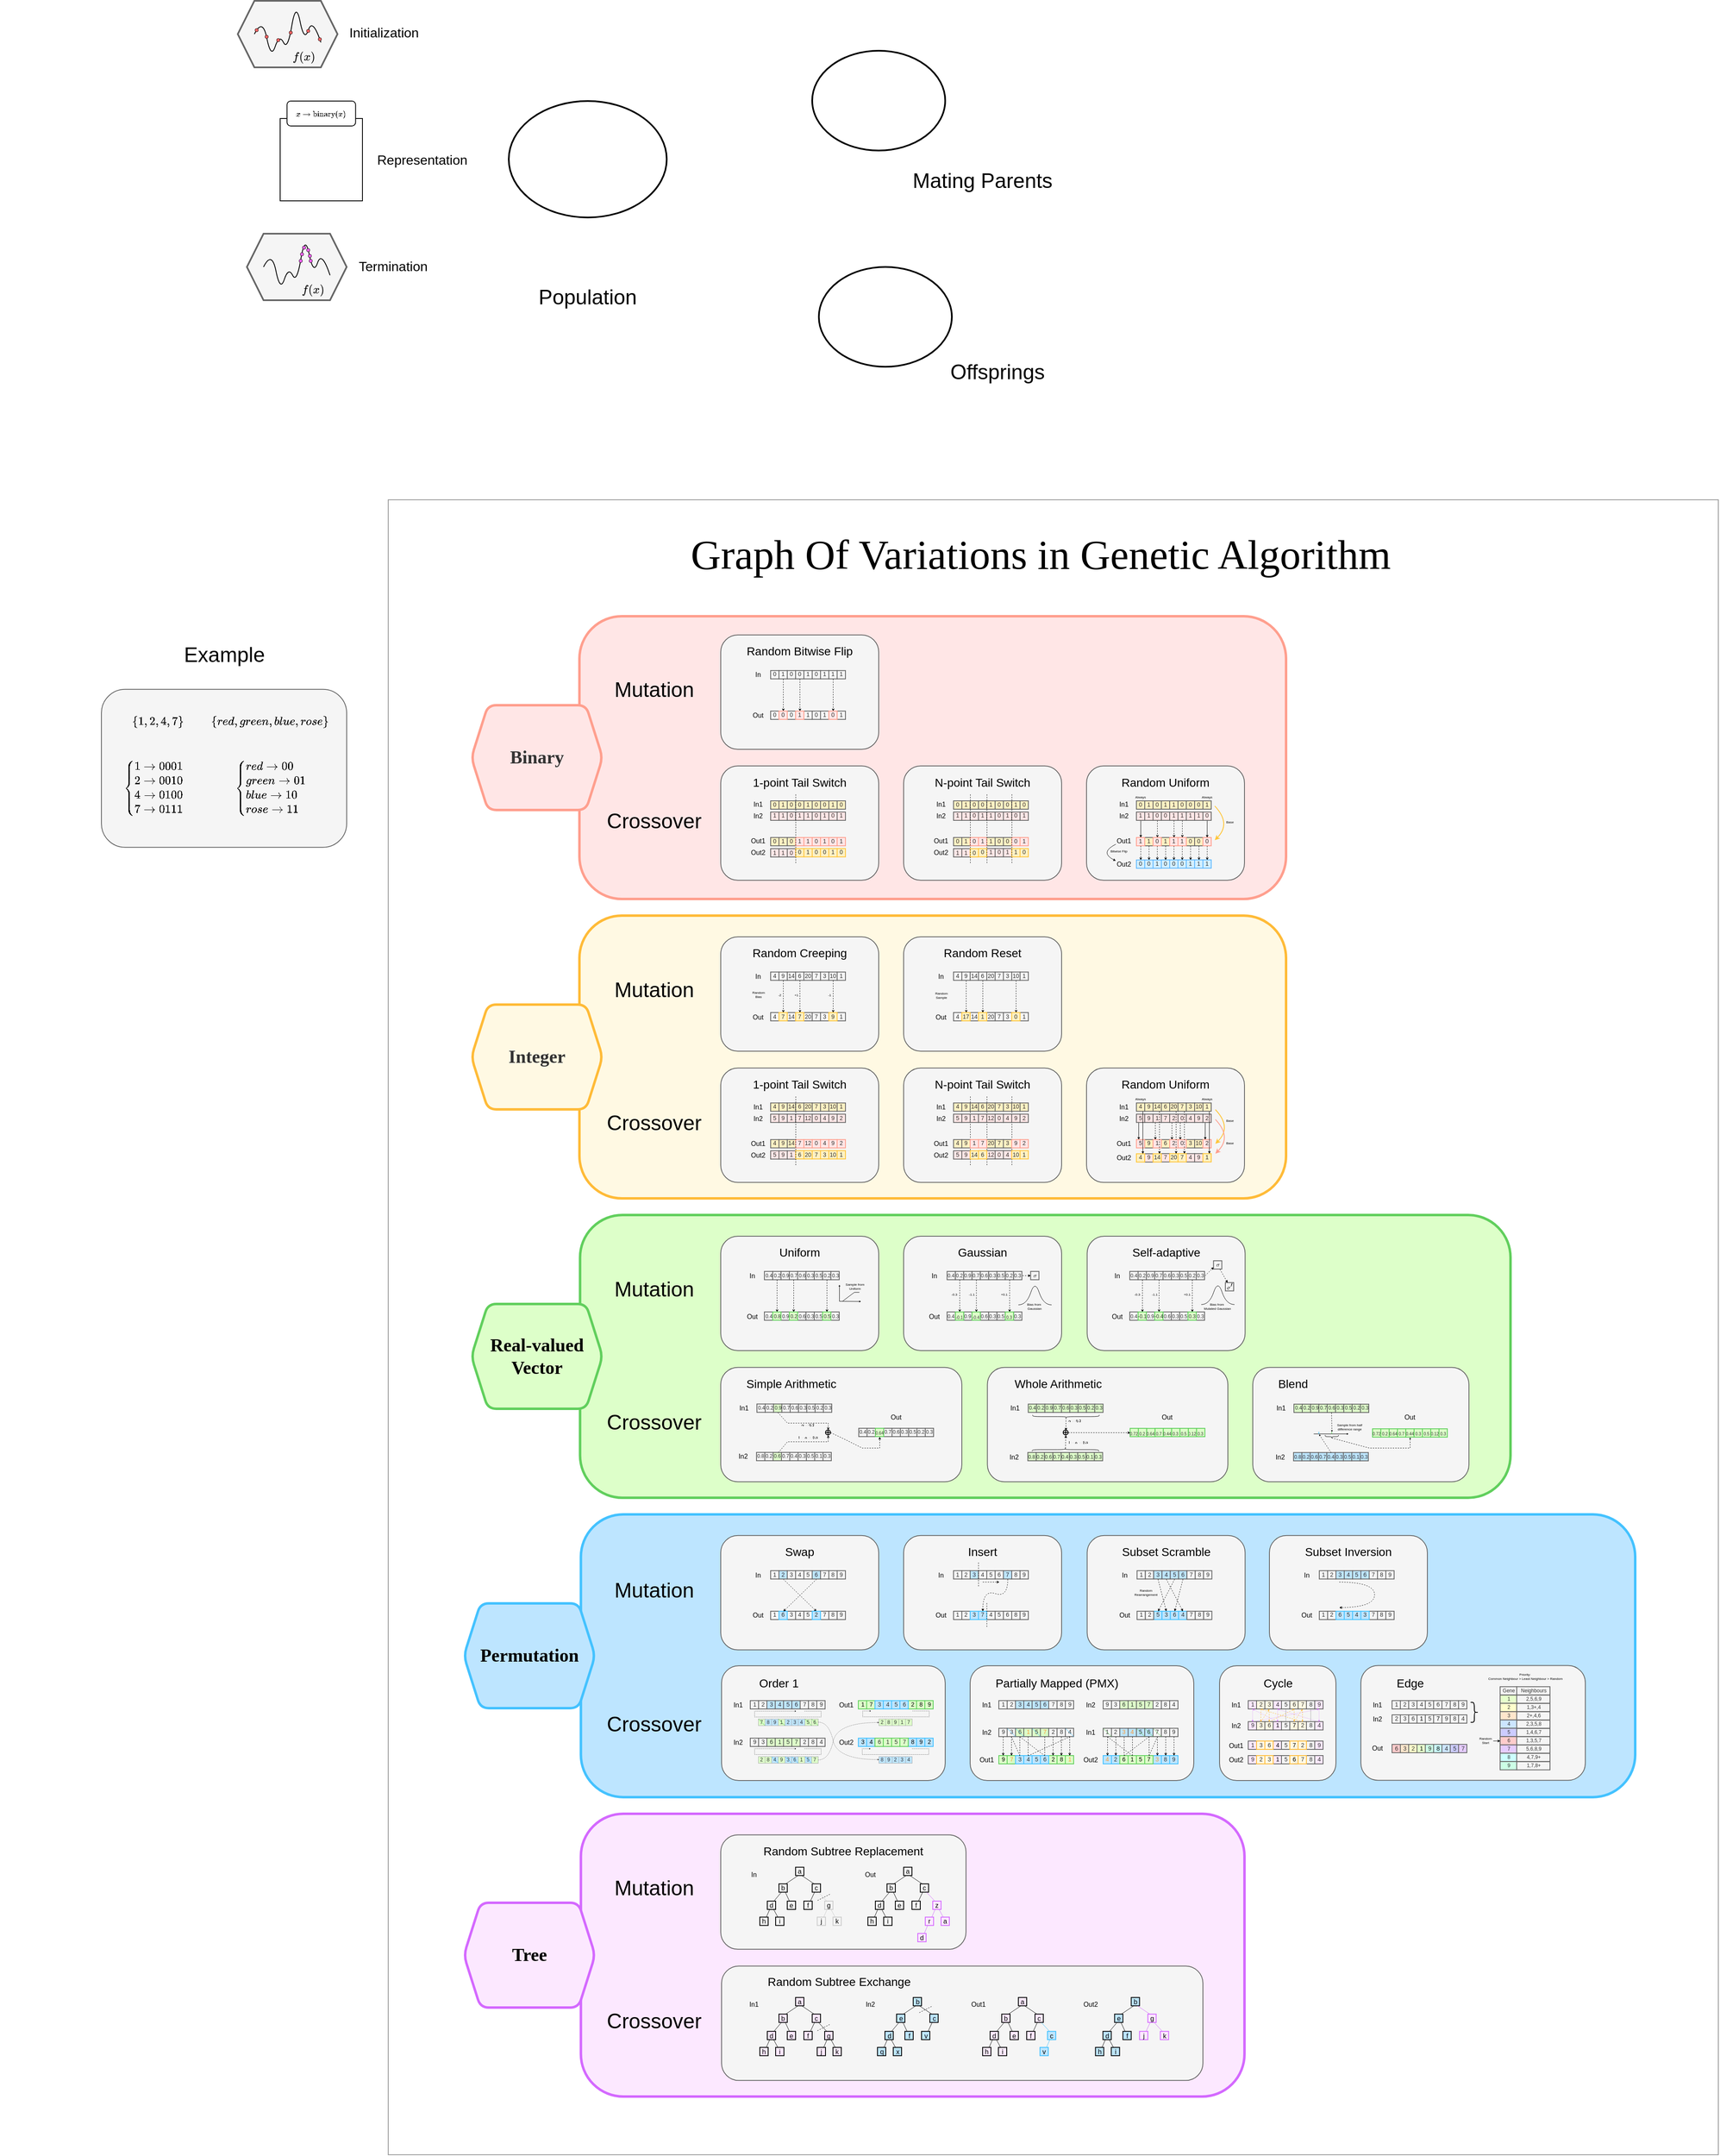 <mxfile version="26.0.9">
  <diagram name="Page-1" id="AybS1wERx_1nILtXT1ZV">
    <mxGraphModel dx="3452" dy="2742" grid="1" gridSize="10" guides="1" tooltips="1" connect="1" arrows="1" fold="1" page="1" pageScale="1" pageWidth="827" pageHeight="1169" math="1" shadow="0">
      <root>
        <mxCell id="0" />
        <mxCell id="1" parent="0" />
        <mxCell id="xHlex24GaoAzE_XVxaXS-1" value="" style="rounded=0;whiteSpace=wrap;html=1;strokeColor=#999999;" parent="1" vertex="1">
          <mxGeometry x="260" y="520" width="1600" height="1990" as="geometry" />
        </mxCell>
        <mxCell id="mxYuulu02b0dpVGRsy1g-121" value="" style="rounded=1;whiteSpace=wrap;html=1;fillColor=light-dark(#ffe6e6, #1a1a1a);fontColor=#333333;strokeColor=light-dark(#ff9f8e, #959595);strokeWidth=3;" parent="1" vertex="1">
          <mxGeometry x="490" y="660" width="850" height="340" as="geometry" />
        </mxCell>
        <mxCell id="mxYuulu02b0dpVGRsy1g-22" value="" style="shape=hexagon;perimeter=hexagonPerimeter2;whiteSpace=wrap;html=1;fixedSize=1;fillColor=#f5f5f5;fontColor=#333333;strokeColor=#666666;strokeWidth=2;" parent="1" vertex="1">
          <mxGeometry x="79" y="-80" width="120" height="80" as="geometry" />
        </mxCell>
        <mxCell id="mxYuulu02b0dpVGRsy1g-1" value="" style="ellipse;whiteSpace=wrap;html=1;strokeWidth=2;" parent="1" vertex="1">
          <mxGeometry x="405" y="40.5" width="190" height="140" as="geometry" />
        </mxCell>
        <mxCell id="mxYuulu02b0dpVGRsy1g-2" value="Population" style="text;html=1;align=center;verticalAlign=middle;whiteSpace=wrap;rounded=0;fontSize=25;" parent="1" vertex="1">
          <mxGeometry x="470" y="260" width="60" height="30" as="geometry" />
        </mxCell>
        <mxCell id="mxYuulu02b0dpVGRsy1g-5" value="Mating Parents" style="text;html=1;align=center;verticalAlign=middle;whiteSpace=wrap;rounded=0;fontSize=25;" parent="1" vertex="1">
          <mxGeometry x="880" y="120" width="190" height="30" as="geometry" />
        </mxCell>
        <mxCell id="mxYuulu02b0dpVGRsy1g-8" value="Offsprings" style="text;html=1;align=center;verticalAlign=middle;whiteSpace=wrap;rounded=0;fontSize=25;" parent="1" vertex="1">
          <mxGeometry x="948" y="350" width="90" height="30" as="geometry" />
        </mxCell>
        <mxCell id="mxYuulu02b0dpVGRsy1g-19" value="" style="curved=1;endArrow=none;html=1;rounded=0;startFill=0;" parent="1" edge="1">
          <mxGeometry width="50" height="50" relative="1" as="geometry">
            <mxPoint x="99" y="-40" as="sourcePoint" />
            <mxPoint x="179" y="-30" as="targetPoint" />
            <Array as="points">
              <mxPoint x="99" y="-40" />
              <mxPoint x="109" y="-60" />
              <mxPoint x="119" y="-10" />
              <mxPoint x="129" y="-40" />
              <mxPoint x="139" y="-20" />
              <mxPoint x="149" y="-80" />
              <mxPoint x="159" y="-30" />
              <mxPoint x="169" y="-60" />
            </Array>
          </mxGeometry>
        </mxCell>
        <mxCell id="mxYuulu02b0dpVGRsy1g-25" value="" style="verticalLabelPosition=bottom;shadow=0;dashed=0;align=center;html=1;verticalAlign=top;shape=mxgraph.electrical.logic_gates.inverting_contact;strokeWidth=0.5;strokeColor=default;fillColor=#FF6666;" parent="1" vertex="1">
          <mxGeometry x="99" y="-47.5" width="5" height="5" as="geometry" />
        </mxCell>
        <mxCell id="mxYuulu02b0dpVGRsy1g-29" value="" style="ellipse;whiteSpace=wrap;html=1;strokeWidth=2;" parent="1" vertex="1">
          <mxGeometry x="770" y="-20" width="160" height="120" as="geometry" />
        </mxCell>
        <mxCell id="mxYuulu02b0dpVGRsy1g-32" value="" style="ellipse;whiteSpace=wrap;html=1;strokeWidth=2;" parent="1" vertex="1">
          <mxGeometry x="778" y="240" width="160" height="120" as="geometry" />
        </mxCell>
        <mxCell id="mxYuulu02b0dpVGRsy1g-33" value="&lt;svg style=&quot;vertical-align: -0.566ex;&quot; xmlns:xlink=&quot;http://www.w3.org/1999/xlink&quot; viewBox=&quot;0 -750 1900 1000&quot; role=&quot;img&quot; height=&quot;2.262ex&quot; width=&quot;4.299ex&quot; xmlns=&quot;http://www.w3.org/2000/svg&quot;&gt;&lt;defs&gt;&lt;path d=&quot;M118 -162Q120 -162 124 -164T135 -167T147 -168Q160 -168 171 -155T187 -126Q197 -99 221 27T267 267T289 382V385H242Q195 385 192 387Q188 390 188 397L195 425Q197 430 203 430T250 431Q298 431 298 432Q298 434 307 482T319 540Q356 705 465 705Q502 703 526 683T550 630Q550 594 529 578T487 561Q443 561 443 603Q443 622 454 636T478 657L487 662Q471 668 457 668Q445 668 434 658T419 630Q412 601 403 552T387 469T380 433Q380 431 435 431Q480 431 487 430T498 424Q499 420 496 407T491 391Q489 386 482 386T428 385H372L349 263Q301 15 282 -47Q255 -132 212 -173Q175 -205 139 -205Q107 -205 81 -186T55 -132Q55 -95 76 -78T118 -61Q162 -61 162 -103Q162 -122 151 -136T127 -157L118 -162Z&quot; id=&quot;MJX-1-TEX-I-1D453&quot;&gt;&lt;/path&gt;&lt;path d=&quot;M94 250Q94 319 104 381T127 488T164 576T202 643T244 695T277 729T302 750H315H319Q333 750 333 741Q333 738 316 720T275 667T226 581T184 443T167 250T184 58T225 -81T274 -167T316 -220T333 -241Q333 -250 318 -250H315H302L274 -226Q180 -141 137 -14T94 250Z&quot; id=&quot;MJX-1-TEX-N-28&quot;&gt;&lt;/path&gt;&lt;path d=&quot;M52 289Q59 331 106 386T222 442Q257 442 286 424T329 379Q371 442 430 442Q467 442 494 420T522 361Q522 332 508 314T481 292T458 288Q439 288 427 299T415 328Q415 374 465 391Q454 404 425 404Q412 404 406 402Q368 386 350 336Q290 115 290 78Q290 50 306 38T341 26Q378 26 414 59T463 140Q466 150 469 151T485 153H489Q504 153 504 145Q504 144 502 134Q486 77 440 33T333 -11Q263 -11 227 52Q186 -10 133 -10H127Q78 -10 57 16T35 71Q35 103 54 123T99 143Q142 143 142 101Q142 81 130 66T107 46T94 41L91 40Q91 39 97 36T113 29T132 26Q168 26 194 71Q203 87 217 139T245 247T261 313Q266 340 266 352Q266 380 251 392T217 404Q177 404 142 372T93 290Q91 281 88 280T72 278H58Q52 284 52 289Z&quot; id=&quot;MJX-1-TEX-I-1D465&quot;&gt;&lt;/path&gt;&lt;path d=&quot;M60 749L64 750Q69 750 74 750H86L114 726Q208 641 251 514T294 250Q294 182 284 119T261 12T224 -76T186 -143T145 -194T113 -227T90 -246Q87 -249 86 -250H74Q66 -250 63 -250T58 -247T55 -238Q56 -237 66 -225Q221 -64 221 250T66 725Q56 737 55 738Q55 746 60 749Z&quot; id=&quot;MJX-1-TEX-N-29&quot;&gt;&lt;/path&gt;&lt;/defs&gt;&lt;g transform=&quot;scale(1,-1)&quot; stroke-width=&quot;0&quot; fill=&quot;currentColor&quot; stroke=&quot;currentColor&quot;&gt;&lt;g data-mml-node=&quot;math&quot;&gt;&lt;g data-mml-node=&quot;mi&quot;&gt;&lt;use xlink:href=&quot;#MJX-1-TEX-I-1D453&quot; data-c=&quot;1D453&quot;&gt;&lt;/use&gt;&lt;/g&gt;&lt;g transform=&quot;translate(550,0)&quot; data-mml-node=&quot;mo&quot;&gt;&lt;use xlink:href=&quot;#MJX-1-TEX-N-28&quot; data-c=&quot;28&quot;&gt;&lt;/use&gt;&lt;/g&gt;&lt;g transform=&quot;translate(939,0)&quot; data-mml-node=&quot;mi&quot;&gt;&lt;use xlink:href=&quot;#MJX-1-TEX-I-1D465&quot; data-c=&quot;1D465&quot;&gt;&lt;/use&gt;&lt;/g&gt;&lt;g transform=&quot;translate(1511,0)&quot; data-mml-node=&quot;mo&quot;&gt;&lt;use xlink:href=&quot;#MJX-1-TEX-N-29&quot; data-c=&quot;29&quot;&gt;&lt;/use&gt;&lt;/g&gt;&lt;/g&gt;&lt;/g&gt;&lt;/svg&gt;" style="text;html=1;align=center;verticalAlign=middle;whiteSpace=wrap;rounded=0;" parent="1" vertex="1">
          <mxGeometry x="149" y="-25" width="20" height="25" as="geometry" />
        </mxCell>
        <mxCell id="mxYuulu02b0dpVGRsy1g-39" value="" style="verticalLabelPosition=bottom;shadow=0;dashed=0;align=center;html=1;verticalAlign=top;shape=mxgraph.electrical.logic_gates.inverting_contact;strokeWidth=0.5;strokeColor=default;fillColor=#FF6666;" parent="1" vertex="1">
          <mxGeometry x="111" y="-39.5" width="5" height="5" as="geometry" />
        </mxCell>
        <mxCell id="mxYuulu02b0dpVGRsy1g-40" value="" style="verticalLabelPosition=bottom;shadow=0;dashed=0;align=center;html=1;verticalAlign=top;shape=mxgraph.electrical.logic_gates.inverting_contact;strokeWidth=0.5;strokeColor=default;fillColor=#FF6666;" parent="1" vertex="1">
          <mxGeometry x="125" y="-35.5" width="5" height="5" as="geometry" />
        </mxCell>
        <mxCell id="mxYuulu02b0dpVGRsy1g-41" value="" style="verticalLabelPosition=bottom;shadow=0;dashed=0;align=center;html=1;verticalAlign=top;shape=mxgraph.electrical.logic_gates.inverting_contact;strokeWidth=0.5;strokeColor=default;fillColor=#FF6666;" parent="1" vertex="1">
          <mxGeometry x="140" y="-44.5" width="5" height="5" as="geometry" />
        </mxCell>
        <mxCell id="mxYuulu02b0dpVGRsy1g-43" value="" style="verticalLabelPosition=bottom;shadow=0;dashed=0;align=center;html=1;verticalAlign=top;shape=mxgraph.electrical.logic_gates.inverting_contact;strokeWidth=0.5;strokeColor=default;fillColor=#FF6666;" parent="1" vertex="1">
          <mxGeometry x="161" y="-46.5" width="5" height="5" as="geometry" />
        </mxCell>
        <mxCell id="mxYuulu02b0dpVGRsy1g-44" value="" style="verticalLabelPosition=bottom;shadow=0;dashed=0;align=center;html=1;verticalAlign=top;shape=mxgraph.electrical.logic_gates.inverting_contact;strokeWidth=0.5;strokeColor=default;fillColor=#FF6666;" parent="1" vertex="1">
          <mxGeometry x="175" y="-36.5" width="5" height="5" as="geometry" />
        </mxCell>
        <mxCell id="mxYuulu02b0dpVGRsy1g-58" value="" style="shape=hexagon;perimeter=hexagonPerimeter2;whiteSpace=wrap;html=1;fixedSize=1;fillColor=#f5f5f5;fontColor=#333333;strokeColor=#666666;strokeWidth=2;" parent="1" vertex="1">
          <mxGeometry x="90" y="200" width="120" height="80" as="geometry" />
        </mxCell>
        <mxCell id="mxYuulu02b0dpVGRsy1g-59" value="" style="curved=1;endArrow=none;html=1;rounded=0;startFill=0;" parent="1" edge="1">
          <mxGeometry width="50" height="50" relative="1" as="geometry">
            <mxPoint x="110" y="240" as="sourcePoint" />
            <mxPoint x="190" y="250" as="targetPoint" />
            <Array as="points">
              <mxPoint x="110" y="240" />
              <mxPoint x="120" y="220" />
              <mxPoint x="130" y="270" />
              <mxPoint x="140" y="240" />
              <mxPoint x="150" y="260" />
              <mxPoint x="160" y="200" />
              <mxPoint x="170" y="250" />
              <mxPoint x="180" y="220" />
            </Array>
          </mxGeometry>
        </mxCell>
        <mxCell id="mxYuulu02b0dpVGRsy1g-61" value="&lt;svg style=&quot;vertical-align: -0.566ex;&quot; xmlns:xlink=&quot;http://www.w3.org/1999/xlink&quot; viewBox=&quot;0 -750 1900 1000&quot; role=&quot;img&quot; height=&quot;2.262ex&quot; width=&quot;4.299ex&quot; xmlns=&quot;http://www.w3.org/2000/svg&quot;&gt;&lt;defs&gt;&lt;path d=&quot;M118 -162Q120 -162 124 -164T135 -167T147 -168Q160 -168 171 -155T187 -126Q197 -99 221 27T267 267T289 382V385H242Q195 385 192 387Q188 390 188 397L195 425Q197 430 203 430T250 431Q298 431 298 432Q298 434 307 482T319 540Q356 705 465 705Q502 703 526 683T550 630Q550 594 529 578T487 561Q443 561 443 603Q443 622 454 636T478 657L487 662Q471 668 457 668Q445 668 434 658T419 630Q412 601 403 552T387 469T380 433Q380 431 435 431Q480 431 487 430T498 424Q499 420 496 407T491 391Q489 386 482 386T428 385H372L349 263Q301 15 282 -47Q255 -132 212 -173Q175 -205 139 -205Q107 -205 81 -186T55 -132Q55 -95 76 -78T118 -61Q162 -61 162 -103Q162 -122 151 -136T127 -157L118 -162Z&quot; id=&quot;MJX-1-TEX-I-1D453&quot;&gt;&lt;/path&gt;&lt;path d=&quot;M94 250Q94 319 104 381T127 488T164 576T202 643T244 695T277 729T302 750H315H319Q333 750 333 741Q333 738 316 720T275 667T226 581T184 443T167 250T184 58T225 -81T274 -167T316 -220T333 -241Q333 -250 318 -250H315H302L274 -226Q180 -141 137 -14T94 250Z&quot; id=&quot;MJX-1-TEX-N-28&quot;&gt;&lt;/path&gt;&lt;path d=&quot;M52 289Q59 331 106 386T222 442Q257 442 286 424T329 379Q371 442 430 442Q467 442 494 420T522 361Q522 332 508 314T481 292T458 288Q439 288 427 299T415 328Q415 374 465 391Q454 404 425 404Q412 404 406 402Q368 386 350 336Q290 115 290 78Q290 50 306 38T341 26Q378 26 414 59T463 140Q466 150 469 151T485 153H489Q504 153 504 145Q504 144 502 134Q486 77 440 33T333 -11Q263 -11 227 52Q186 -10 133 -10H127Q78 -10 57 16T35 71Q35 103 54 123T99 143Q142 143 142 101Q142 81 130 66T107 46T94 41L91 40Q91 39 97 36T113 29T132 26Q168 26 194 71Q203 87 217 139T245 247T261 313Q266 340 266 352Q266 380 251 392T217 404Q177 404 142 372T93 290Q91 281 88 280T72 278H58Q52 284 52 289Z&quot; id=&quot;MJX-1-TEX-I-1D465&quot;&gt;&lt;/path&gt;&lt;path d=&quot;M60 749L64 750Q69 750 74 750H86L114 726Q208 641 251 514T294 250Q294 182 284 119T261 12T224 -76T186 -143T145 -194T113 -227T90 -246Q87 -249 86 -250H74Q66 -250 63 -250T58 -247T55 -238Q56 -237 66 -225Q221 -64 221 250T66 725Q56 737 55 738Q55 746 60 749Z&quot; id=&quot;MJX-1-TEX-N-29&quot;&gt;&lt;/path&gt;&lt;/defs&gt;&lt;g transform=&quot;scale(1,-1)&quot; stroke-width=&quot;0&quot; fill=&quot;currentColor&quot; stroke=&quot;currentColor&quot;&gt;&lt;g data-mml-node=&quot;math&quot;&gt;&lt;g data-mml-node=&quot;mi&quot;&gt;&lt;use xlink:href=&quot;#MJX-1-TEX-I-1D453&quot; data-c=&quot;1D453&quot;&gt;&lt;/use&gt;&lt;/g&gt;&lt;g transform=&quot;translate(550,0)&quot; data-mml-node=&quot;mo&quot;&gt;&lt;use xlink:href=&quot;#MJX-1-TEX-N-28&quot; data-c=&quot;28&quot;&gt;&lt;/use&gt;&lt;/g&gt;&lt;g transform=&quot;translate(939,0)&quot; data-mml-node=&quot;mi&quot;&gt;&lt;use xlink:href=&quot;#MJX-1-TEX-I-1D465&quot; data-c=&quot;1D465&quot;&gt;&lt;/use&gt;&lt;/g&gt;&lt;g transform=&quot;translate(1511,0)&quot; data-mml-node=&quot;mo&quot;&gt;&lt;use xlink:href=&quot;#MJX-1-TEX-N-29&quot; data-c=&quot;29&quot;&gt;&lt;/use&gt;&lt;/g&gt;&lt;/g&gt;&lt;/g&gt;&lt;/svg&gt;" style="text;html=1;align=center;verticalAlign=middle;whiteSpace=wrap;rounded=0;" parent="1" vertex="1">
          <mxGeometry x="160" y="255" width="20" height="25" as="geometry" />
        </mxCell>
        <mxCell id="mxYuulu02b0dpVGRsy1g-67" value="" style="verticalLabelPosition=bottom;shadow=0;dashed=0;align=center;html=1;verticalAlign=top;shape=mxgraph.electrical.logic_gates.inverting_contact;strokeWidth=0.5;strokeColor=default;fillColor=#FF66FF;" parent="1" vertex="1">
          <mxGeometry x="156" y="214.0" width="5" height="5" as="geometry" />
        </mxCell>
        <mxCell id="mxYuulu02b0dpVGRsy1g-68" value="" style="verticalLabelPosition=bottom;shadow=0;dashed=0;align=center;html=1;verticalAlign=top;shape=mxgraph.electrical.logic_gates.inverting_contact;strokeWidth=0.5;strokeColor=default;fillColor=#FF66FF;" parent="1" vertex="1">
          <mxGeometry x="161" y="217.0" width="5" height="5" as="geometry" />
        </mxCell>
        <mxCell id="mxYuulu02b0dpVGRsy1g-70" value="" style="verticalLabelPosition=bottom;shadow=0;dashed=0;align=center;html=1;verticalAlign=top;shape=mxgraph.electrical.logic_gates.inverting_contact;strokeWidth=0.5;strokeColor=default;fillColor=#FF66FF;" parent="1" vertex="1">
          <mxGeometry x="152" y="230.0" width="5" height="5" as="geometry" />
        </mxCell>
        <mxCell id="mxYuulu02b0dpVGRsy1g-72" value="" style="verticalLabelPosition=bottom;shadow=0;dashed=0;align=center;html=1;verticalAlign=top;shape=mxgraph.electrical.logic_gates.inverting_contact;strokeWidth=0.5;strokeColor=default;fillColor=#FF66FF;" parent="1" vertex="1">
          <mxGeometry x="153.5" y="222.0" width="5" height="5" as="geometry" />
        </mxCell>
        <mxCell id="mxYuulu02b0dpVGRsy1g-74" value="" style="verticalLabelPosition=bottom;shadow=0;dashed=0;align=center;html=1;verticalAlign=top;shape=mxgraph.electrical.logic_gates.inverting_contact;strokeWidth=0.5;strokeColor=default;fillColor=#FF66FF;" parent="1" vertex="1">
          <mxGeometry x="163" y="224.0" width="5" height="5" as="geometry" />
        </mxCell>
        <mxCell id="mxYuulu02b0dpVGRsy1g-75" value="" style="verticalLabelPosition=bottom;shadow=0;dashed=0;align=center;html=1;verticalAlign=top;shape=mxgraph.electrical.logic_gates.inverting_contact;strokeWidth=0.5;strokeColor=default;fillColor=#FF66FF;" parent="1" vertex="1">
          <mxGeometry x="164" y="230.0" width="5" height="5" as="geometry" />
        </mxCell>
        <mxCell id="mxYuulu02b0dpVGRsy1g-79" value="Initialization" style="text;html=1;align=center;verticalAlign=middle;whiteSpace=wrap;rounded=0;fontSize=16;" parent="1" vertex="1">
          <mxGeometry x="225" y="-57" width="60" height="30" as="geometry" />
        </mxCell>
        <mxCell id="mxYuulu02b0dpVGRsy1g-80" value="&lt;div&gt;Termination&lt;/div&gt;" style="text;html=1;align=center;verticalAlign=middle;whiteSpace=wrap;rounded=0;fontSize=16;" parent="1" vertex="1">
          <mxGeometry x="231" y="224" width="70" height="30" as="geometry" />
        </mxCell>
        <mxCell id="mxYuulu02b0dpVGRsy1g-83" value="Representation" style="text;html=1;align=center;verticalAlign=middle;whiteSpace=wrap;rounded=0;fontSize=16;" parent="1" vertex="1">
          <mxGeometry x="270.5" y="96" width="60" height="30" as="geometry" />
        </mxCell>
        <mxCell id="mxYuulu02b0dpVGRsy1g-84" value="" style="whiteSpace=wrap;html=1;aspect=fixed;" parent="1" vertex="1">
          <mxGeometry x="130" y="61.5" width="99" height="99" as="geometry" />
        </mxCell>
        <mxCell id="mxYuulu02b0dpVGRsy1g-85" value="&lt;br&gt;&lt;span style=&quot;color: rgb(0, 0, 0); font-family: Helvetica; font-style: normal; font-variant-ligatures: normal; font-variant-caps: normal; font-weight: 400; letter-spacing: normal; orphans: 2; text-align: center; text-indent: 0px; text-transform: none; widows: 2; word-spacing: 0px; -webkit-text-stroke-width: 0px; white-space: normal; background-color: rgb(251, 251, 251); text-decoration-thickness: initial; text-decoration-style: initial; text-decoration-color: initial; float: none; display: inline !important;&quot;&gt;$$x\to\mathrm{binary}(x)$$&lt;/span&gt;&lt;div&gt;&lt;br&gt;&lt;/div&gt;" style="rounded=1;whiteSpace=wrap;html=1;fontSize=8;" parent="1" vertex="1">
          <mxGeometry x="138.25" y="40.5" width="82.5" height="30" as="geometry" />
        </mxCell>
        <mxCell id="mxYuulu02b0dpVGRsy1g-103" value="Mutation" style="text;html=1;align=center;verticalAlign=middle;whiteSpace=wrap;rounded=0;fontSize=25;" parent="1" vertex="1">
          <mxGeometry x="550" y="731.88" width="60" height="30" as="geometry" />
        </mxCell>
        <mxCell id="mxYuulu02b0dpVGRsy1g-104" value="Crossover" style="text;html=1;align=center;verticalAlign=middle;whiteSpace=wrap;rounded=0;fontSize=25;" parent="1" vertex="1">
          <mxGeometry x="550" y="890" width="60" height="30" as="geometry" />
        </mxCell>
        <mxCell id="mxYuulu02b0dpVGRsy1g-107" value="" style="rounded=1;whiteSpace=wrap;html=1;fillColor=#f5f5f5;strokeColor=#666666;fontColor=#333333;" parent="1" vertex="1">
          <mxGeometry x="660" y="682.5" width="190" height="137.5" as="geometry" />
        </mxCell>
        <mxCell id="mxYuulu02b0dpVGRsy1g-109" value="Random Bitwise Flip" style="text;html=1;align=center;verticalAlign=middle;whiteSpace=wrap;rounded=0;fontSize=14;" parent="1" vertex="1">
          <mxGeometry x="690" y="691.88" width="130" height="20" as="geometry" />
        </mxCell>
        <mxCell id="mxYuulu02b0dpVGRsy1g-110" value="0" style="rounded=0;whiteSpace=wrap;html=1;fontSize=7;fillColor=#f5f5f5;strokeColor=#666666;fontColor=#333333;" parent="1" vertex="1">
          <mxGeometry x="720" y="725.32" width="10" height="10" as="geometry" />
        </mxCell>
        <mxCell id="mxYuulu02b0dpVGRsy1g-111" value="1" style="rounded=0;whiteSpace=wrap;html=1;fontSize=7;fillColor=#f5f5f5;strokeColor=#666666;fontColor=#333333;" parent="1" vertex="1">
          <mxGeometry x="730" y="725.32" width="10" height="10" as="geometry" />
        </mxCell>
        <mxCell id="mxYuulu02b0dpVGRsy1g-112" value="0" style="rounded=0;whiteSpace=wrap;html=1;fontSize=7;fillColor=#f5f5f5;strokeColor=#666666;fontColor=#333333;" parent="1" vertex="1">
          <mxGeometry x="740" y="725.32" width="10" height="10" as="geometry" />
        </mxCell>
        <mxCell id="mxYuulu02b0dpVGRsy1g-113" value="0" style="rounded=0;whiteSpace=wrap;html=1;fontSize=7;fillColor=#f5f5f5;strokeColor=#666666;fontColor=#333333;" parent="1" vertex="1">
          <mxGeometry x="750" y="725.32" width="10" height="10" as="geometry" />
        </mxCell>
        <mxCell id="mxYuulu02b0dpVGRsy1g-114" value="1" style="rounded=0;whiteSpace=wrap;html=1;fontSize=7;fillColor=#f5f5f5;strokeColor=#666666;fontColor=#333333;" parent="1" vertex="1">
          <mxGeometry x="760" y="725.32" width="10" height="10" as="geometry" />
        </mxCell>
        <mxCell id="mxYuulu02b0dpVGRsy1g-115" value="0" style="rounded=0;whiteSpace=wrap;html=1;fontSize=7;fillColor=#f5f5f5;strokeColor=#666666;fontColor=#333333;" parent="1" vertex="1">
          <mxGeometry x="770" y="725.32" width="10" height="10" as="geometry" />
        </mxCell>
        <mxCell id="mxYuulu02b0dpVGRsy1g-116" value="1" style="rounded=0;whiteSpace=wrap;html=1;fontSize=7;fillColor=#f5f5f5;strokeColor=#666666;fontColor=#333333;" parent="1" vertex="1">
          <mxGeometry x="780" y="725.32" width="10" height="10" as="geometry" />
        </mxCell>
        <mxCell id="mxYuulu02b0dpVGRsy1g-117" value="1" style="rounded=0;whiteSpace=wrap;html=1;fontSize=7;fillColor=#f5f5f5;strokeColor=#666666;fontColor=#333333;" parent="1" vertex="1">
          <mxGeometry x="790" y="725.32" width="10" height="10" as="geometry" />
        </mxCell>
        <mxCell id="mxYuulu02b0dpVGRsy1g-118" value="1" style="rounded=0;whiteSpace=wrap;html=1;fontSize=7;fillColor=#f5f5f5;strokeColor=#666666;fontColor=#333333;" parent="1" vertex="1">
          <mxGeometry x="800" y="725.32" width="10" height="10" as="geometry" />
        </mxCell>
        <mxCell id="mxYuulu02b0dpVGRsy1g-122" value="Example" style="text;html=1;align=center;verticalAlign=middle;whiteSpace=wrap;rounded=0;fontSize=25;" parent="1" vertex="1">
          <mxGeometry x="32.5" y="689.76" width="60" height="30" as="geometry" />
        </mxCell>
        <mxCell id="mxYuulu02b0dpVGRsy1g-142" value="0" style="rounded=0;whiteSpace=wrap;html=1;fontSize=7;fillColor=#f5f5f5;strokeColor=#666666;fontColor=#333333;" parent="1" vertex="1">
          <mxGeometry x="720" y="774.07" width="10" height="10" as="geometry" />
        </mxCell>
        <mxCell id="mxYuulu02b0dpVGRsy1g-144" value="0" style="rounded=0;whiteSpace=wrap;html=1;fontSize=7;fillColor=#f5f5f5;strokeColor=#666666;fontColor=#333333;" parent="1" vertex="1">
          <mxGeometry x="740" y="774.07" width="10" height="10" as="geometry" />
        </mxCell>
        <mxCell id="mxYuulu02b0dpVGRsy1g-146" value="1" style="rounded=0;whiteSpace=wrap;html=1;fontSize=7;fillColor=#f5f5f5;strokeColor=#666666;fontColor=#333333;" parent="1" vertex="1">
          <mxGeometry x="760" y="774.07" width="10" height="10" as="geometry" />
        </mxCell>
        <mxCell id="mxYuulu02b0dpVGRsy1g-147" value="0" style="rounded=0;whiteSpace=wrap;html=1;fontSize=7;fillColor=#f5f5f5;strokeColor=#666666;fontColor=#333333;" parent="1" vertex="1">
          <mxGeometry x="770" y="774.07" width="10" height="10" as="geometry" />
        </mxCell>
        <mxCell id="mxYuulu02b0dpVGRsy1g-148" value="1" style="rounded=0;whiteSpace=wrap;html=1;fontSize=7;fillColor=#f5f5f5;strokeColor=#666666;fontColor=#333333;" parent="1" vertex="1">
          <mxGeometry x="780" y="774.07" width="10" height="10" as="geometry" />
        </mxCell>
        <mxCell id="mxYuulu02b0dpVGRsy1g-150" value="1" style="rounded=0;whiteSpace=wrap;html=1;fontSize=7;fillColor=#f5f5f5;strokeColor=#666666;fontColor=#333333;" parent="1" vertex="1">
          <mxGeometry x="800" y="774.07" width="10" height="10" as="geometry" />
        </mxCell>
        <mxCell id="mxYuulu02b0dpVGRsy1g-151" value="" style="endArrow=classic;html=1;rounded=0;endSize=2;dashed=1;strokeWidth=0.5;entryX=0.5;entryY=0;entryDx=0;entryDy=0;exitX=0.5;exitY=1;exitDx=0;exitDy=0;" parent="1" source="mxYuulu02b0dpVGRsy1g-113" target="mxYuulu02b0dpVGRsy1g-145" edge="1">
          <mxGeometry width="50" height="50" relative="1" as="geometry">
            <mxPoint x="770" y="764.07" as="sourcePoint" />
            <mxPoint x="820" y="714.07" as="targetPoint" />
          </mxGeometry>
        </mxCell>
        <mxCell id="mxYuulu02b0dpVGRsy1g-152" value="" style="endArrow=classic;html=1;rounded=0;endSize=2;dashed=1;strokeWidth=0.5;entryX=0.5;entryY=0;entryDx=0;entryDy=0;exitX=0.5;exitY=1;exitDx=0;exitDy=0;" parent="1" source="mxYuulu02b0dpVGRsy1g-117" target="mxYuulu02b0dpVGRsy1g-149" edge="1">
          <mxGeometry width="50" height="50" relative="1" as="geometry">
            <mxPoint x="765" y="745.07" as="sourcePoint" />
            <mxPoint x="765" y="784.07" as="targetPoint" />
          </mxGeometry>
        </mxCell>
        <mxCell id="mxYuulu02b0dpVGRsy1g-153" value="" style="endArrow=classic;html=1;rounded=0;endSize=2;dashed=1;strokeWidth=0.5;entryX=0.5;entryY=0;entryDx=0;entryDy=0;exitX=0.5;exitY=1;exitDx=0;exitDy=0;" parent="1" source="mxYuulu02b0dpVGRsy1g-111" target="mxYuulu02b0dpVGRsy1g-143" edge="1">
          <mxGeometry width="50" height="50" relative="1" as="geometry">
            <mxPoint x="785" y="745.07" as="sourcePoint" />
            <mxPoint x="785" y="784.07" as="targetPoint" />
          </mxGeometry>
        </mxCell>
        <mxCell id="mxYuulu02b0dpVGRsy1g-143" value="0" style="rounded=0;whiteSpace=wrap;html=1;fontSize=7;fillColor=light-dark(#ffe6e6, #1a1a1a);strokeColor=light-dark(#ff9f8e, #959595);fontColor=#333333;" parent="1" vertex="1">
          <mxGeometry x="730" y="774.07" width="10" height="10" as="geometry" />
        </mxCell>
        <mxCell id="mxYuulu02b0dpVGRsy1g-145" value="1" style="rounded=0;whiteSpace=wrap;html=1;fontSize=7;fillColor=light-dark(#ffe6e6, #1a1a1a);strokeColor=light-dark(#ff9f8e, #959595);fontColor=#333333;" parent="1" vertex="1">
          <mxGeometry x="750" y="774.07" width="10" height="10" as="geometry" />
        </mxCell>
        <mxCell id="mxYuulu02b0dpVGRsy1g-149" value="0" style="rounded=0;whiteSpace=wrap;html=1;fontSize=7;fillColor=light-dark(#ffe6e6, #1a1a1a);strokeColor=light-dark(#ff9f8e, #959595);fontColor=#333333;" parent="1" vertex="1">
          <mxGeometry x="790" y="774.07" width="10" height="10" as="geometry" />
        </mxCell>
        <mxCell id="mxYuulu02b0dpVGRsy1g-157" value="" style="rounded=1;whiteSpace=wrap;html=1;fillColor=#f5f5f5;strokeColor=#666666;fontColor=#333333;" parent="1" vertex="1">
          <mxGeometry x="660" y="840" width="190" height="137.5" as="geometry" />
        </mxCell>
        <mxCell id="mxYuulu02b0dpVGRsy1g-158" value="1-point Tail Switch" style="text;html=1;align=center;verticalAlign=middle;whiteSpace=wrap;rounded=0;fontSize=14;" parent="1" vertex="1">
          <mxGeometry x="690" y="850" width="130" height="20" as="geometry" />
        </mxCell>
        <mxCell id="mxYuulu02b0dpVGRsy1g-160" value="0" style="rounded=0;whiteSpace=wrap;html=1;fontSize=7;fillColor=light-dark(#fff1c3, #1a1a1a);strokeColor=#666666;fontColor=#333333;" parent="1" vertex="1">
          <mxGeometry x="720" y="882" width="10" height="10" as="geometry" />
        </mxCell>
        <mxCell id="mxYuulu02b0dpVGRsy1g-161" value="1" style="rounded=0;whiteSpace=wrap;html=1;fontSize=7;fillColor=light-dark(#fff1c3, #1a1a1a);strokeColor=#666666;fontColor=#333333;" parent="1" vertex="1">
          <mxGeometry x="730" y="882" width="10" height="10" as="geometry" />
        </mxCell>
        <mxCell id="mxYuulu02b0dpVGRsy1g-162" value="0" style="rounded=0;whiteSpace=wrap;html=1;fontSize=7;fillColor=light-dark(#fff1c3, #1a1a1a);strokeColor=#666666;fontColor=#333333;" parent="1" vertex="1">
          <mxGeometry x="740" y="882" width="10" height="10" as="geometry" />
        </mxCell>
        <mxCell id="mxYuulu02b0dpVGRsy1g-171" value="1" style="rounded=0;whiteSpace=wrap;html=1;fontSize=7;fillColor=light-dark(#ffe6e6, #1a1a1a);strokeColor=light-dark(#ff9f8e, #959595);fontColor=#333333;align=center;verticalAlign=middle;fontFamily=Helvetica;" parent="1" vertex="1">
          <mxGeometry x="760" y="926.06" width="10" height="10" as="geometry" />
        </mxCell>
        <mxCell id="mxYuulu02b0dpVGRsy1g-172" value="0" style="rounded=0;whiteSpace=wrap;html=1;fontSize=7;fillColor=light-dark(#ffe6e6, #1a1a1a);strokeColor=light-dark(#ff9f8e, #959595);fontColor=#333333;align=center;verticalAlign=middle;fontFamily=Helvetica;" parent="1" vertex="1">
          <mxGeometry x="770" y="926.06" width="10" height="10" as="geometry" />
        </mxCell>
        <mxCell id="mxYuulu02b0dpVGRsy1g-173" value="1" style="rounded=0;whiteSpace=wrap;html=1;fontSize=7;fillColor=light-dark(#ffe6e6, #1a1a1a);strokeColor=light-dark(#ff9f8e, #959595);fontColor=#333333;align=center;verticalAlign=middle;fontFamily=Helvetica;" parent="1" vertex="1">
          <mxGeometry x="780" y="926.06" width="10" height="10" as="geometry" />
        </mxCell>
        <mxCell id="mxYuulu02b0dpVGRsy1g-174" value="1" style="rounded=0;whiteSpace=wrap;html=1;fontSize=7;fillColor=light-dark(#ffe6e6, #1a1a1a);strokeColor=light-dark(#ff9f8e, #959595);fontColor=#333333;align=center;verticalAlign=middle;fontFamily=Helvetica;" parent="1" vertex="1">
          <mxGeometry x="800" y="926.06" width="10" height="10" as="geometry" />
        </mxCell>
        <mxCell id="mxYuulu02b0dpVGRsy1g-180" value="0" style="rounded=0;whiteSpace=wrap;html=1;fontSize=7;fillColor=light-dark(#ffe6e6, #1a1a1a);strokeColor=light-dark(#ff9f8e, #959595);fontColor=#333333;align=center;verticalAlign=middle;fontFamily=Helvetica;" parent="1" vertex="1">
          <mxGeometry x="790" y="926.06" width="10" height="10" as="geometry" />
        </mxCell>
        <mxCell id="mxYuulu02b0dpVGRsy1g-202" value="In" style="text;html=1;align=center;verticalAlign=middle;whiteSpace=wrap;rounded=0;fontSize=8;" parent="1" vertex="1">
          <mxGeometry x="700" y="721.88" width="10" height="16.88" as="geometry" />
        </mxCell>
        <mxCell id="mxYuulu02b0dpVGRsy1g-203" value="Out" style="text;html=1;align=center;verticalAlign=middle;whiteSpace=wrap;rounded=0;fontSize=8;" parent="1" vertex="1">
          <mxGeometry x="700" y="770.63" width="10" height="16.88" as="geometry" />
        </mxCell>
        <mxCell id="mxYuulu02b0dpVGRsy1g-205" value="In1" style="text;html=1;align=center;verticalAlign=middle;whiteSpace=wrap;rounded=0;fontSize=8;" parent="1" vertex="1">
          <mxGeometry x="700" y="877.94" width="10" height="16.88" as="geometry" />
        </mxCell>
        <mxCell id="mxYuulu02b0dpVGRsy1g-206" value="Out1" style="text;html=1;align=center;verticalAlign=middle;whiteSpace=wrap;rounded=0;fontSize=8;" parent="1" vertex="1">
          <mxGeometry x="700" y="922" width="10" height="16.88" as="geometry" />
        </mxCell>
        <mxCell id="mxYuulu02b0dpVGRsy1g-207" value="In2" style="text;html=1;align=center;verticalAlign=middle;whiteSpace=wrap;rounded=0;fontSize=8;" parent="1" vertex="1">
          <mxGeometry x="700" y="892" width="10" height="16.88" as="geometry" />
        </mxCell>
        <mxCell id="mxYuulu02b0dpVGRsy1g-208" value="1" style="rounded=0;whiteSpace=wrap;html=1;fontSize=7;fillColor=light-dark(#ffe6e6, #1a1a1a);strokeColor=#666666;fontColor=#333333;" parent="1" vertex="1">
          <mxGeometry x="720" y="895.44" width="10" height="10" as="geometry" />
        </mxCell>
        <mxCell id="mxYuulu02b0dpVGRsy1g-209" value="1" style="rounded=0;whiteSpace=wrap;html=1;fontSize=7;fillColor=light-dark(#ffe6e6, #1a1a1a);strokeColor=#666666;fontColor=#333333;" parent="1" vertex="1">
          <mxGeometry x="730" y="895.44" width="10" height="10" as="geometry" />
        </mxCell>
        <mxCell id="mxYuulu02b0dpVGRsy1g-210" value="0" style="rounded=0;whiteSpace=wrap;html=1;fontSize=7;fillColor=light-dark(#ffe6e6, #1a1a1a);strokeColor=#666666;fontColor=#333333;" parent="1" vertex="1">
          <mxGeometry x="740" y="895.44" width="10" height="10" as="geometry" />
        </mxCell>
        <mxCell id="mxYuulu02b0dpVGRsy1g-219" value="" style="rounded=1;whiteSpace=wrap;html=1;fillColor=#f5f5f5;strokeColor=#666666;fontColor=#333333;" parent="1" vertex="1">
          <mxGeometry x="-85" y="747.88" width="295" height="190" as="geometry" />
        </mxCell>
        <mxCell id="mxYuulu02b0dpVGRsy1g-98" value="$$\{1, 2, 4, 7\}$$" style="text;html=1;align=center;verticalAlign=middle;whiteSpace=wrap;rounded=0;" parent="1" vertex="1">
          <mxGeometry x="-47.5" y="771.95" width="60" height="30" as="geometry" />
        </mxCell>
        <mxCell id="mxYuulu02b0dpVGRsy1g-100" value="$$\begin{cases}1\to0001\\2\to0010\\4\to0100\\7\to0111\end{cases}$$" style="text;html=1;align=center;verticalAlign=middle;whiteSpace=wrap;rounded=0;" parent="1" vertex="1">
          <mxGeometry x="-52.75" y="850.69" width="60" height="30" as="geometry" />
        </mxCell>
        <mxCell id="mxYuulu02b0dpVGRsy1g-105" value="$$\{red, green, blue, rose\}$$" style="text;html=1;align=center;verticalAlign=middle;whiteSpace=wrap;rounded=0;" parent="1" vertex="1">
          <mxGeometry x="87.5" y="771.95" width="60" height="30" as="geometry" />
        </mxCell>
        <mxCell id="mxYuulu02b0dpVGRsy1g-106" value="$$\begin{cases}red\to00\\green\to01\\blue\to10\\rose\to11\end{cases}$$" style="text;html=1;align=center;verticalAlign=middle;whiteSpace=wrap;rounded=0;" parent="1" vertex="1">
          <mxGeometry x="87.5" y="850.69" width="60" height="30" as="geometry" />
        </mxCell>
        <mxCell id="mxYuulu02b0dpVGRsy1g-253" value="Out2" style="text;html=1;align=center;verticalAlign=middle;whiteSpace=wrap;rounded=0;fontSize=8;" parent="1" vertex="1">
          <mxGeometry x="700" y="935.91" width="10" height="16.88" as="geometry" />
        </mxCell>
        <mxCell id="mxYuulu02b0dpVGRsy1g-257" value="1" style="rounded=0;whiteSpace=wrap;html=1;fontSize=7;fillColor=light-dark(#FFF1C3,#1A1A1A);strokeColor=light-dark(#FFC63A,#959595);fontColor=#333333;align=center;verticalAlign=middle;fontFamily=Helvetica;" parent="1" vertex="1">
          <mxGeometry x="760" y="939.35" width="10" height="10" as="geometry" />
        </mxCell>
        <mxCell id="mxYuulu02b0dpVGRsy1g-258" value="0" style="rounded=0;whiteSpace=wrap;html=1;fontSize=7;fillColor=light-dark(#FFF1C3,#1A1A1A);strokeColor=light-dark(#FFC63A,#959595);fontColor=#333333;align=center;verticalAlign=middle;fontFamily=Helvetica;" parent="1" vertex="1">
          <mxGeometry x="770" y="939.35" width="10" height="10" as="geometry" />
        </mxCell>
        <mxCell id="mxYuulu02b0dpVGRsy1g-259" value="0" style="rounded=0;whiteSpace=wrap;html=1;fontSize=7;fillColor=light-dark(#FFF1C3,#1A1A1A);strokeColor=light-dark(#FFC63A,#959595);fontColor=#333333;align=center;verticalAlign=middle;fontFamily=Helvetica;" parent="1" vertex="1">
          <mxGeometry x="780" y="939.35" width="10" height="10" as="geometry" />
        </mxCell>
        <mxCell id="mxYuulu02b0dpVGRsy1g-260" value="0" style="rounded=0;whiteSpace=wrap;html=1;fontSize=7;fillColor=light-dark(#FFF1C3,#1A1A1A);strokeColor=light-dark(#FFC63A,#959595);fontColor=#333333;align=center;verticalAlign=middle;fontFamily=Helvetica;" parent="1" vertex="1">
          <mxGeometry x="800" y="939.35" width="10" height="10" as="geometry" />
        </mxCell>
        <mxCell id="mxYuulu02b0dpVGRsy1g-263" value="1" style="rounded=0;whiteSpace=wrap;html=1;fontSize=7;fillColor=light-dark(#FFF1C3,#1A1A1A);strokeColor=light-dark(#FFC63A,#959595);fontColor=#333333;align=center;verticalAlign=middle;fontFamily=Helvetica;" parent="1" vertex="1">
          <mxGeometry x="790" y="939.35" width="10" height="10" as="geometry" />
        </mxCell>
        <mxCell id="mxYuulu02b0dpVGRsy1g-264" value="0" style="rounded=0;whiteSpace=wrap;html=1;fontSize=7;fillColor=light-dark(#fff1c3, #1a1a1a);strokeColor=#666666;fontColor=#333333;align=center;verticalAlign=middle;fontFamily=Helvetica;" parent="1" vertex="1">
          <mxGeometry x="720" y="926.06" width="10" height="10" as="geometry" />
        </mxCell>
        <mxCell id="mxYuulu02b0dpVGRsy1g-265" value="1" style="rounded=0;whiteSpace=wrap;html=1;fontSize=7;fillColor=light-dark(#fff1c3, #1a1a1a);strokeColor=#666666;fontColor=#333333;align=center;verticalAlign=middle;fontFamily=Helvetica;" parent="1" vertex="1">
          <mxGeometry x="730" y="926.06" width="10" height="10" as="geometry" />
        </mxCell>
        <mxCell id="mxYuulu02b0dpVGRsy1g-266" value="0" style="rounded=0;whiteSpace=wrap;html=1;fontSize=7;fillColor=light-dark(#fff1c3, #1a1a1a);strokeColor=#666666;fontColor=#333333;align=center;verticalAlign=middle;fontFamily=Helvetica;" parent="1" vertex="1">
          <mxGeometry x="740" y="926.06" width="10" height="10" as="geometry" />
        </mxCell>
        <mxCell id="mxYuulu02b0dpVGRsy1g-267" value="1" style="rounded=0;whiteSpace=wrap;html=1;fontSize=7;fillColor=light-dark(#ffe6e6, #1a1a1a);strokeColor=#666666;fontColor=#333333;align=center;verticalAlign=middle;fontFamily=Helvetica;" parent="1" vertex="1">
          <mxGeometry x="720" y="939.5" width="10" height="10" as="geometry" />
        </mxCell>
        <mxCell id="mxYuulu02b0dpVGRsy1g-268" value="1" style="rounded=0;whiteSpace=wrap;html=1;fontSize=7;fillColor=light-dark(#ffe6e6, #1a1a1a);strokeColor=#666666;fontColor=#333333;align=center;verticalAlign=middle;fontFamily=Helvetica;" parent="1" vertex="1">
          <mxGeometry x="730" y="939.5" width="10" height="10" as="geometry" />
        </mxCell>
        <mxCell id="mxYuulu02b0dpVGRsy1g-269" value="0" style="rounded=0;whiteSpace=wrap;html=1;fontSize=7;fillColor=light-dark(#ffe6e6, #1a1a1a);strokeColor=#666666;fontColor=#333333;align=center;verticalAlign=middle;fontFamily=Helvetica;" parent="1" vertex="1">
          <mxGeometry x="740" y="939.5" width="10" height="10" as="geometry" />
        </mxCell>
        <mxCell id="mxYuulu02b0dpVGRsy1g-179" value="1" style="rounded=0;whiteSpace=wrap;html=1;fontSize=7;fillColor=light-dark(#ffe6e6, #1a1a1a);strokeColor=light-dark(#ff9f8e, #959595);fontColor=#333333;" parent="1" vertex="1">
          <mxGeometry x="750" y="926.06" width="10" height="10" as="geometry" />
        </mxCell>
        <mxCell id="mxYuulu02b0dpVGRsy1g-262" value="0" style="rounded=0;whiteSpace=wrap;html=1;fontSize=7;fillColor=light-dark(#FFF1C3,#1A1A1A);strokeColor=light-dark(#FFC63A,#959595);fontColor=#333333;" parent="1" vertex="1">
          <mxGeometry x="750" y="939.35" width="10" height="10" as="geometry" />
        </mxCell>
        <mxCell id="mxYuulu02b0dpVGRsy1g-270" value="1" style="rounded=0;whiteSpace=wrap;html=1;fontSize=7;fillColor=light-dark(#fff1c3, #1a1a1a);strokeColor=#666666;fontColor=#333333;align=center;verticalAlign=middle;fontFamily=Helvetica;" parent="1" vertex="1">
          <mxGeometry x="760" y="882.0" width="10" height="10" as="geometry" />
        </mxCell>
        <mxCell id="mxYuulu02b0dpVGRsy1g-271" value="0" style="rounded=0;whiteSpace=wrap;html=1;fontSize=7;fillColor=light-dark(#fff1c3, #1a1a1a);strokeColor=#666666;fontColor=#333333;align=center;verticalAlign=middle;fontFamily=Helvetica;" parent="1" vertex="1">
          <mxGeometry x="770" y="882.0" width="10" height="10" as="geometry" />
        </mxCell>
        <mxCell id="mxYuulu02b0dpVGRsy1g-272" value="0" style="rounded=0;whiteSpace=wrap;html=1;fontSize=7;fillColor=light-dark(#fff1c3, #1a1a1a);strokeColor=#666666;fontColor=#333333;align=center;verticalAlign=middle;fontFamily=Helvetica;" parent="1" vertex="1">
          <mxGeometry x="780" y="882.0" width="10" height="10" as="geometry" />
        </mxCell>
        <mxCell id="mxYuulu02b0dpVGRsy1g-273" value="0" style="rounded=0;whiteSpace=wrap;html=1;fontSize=7;fillColor=light-dark(#fff1c3, #1a1a1a);strokeColor=#666666;fontColor=#333333;align=center;verticalAlign=middle;fontFamily=Helvetica;" parent="1" vertex="1">
          <mxGeometry x="800" y="882.0" width="10" height="10" as="geometry" />
        </mxCell>
        <mxCell id="mxYuulu02b0dpVGRsy1g-274" value="1" style="rounded=0;whiteSpace=wrap;html=1;fontSize=7;fillColor=light-dark(#fff1c3, #1a1a1a);strokeColor=#666666;fontColor=#333333;align=center;verticalAlign=middle;fontFamily=Helvetica;" parent="1" vertex="1">
          <mxGeometry x="790" y="882.0" width="10" height="10" as="geometry" />
        </mxCell>
        <mxCell id="mxYuulu02b0dpVGRsy1g-275" value="0" style="rounded=0;whiteSpace=wrap;html=1;fontSize=7;fillColor=light-dark(#fff1c3, #1a1a1a);strokeColor=#666666;fontColor=#333333;align=center;verticalAlign=middle;fontFamily=Helvetica;" parent="1" vertex="1">
          <mxGeometry x="750" y="882.0" width="10" height="10" as="geometry" />
        </mxCell>
        <mxCell id="mxYuulu02b0dpVGRsy1g-276" value="1" style="rounded=0;whiteSpace=wrap;html=1;fontSize=7;fillColor=light-dark(#ffe6e6, #1a1a1a);strokeColor=#666666;fontColor=#333333;align=center;verticalAlign=middle;fontFamily=Helvetica;" parent="1" vertex="1">
          <mxGeometry x="760" y="895.44" width="10" height="10" as="geometry" />
        </mxCell>
        <mxCell id="mxYuulu02b0dpVGRsy1g-277" value="0" style="rounded=0;whiteSpace=wrap;html=1;fontSize=7;fillColor=light-dark(#ffe6e6, #1a1a1a);strokeColor=#666666;fontColor=#333333;align=center;verticalAlign=middle;fontFamily=Helvetica;" parent="1" vertex="1">
          <mxGeometry x="770" y="895.44" width="10" height="10" as="geometry" />
        </mxCell>
        <mxCell id="mxYuulu02b0dpVGRsy1g-278" value="1" style="rounded=0;whiteSpace=wrap;html=1;fontSize=7;fillColor=light-dark(#ffe6e6, #1a1a1a);strokeColor=#666666;fontColor=#333333;align=center;verticalAlign=middle;fontFamily=Helvetica;" parent="1" vertex="1">
          <mxGeometry x="780" y="895.44" width="10" height="10" as="geometry" />
        </mxCell>
        <mxCell id="mxYuulu02b0dpVGRsy1g-279" value="1" style="rounded=0;whiteSpace=wrap;html=1;fontSize=7;fillColor=light-dark(#ffe6e6, #1a1a1a);strokeColor=#666666;fontColor=#333333;align=center;verticalAlign=middle;fontFamily=Helvetica;" parent="1" vertex="1">
          <mxGeometry x="800" y="895.44" width="10" height="10" as="geometry" />
        </mxCell>
        <mxCell id="mxYuulu02b0dpVGRsy1g-280" value="0" style="rounded=0;whiteSpace=wrap;html=1;fontSize=7;fillColor=light-dark(#ffe6e6, #1a1a1a);strokeColor=#666666;fontColor=#333333;align=center;verticalAlign=middle;fontFamily=Helvetica;" parent="1" vertex="1">
          <mxGeometry x="790" y="895.44" width="10" height="10" as="geometry" />
        </mxCell>
        <mxCell id="mxYuulu02b0dpVGRsy1g-281" value="1" style="rounded=0;whiteSpace=wrap;html=1;fontSize=7;fillColor=light-dark(#ffe6e6, #1a1a1a);strokeColor=#666666;fontColor=#333333;align=center;verticalAlign=middle;fontFamily=Helvetica;" parent="1" vertex="1">
          <mxGeometry x="750" y="895.44" width="10" height="10" as="geometry" />
        </mxCell>
        <mxCell id="mxYuulu02b0dpVGRsy1g-218" value="" style="endArrow=none;html=1;rounded=0;endSize=2;dashed=1;strokeWidth=0.5;entryX=0.5;entryY=0;entryDx=0;entryDy=0;startFill=0;" parent="1" edge="1">
          <mxGeometry width="50" height="50" relative="1" as="geometry">
            <mxPoint x="750" y="874" as="sourcePoint" />
            <mxPoint x="750" y="957" as="targetPoint" />
          </mxGeometry>
        </mxCell>
        <mxCell id="mxYuulu02b0dpVGRsy1g-323" value="" style="rounded=1;whiteSpace=wrap;html=1;fillColor=#f5f5f5;strokeColor=#666666;fontColor=#333333;" parent="1" vertex="1">
          <mxGeometry x="880" y="840" width="190" height="137.5" as="geometry" />
        </mxCell>
        <mxCell id="mxYuulu02b0dpVGRsy1g-324" value="N-point Tail Switch" style="text;html=1;align=center;verticalAlign=middle;whiteSpace=wrap;rounded=0;fontSize=14;" parent="1" vertex="1">
          <mxGeometry x="910" y="850" width="130" height="20" as="geometry" />
        </mxCell>
        <mxCell id="mxYuulu02b0dpVGRsy1g-325" value="0" style="rounded=0;whiteSpace=wrap;html=1;fontSize=7;fillColor=light-dark(#fff1c3, #1a1a1a);strokeColor=#666666;fontColor=#333333;align=center;verticalAlign=middle;fontFamily=Helvetica;" parent="1" vertex="1">
          <mxGeometry x="940" y="882" width="10" height="10" as="geometry" />
        </mxCell>
        <mxCell id="mxYuulu02b0dpVGRsy1g-326" value="1" style="rounded=0;whiteSpace=wrap;html=1;fontSize=7;fillColor=light-dark(#fff1c3, #1a1a1a);strokeColor=#666666;fontColor=#333333;align=center;verticalAlign=middle;fontFamily=Helvetica;" parent="1" vertex="1">
          <mxGeometry x="950" y="882" width="10" height="10" as="geometry" />
        </mxCell>
        <mxCell id="mxYuulu02b0dpVGRsy1g-327" value="0" style="rounded=0;whiteSpace=wrap;html=1;fontSize=7;fillColor=light-dark(#fff1c3, #1a1a1a);strokeColor=#666666;fontColor=#333333;align=center;verticalAlign=middle;fontFamily=Helvetica;" parent="1" vertex="1">
          <mxGeometry x="960" y="882" width="10" height="10" as="geometry" />
        </mxCell>
        <mxCell id="mxYuulu02b0dpVGRsy1g-328" value="1" style="rounded=0;whiteSpace=wrap;html=1;fontSize=7;fillColor=light-dark(#fff1c3, #1a1a1a);strokeColor=#666666;fontColor=#333333;align=center;verticalAlign=middle;fontFamily=Helvetica;" parent="1" vertex="1">
          <mxGeometry x="980" y="926.06" width="10" height="10" as="geometry" />
        </mxCell>
        <mxCell id="mxYuulu02b0dpVGRsy1g-329" value="0" style="rounded=0;whiteSpace=wrap;html=1;fontSize=7;fillColor=light-dark(#fff1c3, #1a1a1a);strokeColor=#666666;fontColor=#333333;align=center;verticalAlign=middle;fontFamily=Helvetica;" parent="1" vertex="1">
          <mxGeometry x="990" y="926.06" width="10" height="10" as="geometry" />
        </mxCell>
        <mxCell id="mxYuulu02b0dpVGRsy1g-330" value="0" style="rounded=0;whiteSpace=wrap;html=1;fontSize=7;fillColor=light-dark(#fff1c3, #1a1a1a);strokeColor=#666666;fontColor=#333333;align=center;verticalAlign=middle;fontFamily=Helvetica;" parent="1" vertex="1">
          <mxGeometry x="1000" y="926.06" width="10" height="10" as="geometry" />
        </mxCell>
        <mxCell id="mxYuulu02b0dpVGRsy1g-331" value="1" style="rounded=0;whiteSpace=wrap;html=1;fontSize=7;fillColor=light-dark(#ffe6e6, #1a1a1a);strokeColor=light-dark(#ff9f8e, #959595);fontColor=#333333;align=center;verticalAlign=middle;fontFamily=Helvetica;" parent="1" vertex="1">
          <mxGeometry x="1020" y="926.06" width="10" height="10" as="geometry" />
        </mxCell>
        <mxCell id="mxYuulu02b0dpVGRsy1g-332" value="0" style="rounded=0;whiteSpace=wrap;html=1;fontSize=7;fillColor=light-dark(#ffe6e6, #1a1a1a);strokeColor=light-dark(#ff9f8e, #959595);fontColor=#333333;align=center;verticalAlign=middle;fontFamily=Helvetica;" parent="1" vertex="1">
          <mxGeometry x="1010" y="926.06" width="10" height="10" as="geometry" />
        </mxCell>
        <mxCell id="mxYuulu02b0dpVGRsy1g-333" value="In1" style="text;html=1;align=center;verticalAlign=middle;whiteSpace=wrap;rounded=0;fontSize=8;" parent="1" vertex="1">
          <mxGeometry x="920" y="877.94" width="10" height="16.88" as="geometry" />
        </mxCell>
        <mxCell id="mxYuulu02b0dpVGRsy1g-334" value="Out1" style="text;html=1;align=center;verticalAlign=middle;whiteSpace=wrap;rounded=0;fontSize=8;" parent="1" vertex="1">
          <mxGeometry x="920" y="922" width="10" height="16.88" as="geometry" />
        </mxCell>
        <mxCell id="mxYuulu02b0dpVGRsy1g-335" value="In2" style="text;html=1;align=center;verticalAlign=middle;whiteSpace=wrap;rounded=0;fontSize=8;" parent="1" vertex="1">
          <mxGeometry x="920" y="892" width="10" height="16.88" as="geometry" />
        </mxCell>
        <mxCell id="mxYuulu02b0dpVGRsy1g-336" value="1" style="rounded=0;whiteSpace=wrap;html=1;fontSize=7;fillColor=light-dark(#ffe6e6, #1a1a1a);strokeColor=#666666;fontColor=#333333;align=center;verticalAlign=middle;fontFamily=Helvetica;" parent="1" vertex="1">
          <mxGeometry x="940" y="895.44" width="10" height="10" as="geometry" />
        </mxCell>
        <mxCell id="mxYuulu02b0dpVGRsy1g-337" value="1" style="rounded=0;whiteSpace=wrap;html=1;fontSize=7;fillColor=light-dark(#ffe6e6, #1a1a1a);strokeColor=#666666;fontColor=#333333;align=center;verticalAlign=middle;fontFamily=Helvetica;" parent="1" vertex="1">
          <mxGeometry x="950" y="895.44" width="10" height="10" as="geometry" />
        </mxCell>
        <mxCell id="mxYuulu02b0dpVGRsy1g-338" value="0" style="rounded=0;whiteSpace=wrap;html=1;fontSize=7;fillColor=light-dark(#ffe6e6, #1a1a1a);strokeColor=#666666;fontColor=#333333;align=center;verticalAlign=middle;fontFamily=Helvetica;" parent="1" vertex="1">
          <mxGeometry x="960" y="895.44" width="10" height="10" as="geometry" />
        </mxCell>
        <mxCell id="mxYuulu02b0dpVGRsy1g-339" value="Out2" style="text;html=1;align=center;verticalAlign=middle;whiteSpace=wrap;rounded=0;fontSize=8;" parent="1" vertex="1">
          <mxGeometry x="920" y="935.91" width="10" height="16.88" as="geometry" />
        </mxCell>
        <mxCell id="mxYuulu02b0dpVGRsy1g-340" value="1" style="rounded=0;whiteSpace=wrap;html=1;fontSize=7;fillColor=light-dark(#ffe6e6, #1a1a1a);strokeColor=#666666;fontColor=#333333;align=center;verticalAlign=middle;fontFamily=Helvetica;" parent="1" vertex="1">
          <mxGeometry x="980" y="939.35" width="10" height="10" as="geometry" />
        </mxCell>
        <mxCell id="mxYuulu02b0dpVGRsy1g-341" value="0" style="rounded=0;whiteSpace=wrap;html=1;fontSize=7;fillColor=light-dark(#ffe6e6, #1a1a1a);strokeColor=#666666;fontColor=#333333;align=center;verticalAlign=middle;fontFamily=Helvetica;" parent="1" vertex="1">
          <mxGeometry x="990" y="939.35" width="10" height="10" as="geometry" />
        </mxCell>
        <mxCell id="mxYuulu02b0dpVGRsy1g-342" value="1" style="rounded=0;whiteSpace=wrap;html=1;fontSize=7;fillColor=light-dark(#ffe6e6, #1a1a1a);strokeColor=#666666;fontColor=#333333;align=center;verticalAlign=middle;fontFamily=Helvetica;" parent="1" vertex="1">
          <mxGeometry x="1000" y="939.35" width="10" height="10" as="geometry" />
        </mxCell>
        <mxCell id="mxYuulu02b0dpVGRsy1g-343" value="0" style="rounded=0;whiteSpace=wrap;html=1;fontSize=7;fillColor=light-dark(#FFF1C3,#1A1A1A);strokeColor=light-dark(#FFC63A,#959595);fontColor=#333333;align=center;verticalAlign=middle;fontFamily=Helvetica;" parent="1" vertex="1">
          <mxGeometry x="1020" y="939.35" width="10" height="10" as="geometry" />
        </mxCell>
        <mxCell id="mxYuulu02b0dpVGRsy1g-344" value="1" style="rounded=0;whiteSpace=wrap;html=1;fontSize=7;fillColor=light-dark(#FFF1C3,#1A1A1A);strokeColor=light-dark(#FFC63A,#959595);fontColor=#333333;align=center;verticalAlign=middle;fontFamily=Helvetica;" parent="1" vertex="1">
          <mxGeometry x="1010" y="939.35" width="10" height="10" as="geometry" />
        </mxCell>
        <mxCell id="mxYuulu02b0dpVGRsy1g-345" value="0" style="rounded=0;whiteSpace=wrap;html=1;fontSize=7;fillColor=light-dark(#fff1c3, #1a1a1a);strokeColor=#666666;fontColor=#333333;align=center;verticalAlign=middle;fontFamily=Helvetica;" parent="1" vertex="1">
          <mxGeometry x="940" y="926.06" width="10" height="10" as="geometry" />
        </mxCell>
        <mxCell id="mxYuulu02b0dpVGRsy1g-346" value="1" style="rounded=0;whiteSpace=wrap;html=1;fontSize=7;fillColor=light-dark(#fff1c3, #1a1a1a);strokeColor=#666666;fontColor=#333333;align=center;verticalAlign=middle;fontFamily=Helvetica;" parent="1" vertex="1">
          <mxGeometry x="950" y="926.06" width="10" height="10" as="geometry" />
        </mxCell>
        <mxCell id="mxYuulu02b0dpVGRsy1g-347" value="0" style="rounded=0;whiteSpace=wrap;html=1;fontSize=7;fillColor=light-dark(#ffe6e6, #1a1a1a);strokeColor=light-dark(#ff9f8e, #959595);fontColor=#333333;align=center;verticalAlign=middle;fontFamily=Helvetica;" parent="1" vertex="1">
          <mxGeometry x="960" y="926.06" width="10" height="10" as="geometry" />
        </mxCell>
        <mxCell id="mxYuulu02b0dpVGRsy1g-348" value="1" style="rounded=0;whiteSpace=wrap;html=1;fontSize=7;fillColor=light-dark(#ffe6e6, #1a1a1a);strokeColor=#666666;fontColor=#333333;align=center;verticalAlign=middle;fontFamily=Helvetica;" parent="1" vertex="1">
          <mxGeometry x="940" y="939.5" width="10" height="10" as="geometry" />
        </mxCell>
        <mxCell id="mxYuulu02b0dpVGRsy1g-349" value="1" style="rounded=0;whiteSpace=wrap;html=1;fontSize=7;fillColor=light-dark(#ffe6e6, #1a1a1a);strokeColor=#666666;fontColor=#333333;align=center;verticalAlign=middle;fontFamily=Helvetica;" parent="1" vertex="1">
          <mxGeometry x="950" y="939.5" width="10" height="10" as="geometry" />
        </mxCell>
        <mxCell id="mxYuulu02b0dpVGRsy1g-350" value="0" style="rounded=0;whiteSpace=wrap;html=1;fontSize=7;fillColor=light-dark(#FFF1C3,#1A1A1A);strokeColor=light-dark(#FFC63A,#959595);fontColor=#333333;align=center;verticalAlign=middle;fontFamily=Helvetica;" parent="1" vertex="1">
          <mxGeometry x="960" y="939.5" width="10" height="10" as="geometry" />
        </mxCell>
        <mxCell id="mxYuulu02b0dpVGRsy1g-351" value="1" style="rounded=0;whiteSpace=wrap;html=1;fontSize=7;fillColor=light-dark(#ffe6e6, #1a1a1a);strokeColor=light-dark(#ff9f8e, #959595);fontColor=#333333;align=center;verticalAlign=middle;fontFamily=Helvetica;" parent="1" vertex="1">
          <mxGeometry x="970" y="926.06" width="10" height="10" as="geometry" />
        </mxCell>
        <mxCell id="mxYuulu02b0dpVGRsy1g-352" value="0" style="rounded=0;whiteSpace=wrap;html=1;fontSize=7;fillColor=light-dark(#FFF1C3,#1A1A1A);strokeColor=light-dark(#FFC63A,#959595);fontColor=#333333;align=center;verticalAlign=middle;fontFamily=Helvetica;" parent="1" vertex="1">
          <mxGeometry x="970" y="939.35" width="10" height="10" as="geometry" />
        </mxCell>
        <mxCell id="mxYuulu02b0dpVGRsy1g-353" value="1" style="rounded=0;whiteSpace=wrap;html=1;fontSize=7;fillColor=light-dark(#fff1c3, #1a1a1a);strokeColor=#666666;fontColor=#333333;align=center;verticalAlign=middle;fontFamily=Helvetica;" parent="1" vertex="1">
          <mxGeometry x="980" y="882.0" width="10" height="10" as="geometry" />
        </mxCell>
        <mxCell id="mxYuulu02b0dpVGRsy1g-354" value="0" style="rounded=0;whiteSpace=wrap;html=1;fontSize=7;fillColor=light-dark(#fff1c3, #1a1a1a);strokeColor=#666666;fontColor=#333333;align=center;verticalAlign=middle;fontFamily=Helvetica;" parent="1" vertex="1">
          <mxGeometry x="990" y="882.0" width="10" height="10" as="geometry" />
        </mxCell>
        <mxCell id="mxYuulu02b0dpVGRsy1g-355" value="0" style="rounded=0;whiteSpace=wrap;html=1;fontSize=7;fillColor=light-dark(#fff1c3, #1a1a1a);strokeColor=#666666;fontColor=#333333;align=center;verticalAlign=middle;fontFamily=Helvetica;" parent="1" vertex="1">
          <mxGeometry x="1000" y="882.0" width="10" height="10" as="geometry" />
        </mxCell>
        <mxCell id="mxYuulu02b0dpVGRsy1g-356" value="0" style="rounded=0;whiteSpace=wrap;html=1;fontSize=7;fillColor=light-dark(#fff1c3, #1a1a1a);strokeColor=#666666;fontColor=#333333;align=center;verticalAlign=middle;fontFamily=Helvetica;" parent="1" vertex="1">
          <mxGeometry x="1020" y="882.0" width="10" height="10" as="geometry" />
        </mxCell>
        <mxCell id="mxYuulu02b0dpVGRsy1g-357" value="1" style="rounded=0;whiteSpace=wrap;html=1;fontSize=7;fillColor=light-dark(#fff1c3, #1a1a1a);strokeColor=#666666;fontColor=#333333;align=center;verticalAlign=middle;fontFamily=Helvetica;" parent="1" vertex="1">
          <mxGeometry x="1010" y="882.0" width="10" height="10" as="geometry" />
        </mxCell>
        <mxCell id="mxYuulu02b0dpVGRsy1g-358" value="0" style="rounded=0;whiteSpace=wrap;html=1;fontSize=7;fillColor=light-dark(#fff1c3, #1a1a1a);strokeColor=#666666;fontColor=#333333;align=center;verticalAlign=middle;fontFamily=Helvetica;" parent="1" vertex="1">
          <mxGeometry x="970" y="882.0" width="10" height="10" as="geometry" />
        </mxCell>
        <mxCell id="mxYuulu02b0dpVGRsy1g-359" value="1" style="rounded=0;whiteSpace=wrap;html=1;fontSize=7;fillColor=light-dark(#ffe6e6, #1a1a1a);strokeColor=#666666;fontColor=#333333;align=center;verticalAlign=middle;fontFamily=Helvetica;" parent="1" vertex="1">
          <mxGeometry x="980" y="895.44" width="10" height="10" as="geometry" />
        </mxCell>
        <mxCell id="mxYuulu02b0dpVGRsy1g-360" value="0" style="rounded=0;whiteSpace=wrap;html=1;fontSize=7;fillColor=light-dark(#ffe6e6, #1a1a1a);strokeColor=#666666;fontColor=#333333;align=center;verticalAlign=middle;fontFamily=Helvetica;" parent="1" vertex="1">
          <mxGeometry x="990" y="895.44" width="10" height="10" as="geometry" />
        </mxCell>
        <mxCell id="mxYuulu02b0dpVGRsy1g-361" value="1" style="rounded=0;whiteSpace=wrap;html=1;fontSize=7;fillColor=light-dark(#ffe6e6, #1a1a1a);strokeColor=#666666;fontColor=#333333;align=center;verticalAlign=middle;fontFamily=Helvetica;" parent="1" vertex="1">
          <mxGeometry x="1000" y="895.44" width="10" height="10" as="geometry" />
        </mxCell>
        <mxCell id="mxYuulu02b0dpVGRsy1g-362" value="1" style="rounded=0;whiteSpace=wrap;html=1;fontSize=7;fillColor=light-dark(#ffe6e6, #1a1a1a);strokeColor=#666666;fontColor=#333333;align=center;verticalAlign=middle;fontFamily=Helvetica;" parent="1" vertex="1">
          <mxGeometry x="1020" y="895.44" width="10" height="10" as="geometry" />
        </mxCell>
        <mxCell id="mxYuulu02b0dpVGRsy1g-363" value="0" style="rounded=0;whiteSpace=wrap;html=1;fontSize=7;fillColor=light-dark(#ffe6e6, #1a1a1a);strokeColor=#666666;fontColor=#333333;align=center;verticalAlign=middle;fontFamily=Helvetica;" parent="1" vertex="1">
          <mxGeometry x="1010" y="895.44" width="10" height="10" as="geometry" />
        </mxCell>
        <mxCell id="mxYuulu02b0dpVGRsy1g-364" value="1" style="rounded=0;whiteSpace=wrap;html=1;fontSize=7;fillColor=light-dark(#ffe6e6, #1a1a1a);strokeColor=#666666;fontColor=#333333;align=center;verticalAlign=middle;fontFamily=Helvetica;" parent="1" vertex="1">
          <mxGeometry x="970" y="895.44" width="10" height="10" as="geometry" />
        </mxCell>
        <mxCell id="mxYuulu02b0dpVGRsy1g-365" value="" style="endArrow=none;html=1;rounded=0;endSize=2;dashed=1;strokeWidth=0.5;entryX=0.5;entryY=0;entryDx=0;entryDy=0;startFill=0;" parent="1" edge="1">
          <mxGeometry width="50" height="50" relative="1" as="geometry">
            <mxPoint x="960" y="874" as="sourcePoint" />
            <mxPoint x="960" y="957" as="targetPoint" />
          </mxGeometry>
        </mxCell>
        <mxCell id="mxYuulu02b0dpVGRsy1g-366" value="" style="endArrow=none;html=1;rounded=0;endSize=2;dashed=1;strokeWidth=0.5;entryX=0.5;entryY=0;entryDx=0;entryDy=0;startFill=0;" parent="1" edge="1">
          <mxGeometry width="50" height="50" relative="1" as="geometry">
            <mxPoint x="980" y="874" as="sourcePoint" />
            <mxPoint x="980" y="957" as="targetPoint" />
          </mxGeometry>
        </mxCell>
        <mxCell id="mxYuulu02b0dpVGRsy1g-367" value="" style="endArrow=none;html=1;rounded=0;endSize=2;dashed=1;strokeWidth=0.5;entryX=0.5;entryY=0;entryDx=0;entryDy=0;startFill=0;" parent="1" edge="1">
          <mxGeometry width="50" height="50" relative="1" as="geometry">
            <mxPoint x="1010" y="873.94" as="sourcePoint" />
            <mxPoint x="1010" y="956.94" as="targetPoint" />
          </mxGeometry>
        </mxCell>
        <mxCell id="mxYuulu02b0dpVGRsy1g-369" value="" style="rounded=1;whiteSpace=wrap;html=1;fillColor=#f5f5f5;strokeColor=#666666;fontColor=#333333;" parent="1" vertex="1">
          <mxGeometry x="1100" y="840" width="190" height="137.5" as="geometry" />
        </mxCell>
        <mxCell id="mxYuulu02b0dpVGRsy1g-370" value="Random Uniform" style="text;html=1;align=center;verticalAlign=middle;whiteSpace=wrap;rounded=0;fontSize=14;" parent="1" vertex="1">
          <mxGeometry x="1130" y="850" width="130" height="20" as="geometry" />
        </mxCell>
        <mxCell id="mxYuulu02b0dpVGRsy1g-372" value="1" style="rounded=0;whiteSpace=wrap;html=1;fontSize=7;fillColor=light-dark(#fff1c3, #1a1a1a);strokeColor=#666666;fontColor=#333333;align=center;verticalAlign=middle;fontFamily=Helvetica;" parent="1" vertex="1">
          <mxGeometry x="1170" y="882" width="10" height="10" as="geometry" />
        </mxCell>
        <mxCell id="mxYuulu02b0dpVGRsy1g-376" value="0" style="rounded=0;whiteSpace=wrap;html=1;fontSize=7;fillColor=light-dark(#fff1c3, #1a1a1a);strokeColor=#666666;fontColor=#333333;align=center;verticalAlign=middle;fontFamily=Helvetica;" parent="1" vertex="1">
          <mxGeometry x="1220" y="926.06" width="10" height="10" as="geometry" />
        </mxCell>
        <mxCell id="mxYuulu02b0dpVGRsy1g-378" value="0" style="rounded=0;whiteSpace=wrap;html=1;fontSize=7;fillColor=light-dark(#fff1c3, #1a1a1a);strokeColor=#666666;fontColor=#333333;align=center;verticalAlign=middle;fontFamily=Helvetica;" parent="1" vertex="1">
          <mxGeometry x="1230" y="926.06" width="10" height="10" as="geometry" />
        </mxCell>
        <mxCell id="mxYuulu02b0dpVGRsy1g-379" value="In1" style="text;html=1;align=center;verticalAlign=middle;whiteSpace=wrap;rounded=0;fontSize=8;" parent="1" vertex="1">
          <mxGeometry x="1140" y="877.94" width="10" height="16.88" as="geometry" />
        </mxCell>
        <mxCell id="mxYuulu02b0dpVGRsy1g-380" value="Out1" style="text;html=1;align=center;verticalAlign=middle;whiteSpace=wrap;rounded=0;fontSize=8;" parent="1" vertex="1">
          <mxGeometry x="1140" y="922" width="10" height="16.88" as="geometry" />
        </mxCell>
        <mxCell id="mxYuulu02b0dpVGRsy1g-381" value="In2" style="text;html=1;align=center;verticalAlign=middle;whiteSpace=wrap;rounded=0;fontSize=8;" parent="1" vertex="1">
          <mxGeometry x="1140" y="892" width="10" height="16.88" as="geometry" />
        </mxCell>
        <mxCell id="mxYuulu02b0dpVGRsy1g-383" value="1" style="rounded=0;whiteSpace=wrap;html=1;fontSize=7;fillColor=light-dark(#ffe6e6, #1a1a1a);strokeColor=#666666;fontColor=#333333;align=center;verticalAlign=middle;fontFamily=Helvetica;" parent="1" vertex="1">
          <mxGeometry x="1170" y="895.44" width="10" height="10" as="geometry" />
        </mxCell>
        <mxCell id="mxYuulu02b0dpVGRsy1g-385" value="Out2" style="text;html=1;align=center;verticalAlign=middle;whiteSpace=wrap;rounded=0;fontSize=8;" parent="1" vertex="1">
          <mxGeometry x="1140" y="949.5" width="10" height="16.88" as="geometry" />
        </mxCell>
        <mxCell id="mxYuulu02b0dpVGRsy1g-388" value="1" style="rounded=0;whiteSpace=wrap;html=1;fontSize=7;fillColor=#D3EFFF;strokeColor=#5FB9FF;fontColor=#333333;align=center;verticalAlign=middle;fontFamily=Helvetica;" parent="1" vertex="1">
          <mxGeometry x="1220" y="952.94" width="10" height="10" as="geometry" />
        </mxCell>
        <mxCell id="mxYuulu02b0dpVGRsy1g-390" value="1" style="rounded=0;whiteSpace=wrap;html=1;fontSize=7;fillColor=#D3EFFF;strokeColor=#5FB9FF;fontColor=#333333;align=center;verticalAlign=middle;fontFamily=Helvetica;" parent="1" vertex="1">
          <mxGeometry x="1230" y="952.94" width="10" height="10" as="geometry" />
        </mxCell>
        <mxCell id="mxYuulu02b0dpVGRsy1g-392" value="1" style="rounded=0;whiteSpace=wrap;html=1;fontSize=7;fillColor=light-dark(#fff1c3, #1a1a1a);strokeColor=#666666;fontColor=#333333;align=center;verticalAlign=middle;fontFamily=Helvetica;" parent="1" vertex="1">
          <mxGeometry x="1170" y="926.06" width="10" height="10" as="geometry" />
        </mxCell>
        <mxCell id="mxYuulu02b0dpVGRsy1g-395" value="0" style="rounded=0;whiteSpace=wrap;html=1;fontSize=7;fillColor=#D3EFFF;strokeColor=#5FB9FF;fontColor=#333333;align=center;verticalAlign=middle;fontFamily=Helvetica;" parent="1" vertex="1">
          <mxGeometry x="1170" y="953.09" width="10" height="10" as="geometry" />
        </mxCell>
        <mxCell id="mxYuulu02b0dpVGRsy1g-397" value="1" style="rounded=0;whiteSpace=wrap;html=1;fontSize=7;fillColor=light-dark(#fff1c3, #1a1a1a);strokeColor=#666666;fontColor=#333333;align=center;verticalAlign=middle;fontFamily=Helvetica;" parent="1" vertex="1">
          <mxGeometry x="1190" y="926.06" width="10" height="10" as="geometry" />
        </mxCell>
        <mxCell id="mxYuulu02b0dpVGRsy1g-398" value="0" style="rounded=0;whiteSpace=wrap;html=1;fontSize=7;fillColor=#D3EFFF;strokeColor=#5FB9FF;fontColor=#333333;align=center;verticalAlign=middle;fontFamily=Helvetica;" parent="1" vertex="1">
          <mxGeometry x="1190" y="952.94" width="10" height="10" as="geometry" />
        </mxCell>
        <mxCell id="mxYuulu02b0dpVGRsy1g-401" value="0" style="rounded=0;whiteSpace=wrap;html=1;fontSize=7;fillColor=light-dark(#fff1c3, #1a1a1a);strokeColor=#666666;fontColor=#333333;align=center;verticalAlign=middle;fontFamily=Helvetica;" parent="1" vertex="1">
          <mxGeometry x="1220" y="882.0" width="10" height="10" as="geometry" />
        </mxCell>
        <mxCell id="mxYuulu02b0dpVGRsy1g-403" value="0" style="rounded=0;whiteSpace=wrap;html=1;fontSize=7;fillColor=light-dark(#fff1c3, #1a1a1a);strokeColor=#666666;fontColor=#333333;align=center;verticalAlign=middle;fontFamily=Helvetica;" parent="1" vertex="1">
          <mxGeometry x="1230" y="882" width="10" height="10" as="geometry" />
        </mxCell>
        <mxCell id="mxYuulu02b0dpVGRsy1g-404" value="1" style="rounded=0;whiteSpace=wrap;html=1;fontSize=7;fillColor=light-dark(#fff1c3, #1a1a1a);strokeColor=#666666;fontColor=#333333;align=center;verticalAlign=middle;fontFamily=Helvetica;" parent="1" vertex="1">
          <mxGeometry x="1190" y="882.0" width="10" height="10" as="geometry" />
        </mxCell>
        <mxCell id="mxYuulu02b0dpVGRsy1g-407" value="1" style="rounded=0;whiteSpace=wrap;html=1;fontSize=7;fillColor=light-dark(#ffe6e6, #1a1a1a);strokeColor=#666666;fontColor=#333333;align=center;verticalAlign=middle;fontFamily=Helvetica;" parent="1" vertex="1">
          <mxGeometry x="1220" y="895.44" width="10" height="10" as="geometry" />
        </mxCell>
        <mxCell id="mxYuulu02b0dpVGRsy1g-409" value="1" style="rounded=0;whiteSpace=wrap;html=1;fontSize=7;fillColor=light-dark(#ffe6e6, #1a1a1a);strokeColor=#666666;fontColor=#333333;align=center;verticalAlign=middle;fontFamily=Helvetica;" parent="1" vertex="1">
          <mxGeometry x="1230" y="895.44" width="10" height="10" as="geometry" />
        </mxCell>
        <mxCell id="mxYuulu02b0dpVGRsy1g-410" value="0" style="rounded=0;whiteSpace=wrap;html=1;fontSize=7;fillColor=light-dark(#ffe6e6, #1a1a1a);strokeColor=#666666;fontColor=#333333;align=center;verticalAlign=middle;fontFamily=Helvetica;" parent="1" vertex="1">
          <mxGeometry x="1190" y="895.44" width="10" height="10" as="geometry" />
        </mxCell>
        <mxCell id="mxYuulu02b0dpVGRsy1g-414" value="" style="endArrow=classic;html=1;rounded=0;endSize=2;dashed=1;strokeWidth=0.5;entryX=0.5;entryY=0;entryDx=0;entryDy=0;exitX=0.5;exitY=1;exitDx=0;exitDy=0;" parent="1" source="mxYuulu02b0dpVGRsy1g-384" target="mxYuulu02b0dpVGRsy1g-393" edge="1">
          <mxGeometry width="50" height="50" relative="1" as="geometry">
            <mxPoint x="1165" y="1010" as="sourcePoint" />
            <mxPoint x="1164.86" y="1049" as="targetPoint" />
          </mxGeometry>
        </mxCell>
        <mxCell id="mxYuulu02b0dpVGRsy1g-415" value="" style="endArrow=classic;html=1;rounded=0;endSize=2;dashed=1;strokeWidth=0.5;entryX=0.5;entryY=0;entryDx=0;entryDy=0;exitX=0.5;exitY=1;exitDx=0;exitDy=0;" parent="1" source="mxYuulu02b0dpVGRsy1g-405" target="mxYuulu02b0dpVGRsy1g-374" edge="1">
          <mxGeometry width="50" height="50" relative="1" as="geometry">
            <mxPoint x="1195" y="915" as="sourcePoint" />
            <mxPoint x="1195" y="936" as="targetPoint" />
          </mxGeometry>
        </mxCell>
        <mxCell id="mxYuulu02b0dpVGRsy1g-416" value="" style="endArrow=classic;html=1;rounded=0;endSize=2;strokeWidth=0.5;entryX=0.5;entryY=0;entryDx=0;entryDy=0;exitX=0.5;exitY=1;exitDx=0;exitDy=0;" parent="1" source="mxYuulu02b0dpVGRsy1g-382" target="mxYuulu02b0dpVGRsy1g-391" edge="1">
          <mxGeometry width="50" height="50" relative="1" as="geometry">
            <mxPoint x="1215" y="915" as="sourcePoint" />
            <mxPoint x="1215" y="936" as="targetPoint" />
          </mxGeometry>
        </mxCell>
        <mxCell id="mxYuulu02b0dpVGRsy1g-417" value="Always" style="text;html=1;align=center;verticalAlign=middle;whiteSpace=wrap;rounded=0;fontSize=4;" parent="1" vertex="1">
          <mxGeometry x="1155" y="872.81" width="20" height="10" as="geometry" />
        </mxCell>
        <mxCell id="mxYuulu02b0dpVGRsy1g-418" value="Always" style="text;html=1;align=center;verticalAlign=middle;whiteSpace=wrap;rounded=0;fontSize=4;" parent="1" vertex="1">
          <mxGeometry x="1235" y="872.81" width="20" height="10" as="geometry" />
        </mxCell>
        <mxCell id="mxYuulu02b0dpVGRsy1g-419" value="" style="endArrow=classic;html=1;rounded=0;endSize=2;strokeWidth=0.5;entryX=0.5;entryY=0;entryDx=0;entryDy=0;exitX=0.5;exitY=1;exitDx=0;exitDy=0;" parent="1" edge="1">
          <mxGeometry width="50" height="50" relative="1" as="geometry">
            <mxPoint x="1244.88" y="905.06" as="sourcePoint" />
            <mxPoint x="1244.88" y="926.06" as="targetPoint" />
          </mxGeometry>
        </mxCell>
        <mxCell id="mxYuulu02b0dpVGRsy1g-420" value="" style="endArrow=classic;html=1;rounded=0;endSize=2;dashed=1;strokeWidth=0.5;exitX=0.5;exitY=1;exitDx=0;exitDy=0;entryX=0.5;entryY=0;entryDx=0;entryDy=0;" parent="1" source="mxYuulu02b0dpVGRsy1g-406" target="mxYuulu02b0dpVGRsy1g-375" edge="1">
          <mxGeometry width="50" height="50" relative="1" as="geometry">
            <mxPoint x="1215" y="915" as="sourcePoint" />
            <mxPoint x="1215" y="936" as="targetPoint" />
          </mxGeometry>
        </mxCell>
        <mxCell id="mxYuulu02b0dpVGRsy1g-371" value="0" style="rounded=0;whiteSpace=wrap;html=1;fontSize=7;fillColor=light-dark(#fff1c3, #1a1a1a);strokeColor=#666666;fontColor=#333333;align=center;verticalAlign=middle;fontFamily=Helvetica;" parent="1" vertex="1">
          <mxGeometry x="1160" y="882" width="10" height="10" as="geometry" />
        </mxCell>
        <mxCell id="mxYuulu02b0dpVGRsy1g-373" value="0" style="rounded=0;whiteSpace=wrap;html=1;fontSize=7;fillColor=light-dark(#fff1c3, #1a1a1a);strokeColor=#666666;fontColor=#333333;align=center;verticalAlign=middle;fontFamily=Helvetica;" parent="1" vertex="1">
          <mxGeometry x="1180" y="882" width="10" height="10" as="geometry" />
        </mxCell>
        <mxCell id="mxYuulu02b0dpVGRsy1g-374" value="1" style="rounded=0;whiteSpace=wrap;html=1;fontSize=7;fillColor=light-dark(#ffe6e6, #1a1a1a);strokeColor=light-dark(#ff9f8e, #959595);fontColor=#333333;align=center;verticalAlign=middle;fontFamily=Helvetica;" parent="1" vertex="1">
          <mxGeometry x="1200" y="926.06" width="10" height="10" as="geometry" />
        </mxCell>
        <mxCell id="mxYuulu02b0dpVGRsy1g-375" value="1" style="rounded=0;whiteSpace=wrap;html=1;fontSize=7;fillColor=light-dark(#ffe6e6, #1a1a1a);strokeColor=light-dark(#ff9f8e, #959595);fontColor=#333333;align=center;verticalAlign=middle;fontFamily=Helvetica;" parent="1" vertex="1">
          <mxGeometry x="1210" y="926.06" width="10" height="10" as="geometry" />
        </mxCell>
        <mxCell id="mxYuulu02b0dpVGRsy1g-377" value="0" style="rounded=0;whiteSpace=wrap;html=1;fontSize=7;fillColor=light-dark(#ffe6e6, #1a1a1a);strokeColor=light-dark(#ff9f8e, #959595);fontColor=#333333;align=center;verticalAlign=middle;fontFamily=Helvetica;" parent="1" vertex="1">
          <mxGeometry x="1240" y="926.06" width="10" height="10" as="geometry" />
        </mxCell>
        <mxCell id="mxYuulu02b0dpVGRsy1g-382" value="1" style="rounded=0;whiteSpace=wrap;html=1;fontSize=7;fillColor=light-dark(#ffe6e6, #1a1a1a);strokeColor=#666666;fontColor=#333333;align=center;verticalAlign=middle;fontFamily=Helvetica;" parent="1" vertex="1">
          <mxGeometry x="1160" y="895.44" width="10" height="10" as="geometry" />
        </mxCell>
        <mxCell id="mxYuulu02b0dpVGRsy1g-384" value="0" style="rounded=0;whiteSpace=wrap;html=1;fontSize=7;fillColor=light-dark(#ffe6e6, #1a1a1a);strokeColor=#666666;fontColor=#333333;align=center;verticalAlign=middle;fontFamily=Helvetica;" parent="1" vertex="1">
          <mxGeometry x="1180" y="895.44" width="10" height="10" as="geometry" />
        </mxCell>
        <mxCell id="mxYuulu02b0dpVGRsy1g-386" value="0" style="rounded=0;whiteSpace=wrap;html=1;fontSize=7;fillColor=#D3EFFF;strokeColor=#5FB9FF;fontColor=#333333;align=center;verticalAlign=middle;fontFamily=Helvetica;" parent="1" vertex="1">
          <mxGeometry x="1200" y="952.94" width="10" height="10" as="geometry" />
        </mxCell>
        <mxCell id="mxYuulu02b0dpVGRsy1g-387" value="0" style="rounded=0;whiteSpace=wrap;html=1;fontSize=7;fillColor=#D3EFFF;strokeColor=#5FB9FF;fontColor=#333333;align=center;verticalAlign=middle;fontFamily=Helvetica;" parent="1" vertex="1">
          <mxGeometry x="1210" y="952.94" width="10" height="10" as="geometry" />
        </mxCell>
        <mxCell id="mxYuulu02b0dpVGRsy1g-389" value="1" style="rounded=0;whiteSpace=wrap;html=1;fontSize=7;fillColor=#D3EFFF;strokeColor=#5FB9FF;fontColor=#333333;align=center;verticalAlign=middle;fontFamily=Helvetica;" parent="1" vertex="1">
          <mxGeometry x="1240" y="952.94" width="10" height="10" as="geometry" />
        </mxCell>
        <mxCell id="mxYuulu02b0dpVGRsy1g-391" value="1" style="rounded=0;whiteSpace=wrap;html=1;fontSize=7;fillColor=light-dark(#ffe6e6, #1a1a1a);strokeColor=light-dark(#ff9f8e, #959595);fontColor=#333333;align=center;verticalAlign=middle;fontFamily=Helvetica;" parent="1" vertex="1">
          <mxGeometry x="1160" y="926.06" width="10" height="10" as="geometry" />
        </mxCell>
        <mxCell id="mxYuulu02b0dpVGRsy1g-393" value="0" style="rounded=0;whiteSpace=wrap;html=1;fontSize=7;fillColor=light-dark(#ffe6e6, #1a1a1a);strokeColor=light-dark(#ff9f8e, #959595);fontColor=#333333;align=center;verticalAlign=middle;fontFamily=Helvetica;" parent="1" vertex="1">
          <mxGeometry x="1180" y="926.06" width="10" height="10" as="geometry" />
        </mxCell>
        <mxCell id="mxYuulu02b0dpVGRsy1g-394" value="0" style="rounded=0;whiteSpace=wrap;html=1;fontSize=7;fillColor=#D3EFFF;strokeColor=#5FB9FF;fontColor=#333333;align=center;verticalAlign=middle;fontFamily=Helvetica;" parent="1" vertex="1">
          <mxGeometry x="1160" y="953.09" width="10" height="10" as="geometry" />
        </mxCell>
        <mxCell id="mxYuulu02b0dpVGRsy1g-396" value="1" style="rounded=0;whiteSpace=wrap;html=1;fontSize=7;fillColor=#D3EFFF;strokeColor=#5FB9FF;fontColor=#333333;align=center;verticalAlign=middle;fontFamily=Helvetica;" parent="1" vertex="1">
          <mxGeometry x="1180" y="953.09" width="10" height="10" as="geometry" />
        </mxCell>
        <mxCell id="mxYuulu02b0dpVGRsy1g-399" value="1" style="rounded=0;whiteSpace=wrap;html=1;fontSize=7;fillColor=light-dark(#fff1c3, #1a1a1a);strokeColor=#666666;fontColor=#333333;align=center;verticalAlign=middle;fontFamily=Helvetica;" parent="1" vertex="1">
          <mxGeometry x="1200" y="882.0" width="10" height="10" as="geometry" />
        </mxCell>
        <mxCell id="mxYuulu02b0dpVGRsy1g-400" value="0" style="rounded=0;whiteSpace=wrap;html=1;fontSize=7;fillColor=light-dark(#fff1c3, #1a1a1a);strokeColor=#666666;fontColor=#333333;align=center;verticalAlign=middle;fontFamily=Helvetica;" parent="1" vertex="1">
          <mxGeometry x="1210" y="882.0" width="10" height="10" as="geometry" />
        </mxCell>
        <mxCell id="mxYuulu02b0dpVGRsy1g-402" value="1" style="rounded=0;whiteSpace=wrap;html=1;fontSize=7;fillColor=light-dark(#fff1c3, #1a1a1a);strokeColor=#666666;fontColor=#333333;align=center;verticalAlign=middle;fontFamily=Helvetica;" parent="1" vertex="1">
          <mxGeometry x="1240" y="882.0" width="10" height="10" as="geometry" />
        </mxCell>
        <mxCell id="mxYuulu02b0dpVGRsy1g-405" value="1" style="rounded=0;whiteSpace=wrap;html=1;fontSize=7;fillColor=light-dark(#ffe6e6, #1a1a1a);strokeColor=#666666;fontColor=#333333;align=center;verticalAlign=middle;fontFamily=Helvetica;" parent="1" vertex="1">
          <mxGeometry x="1200" y="895.44" width="10" height="10" as="geometry" />
        </mxCell>
        <mxCell id="mxYuulu02b0dpVGRsy1g-406" value="1" style="rounded=0;whiteSpace=wrap;html=1;fontSize=7;fillColor=light-dark(#ffe6e6, #1a1a1a);strokeColor=#666666;fontColor=#333333;align=center;verticalAlign=middle;fontFamily=Helvetica;" parent="1" vertex="1">
          <mxGeometry x="1210" y="895.44" width="10" height="10" as="geometry" />
        </mxCell>
        <mxCell id="mxYuulu02b0dpVGRsy1g-408" value="0" style="rounded=0;whiteSpace=wrap;html=1;fontSize=7;fillColor=light-dark(#ffe6e6, #1a1a1a);strokeColor=#666666;fontColor=#333333;align=center;verticalAlign=middle;fontFamily=Helvetica;" parent="1" vertex="1">
          <mxGeometry x="1240" y="895.44" width="10" height="10" as="geometry" />
        </mxCell>
        <mxCell id="mxYuulu02b0dpVGRsy1g-424" value="" style="endArrow=classic;html=1;rounded=0;endSize=2;dashed=1;strokeWidth=0.5;entryX=0.5;entryY=0;entryDx=0;entryDy=0;exitX=0.5;exitY=1;exitDx=0;exitDy=0;" parent="1" source="mxYuulu02b0dpVGRsy1g-391" target="mxYuulu02b0dpVGRsy1g-394" edge="1">
          <mxGeometry width="50" height="50" relative="1" as="geometry">
            <mxPoint x="1164.91" y="936.06" as="sourcePoint" />
            <mxPoint x="1164.91" y="957.06" as="targetPoint" />
          </mxGeometry>
        </mxCell>
        <mxCell id="mxYuulu02b0dpVGRsy1g-425" value="" style="endArrow=classic;html=1;rounded=0;endSize=2;dashed=1;strokeWidth=0.5;entryX=0.5;entryY=0;entryDx=0;entryDy=0;exitX=0.5;exitY=1;exitDx=0;exitDy=0;" parent="1" edge="1">
          <mxGeometry width="50" height="50" relative="1" as="geometry">
            <mxPoint x="1174.91" y="936.09" as="sourcePoint" />
            <mxPoint x="1174.91" y="953.09" as="targetPoint" />
          </mxGeometry>
        </mxCell>
        <mxCell id="mxYuulu02b0dpVGRsy1g-426" value="" style="endArrow=classic;html=1;rounded=0;endSize=2;dashed=1;strokeWidth=0.5;entryX=0.5;entryY=0;entryDx=0;entryDy=0;exitX=0.5;exitY=1;exitDx=0;exitDy=0;" parent="1" edge="1">
          <mxGeometry width="50" height="50" relative="1" as="geometry">
            <mxPoint x="1184.91" y="936.09" as="sourcePoint" />
            <mxPoint x="1184.91" y="953.09" as="targetPoint" />
          </mxGeometry>
        </mxCell>
        <mxCell id="mxYuulu02b0dpVGRsy1g-427" value="" style="endArrow=classic;html=1;rounded=0;endSize=2;dashed=1;strokeWidth=0.5;entryX=0.5;entryY=0;entryDx=0;entryDy=0;exitX=0.5;exitY=1;exitDx=0;exitDy=0;" parent="1" edge="1">
          <mxGeometry width="50" height="50" relative="1" as="geometry">
            <mxPoint x="1194.91" y="936.09" as="sourcePoint" />
            <mxPoint x="1194.91" y="953.09" as="targetPoint" />
          </mxGeometry>
        </mxCell>
        <mxCell id="mxYuulu02b0dpVGRsy1g-428" value="" style="endArrow=classic;html=1;rounded=0;endSize=2;dashed=1;strokeWidth=0.5;entryX=0.5;entryY=0;entryDx=0;entryDy=0;exitX=0.5;exitY=1;exitDx=0;exitDy=0;" parent="1" edge="1">
          <mxGeometry width="50" height="50" relative="1" as="geometry">
            <mxPoint x="1204.91" y="936.09" as="sourcePoint" />
            <mxPoint x="1204.91" y="953.09" as="targetPoint" />
          </mxGeometry>
        </mxCell>
        <mxCell id="mxYuulu02b0dpVGRsy1g-429" value="" style="endArrow=classic;html=1;rounded=0;endSize=2;dashed=1;strokeWidth=0.5;entryX=0.5;entryY=0;entryDx=0;entryDy=0;exitX=0.5;exitY=1;exitDx=0;exitDy=0;" parent="1" edge="1">
          <mxGeometry width="50" height="50" relative="1" as="geometry">
            <mxPoint x="1214.91" y="936.09" as="sourcePoint" />
            <mxPoint x="1214.91" y="953.09" as="targetPoint" />
          </mxGeometry>
        </mxCell>
        <mxCell id="mxYuulu02b0dpVGRsy1g-430" value="" style="endArrow=classic;html=1;rounded=0;endSize=2;dashed=1;strokeWidth=0.5;entryX=0.5;entryY=0;entryDx=0;entryDy=0;exitX=0.5;exitY=1;exitDx=0;exitDy=0;" parent="1" edge="1">
          <mxGeometry width="50" height="50" relative="1" as="geometry">
            <mxPoint x="1224.91" y="936.09" as="sourcePoint" />
            <mxPoint x="1224.91" y="953.09" as="targetPoint" />
          </mxGeometry>
        </mxCell>
        <mxCell id="mxYuulu02b0dpVGRsy1g-431" value="" style="endArrow=classic;html=1;rounded=0;endSize=2;dashed=1;strokeWidth=0.5;entryX=0.5;entryY=0;entryDx=0;entryDy=0;exitX=0.5;exitY=1;exitDx=0;exitDy=0;" parent="1" edge="1">
          <mxGeometry width="50" height="50" relative="1" as="geometry">
            <mxPoint x="1235" y="936.09" as="sourcePoint" />
            <mxPoint x="1235" y="953.09" as="targetPoint" />
          </mxGeometry>
        </mxCell>
        <mxCell id="mxYuulu02b0dpVGRsy1g-432" value="" style="endArrow=classic;html=1;rounded=0;endSize=2;dashed=1;strokeWidth=0.5;entryX=0.5;entryY=0;entryDx=0;entryDy=0;exitX=0.5;exitY=1;exitDx=0;exitDy=0;" parent="1" edge="1">
          <mxGeometry width="50" height="50" relative="1" as="geometry">
            <mxPoint x="1244.91" y="936.09" as="sourcePoint" />
            <mxPoint x="1244.91" y="953.09" as="targetPoint" />
          </mxGeometry>
        </mxCell>
        <mxCell id="mxYuulu02b0dpVGRsy1g-433" value="Bitwise Flip" style="text;html=1;align=center;verticalAlign=middle;whiteSpace=wrap;rounded=0;fontSize=4;" parent="1" vertex="1">
          <mxGeometry x="1124" y="937.88" width="30" height="10" as="geometry" />
        </mxCell>
        <mxCell id="mxYuulu02b0dpVGRsy1g-434" value="" style="curved=1;endArrow=classic;html=1;rounded=0;strokeColor=default;strokeWidth=0.5;align=center;verticalAlign=middle;fontFamily=Helvetica;fontSize=11;fontColor=default;labelBackgroundColor=default;endSize=2;" parent="1" edge="1">
          <mxGeometry width="50" height="50" relative="1" as="geometry">
            <mxPoint x="1135" y="933.88" as="sourcePoint" />
            <mxPoint x="1135" y="953.88" as="targetPoint" />
            <Array as="points">
              <mxPoint x="1115" y="943.88" />
            </Array>
          </mxGeometry>
        </mxCell>
        <mxCell id="mxYuulu02b0dpVGRsy1g-435" value="" style="rounded=1;whiteSpace=wrap;html=1;fillColor=light-dark(#FFF9E3,#1A1A1A);fontColor=#333333;strokeColor=#FFBB38;strokeWidth=3;" parent="1" vertex="1">
          <mxGeometry x="490" y="1020" width="850" height="340" as="geometry" />
        </mxCell>
        <mxCell id="mxYuulu02b0dpVGRsy1g-441" value="Mutation" style="text;html=1;align=center;verticalAlign=middle;whiteSpace=wrap;rounded=0;fontSize=25;" parent="1" vertex="1">
          <mxGeometry x="550" y="1092.63" width="60" height="30" as="geometry" />
        </mxCell>
        <mxCell id="mxYuulu02b0dpVGRsy1g-442" value="" style="rounded=1;whiteSpace=wrap;html=1;fillColor=#f5f5f5;strokeColor=#666666;fontColor=#333333;" parent="1" vertex="1">
          <mxGeometry x="660" y="1045.5" width="190" height="137.5" as="geometry" />
        </mxCell>
        <mxCell id="mxYuulu02b0dpVGRsy1g-443" value="Random Creeping" style="text;html=1;align=center;verticalAlign=middle;whiteSpace=wrap;rounded=0;fontSize=14;" parent="1" vertex="1">
          <mxGeometry x="690" y="1055" width="130" height="20" as="geometry" />
        </mxCell>
        <mxCell id="mxYuulu02b0dpVGRsy1g-444" value="4" style="rounded=0;whiteSpace=wrap;html=1;fontSize=7;fillColor=#f5f5f5;strokeColor=#666666;fontColor=#333333;" parent="1" vertex="1">
          <mxGeometry x="720" y="1087.81" width="10" height="10" as="geometry" />
        </mxCell>
        <mxCell id="mxYuulu02b0dpVGRsy1g-445" value="9" style="rounded=0;whiteSpace=wrap;html=1;fontSize=7;fillColor=#f5f5f5;strokeColor=#666666;fontColor=#333333;" parent="1" vertex="1">
          <mxGeometry x="730" y="1087.81" width="10" height="10" as="geometry" />
        </mxCell>
        <mxCell id="mxYuulu02b0dpVGRsy1g-446" value="14" style="rounded=0;whiteSpace=wrap;html=1;fontSize=7;fillColor=#f5f5f5;strokeColor=#666666;fontColor=#333333;" parent="1" vertex="1">
          <mxGeometry x="740" y="1087.81" width="10" height="10" as="geometry" />
        </mxCell>
        <mxCell id="mxYuulu02b0dpVGRsy1g-447" value="6" style="rounded=0;whiteSpace=wrap;html=1;fontSize=7;fillColor=#f5f5f5;strokeColor=#666666;fontColor=#333333;" parent="1" vertex="1">
          <mxGeometry x="750" y="1087.81" width="10" height="10" as="geometry" />
        </mxCell>
        <mxCell id="mxYuulu02b0dpVGRsy1g-448" value="20" style="rounded=0;whiteSpace=wrap;html=1;fontSize=7;fillColor=#f5f5f5;strokeColor=#666666;fontColor=#333333;" parent="1" vertex="1">
          <mxGeometry x="760" y="1087.81" width="10" height="10" as="geometry" />
        </mxCell>
        <mxCell id="mxYuulu02b0dpVGRsy1g-449" value="7" style="rounded=0;whiteSpace=wrap;html=1;fontSize=7;fillColor=#f5f5f5;strokeColor=#666666;fontColor=#333333;" parent="1" vertex="1">
          <mxGeometry x="770" y="1087.81" width="10" height="10" as="geometry" />
        </mxCell>
        <mxCell id="mxYuulu02b0dpVGRsy1g-450" value="3" style="rounded=0;whiteSpace=wrap;html=1;fontSize=7;fillColor=#f5f5f5;strokeColor=#666666;fontColor=#333333;" parent="1" vertex="1">
          <mxGeometry x="780" y="1087.81" width="10" height="10" as="geometry" />
        </mxCell>
        <mxCell id="mxYuulu02b0dpVGRsy1g-451" value="10" style="rounded=0;whiteSpace=wrap;html=1;fontSize=7;fillColor=#f5f5f5;strokeColor=#666666;fontColor=#333333;" parent="1" vertex="1">
          <mxGeometry x="790" y="1087.81" width="10" height="10" as="geometry" />
        </mxCell>
        <mxCell id="mxYuulu02b0dpVGRsy1g-452" value="1" style="rounded=0;whiteSpace=wrap;html=1;fontSize=7;fillColor=#f5f5f5;strokeColor=#666666;fontColor=#333333;" parent="1" vertex="1">
          <mxGeometry x="800" y="1087.81" width="10" height="10" as="geometry" />
        </mxCell>
        <mxCell id="mxYuulu02b0dpVGRsy1g-453" value="4" style="rounded=0;whiteSpace=wrap;html=1;fontSize=7;fillColor=#f5f5f5;strokeColor=#666666;fontColor=#333333;" parent="1" vertex="1">
          <mxGeometry x="720" y="1136.56" width="10" height="10" as="geometry" />
        </mxCell>
        <mxCell id="mxYuulu02b0dpVGRsy1g-454" value="14" style="rounded=0;whiteSpace=wrap;html=1;fontSize=7;fillColor=#f5f5f5;strokeColor=#666666;fontColor=#333333;" parent="1" vertex="1">
          <mxGeometry x="740" y="1136.56" width="10" height="10" as="geometry" />
        </mxCell>
        <mxCell id="mxYuulu02b0dpVGRsy1g-455" value="20" style="rounded=0;whiteSpace=wrap;html=1;fontSize=7;fillColor=#f5f5f5;strokeColor=#666666;fontColor=#333333;" parent="1" vertex="1">
          <mxGeometry x="760" y="1136.56" width="10" height="10" as="geometry" />
        </mxCell>
        <mxCell id="mxYuulu02b0dpVGRsy1g-456" value="7" style="rounded=0;whiteSpace=wrap;html=1;fontSize=7;fillColor=#f5f5f5;strokeColor=#666666;fontColor=#333333;" parent="1" vertex="1">
          <mxGeometry x="770" y="1136.56" width="10" height="10" as="geometry" />
        </mxCell>
        <mxCell id="mxYuulu02b0dpVGRsy1g-457" value="3" style="rounded=0;whiteSpace=wrap;html=1;fontSize=7;fillColor=#f5f5f5;strokeColor=#666666;fontColor=#333333;" parent="1" vertex="1">
          <mxGeometry x="780" y="1136.56" width="10" height="10" as="geometry" />
        </mxCell>
        <mxCell id="mxYuulu02b0dpVGRsy1g-458" value="1" style="rounded=0;whiteSpace=wrap;html=1;fontSize=7;fillColor=#f5f5f5;strokeColor=#666666;fontColor=#333333;" parent="1" vertex="1">
          <mxGeometry x="800" y="1136.56" width="10" height="10" as="geometry" />
        </mxCell>
        <mxCell id="mxYuulu02b0dpVGRsy1g-459" value="" style="endArrow=classic;html=1;rounded=0;endSize=2;dashed=1;strokeWidth=0.5;entryX=0.5;entryY=0;entryDx=0;entryDy=0;exitX=0.5;exitY=1;exitDx=0;exitDy=0;" parent="1" source="mxYuulu02b0dpVGRsy1g-447" target="mxYuulu02b0dpVGRsy1g-463" edge="1">
          <mxGeometry width="50" height="50" relative="1" as="geometry">
            <mxPoint x="770" y="1126.56" as="sourcePoint" />
            <mxPoint x="820" y="1076.56" as="targetPoint" />
          </mxGeometry>
        </mxCell>
        <mxCell id="mxYuulu02b0dpVGRsy1g-460" value="" style="endArrow=classic;html=1;rounded=0;endSize=2;dashed=1;strokeWidth=0.5;entryX=0.5;entryY=0;entryDx=0;entryDy=0;exitX=0.5;exitY=1;exitDx=0;exitDy=0;" parent="1" source="mxYuulu02b0dpVGRsy1g-451" target="mxYuulu02b0dpVGRsy1g-464" edge="1">
          <mxGeometry width="50" height="50" relative="1" as="geometry">
            <mxPoint x="765" y="1107.56" as="sourcePoint" />
            <mxPoint x="765" y="1146.56" as="targetPoint" />
          </mxGeometry>
        </mxCell>
        <mxCell id="mxYuulu02b0dpVGRsy1g-461" value="" style="endArrow=classic;html=1;rounded=0;endSize=2;dashed=1;strokeWidth=0.5;entryX=0.5;entryY=0;entryDx=0;entryDy=0;exitX=0.5;exitY=1;exitDx=0;exitDy=0;" parent="1" source="mxYuulu02b0dpVGRsy1g-445" target="mxYuulu02b0dpVGRsy1g-462" edge="1">
          <mxGeometry width="50" height="50" relative="1" as="geometry">
            <mxPoint x="785" y="1107.56" as="sourcePoint" />
            <mxPoint x="785" y="1146.56" as="targetPoint" />
          </mxGeometry>
        </mxCell>
        <mxCell id="mxYuulu02b0dpVGRsy1g-462" value="7" style="rounded=0;whiteSpace=wrap;html=1;fontSize=7;fillColor=light-dark(#FFF1C3,#1A1A1A);strokeColor=light-dark(#FFC63A,#959595);fontColor=#333333;align=center;verticalAlign=middle;fontFamily=Helvetica;" parent="1" vertex="1">
          <mxGeometry x="730" y="1136.56" width="10" height="10" as="geometry" />
        </mxCell>
        <mxCell id="mxYuulu02b0dpVGRsy1g-463" value="7" style="rounded=0;whiteSpace=wrap;html=1;fontSize=7;fillColor=light-dark(#FFF1C3,#1A1A1A);strokeColor=light-dark(#FFC63A,#959595);fontColor=#333333;align=center;verticalAlign=middle;fontFamily=Helvetica;" parent="1" vertex="1">
          <mxGeometry x="750" y="1136.56" width="10" height="10" as="geometry" />
        </mxCell>
        <mxCell id="mxYuulu02b0dpVGRsy1g-464" value="9" style="rounded=0;whiteSpace=wrap;html=1;fontSize=7;fillColor=light-dark(#FFF1C3,#1A1A1A);strokeColor=light-dark(#FFC63A,#959595);fontColor=#333333;align=center;verticalAlign=middle;fontFamily=Helvetica;" parent="1" vertex="1">
          <mxGeometry x="790" y="1136.56" width="10" height="10" as="geometry" />
        </mxCell>
        <mxCell id="mxYuulu02b0dpVGRsy1g-465" value="In" style="text;html=1;align=center;verticalAlign=middle;whiteSpace=wrap;rounded=0;fontSize=8;" parent="1" vertex="1">
          <mxGeometry x="700" y="1084.37" width="10" height="16.88" as="geometry" />
        </mxCell>
        <mxCell id="mxYuulu02b0dpVGRsy1g-466" value="Out" style="text;html=1;align=center;verticalAlign=middle;whiteSpace=wrap;rounded=0;fontSize=8;" parent="1" vertex="1">
          <mxGeometry x="700" y="1133.12" width="10" height="16.88" as="geometry" />
        </mxCell>
        <mxCell id="mxYuulu02b0dpVGRsy1g-467" value="Crossover" style="text;html=1;align=center;verticalAlign=middle;whiteSpace=wrap;rounded=0;fontSize=25;" parent="1" vertex="1">
          <mxGeometry x="550" y="1253.25" width="60" height="30" as="geometry" />
        </mxCell>
        <mxCell id="mxYuulu02b0dpVGRsy1g-468" value="" style="rounded=1;whiteSpace=wrap;html=1;fillColor=#f5f5f5;strokeColor=#666666;fontColor=#333333;" parent="1" vertex="1">
          <mxGeometry x="660" y="1203.25" width="190" height="137.5" as="geometry" />
        </mxCell>
        <mxCell id="mxYuulu02b0dpVGRsy1g-469" value="1-point Tail Switch" style="text;html=1;align=center;verticalAlign=middle;whiteSpace=wrap;rounded=0;fontSize=14;" parent="1" vertex="1">
          <mxGeometry x="690" y="1213.25" width="130" height="20" as="geometry" />
        </mxCell>
        <mxCell id="mxYuulu02b0dpVGRsy1g-470" value="4" style="rounded=0;whiteSpace=wrap;html=1;fontSize=7;fillColor=light-dark(#fff1c3, #1a1a1a);strokeColor=#666666;fontColor=#333333;" parent="1" vertex="1">
          <mxGeometry x="720" y="1245.25" width="10" height="10" as="geometry" />
        </mxCell>
        <mxCell id="mxYuulu02b0dpVGRsy1g-471" value="9" style="rounded=0;whiteSpace=wrap;html=1;fontSize=7;fillColor=light-dark(#fff1c3, #1a1a1a);strokeColor=#666666;fontColor=#333333;" parent="1" vertex="1">
          <mxGeometry x="730" y="1245.25" width="10" height="10" as="geometry" />
        </mxCell>
        <mxCell id="mxYuulu02b0dpVGRsy1g-472" value="14" style="rounded=0;whiteSpace=wrap;html=1;fontSize=7;fillColor=light-dark(#fff1c3, #1a1a1a);strokeColor=#666666;fontColor=#333333;" parent="1" vertex="1">
          <mxGeometry x="740" y="1245.25" width="10" height="10" as="geometry" />
        </mxCell>
        <mxCell id="mxYuulu02b0dpVGRsy1g-473" value="12" style="rounded=0;whiteSpace=wrap;html=1;fontSize=7;fillColor=light-dark(#ffe6e6, #1a1a1a);strokeColor=light-dark(#ff9f8e, #959595);fontColor=#333333;align=center;verticalAlign=middle;fontFamily=Helvetica;" parent="1" vertex="1">
          <mxGeometry x="760" y="1289.31" width="10" height="10" as="geometry" />
        </mxCell>
        <mxCell id="mxYuulu02b0dpVGRsy1g-474" value="0" style="rounded=0;whiteSpace=wrap;html=1;fontSize=7;fillColor=light-dark(#ffe6e6, #1a1a1a);strokeColor=light-dark(#ff9f8e, #959595);fontColor=#333333;align=center;verticalAlign=middle;fontFamily=Helvetica;" parent="1" vertex="1">
          <mxGeometry x="770" y="1289.31" width="10" height="10" as="geometry" />
        </mxCell>
        <mxCell id="mxYuulu02b0dpVGRsy1g-475" value="4" style="rounded=0;whiteSpace=wrap;html=1;fontSize=7;fillColor=light-dark(#ffe6e6, #1a1a1a);strokeColor=light-dark(#ff9f8e, #959595);fontColor=#333333;align=center;verticalAlign=middle;fontFamily=Helvetica;" parent="1" vertex="1">
          <mxGeometry x="780" y="1289.31" width="10" height="10" as="geometry" />
        </mxCell>
        <mxCell id="mxYuulu02b0dpVGRsy1g-476" value="2" style="rounded=0;whiteSpace=wrap;html=1;fontSize=7;fillColor=light-dark(#ffe6e6, #1a1a1a);strokeColor=light-dark(#ff9f8e, #959595);fontColor=#333333;align=center;verticalAlign=middle;fontFamily=Helvetica;" parent="1" vertex="1">
          <mxGeometry x="800" y="1289.31" width="10" height="10" as="geometry" />
        </mxCell>
        <mxCell id="mxYuulu02b0dpVGRsy1g-477" value="9" style="rounded=0;whiteSpace=wrap;html=1;fontSize=7;fillColor=light-dark(#ffe6e6, #1a1a1a);strokeColor=light-dark(#ff9f8e, #959595);fontColor=#333333;align=center;verticalAlign=middle;fontFamily=Helvetica;" parent="1" vertex="1">
          <mxGeometry x="790" y="1289.31" width="10" height="10" as="geometry" />
        </mxCell>
        <mxCell id="mxYuulu02b0dpVGRsy1g-478" value="In1" style="text;html=1;align=center;verticalAlign=middle;whiteSpace=wrap;rounded=0;fontSize=8;" parent="1" vertex="1">
          <mxGeometry x="700" y="1241.19" width="10" height="16.88" as="geometry" />
        </mxCell>
        <mxCell id="mxYuulu02b0dpVGRsy1g-479" value="Out1" style="text;html=1;align=center;verticalAlign=middle;whiteSpace=wrap;rounded=0;fontSize=8;" parent="1" vertex="1">
          <mxGeometry x="700" y="1285.25" width="10" height="16.88" as="geometry" />
        </mxCell>
        <mxCell id="mxYuulu02b0dpVGRsy1g-480" value="In2" style="text;html=1;align=center;verticalAlign=middle;whiteSpace=wrap;rounded=0;fontSize=8;" parent="1" vertex="1">
          <mxGeometry x="700" y="1255.25" width="10" height="16.88" as="geometry" />
        </mxCell>
        <mxCell id="mxYuulu02b0dpVGRsy1g-481" value="5" style="rounded=0;whiteSpace=wrap;html=1;fontSize=7;fillColor=light-dark(#ffe6e6, #1a1a1a);strokeColor=#666666;fontColor=#333333;" parent="1" vertex="1">
          <mxGeometry x="720" y="1258.69" width="10" height="10" as="geometry" />
        </mxCell>
        <mxCell id="mxYuulu02b0dpVGRsy1g-482" value="9" style="rounded=0;whiteSpace=wrap;html=1;fontSize=7;fillColor=light-dark(#ffe6e6, #1a1a1a);strokeColor=#666666;fontColor=#333333;" parent="1" vertex="1">
          <mxGeometry x="730" y="1258.69" width="10" height="10" as="geometry" />
        </mxCell>
        <mxCell id="mxYuulu02b0dpVGRsy1g-483" value="1" style="rounded=0;whiteSpace=wrap;html=1;fontSize=7;fillColor=light-dark(#ffe6e6, #1a1a1a);strokeColor=#666666;fontColor=#333333;" parent="1" vertex="1">
          <mxGeometry x="740" y="1258.69" width="10" height="10" as="geometry" />
        </mxCell>
        <mxCell id="mxYuulu02b0dpVGRsy1g-484" value="Out2" style="text;html=1;align=center;verticalAlign=middle;whiteSpace=wrap;rounded=0;fontSize=8;" parent="1" vertex="1">
          <mxGeometry x="700" y="1299.16" width="10" height="16.88" as="geometry" />
        </mxCell>
        <mxCell id="mxYuulu02b0dpVGRsy1g-485" value="20" style="rounded=0;whiteSpace=wrap;html=1;fontSize=7;fillColor=light-dark(#FFF1C3,#1A1A1A);strokeColor=light-dark(#FFC63A,#959595);fontColor=#333333;align=center;verticalAlign=middle;fontFamily=Helvetica;" parent="1" vertex="1">
          <mxGeometry x="760" y="1302.6" width="10" height="10" as="geometry" />
        </mxCell>
        <mxCell id="mxYuulu02b0dpVGRsy1g-486" value="7" style="rounded=0;whiteSpace=wrap;html=1;fontSize=7;fillColor=light-dark(#FFF1C3,#1A1A1A);strokeColor=light-dark(#FFC63A,#959595);fontColor=#333333;align=center;verticalAlign=middle;fontFamily=Helvetica;" parent="1" vertex="1">
          <mxGeometry x="770" y="1302.6" width="10" height="10" as="geometry" />
        </mxCell>
        <mxCell id="mxYuulu02b0dpVGRsy1g-487" value="3" style="rounded=0;whiteSpace=wrap;html=1;fontSize=7;fillColor=light-dark(#FFF1C3,#1A1A1A);strokeColor=light-dark(#FFC63A,#959595);fontColor=#333333;align=center;verticalAlign=middle;fontFamily=Helvetica;" parent="1" vertex="1">
          <mxGeometry x="780" y="1302.6" width="10" height="10" as="geometry" />
        </mxCell>
        <mxCell id="mxYuulu02b0dpVGRsy1g-488" value="1" style="rounded=0;whiteSpace=wrap;html=1;fontSize=7;fillColor=light-dark(#FFF1C3,#1A1A1A);strokeColor=light-dark(#FFC63A,#959595);fontColor=#333333;align=center;verticalAlign=middle;fontFamily=Helvetica;" parent="1" vertex="1">
          <mxGeometry x="800" y="1302.6" width="10" height="10" as="geometry" />
        </mxCell>
        <mxCell id="mxYuulu02b0dpVGRsy1g-489" value="10" style="rounded=0;whiteSpace=wrap;html=1;fontSize=7;fillColor=light-dark(#FFF1C3,#1A1A1A);strokeColor=light-dark(#FFC63A,#959595);fontColor=#333333;align=center;verticalAlign=middle;fontFamily=Helvetica;" parent="1" vertex="1">
          <mxGeometry x="790" y="1302.6" width="10" height="10" as="geometry" />
        </mxCell>
        <mxCell id="mxYuulu02b0dpVGRsy1g-490" value="4" style="rounded=0;whiteSpace=wrap;html=1;fontSize=7;fillColor=light-dark(#fff1c3, #1a1a1a);strokeColor=#666666;fontColor=#333333;align=center;verticalAlign=middle;fontFamily=Helvetica;" parent="1" vertex="1">
          <mxGeometry x="720" y="1289.31" width="10" height="10" as="geometry" />
        </mxCell>
        <mxCell id="mxYuulu02b0dpVGRsy1g-491" value="9" style="rounded=0;whiteSpace=wrap;html=1;fontSize=7;fillColor=light-dark(#fff1c3, #1a1a1a);strokeColor=#666666;fontColor=#333333;align=center;verticalAlign=middle;fontFamily=Helvetica;" parent="1" vertex="1">
          <mxGeometry x="730" y="1289.31" width="10" height="10" as="geometry" />
        </mxCell>
        <mxCell id="mxYuulu02b0dpVGRsy1g-492" value="14" style="rounded=0;whiteSpace=wrap;html=1;fontSize=7;fillColor=light-dark(#fff1c3, #1a1a1a);strokeColor=#666666;fontColor=#333333;align=center;verticalAlign=middle;fontFamily=Helvetica;" parent="1" vertex="1">
          <mxGeometry x="740" y="1289.31" width="10" height="10" as="geometry" />
        </mxCell>
        <mxCell id="mxYuulu02b0dpVGRsy1g-493" value="5" style="rounded=0;whiteSpace=wrap;html=1;fontSize=7;fillColor=light-dark(#ffe6e6, #1a1a1a);strokeColor=#666666;fontColor=#333333;align=center;verticalAlign=middle;fontFamily=Helvetica;" parent="1" vertex="1">
          <mxGeometry x="720" y="1302.75" width="10" height="10" as="geometry" />
        </mxCell>
        <mxCell id="mxYuulu02b0dpVGRsy1g-494" value="9" style="rounded=0;whiteSpace=wrap;html=1;fontSize=7;fillColor=light-dark(#ffe6e6, #1a1a1a);strokeColor=#666666;fontColor=#333333;align=center;verticalAlign=middle;fontFamily=Helvetica;" parent="1" vertex="1">
          <mxGeometry x="730" y="1302.75" width="10" height="10" as="geometry" />
        </mxCell>
        <mxCell id="mxYuulu02b0dpVGRsy1g-495" value="1" style="rounded=0;whiteSpace=wrap;html=1;fontSize=7;fillColor=light-dark(#ffe6e6, #1a1a1a);strokeColor=#666666;fontColor=#333333;align=center;verticalAlign=middle;fontFamily=Helvetica;" parent="1" vertex="1">
          <mxGeometry x="740" y="1302.75" width="10" height="10" as="geometry" />
        </mxCell>
        <mxCell id="mxYuulu02b0dpVGRsy1g-496" value="7" style="rounded=0;whiteSpace=wrap;html=1;fontSize=7;fillColor=light-dark(#ffe6e6, #1a1a1a);strokeColor=light-dark(#ff9f8e, #959595);fontColor=#333333;" parent="1" vertex="1">
          <mxGeometry x="750" y="1289.31" width="10" height="10" as="geometry" />
        </mxCell>
        <mxCell id="mxYuulu02b0dpVGRsy1g-497" value="6" style="rounded=0;whiteSpace=wrap;html=1;fontSize=7;fillColor=light-dark(#FFF1C3,#1A1A1A);strokeColor=light-dark(#FFC63A,#959595);fontColor=#333333;" parent="1" vertex="1">
          <mxGeometry x="750" y="1302.6" width="10" height="10" as="geometry" />
        </mxCell>
        <mxCell id="mxYuulu02b0dpVGRsy1g-498" value="20" style="rounded=0;whiteSpace=wrap;html=1;fontSize=7;fillColor=light-dark(#fff1c3, #1a1a1a);strokeColor=#666666;fontColor=#333333;align=center;verticalAlign=middle;fontFamily=Helvetica;" parent="1" vertex="1">
          <mxGeometry x="760" y="1245.25" width="10" height="10" as="geometry" />
        </mxCell>
        <mxCell id="mxYuulu02b0dpVGRsy1g-499" value="7" style="rounded=0;whiteSpace=wrap;html=1;fontSize=7;fillColor=light-dark(#fff1c3, #1a1a1a);strokeColor=#666666;fontColor=#333333;align=center;verticalAlign=middle;fontFamily=Helvetica;" parent="1" vertex="1">
          <mxGeometry x="770" y="1245.25" width="10" height="10" as="geometry" />
        </mxCell>
        <mxCell id="mxYuulu02b0dpVGRsy1g-500" value="3" style="rounded=0;whiteSpace=wrap;html=1;fontSize=7;fillColor=light-dark(#fff1c3, #1a1a1a);strokeColor=#666666;fontColor=#333333;align=center;verticalAlign=middle;fontFamily=Helvetica;" parent="1" vertex="1">
          <mxGeometry x="780" y="1245.25" width="10" height="10" as="geometry" />
        </mxCell>
        <mxCell id="mxYuulu02b0dpVGRsy1g-501" value="1" style="rounded=0;whiteSpace=wrap;html=1;fontSize=7;fillColor=light-dark(#fff1c3, #1a1a1a);strokeColor=#666666;fontColor=#333333;align=center;verticalAlign=middle;fontFamily=Helvetica;" parent="1" vertex="1">
          <mxGeometry x="800" y="1245.25" width="10" height="10" as="geometry" />
        </mxCell>
        <mxCell id="mxYuulu02b0dpVGRsy1g-502" value="10" style="rounded=0;whiteSpace=wrap;html=1;fontSize=7;fillColor=light-dark(#fff1c3, #1a1a1a);strokeColor=#666666;fontColor=#333333;align=center;verticalAlign=middle;fontFamily=Helvetica;" parent="1" vertex="1">
          <mxGeometry x="790" y="1245.25" width="10" height="10" as="geometry" />
        </mxCell>
        <mxCell id="mxYuulu02b0dpVGRsy1g-503" value="6" style="rounded=0;whiteSpace=wrap;html=1;fontSize=7;fillColor=light-dark(#fff1c3, #1a1a1a);strokeColor=#666666;fontColor=#333333;align=center;verticalAlign=middle;fontFamily=Helvetica;" parent="1" vertex="1">
          <mxGeometry x="750" y="1245.25" width="10" height="10" as="geometry" />
        </mxCell>
        <mxCell id="mxYuulu02b0dpVGRsy1g-504" value="12" style="rounded=0;whiteSpace=wrap;html=1;fontSize=7;fillColor=light-dark(#ffe6e6, #1a1a1a);strokeColor=#666666;fontColor=#333333;align=center;verticalAlign=middle;fontFamily=Helvetica;" parent="1" vertex="1">
          <mxGeometry x="760" y="1258.69" width="10" height="10" as="geometry" />
        </mxCell>
        <mxCell id="mxYuulu02b0dpVGRsy1g-505" value="0" style="rounded=0;whiteSpace=wrap;html=1;fontSize=7;fillColor=light-dark(#ffe6e6, #1a1a1a);strokeColor=#666666;fontColor=#333333;align=center;verticalAlign=middle;fontFamily=Helvetica;" parent="1" vertex="1">
          <mxGeometry x="770" y="1258.69" width="10" height="10" as="geometry" />
        </mxCell>
        <mxCell id="mxYuulu02b0dpVGRsy1g-506" value="4" style="rounded=0;whiteSpace=wrap;html=1;fontSize=7;fillColor=light-dark(#ffe6e6, #1a1a1a);strokeColor=#666666;fontColor=#333333;align=center;verticalAlign=middle;fontFamily=Helvetica;" parent="1" vertex="1">
          <mxGeometry x="780" y="1258.69" width="10" height="10" as="geometry" />
        </mxCell>
        <mxCell id="mxYuulu02b0dpVGRsy1g-507" value="2" style="rounded=0;whiteSpace=wrap;html=1;fontSize=7;fillColor=light-dark(#ffe6e6, #1a1a1a);strokeColor=#666666;fontColor=#333333;align=center;verticalAlign=middle;fontFamily=Helvetica;" parent="1" vertex="1">
          <mxGeometry x="800" y="1258.69" width="10" height="10" as="geometry" />
        </mxCell>
        <mxCell id="mxYuulu02b0dpVGRsy1g-508" value="9" style="rounded=0;whiteSpace=wrap;html=1;fontSize=7;fillColor=light-dark(#ffe6e6, #1a1a1a);strokeColor=#666666;fontColor=#333333;align=center;verticalAlign=middle;fontFamily=Helvetica;" parent="1" vertex="1">
          <mxGeometry x="790" y="1258.69" width="10" height="10" as="geometry" />
        </mxCell>
        <mxCell id="mxYuulu02b0dpVGRsy1g-509" value="7" style="rounded=0;whiteSpace=wrap;html=1;fontSize=7;fillColor=light-dark(#ffe6e6, #1a1a1a);strokeColor=#666666;fontColor=#333333;align=center;verticalAlign=middle;fontFamily=Helvetica;" parent="1" vertex="1">
          <mxGeometry x="750" y="1258.69" width="10" height="10" as="geometry" />
        </mxCell>
        <mxCell id="mxYuulu02b0dpVGRsy1g-510" value="" style="endArrow=none;html=1;rounded=0;endSize=2;dashed=1;strokeWidth=0.5;entryX=0.5;entryY=0;entryDx=0;entryDy=0;startFill=0;" parent="1" edge="1">
          <mxGeometry width="50" height="50" relative="1" as="geometry">
            <mxPoint x="750" y="1237.25" as="sourcePoint" />
            <mxPoint x="750" y="1320.25" as="targetPoint" />
          </mxGeometry>
        </mxCell>
        <mxCell id="mxYuulu02b0dpVGRsy1g-511" value="" style="rounded=1;whiteSpace=wrap;html=1;fillColor=#f5f5f5;strokeColor=#666666;fontColor=#333333;" parent="1" vertex="1">
          <mxGeometry x="880" y="1203.25" width="190" height="137.5" as="geometry" />
        </mxCell>
        <mxCell id="mxYuulu02b0dpVGRsy1g-512" value="N-point Tail Switch" style="text;html=1;align=center;verticalAlign=middle;whiteSpace=wrap;rounded=0;fontSize=14;" parent="1" vertex="1">
          <mxGeometry x="910" y="1213.25" width="130" height="20" as="geometry" />
        </mxCell>
        <mxCell id="mxYuulu02b0dpVGRsy1g-521" value="In1" style="text;html=1;align=center;verticalAlign=middle;whiteSpace=wrap;rounded=0;fontSize=8;" parent="1" vertex="1">
          <mxGeometry x="920" y="1241.19" width="10" height="16.88" as="geometry" />
        </mxCell>
        <mxCell id="mxYuulu02b0dpVGRsy1g-522" value="Out1" style="text;html=1;align=center;verticalAlign=middle;whiteSpace=wrap;rounded=0;fontSize=8;" parent="1" vertex="1">
          <mxGeometry x="920" y="1285.25" width="10" height="16.88" as="geometry" />
        </mxCell>
        <mxCell id="mxYuulu02b0dpVGRsy1g-523" value="In2" style="text;html=1;align=center;verticalAlign=middle;whiteSpace=wrap;rounded=0;fontSize=8;" parent="1" vertex="1">
          <mxGeometry x="920" y="1255.25" width="10" height="16.88" as="geometry" />
        </mxCell>
        <mxCell id="mxYuulu02b0dpVGRsy1g-527" value="Out2" style="text;html=1;align=center;verticalAlign=middle;whiteSpace=wrap;rounded=0;fontSize=8;" parent="1" vertex="1">
          <mxGeometry x="920" y="1299.16" width="10" height="16.88" as="geometry" />
        </mxCell>
        <mxCell id="mxYuulu02b0dpVGRsy1g-553" value="" style="endArrow=none;html=1;rounded=0;endSize=2;dashed=1;strokeWidth=0.5;entryX=0.5;entryY=0;entryDx=0;entryDy=0;startFill=0;" parent="1" edge="1">
          <mxGeometry width="50" height="50" relative="1" as="geometry">
            <mxPoint x="960" y="1237.25" as="sourcePoint" />
            <mxPoint x="960" y="1320.25" as="targetPoint" />
          </mxGeometry>
        </mxCell>
        <mxCell id="mxYuulu02b0dpVGRsy1g-554" value="" style="endArrow=none;html=1;rounded=0;endSize=2;dashed=1;strokeWidth=0.5;entryX=0.5;entryY=0;entryDx=0;entryDy=0;startFill=0;" parent="1" edge="1">
          <mxGeometry width="50" height="50" relative="1" as="geometry">
            <mxPoint x="980" y="1237.25" as="sourcePoint" />
            <mxPoint x="980" y="1320.25" as="targetPoint" />
          </mxGeometry>
        </mxCell>
        <mxCell id="mxYuulu02b0dpVGRsy1g-555" value="" style="endArrow=none;html=1;rounded=0;endSize=2;dashed=1;strokeWidth=0.5;entryX=0.5;entryY=0;entryDx=0;entryDy=0;startFill=0;" parent="1" edge="1">
          <mxGeometry width="50" height="50" relative="1" as="geometry">
            <mxPoint x="1010" y="1237.19" as="sourcePoint" />
            <mxPoint x="1010" y="1320.19" as="targetPoint" />
          </mxGeometry>
        </mxCell>
        <mxCell id="mxYuulu02b0dpVGRsy1g-556" value="" style="rounded=1;whiteSpace=wrap;html=1;fillColor=#f5f5f5;strokeColor=#666666;fontColor=#333333;" parent="1" vertex="1">
          <mxGeometry x="1100" y="1203.25" width="190" height="137.5" as="geometry" />
        </mxCell>
        <mxCell id="mxYuulu02b0dpVGRsy1g-557" value="Random Uniform" style="text;html=1;align=center;verticalAlign=middle;whiteSpace=wrap;rounded=0;fontSize=14;" parent="1" vertex="1">
          <mxGeometry x="1130" y="1213.25" width="130" height="20" as="geometry" />
        </mxCell>
        <mxCell id="mxYuulu02b0dpVGRsy1g-558" value="9" style="rounded=0;whiteSpace=wrap;html=1;fontSize=7;fillColor=light-dark(#fff1c3, #1a1a1a);strokeColor=#666666;fontColor=#333333;align=center;verticalAlign=middle;fontFamily=Helvetica;" parent="1" vertex="1">
          <mxGeometry x="1170" y="1245.25" width="10" height="10" as="geometry" />
        </mxCell>
        <mxCell id="mxYuulu02b0dpVGRsy1g-559" value="3" style="rounded=0;whiteSpace=wrap;html=1;fontSize=7;fillColor=light-dark(#fff1c3, #1a1a1a);strokeColor=#666666;fontColor=#333333;align=center;verticalAlign=middle;fontFamily=Helvetica;" parent="1" vertex="1">
          <mxGeometry x="1220" y="1289.31" width="10" height="10" as="geometry" />
        </mxCell>
        <mxCell id="mxYuulu02b0dpVGRsy1g-560" value="10" style="rounded=0;whiteSpace=wrap;html=1;fontSize=7;fillColor=light-dark(#fff1c3, #1a1a1a);strokeColor=#666666;fontColor=#333333;align=center;verticalAlign=middle;fontFamily=Helvetica;" parent="1" vertex="1">
          <mxGeometry x="1230" y="1289.31" width="10" height="10" as="geometry" />
        </mxCell>
        <mxCell id="mxYuulu02b0dpVGRsy1g-561" value="In1" style="text;html=1;align=center;verticalAlign=middle;whiteSpace=wrap;rounded=0;fontSize=8;" parent="1" vertex="1">
          <mxGeometry x="1140" y="1241.19" width="10" height="16.88" as="geometry" />
        </mxCell>
        <mxCell id="mxYuulu02b0dpVGRsy1g-562" value="Out1" style="text;html=1;align=center;verticalAlign=middle;whiteSpace=wrap;rounded=0;fontSize=8;" parent="1" vertex="1">
          <mxGeometry x="1140" y="1285.25" width="10" height="16.88" as="geometry" />
        </mxCell>
        <mxCell id="mxYuulu02b0dpVGRsy1g-563" value="In2" style="text;html=1;align=center;verticalAlign=middle;whiteSpace=wrap;rounded=0;fontSize=8;" parent="1" vertex="1">
          <mxGeometry x="1140" y="1255.25" width="10" height="16.88" as="geometry" />
        </mxCell>
        <mxCell id="mxYuulu02b0dpVGRsy1g-564" value="9" style="rounded=0;whiteSpace=wrap;html=1;fontSize=7;fillColor=light-dark(#ffe6e6, #1a1a1a);strokeColor=#666666;fontColor=#333333;align=center;verticalAlign=middle;fontFamily=Helvetica;" parent="1" vertex="1">
          <mxGeometry x="1170" y="1258.69" width="10" height="10" as="geometry" />
        </mxCell>
        <mxCell id="mxYuulu02b0dpVGRsy1g-565" value="Out2" style="text;html=1;align=center;verticalAlign=middle;whiteSpace=wrap;rounded=0;fontSize=8;" parent="1" vertex="1">
          <mxGeometry x="1140" y="1302.75" width="10" height="16.88" as="geometry" />
        </mxCell>
        <mxCell id="mxYuulu02b0dpVGRsy1g-566" value="4" style="rounded=0;whiteSpace=wrap;html=1;fontSize=7;fillColor=light-dark(#ffe6e6, #1a1a1a);strokeColor=#666666;fontColor=#333333;align=center;verticalAlign=middle;fontFamily=Helvetica;" parent="1" vertex="1">
          <mxGeometry x="1220" y="1306.19" width="10" height="10" as="geometry" />
        </mxCell>
        <mxCell id="mxYuulu02b0dpVGRsy1g-567" value="9" style="rounded=0;whiteSpace=wrap;html=1;fontSize=7;fillColor=light-dark(#ffe6e6, #1a1a1a);strokeColor=#666666;fontColor=#333333;align=center;verticalAlign=middle;fontFamily=Helvetica;" parent="1" vertex="1">
          <mxGeometry x="1230" y="1306.19" width="10" height="10" as="geometry" />
        </mxCell>
        <mxCell id="mxYuulu02b0dpVGRsy1g-568" value="9" style="rounded=0;whiteSpace=wrap;html=1;fontSize=7;fillColor=light-dark(#fff1c3, #1a1a1a);strokeColor=#666666;fontColor=#333333;align=center;verticalAlign=middle;fontFamily=Helvetica;" parent="1" vertex="1">
          <mxGeometry x="1170" y="1289.31" width="10" height="10" as="geometry" />
        </mxCell>
        <mxCell id="mxYuulu02b0dpVGRsy1g-569" value="9" style="rounded=0;whiteSpace=wrap;html=1;fontSize=7;fillColor=light-dark(#ffe6e6, #1a1a1a);strokeColor=#666666;fontColor=#333333;align=center;verticalAlign=middle;fontFamily=Helvetica;" parent="1" vertex="1">
          <mxGeometry x="1170" y="1306.34" width="10" height="10" as="geometry" />
        </mxCell>
        <mxCell id="mxYuulu02b0dpVGRsy1g-570" value="6" style="rounded=0;whiteSpace=wrap;html=1;fontSize=7;fillColor=light-dark(#fff1c3, #1a1a1a);strokeColor=#666666;fontColor=#333333;align=center;verticalAlign=middle;fontFamily=Helvetica;" parent="1" vertex="1">
          <mxGeometry x="1190" y="1289.31" width="10" height="10" as="geometry" />
        </mxCell>
        <mxCell id="mxYuulu02b0dpVGRsy1g-571" value="7" style="rounded=0;whiteSpace=wrap;html=1;fontSize=7;fillColor=light-dark(#ffe6e6, #1a1a1a);strokeColor=#666666;fontColor=#333333;align=center;verticalAlign=middle;fontFamily=Helvetica;" parent="1" vertex="1">
          <mxGeometry x="1190" y="1306.19" width="10" height="10" as="geometry" />
        </mxCell>
        <mxCell id="mxYuulu02b0dpVGRsy1g-572" value="3" style="rounded=0;whiteSpace=wrap;html=1;fontSize=7;fillColor=light-dark(#fff1c3, #1a1a1a);strokeColor=#666666;fontColor=#333333;align=center;verticalAlign=middle;fontFamily=Helvetica;" parent="1" vertex="1">
          <mxGeometry x="1220" y="1245.25" width="10" height="10" as="geometry" />
        </mxCell>
        <mxCell id="mxYuulu02b0dpVGRsy1g-573" value="10" style="rounded=0;whiteSpace=wrap;html=1;fontSize=7;fillColor=light-dark(#fff1c3, #1a1a1a);strokeColor=#666666;fontColor=#333333;align=center;verticalAlign=middle;fontFamily=Helvetica;" parent="1" vertex="1">
          <mxGeometry x="1230" y="1245.25" width="10" height="10" as="geometry" />
        </mxCell>
        <mxCell id="mxYuulu02b0dpVGRsy1g-574" value="6" style="rounded=0;whiteSpace=wrap;html=1;fontSize=7;fillColor=light-dark(#fff1c3, #1a1a1a);strokeColor=#666666;fontColor=#333333;align=center;verticalAlign=middle;fontFamily=Helvetica;" parent="1" vertex="1">
          <mxGeometry x="1190" y="1245.25" width="10" height="10" as="geometry" />
        </mxCell>
        <mxCell id="mxYuulu02b0dpVGRsy1g-575" value="4" style="rounded=0;whiteSpace=wrap;html=1;fontSize=7;fillColor=light-dark(#ffe6e6, #1a1a1a);strokeColor=#666666;fontColor=#333333;align=center;verticalAlign=middle;fontFamily=Helvetica;" parent="1" vertex="1">
          <mxGeometry x="1220" y="1258.69" width="10" height="10" as="geometry" />
        </mxCell>
        <mxCell id="mxYuulu02b0dpVGRsy1g-576" value="9" style="rounded=0;whiteSpace=wrap;html=1;fontSize=7;fillColor=light-dark(#ffe6e6, #1a1a1a);strokeColor=#666666;fontColor=#333333;align=center;verticalAlign=middle;fontFamily=Helvetica;" parent="1" vertex="1">
          <mxGeometry x="1230" y="1258.69" width="10" height="10" as="geometry" />
        </mxCell>
        <mxCell id="mxYuulu02b0dpVGRsy1g-577" value="7" style="rounded=0;whiteSpace=wrap;html=1;fontSize=7;fillColor=light-dark(#ffe6e6, #1a1a1a);strokeColor=#666666;fontColor=#333333;align=center;verticalAlign=middle;fontFamily=Helvetica;" parent="1" vertex="1">
          <mxGeometry x="1190" y="1258.69" width="10" height="10" as="geometry" />
        </mxCell>
        <mxCell id="mxYuulu02b0dpVGRsy1g-578" value="" style="endArrow=classic;html=1;rounded=0;endSize=2;dashed=1;strokeWidth=0.5;entryX=0.25;entryY=0;entryDx=0;entryDy=0;exitX=0.25;exitY=1;exitDx=0;exitDy=0;" parent="1" source="mxYuulu02b0dpVGRsy1g-591" target="mxYuulu02b0dpVGRsy1g-596" edge="1">
          <mxGeometry width="50" height="50" relative="1" as="geometry">
            <mxPoint x="1165" y="1373.25" as="sourcePoint" />
            <mxPoint x="1164.86" y="1412.25" as="targetPoint" />
          </mxGeometry>
        </mxCell>
        <mxCell id="mxYuulu02b0dpVGRsy1g-579" value="" style="endArrow=classic;html=1;rounded=0;endSize=2;dashed=1;strokeWidth=0.5;entryX=0.25;entryY=0;entryDx=0;entryDy=0;exitX=0.25;exitY=1;exitDx=0;exitDy=0;" parent="1" source="mxYuulu02b0dpVGRsy1g-602" target="mxYuulu02b0dpVGRsy1g-587" edge="1">
          <mxGeometry width="50" height="50" relative="1" as="geometry">
            <mxPoint x="1195" y="1278.25" as="sourcePoint" />
            <mxPoint x="1195" y="1299.25" as="targetPoint" />
          </mxGeometry>
        </mxCell>
        <mxCell id="mxYuulu02b0dpVGRsy1g-580" value="" style="endArrow=classic;html=1;rounded=0;endSize=2;strokeWidth=0.5;entryX=0.25;entryY=0;entryDx=0;entryDy=0;exitX=0.25;exitY=1;exitDx=0;exitDy=0;" parent="1" source="mxYuulu02b0dpVGRsy1g-590" target="mxYuulu02b0dpVGRsy1g-595" edge="1">
          <mxGeometry width="50" height="50" relative="1" as="geometry">
            <mxPoint x="1215" y="1278.25" as="sourcePoint" />
            <mxPoint x="1215" y="1299.25" as="targetPoint" />
          </mxGeometry>
        </mxCell>
        <mxCell id="mxYuulu02b0dpVGRsy1g-581" value="Always" style="text;html=1;align=center;verticalAlign=middle;whiteSpace=wrap;rounded=0;fontSize=4;" parent="1" vertex="1">
          <mxGeometry x="1155" y="1236.06" width="20" height="10" as="geometry" />
        </mxCell>
        <mxCell id="mxYuulu02b0dpVGRsy1g-582" value="Always" style="text;html=1;align=center;verticalAlign=middle;whiteSpace=wrap;rounded=0;fontSize=4;" parent="1" vertex="1">
          <mxGeometry x="1235" y="1236.06" width="20" height="10" as="geometry" />
        </mxCell>
        <mxCell id="mxYuulu02b0dpVGRsy1g-583" value="" style="endArrow=classic;html=1;rounded=0;endSize=2;strokeWidth=0.5;entryX=0.25;entryY=0;entryDx=0;entryDy=0;exitX=0.25;exitY=1;exitDx=0;exitDy=0;" parent="1" source="mxYuulu02b0dpVGRsy1g-604" target="mxYuulu02b0dpVGRsy1g-589" edge="1">
          <mxGeometry width="50" height="50" relative="1" as="geometry">
            <mxPoint x="1244.88" y="1268.31" as="sourcePoint" />
            <mxPoint x="1244.88" y="1289.31" as="targetPoint" />
          </mxGeometry>
        </mxCell>
        <mxCell id="mxYuulu02b0dpVGRsy1g-584" value="" style="endArrow=classic;html=1;rounded=0;endSize=2;dashed=1;strokeWidth=0.5;exitX=0.25;exitY=1;exitDx=0;exitDy=0;entryX=0.25;entryY=0;entryDx=0;entryDy=0;" parent="1" source="mxYuulu02b0dpVGRsy1g-603" target="mxYuulu02b0dpVGRsy1g-588" edge="1">
          <mxGeometry width="50" height="50" relative="1" as="geometry">
            <mxPoint x="1215" y="1278.25" as="sourcePoint" />
            <mxPoint x="1215" y="1299.25" as="targetPoint" />
          </mxGeometry>
        </mxCell>
        <mxCell id="mxYuulu02b0dpVGRsy1g-585" value="4" style="rounded=0;whiteSpace=wrap;html=1;fontSize=7;fillColor=light-dark(#fff1c3, #1a1a1a);strokeColor=#666666;fontColor=#333333;align=center;verticalAlign=middle;fontFamily=Helvetica;" parent="1" vertex="1">
          <mxGeometry x="1160" y="1245.25" width="10" height="10" as="geometry" />
        </mxCell>
        <mxCell id="mxYuulu02b0dpVGRsy1g-586" value="14" style="rounded=0;whiteSpace=wrap;html=1;fontSize=7;fillColor=light-dark(#fff1c3, #1a1a1a);strokeColor=#666666;fontColor=#333333;align=center;verticalAlign=middle;fontFamily=Helvetica;" parent="1" vertex="1">
          <mxGeometry x="1180" y="1245.25" width="10" height="10" as="geometry" />
        </mxCell>
        <mxCell id="mxYuulu02b0dpVGRsy1g-587" value="2" style="rounded=0;whiteSpace=wrap;html=1;fontSize=7;fillColor=light-dark(#ffe6e6, #1a1a1a);strokeColor=light-dark(#ff9f8e, #959595);fontColor=#333333;align=center;verticalAlign=middle;fontFamily=Helvetica;" parent="1" vertex="1">
          <mxGeometry x="1200" y="1289.31" width="10" height="10" as="geometry" />
        </mxCell>
        <mxCell id="mxYuulu02b0dpVGRsy1g-588" value="0" style="rounded=0;whiteSpace=wrap;html=1;fontSize=7;fillColor=light-dark(#ffe6e6, #1a1a1a);strokeColor=light-dark(#ff9f8e, #959595);fontColor=#333333;align=center;verticalAlign=middle;fontFamily=Helvetica;" parent="1" vertex="1">
          <mxGeometry x="1210" y="1289.31" width="10" height="10" as="geometry" />
        </mxCell>
        <mxCell id="mxYuulu02b0dpVGRsy1g-589" value="2" style="rounded=0;whiteSpace=wrap;html=1;fontSize=7;fillColor=light-dark(#ffe6e6, #1a1a1a);strokeColor=light-dark(#ff9f8e, #959595);fontColor=#333333;align=center;verticalAlign=middle;fontFamily=Helvetica;" parent="1" vertex="1">
          <mxGeometry x="1240" y="1289.31" width="10" height="10" as="geometry" />
        </mxCell>
        <mxCell id="mxYuulu02b0dpVGRsy1g-590" value="5" style="rounded=0;whiteSpace=wrap;html=1;fontSize=7;fillColor=light-dark(#ffe6e6, #1a1a1a);strokeColor=#666666;fontColor=#333333;align=center;verticalAlign=middle;fontFamily=Helvetica;" parent="1" vertex="1">
          <mxGeometry x="1160" y="1258.69" width="10" height="10" as="geometry" />
        </mxCell>
        <mxCell id="mxYuulu02b0dpVGRsy1g-591" value="1" style="rounded=0;whiteSpace=wrap;html=1;fontSize=7;fillColor=light-dark(#ffe6e6, #1a1a1a);strokeColor=#666666;fontColor=#333333;align=center;verticalAlign=middle;fontFamily=Helvetica;" parent="1" vertex="1">
          <mxGeometry x="1180" y="1258.69" width="10" height="10" as="geometry" />
        </mxCell>
        <mxCell id="mxYuulu02b0dpVGRsy1g-592" value="20" style="rounded=0;whiteSpace=wrap;html=1;fontSize=7;fillColor=light-dark(#FFF1C3,#1A1A1A);strokeColor=light-dark(#FFC63A,#959595);fontColor=#333333;align=center;verticalAlign=middle;fontFamily=Helvetica;" parent="1" vertex="1">
          <mxGeometry x="1200" y="1306.19" width="10" height="10" as="geometry" />
        </mxCell>
        <mxCell id="mxYuulu02b0dpVGRsy1g-593" value="7" style="rounded=0;whiteSpace=wrap;html=1;fontSize=7;fillColor=light-dark(#FFF1C3,#1A1A1A);strokeColor=light-dark(#FFC63A,#959595);fontColor=#333333;align=center;verticalAlign=middle;fontFamily=Helvetica;" parent="1" vertex="1">
          <mxGeometry x="1210" y="1306.19" width="10" height="10" as="geometry" />
        </mxCell>
        <mxCell id="mxYuulu02b0dpVGRsy1g-594" value="1" style="rounded=0;whiteSpace=wrap;html=1;fontSize=7;fillColor=light-dark(#FFF1C3,#1A1A1A);strokeColor=light-dark(#FFC63A,#959595);fontColor=#333333;align=center;verticalAlign=middle;fontFamily=Helvetica;" parent="1" vertex="1">
          <mxGeometry x="1240" y="1306.19" width="10" height="10" as="geometry" />
        </mxCell>
        <mxCell id="mxYuulu02b0dpVGRsy1g-595" value="5" style="rounded=0;whiteSpace=wrap;html=1;fontSize=7;fillColor=light-dark(#ffe6e6, #1a1a1a);strokeColor=light-dark(#ff9f8e, #959595);fontColor=#333333;align=center;verticalAlign=middle;fontFamily=Helvetica;" parent="1" vertex="1">
          <mxGeometry x="1160" y="1289.31" width="10" height="10" as="geometry" />
        </mxCell>
        <mxCell id="mxYuulu02b0dpVGRsy1g-596" value="1" style="rounded=0;whiteSpace=wrap;html=1;fontSize=7;fillColor=light-dark(#ffe6e6, #1a1a1a);strokeColor=light-dark(#ff9f8e, #959595);fontColor=#333333;align=center;verticalAlign=middle;fontFamily=Helvetica;" parent="1" vertex="1">
          <mxGeometry x="1180" y="1289.31" width="10" height="10" as="geometry" />
        </mxCell>
        <mxCell id="mxYuulu02b0dpVGRsy1g-597" value="4" style="rounded=0;whiteSpace=wrap;html=1;fontSize=7;fillColor=light-dark(#FFF1C3,#1A1A1A);strokeColor=light-dark(#FFC63A,#959595);fontColor=#333333;align=center;verticalAlign=middle;fontFamily=Helvetica;" parent="1" vertex="1">
          <mxGeometry x="1160" y="1306.34" width="10" height="10" as="geometry" />
        </mxCell>
        <mxCell id="mxYuulu02b0dpVGRsy1g-598" value="14" style="rounded=0;whiteSpace=wrap;html=1;fontSize=7;fillColor=light-dark(#FFF1C3,#1A1A1A);strokeColor=light-dark(#FFC63A,#959595);fontColor=#333333;align=center;verticalAlign=middle;fontFamily=Helvetica;" parent="1" vertex="1">
          <mxGeometry x="1180" y="1306.34" width="10" height="10" as="geometry" />
        </mxCell>
        <mxCell id="mxYuulu02b0dpVGRsy1g-599" value="20" style="rounded=0;whiteSpace=wrap;html=1;fontSize=7;fillColor=light-dark(#fff1c3, #1a1a1a);strokeColor=#666666;fontColor=#333333;align=center;verticalAlign=middle;fontFamily=Helvetica;" parent="1" vertex="1">
          <mxGeometry x="1200" y="1245.25" width="10" height="10" as="geometry" />
        </mxCell>
        <mxCell id="mxYuulu02b0dpVGRsy1g-600" value="7" style="rounded=0;whiteSpace=wrap;html=1;fontSize=7;fillColor=light-dark(#fff1c3, #1a1a1a);strokeColor=#666666;fontColor=#333333;align=center;verticalAlign=middle;fontFamily=Helvetica;" parent="1" vertex="1">
          <mxGeometry x="1210" y="1245.25" width="10" height="10" as="geometry" />
        </mxCell>
        <mxCell id="mxYuulu02b0dpVGRsy1g-601" value="1" style="rounded=0;whiteSpace=wrap;html=1;fontSize=7;fillColor=light-dark(#fff1c3, #1a1a1a);strokeColor=#666666;fontColor=#333333;align=center;verticalAlign=middle;fontFamily=Helvetica;" parent="1" vertex="1">
          <mxGeometry x="1240" y="1245.25" width="10" height="10" as="geometry" />
        </mxCell>
        <mxCell id="mxYuulu02b0dpVGRsy1g-602" value="2" style="rounded=0;whiteSpace=wrap;html=1;fontSize=7;fillColor=light-dark(#ffe6e6, #1a1a1a);strokeColor=#666666;fontColor=#333333;align=center;verticalAlign=middle;fontFamily=Helvetica;" parent="1" vertex="1">
          <mxGeometry x="1200" y="1258.69" width="10" height="10" as="geometry" />
        </mxCell>
        <mxCell id="mxYuulu02b0dpVGRsy1g-603" value="0" style="rounded=0;whiteSpace=wrap;html=1;fontSize=7;fillColor=light-dark(#ffe6e6, #1a1a1a);strokeColor=#666666;fontColor=#333333;align=center;verticalAlign=middle;fontFamily=Helvetica;" parent="1" vertex="1">
          <mxGeometry x="1210" y="1258.69" width="10" height="10" as="geometry" />
        </mxCell>
        <mxCell id="mxYuulu02b0dpVGRsy1g-604" value="2" style="rounded=0;whiteSpace=wrap;html=1;fontSize=7;fillColor=light-dark(#ffe6e6, #1a1a1a);strokeColor=#666666;fontColor=#333333;align=center;verticalAlign=middle;fontFamily=Helvetica;" parent="1" vertex="1">
          <mxGeometry x="1240" y="1258.69" width="10" height="10" as="geometry" />
        </mxCell>
        <mxCell id="mxYuulu02b0dpVGRsy1g-616" value="" style="rounded=1;whiteSpace=wrap;html=1;fillColor=#f5f5f5;strokeColor=#666666;fontColor=#333333;" parent="1" vertex="1">
          <mxGeometry x="880" y="1045.5" width="190" height="137.5" as="geometry" />
        </mxCell>
        <mxCell id="mxYuulu02b0dpVGRsy1g-617" value="Random Reset" style="text;html=1;align=center;verticalAlign=middle;whiteSpace=wrap;rounded=0;fontSize=14;" parent="1" vertex="1">
          <mxGeometry x="910" y="1055" width="130" height="20" as="geometry" />
        </mxCell>
        <mxCell id="mxYuulu02b0dpVGRsy1g-627" value="4" style="rounded=0;whiteSpace=wrap;html=1;fontSize=7;fillColor=#f5f5f5;strokeColor=#666666;fontColor=#333333;" parent="1" vertex="1">
          <mxGeometry x="940" y="1136.56" width="10" height="10" as="geometry" />
        </mxCell>
        <mxCell id="mxYuulu02b0dpVGRsy1g-628" value="14" style="rounded=0;whiteSpace=wrap;html=1;fontSize=7;fillColor=#f5f5f5;strokeColor=#666666;fontColor=#333333;" parent="1" vertex="1">
          <mxGeometry x="960" y="1136.56" width="10" height="10" as="geometry" />
        </mxCell>
        <mxCell id="mxYuulu02b0dpVGRsy1g-629" value="20" style="rounded=0;whiteSpace=wrap;html=1;fontSize=7;fillColor=#f5f5f5;strokeColor=#666666;fontColor=#333333;" parent="1" vertex="1">
          <mxGeometry x="980" y="1136.56" width="10" height="10" as="geometry" />
        </mxCell>
        <mxCell id="mxYuulu02b0dpVGRsy1g-630" value="7" style="rounded=0;whiteSpace=wrap;html=1;fontSize=7;fillColor=#f5f5f5;strokeColor=#666666;fontColor=#333333;" parent="1" vertex="1">
          <mxGeometry x="990" y="1136.56" width="10" height="10" as="geometry" />
        </mxCell>
        <mxCell id="mxYuulu02b0dpVGRsy1g-631" value="3" style="rounded=0;whiteSpace=wrap;html=1;fontSize=7;fillColor=#f5f5f5;strokeColor=#666666;fontColor=#333333;" parent="1" vertex="1">
          <mxGeometry x="1000" y="1136.56" width="10" height="10" as="geometry" />
        </mxCell>
        <mxCell id="mxYuulu02b0dpVGRsy1g-632" value="1" style="rounded=0;whiteSpace=wrap;html=1;fontSize=7;fillColor=#f5f5f5;strokeColor=#666666;fontColor=#333333;" parent="1" vertex="1">
          <mxGeometry x="1020" y="1136.56" width="10" height="10" as="geometry" />
        </mxCell>
        <mxCell id="mxYuulu02b0dpVGRsy1g-633" value="" style="endArrow=classic;html=1;rounded=0;endSize=2;dashed=1;strokeWidth=0.5;entryX=0.5;entryY=0;entryDx=0;entryDy=0;exitX=0.5;exitY=1;exitDx=0;exitDy=0;" parent="1" target="mxYuulu02b0dpVGRsy1g-637" edge="1">
          <mxGeometry width="50" height="50" relative="1" as="geometry">
            <mxPoint x="975" y="1097.81" as="sourcePoint" />
            <mxPoint x="1040" y="1076.56" as="targetPoint" />
          </mxGeometry>
        </mxCell>
        <mxCell id="mxYuulu02b0dpVGRsy1g-634" value="" style="endArrow=classic;html=1;rounded=0;endSize=2;dashed=1;strokeWidth=0.5;entryX=0.5;entryY=0;entryDx=0;entryDy=0;exitX=0.5;exitY=1;exitDx=0;exitDy=0;" parent="1" target="mxYuulu02b0dpVGRsy1g-638" edge="1">
          <mxGeometry width="50" height="50" relative="1" as="geometry">
            <mxPoint x="1015" y="1097.81" as="sourcePoint" />
            <mxPoint x="985" y="1146.56" as="targetPoint" />
          </mxGeometry>
        </mxCell>
        <mxCell id="mxYuulu02b0dpVGRsy1g-635" value="" style="endArrow=classic;html=1;rounded=0;endSize=2;dashed=1;strokeWidth=0.5;entryX=0.5;entryY=0;entryDx=0;entryDy=0;exitX=0.5;exitY=1;exitDx=0;exitDy=0;" parent="1" target="mxYuulu02b0dpVGRsy1g-636" edge="1">
          <mxGeometry width="50" height="50" relative="1" as="geometry">
            <mxPoint x="955" y="1097.81" as="sourcePoint" />
            <mxPoint x="1005" y="1146.56" as="targetPoint" />
          </mxGeometry>
        </mxCell>
        <mxCell id="mxYuulu02b0dpVGRsy1g-636" value="17" style="rounded=0;whiteSpace=wrap;html=1;fontSize=7;fillColor=light-dark(#FFF1C3,#1A1A1A);strokeColor=light-dark(#FFC63A,#959595);fontColor=#333333;align=center;verticalAlign=middle;fontFamily=Helvetica;" parent="1" vertex="1">
          <mxGeometry x="950" y="1136.56" width="10" height="10" as="geometry" />
        </mxCell>
        <mxCell id="mxYuulu02b0dpVGRsy1g-637" value="1" style="rounded=0;whiteSpace=wrap;html=1;fontSize=7;fillColor=light-dark(#FFF1C3,#1A1A1A);strokeColor=light-dark(#FFC63A,#959595);fontColor=#333333;align=center;verticalAlign=middle;fontFamily=Helvetica;" parent="1" vertex="1">
          <mxGeometry x="970" y="1136.56" width="10" height="10" as="geometry" />
        </mxCell>
        <mxCell id="mxYuulu02b0dpVGRsy1g-638" value="0" style="rounded=0;whiteSpace=wrap;html=1;fontSize=7;fillColor=light-dark(#FFF1C3,#1A1A1A);strokeColor=light-dark(#FFC63A,#959595);fontColor=#333333;align=center;verticalAlign=middle;fontFamily=Helvetica;" parent="1" vertex="1">
          <mxGeometry x="1010" y="1136.56" width="10" height="10" as="geometry" />
        </mxCell>
        <mxCell id="mxYuulu02b0dpVGRsy1g-639" value="In" style="text;html=1;align=center;verticalAlign=middle;whiteSpace=wrap;rounded=0;fontSize=8;" parent="1" vertex="1">
          <mxGeometry x="920" y="1084.37" width="10" height="16.88" as="geometry" />
        </mxCell>
        <mxCell id="mxYuulu02b0dpVGRsy1g-640" value="Out" style="text;html=1;align=center;verticalAlign=middle;whiteSpace=wrap;rounded=0;fontSize=8;" parent="1" vertex="1">
          <mxGeometry x="920" y="1133.12" width="10" height="16.88" as="geometry" />
        </mxCell>
        <mxCell id="mxYuulu02b0dpVGRsy1g-642" value="Random Bias" style="text;html=1;align=center;verticalAlign=middle;whiteSpace=wrap;rounded=0;fontSize=4;" parent="1" vertex="1">
          <mxGeometry x="697.5" y="1114.24" width="15" height="2.5" as="geometry" />
        </mxCell>
        <mxCell id="mxYuulu02b0dpVGRsy1g-643" value="-2" style="text;html=1;align=center;verticalAlign=middle;whiteSpace=wrap;rounded=0;fontSize=4;" parent="1" vertex="1">
          <mxGeometry x="726" y="1114.74" width="10" height="2.5" as="geometry" />
        </mxCell>
        <mxCell id="mxYuulu02b0dpVGRsy1g-644" value="+1" style="text;html=1;align=center;verticalAlign=middle;whiteSpace=wrap;rounded=0;fontSize=4;" parent="1" vertex="1">
          <mxGeometry x="746" y="1114.74" width="10" height="2.5" as="geometry" />
        </mxCell>
        <mxCell id="mxYuulu02b0dpVGRsy1g-645" value="-1" style="text;html=1;align=center;verticalAlign=middle;whiteSpace=wrap;rounded=0;fontSize=4;" parent="1" vertex="1">
          <mxGeometry x="786" y="1114.74" width="10" height="2.5" as="geometry" />
        </mxCell>
        <mxCell id="mxYuulu02b0dpVGRsy1g-646" value="4" style="rounded=0;whiteSpace=wrap;html=1;fontSize=7;fillColor=#f5f5f5;strokeColor=#666666;fontColor=#333333;" parent="1" vertex="1">
          <mxGeometry x="940" y="1087.81" width="10" height="10" as="geometry" />
        </mxCell>
        <mxCell id="mxYuulu02b0dpVGRsy1g-647" value="9" style="rounded=0;whiteSpace=wrap;html=1;fontSize=7;fillColor=#f5f5f5;strokeColor=#666666;fontColor=#333333;" parent="1" vertex="1">
          <mxGeometry x="950" y="1087.81" width="10" height="10" as="geometry" />
        </mxCell>
        <mxCell id="mxYuulu02b0dpVGRsy1g-648" value="14" style="rounded=0;whiteSpace=wrap;html=1;fontSize=7;fillColor=#f5f5f5;strokeColor=#666666;fontColor=#333333;" parent="1" vertex="1">
          <mxGeometry x="960" y="1087.81" width="10" height="10" as="geometry" />
        </mxCell>
        <mxCell id="mxYuulu02b0dpVGRsy1g-649" value="6" style="rounded=0;whiteSpace=wrap;html=1;fontSize=7;fillColor=#f5f5f5;strokeColor=#666666;fontColor=#333333;" parent="1" vertex="1">
          <mxGeometry x="970" y="1087.81" width="10" height="10" as="geometry" />
        </mxCell>
        <mxCell id="mxYuulu02b0dpVGRsy1g-650" value="20" style="rounded=0;whiteSpace=wrap;html=1;fontSize=7;fillColor=#f5f5f5;strokeColor=#666666;fontColor=#333333;" parent="1" vertex="1">
          <mxGeometry x="980" y="1087.81" width="10" height="10" as="geometry" />
        </mxCell>
        <mxCell id="mxYuulu02b0dpVGRsy1g-651" value="7" style="rounded=0;whiteSpace=wrap;html=1;fontSize=7;fillColor=#f5f5f5;strokeColor=#666666;fontColor=#333333;" parent="1" vertex="1">
          <mxGeometry x="990" y="1087.81" width="10" height="10" as="geometry" />
        </mxCell>
        <mxCell id="mxYuulu02b0dpVGRsy1g-652" value="3" style="rounded=0;whiteSpace=wrap;html=1;fontSize=7;fillColor=#f5f5f5;strokeColor=#666666;fontColor=#333333;" parent="1" vertex="1">
          <mxGeometry x="1000" y="1087.81" width="10" height="10" as="geometry" />
        </mxCell>
        <mxCell id="mxYuulu02b0dpVGRsy1g-653" value="10" style="rounded=0;whiteSpace=wrap;html=1;fontSize=7;fillColor=#f5f5f5;strokeColor=#666666;fontColor=#333333;" parent="1" vertex="1">
          <mxGeometry x="1010" y="1087.81" width="10" height="10" as="geometry" />
        </mxCell>
        <mxCell id="mxYuulu02b0dpVGRsy1g-654" value="1" style="rounded=0;whiteSpace=wrap;html=1;fontSize=7;fillColor=#f5f5f5;strokeColor=#666666;fontColor=#333333;" parent="1" vertex="1">
          <mxGeometry x="1020" y="1087.81" width="10" height="10" as="geometry" />
        </mxCell>
        <mxCell id="mxYuulu02b0dpVGRsy1g-655" value="Random Sample" style="text;html=1;align=center;verticalAlign=middle;whiteSpace=wrap;rounded=0;fontSize=4;" parent="1" vertex="1">
          <mxGeometry x="917.5" y="1114.74" width="15" height="2.5" as="geometry" />
        </mxCell>
        <mxCell id="mxYuulu02b0dpVGRsy1g-657" value="" style="rounded=1;whiteSpace=wrap;html=1;fillColor=light-dark(#DDFFC9,#1A1A1A);fontColor=#333333;strokeColor=#61CF5D;strokeWidth=3;" parent="1" vertex="1">
          <mxGeometry x="490.75" y="1380" width="1119.25" height="340" as="geometry" />
        </mxCell>
        <mxCell id="mxYuulu02b0dpVGRsy1g-659" value="Mutation" style="text;html=1;align=center;verticalAlign=middle;whiteSpace=wrap;rounded=0;fontSize=25;" parent="1" vertex="1">
          <mxGeometry x="550" y="1452.63" width="60" height="30" as="geometry" />
        </mxCell>
        <mxCell id="mxYuulu02b0dpVGRsy1g-660" value="" style="rounded=1;whiteSpace=wrap;html=1;fillColor=#f5f5f5;strokeColor=#666666;fontColor=#333333;" parent="1" vertex="1">
          <mxGeometry x="660" y="1405.5" width="190" height="137.5" as="geometry" />
        </mxCell>
        <mxCell id="mxYuulu02b0dpVGRsy1g-661" value="Uniform" style="text;html=1;align=center;verticalAlign=middle;whiteSpace=wrap;rounded=0;fontSize=14;" parent="1" vertex="1">
          <mxGeometry x="690" y="1415" width="130" height="20" as="geometry" />
        </mxCell>
        <mxCell id="mxYuulu02b0dpVGRsy1g-662" value="0.4" style="rounded=0;whiteSpace=wrap;html=1;fontSize=6;fillColor=#f5f5f5;strokeColor=#666666;fontColor=#333333;" parent="1" vertex="1">
          <mxGeometry x="712.5" y="1447.81" width="10" height="10" as="geometry" />
        </mxCell>
        <mxCell id="mxYuulu02b0dpVGRsy1g-663" value="0.2" style="rounded=0;whiteSpace=wrap;html=1;fontSize=6;fillColor=#f5f5f5;strokeColor=#666666;fontColor=#333333;" parent="1" vertex="1">
          <mxGeometry x="722.5" y="1447.81" width="10" height="10" as="geometry" />
        </mxCell>
        <mxCell id="mxYuulu02b0dpVGRsy1g-664" value="0.9" style="rounded=0;whiteSpace=wrap;html=1;fontSize=6;fillColor=#f5f5f5;strokeColor=#666666;fontColor=#333333;" parent="1" vertex="1">
          <mxGeometry x="732.5" y="1447.81" width="10" height="10" as="geometry" />
        </mxCell>
        <mxCell id="mxYuulu02b0dpVGRsy1g-665" value="0.7" style="rounded=0;whiteSpace=wrap;html=1;fontSize=6;fillColor=#f5f5f5;strokeColor=#666666;fontColor=#333333;" parent="1" vertex="1">
          <mxGeometry x="742.5" y="1447.81" width="10" height="10" as="geometry" />
        </mxCell>
        <mxCell id="mxYuulu02b0dpVGRsy1g-666" value="0.6" style="rounded=0;whiteSpace=wrap;html=1;fontSize=6;fillColor=#f5f5f5;strokeColor=#666666;fontColor=#333333;" parent="1" vertex="1">
          <mxGeometry x="752.5" y="1447.81" width="10" height="10" as="geometry" />
        </mxCell>
        <mxCell id="mxYuulu02b0dpVGRsy1g-667" value="0.3" style="rounded=0;whiteSpace=wrap;html=1;fontSize=6;fillColor=#f5f5f5;strokeColor=#666666;fontColor=#333333;" parent="1" vertex="1">
          <mxGeometry x="762.5" y="1447.81" width="10" height="10" as="geometry" />
        </mxCell>
        <mxCell id="mxYuulu02b0dpVGRsy1g-668" value="0.5" style="rounded=0;whiteSpace=wrap;html=1;fontSize=6;fillColor=#f5f5f5;strokeColor=#666666;fontColor=#333333;" parent="1" vertex="1">
          <mxGeometry x="772.5" y="1447.81" width="10" height="10" as="geometry" />
        </mxCell>
        <mxCell id="mxYuulu02b0dpVGRsy1g-669" value="0.2" style="rounded=0;whiteSpace=wrap;html=1;fontSize=6;fillColor=#f5f5f5;strokeColor=#666666;fontColor=#333333;" parent="1" vertex="1">
          <mxGeometry x="782.5" y="1447.81" width="10" height="10" as="geometry" />
        </mxCell>
        <mxCell id="mxYuulu02b0dpVGRsy1g-670" value="0.3" style="rounded=0;whiteSpace=wrap;html=1;fontSize=6;fillColor=#f5f5f5;strokeColor=#666666;fontColor=#333333;" parent="1" vertex="1">
          <mxGeometry x="792.5" y="1447.81" width="10" height="10" as="geometry" />
        </mxCell>
        <mxCell id="mxYuulu02b0dpVGRsy1g-671" value="0.4" style="rounded=0;whiteSpace=wrap;html=1;fontSize=6;fillColor=#f5f5f5;strokeColor=#666666;fontColor=#333333;" parent="1" vertex="1">
          <mxGeometry x="712.5" y="1496.56" width="10" height="10" as="geometry" />
        </mxCell>
        <mxCell id="mxYuulu02b0dpVGRsy1g-672" value="0.9" style="rounded=0;whiteSpace=wrap;html=1;fontSize=6;fillColor=#f5f5f5;strokeColor=#666666;fontColor=#333333;" parent="1" vertex="1">
          <mxGeometry x="732.5" y="1496.56" width="10" height="10" as="geometry" />
        </mxCell>
        <mxCell id="mxYuulu02b0dpVGRsy1g-673" value="0.6" style="rounded=0;whiteSpace=wrap;html=1;fontSize=6;fillColor=#f5f5f5;strokeColor=#666666;fontColor=#333333;" parent="1" vertex="1">
          <mxGeometry x="752.5" y="1496.56" width="10" height="10" as="geometry" />
        </mxCell>
        <mxCell id="mxYuulu02b0dpVGRsy1g-674" value="0.3" style="rounded=0;whiteSpace=wrap;html=1;fontSize=6;fillColor=#f5f5f5;strokeColor=#666666;fontColor=#333333;" parent="1" vertex="1">
          <mxGeometry x="762.5" y="1496.56" width="10" height="10" as="geometry" />
        </mxCell>
        <mxCell id="mxYuulu02b0dpVGRsy1g-675" value="0.5" style="rounded=0;whiteSpace=wrap;html=1;fontSize=6;fillColor=#f5f5f5;strokeColor=#666666;fontColor=#333333;" parent="1" vertex="1">
          <mxGeometry x="772.5" y="1496.56" width="10" height="10" as="geometry" />
        </mxCell>
        <mxCell id="mxYuulu02b0dpVGRsy1g-676" value="0.3" style="rounded=0;whiteSpace=wrap;html=1;fontSize=6;fillColor=#f5f5f5;strokeColor=#666666;fontColor=#333333;" parent="1" vertex="1">
          <mxGeometry x="792.5" y="1496.56" width="10" height="10" as="geometry" />
        </mxCell>
        <mxCell id="mxYuulu02b0dpVGRsy1g-677" value="" style="endArrow=classic;html=1;rounded=0;endSize=2;dashed=1;strokeWidth=0.5;entryX=0.5;entryY=0;entryDx=0;entryDy=0;exitX=0.5;exitY=1;exitDx=0;exitDy=0;" parent="1" source="mxYuulu02b0dpVGRsy1g-665" target="mxYuulu02b0dpVGRsy1g-681" edge="1">
          <mxGeometry width="50" height="50" relative="1" as="geometry">
            <mxPoint x="762.5" y="1486.56" as="sourcePoint" />
            <mxPoint x="812.5" y="1436.56" as="targetPoint" />
          </mxGeometry>
        </mxCell>
        <mxCell id="mxYuulu02b0dpVGRsy1g-678" value="" style="endArrow=classic;html=1;rounded=0;endSize=2;dashed=1;strokeWidth=0.5;entryX=0.5;entryY=0;entryDx=0;entryDy=0;exitX=0.5;exitY=1;exitDx=0;exitDy=0;" parent="1" source="mxYuulu02b0dpVGRsy1g-669" target="mxYuulu02b0dpVGRsy1g-682" edge="1">
          <mxGeometry width="50" height="50" relative="1" as="geometry">
            <mxPoint x="757.5" y="1467.56" as="sourcePoint" />
            <mxPoint x="757.5" y="1506.56" as="targetPoint" />
          </mxGeometry>
        </mxCell>
        <mxCell id="mxYuulu02b0dpVGRsy1g-679" value="" style="endArrow=classic;html=1;rounded=0;endSize=2;dashed=1;strokeWidth=0.5;entryX=0.5;entryY=0;entryDx=0;entryDy=0;exitX=0.5;exitY=1;exitDx=0;exitDy=0;" parent="1" source="mxYuulu02b0dpVGRsy1g-663" target="mxYuulu02b0dpVGRsy1g-680" edge="1">
          <mxGeometry width="50" height="50" relative="1" as="geometry">
            <mxPoint x="777.5" y="1467.56" as="sourcePoint" />
            <mxPoint x="777.5" y="1506.56" as="targetPoint" />
          </mxGeometry>
        </mxCell>
        <mxCell id="mxYuulu02b0dpVGRsy1g-680" value="0.8" style="rounded=0;whiteSpace=wrap;html=1;fontSize=6;fillColor=light-dark(#ddffc9, #1A1A1A);strokeColor=light-dark(#61cf5d, #959595);fontColor=#333333;align=center;verticalAlign=middle;fontFamily=Helvetica;" parent="1" vertex="1">
          <mxGeometry x="722.5" y="1496.56" width="10" height="10" as="geometry" />
        </mxCell>
        <mxCell id="mxYuulu02b0dpVGRsy1g-681" value="0.2" style="rounded=0;whiteSpace=wrap;html=1;fontSize=6;fillColor=light-dark(#ddffc9, #1A1A1A);strokeColor=light-dark(#61cf5d, #959595);fontColor=#333333;align=center;verticalAlign=middle;fontFamily=Helvetica;" parent="1" vertex="1">
          <mxGeometry x="742.5" y="1496.56" width="10" height="10" as="geometry" />
        </mxCell>
        <mxCell id="mxYuulu02b0dpVGRsy1g-682" value="0.5" style="rounded=0;whiteSpace=wrap;html=1;fontSize=6;fillColor=light-dark(#ddffc9, #1A1A1A);strokeColor=light-dark(#61cf5d, #959595);fontColor=#333333;align=center;verticalAlign=middle;fontFamily=Helvetica;" parent="1" vertex="1">
          <mxGeometry x="782.5" y="1496.56" width="10" height="10" as="geometry" />
        </mxCell>
        <mxCell id="mxYuulu02b0dpVGRsy1g-683" value="In" style="text;html=1;align=center;verticalAlign=middle;whiteSpace=wrap;rounded=0;fontSize=8;" parent="1" vertex="1">
          <mxGeometry x="692.5" y="1444.37" width="10" height="16.88" as="geometry" />
        </mxCell>
        <mxCell id="mxYuulu02b0dpVGRsy1g-684" value="Out" style="text;html=1;align=center;verticalAlign=middle;whiteSpace=wrap;rounded=0;fontSize=8;" parent="1" vertex="1">
          <mxGeometry x="692.5" y="1493.12" width="10" height="16.88" as="geometry" />
        </mxCell>
        <mxCell id="mxYuulu02b0dpVGRsy1g-685" value="Crossover" style="text;html=1;align=center;verticalAlign=middle;whiteSpace=wrap;rounded=0;fontSize=25;" parent="1" vertex="1">
          <mxGeometry x="550" y="1613.25" width="60" height="30" as="geometry" />
        </mxCell>
        <mxCell id="mxYuulu02b0dpVGRsy1g-686" value="" style="rounded=1;whiteSpace=wrap;html=1;fillColor=#f5f5f5;strokeColor=#666666;fontColor=#333333;" parent="1" vertex="1">
          <mxGeometry x="660" y="1563.25" width="290" height="137.5" as="geometry" />
        </mxCell>
        <mxCell id="mxYuulu02b0dpVGRsy1g-687" value="Simple Arithmetic" style="text;html=1;align=center;verticalAlign=middle;whiteSpace=wrap;rounded=0;fontSize=14;" parent="1" vertex="1">
          <mxGeometry x="680" y="1573.25" width="130" height="20" as="geometry" />
        </mxCell>
        <mxCell id="mxYuulu02b0dpVGRsy1g-729" value="" style="rounded=1;whiteSpace=wrap;html=1;fillColor=#f5f5f5;strokeColor=#666666;fontColor=#333333;" parent="1" vertex="1">
          <mxGeometry x="980.75" y="1563.25" width="289.25" height="137.5" as="geometry" />
        </mxCell>
        <mxCell id="mxYuulu02b0dpVGRsy1g-730" value="Whole Arithmetic" style="text;html=1;align=center;verticalAlign=middle;whiteSpace=wrap;rounded=0;fontSize=14;" parent="1" vertex="1">
          <mxGeometry x="1000.75" y="1573.25" width="130" height="20" as="geometry" />
        </mxCell>
        <mxCell id="mxYuulu02b0dpVGRsy1g-774" value="" style="rounded=1;whiteSpace=wrap;html=1;fillColor=#f5f5f5;strokeColor=#666666;fontColor=#333333;" parent="1" vertex="1">
          <mxGeometry x="1300" y="1563.25" width="260" height="137.5" as="geometry" />
        </mxCell>
        <mxCell id="mxYuulu02b0dpVGRsy1g-775" value="Blend" style="text;html=1;align=center;verticalAlign=middle;whiteSpace=wrap;rounded=0;fontSize=14;" parent="1" vertex="1">
          <mxGeometry x="1312" y="1573.25" width="72.5" height="20" as="geometry" />
        </mxCell>
        <mxCell id="mxYuulu02b0dpVGRsy1g-834" value="" style="rounded=1;whiteSpace=wrap;html=1;fillColor=#f5f5f5;strokeColor=#666666;fontColor=#333333;" parent="1" vertex="1">
          <mxGeometry x="880" y="1405.5" width="190" height="137.5" as="geometry" />
        </mxCell>
        <mxCell id="mxYuulu02b0dpVGRsy1g-835" value="Gaussian" style="text;html=1;align=center;verticalAlign=middle;whiteSpace=wrap;rounded=0;fontSize=14;" parent="1" vertex="1">
          <mxGeometry x="910" y="1415" width="130" height="20" as="geometry" />
        </mxCell>
        <mxCell id="mxYuulu02b0dpVGRsy1g-865" value="" style="rounded=1;whiteSpace=wrap;html=1;fillColor=#f5f5f5;strokeColor=#666666;fontColor=#333333;" parent="1" vertex="1">
          <mxGeometry x="1100.75" y="1405.5" width="190" height="137.5" as="geometry" />
        </mxCell>
        <mxCell id="mxYuulu02b0dpVGRsy1g-866" value="Self-adaptive" style="text;html=1;align=center;verticalAlign=middle;whiteSpace=wrap;rounded=0;fontSize=14;" parent="1" vertex="1">
          <mxGeometry x="1130.75" y="1415" width="130" height="20" as="geometry" />
        </mxCell>
        <mxCell id="mxYuulu02b0dpVGRsy1g-928" value="4" style="rounded=0;whiteSpace=wrap;html=1;fontSize=7;fillColor=light-dark(#fff1c3, #1a1a1a);strokeColor=#666666;fontColor=#333333;" parent="1" vertex="1">
          <mxGeometry x="940" y="1245.25" width="10" height="10" as="geometry" />
        </mxCell>
        <mxCell id="mxYuulu02b0dpVGRsy1g-929" value="9" style="rounded=0;whiteSpace=wrap;html=1;fontSize=7;fillColor=light-dark(#fff1c3, #1a1a1a);strokeColor=#666666;fontColor=#333333;" parent="1" vertex="1">
          <mxGeometry x="950" y="1245.25" width="10" height="10" as="geometry" />
        </mxCell>
        <mxCell id="mxYuulu02b0dpVGRsy1g-930" value="14" style="rounded=0;whiteSpace=wrap;html=1;fontSize=7;fillColor=light-dark(#fff1c3, #1a1a1a);strokeColor=#666666;fontColor=#333333;" parent="1" vertex="1">
          <mxGeometry x="960" y="1245.25" width="10" height="10" as="geometry" />
        </mxCell>
        <mxCell id="mxYuulu02b0dpVGRsy1g-931" value="20" style="rounded=0;whiteSpace=wrap;html=1;fontSize=7;fillColor=light-dark(#fff1c3, #1a1a1a);strokeColor=#666666;fontColor=#333333;align=center;verticalAlign=middle;fontFamily=Helvetica;" parent="1" vertex="1">
          <mxGeometry x="980" y="1289.31" width="10" height="10" as="geometry" />
        </mxCell>
        <mxCell id="mxYuulu02b0dpVGRsy1g-932" value="7" style="rounded=0;whiteSpace=wrap;html=1;fontSize=7;fillColor=light-dark(#fff1c3, #1a1a1a);strokeColor=#666666;fontColor=#333333;align=center;verticalAlign=middle;fontFamily=Helvetica;" parent="1" vertex="1">
          <mxGeometry x="990" y="1289.31" width="10" height="10" as="geometry" />
        </mxCell>
        <mxCell id="mxYuulu02b0dpVGRsy1g-933" value="3" style="rounded=0;whiteSpace=wrap;html=1;fontSize=7;fillColor=light-dark(#fff1c3, #1a1a1a);strokeColor=#666666;fontColor=#333333;align=center;verticalAlign=middle;fontFamily=Helvetica;" parent="1" vertex="1">
          <mxGeometry x="1000" y="1289.31" width="10" height="10" as="geometry" />
        </mxCell>
        <mxCell id="mxYuulu02b0dpVGRsy1g-934" value="2" style="rounded=0;whiteSpace=wrap;html=1;fontSize=7;fillColor=light-dark(#ffe6e6, #1a1a1a);strokeColor=light-dark(#ff9f8e, #959595);fontColor=#333333;align=center;verticalAlign=middle;fontFamily=Helvetica;" parent="1" vertex="1">
          <mxGeometry x="1020" y="1289.31" width="10" height="10" as="geometry" />
        </mxCell>
        <mxCell id="mxYuulu02b0dpVGRsy1g-935" value="9" style="rounded=0;whiteSpace=wrap;html=1;fontSize=7;fillColor=light-dark(#ffe6e6, #1a1a1a);strokeColor=light-dark(#ff9f8e, #959595);fontColor=#333333;align=center;verticalAlign=middle;fontFamily=Helvetica;" parent="1" vertex="1">
          <mxGeometry x="1010" y="1289.31" width="10" height="10" as="geometry" />
        </mxCell>
        <mxCell id="mxYuulu02b0dpVGRsy1g-936" value="5" style="rounded=0;whiteSpace=wrap;html=1;fontSize=7;fillColor=light-dark(#ffe6e6, #1a1a1a);strokeColor=#666666;fontColor=#333333;" parent="1" vertex="1">
          <mxGeometry x="940" y="1258.69" width="10" height="10" as="geometry" />
        </mxCell>
        <mxCell id="mxYuulu02b0dpVGRsy1g-937" value="9" style="rounded=0;whiteSpace=wrap;html=1;fontSize=7;fillColor=light-dark(#ffe6e6, #1a1a1a);strokeColor=#666666;fontColor=#333333;" parent="1" vertex="1">
          <mxGeometry x="950" y="1258.69" width="10" height="10" as="geometry" />
        </mxCell>
        <mxCell id="mxYuulu02b0dpVGRsy1g-938" value="1" style="rounded=0;whiteSpace=wrap;html=1;fontSize=7;fillColor=light-dark(#ffe6e6, #1a1a1a);strokeColor=#666666;fontColor=#333333;" parent="1" vertex="1">
          <mxGeometry x="960" y="1258.69" width="10" height="10" as="geometry" />
        </mxCell>
        <mxCell id="mxYuulu02b0dpVGRsy1g-939" value="12" style="rounded=0;whiteSpace=wrap;html=1;fontSize=7;fillColor=light-dark(#ffe6e6, #1a1a1a);strokeColor=#666666;fontColor=#333333;align=center;verticalAlign=middle;fontFamily=Helvetica;" parent="1" vertex="1">
          <mxGeometry x="980" y="1302.6" width="10" height="10" as="geometry" />
        </mxCell>
        <mxCell id="mxYuulu02b0dpVGRsy1g-940" value="0" style="rounded=0;whiteSpace=wrap;html=1;fontSize=7;fillColor=light-dark(#ffe6e6, #1a1a1a);strokeColor=#666666;fontColor=#333333;align=center;verticalAlign=middle;fontFamily=Helvetica;" parent="1" vertex="1">
          <mxGeometry x="990" y="1302.6" width="10" height="10" as="geometry" />
        </mxCell>
        <mxCell id="mxYuulu02b0dpVGRsy1g-941" value="4" style="rounded=0;whiteSpace=wrap;html=1;fontSize=7;fillColor=light-dark(#ffe6e6, #1a1a1a);strokeColor=#666666;fontColor=#333333;align=center;verticalAlign=middle;fontFamily=Helvetica;" parent="1" vertex="1">
          <mxGeometry x="1000" y="1302.6" width="10" height="10" as="geometry" />
        </mxCell>
        <mxCell id="mxYuulu02b0dpVGRsy1g-942" value="1" style="rounded=0;whiteSpace=wrap;html=1;fontSize=7;fillColor=light-dark(#FFF1C3,#1A1A1A);strokeColor=light-dark(#FFC63A,#959595);fontColor=#333333;align=center;verticalAlign=middle;fontFamily=Helvetica;" parent="1" vertex="1">
          <mxGeometry x="1020" y="1302.6" width="10" height="10" as="geometry" />
        </mxCell>
        <mxCell id="mxYuulu02b0dpVGRsy1g-943" value="10" style="rounded=0;whiteSpace=wrap;html=1;fontSize=7;fillColor=light-dark(#FFF1C3,#1A1A1A);strokeColor=light-dark(#FFC63A,#959595);fontColor=#333333;align=center;verticalAlign=middle;fontFamily=Helvetica;" parent="1" vertex="1">
          <mxGeometry x="1010" y="1302.6" width="10" height="10" as="geometry" />
        </mxCell>
        <mxCell id="mxYuulu02b0dpVGRsy1g-944" value="4" style="rounded=0;whiteSpace=wrap;html=1;fontSize=7;fillColor=light-dark(#fff1c3, #1a1a1a);strokeColor=#666666;fontColor=#333333;align=center;verticalAlign=middle;fontFamily=Helvetica;" parent="1" vertex="1">
          <mxGeometry x="940" y="1289.31" width="10" height="10" as="geometry" />
        </mxCell>
        <mxCell id="mxYuulu02b0dpVGRsy1g-945" value="9" style="rounded=0;whiteSpace=wrap;html=1;fontSize=7;fillColor=light-dark(#fff1c3, #1a1a1a);strokeColor=#666666;fontColor=#333333;align=center;verticalAlign=middle;fontFamily=Helvetica;" parent="1" vertex="1">
          <mxGeometry x="950" y="1289.31" width="10" height="10" as="geometry" />
        </mxCell>
        <mxCell id="mxYuulu02b0dpVGRsy1g-946" value="1" style="rounded=0;whiteSpace=wrap;html=1;fontSize=7;fillColor=light-dark(#ffe6e6, #1a1a1a);strokeColor=light-dark(#ff9f8e, #959595);fontColor=#333333;align=center;verticalAlign=middle;fontFamily=Helvetica;" parent="1" vertex="1">
          <mxGeometry x="960" y="1289.31" width="10" height="10" as="geometry" />
        </mxCell>
        <mxCell id="mxYuulu02b0dpVGRsy1g-947" value="5" style="rounded=0;whiteSpace=wrap;html=1;fontSize=7;fillColor=light-dark(#ffe6e6, #1a1a1a);strokeColor=#666666;fontColor=#333333;align=center;verticalAlign=middle;fontFamily=Helvetica;" parent="1" vertex="1">
          <mxGeometry x="940" y="1302.75" width="10" height="10" as="geometry" />
        </mxCell>
        <mxCell id="mxYuulu02b0dpVGRsy1g-948" value="9" style="rounded=0;whiteSpace=wrap;html=1;fontSize=7;fillColor=light-dark(#ffe6e6, #1a1a1a);strokeColor=#666666;fontColor=#333333;align=center;verticalAlign=middle;fontFamily=Helvetica;" parent="1" vertex="1">
          <mxGeometry x="950" y="1302.75" width="10" height="10" as="geometry" />
        </mxCell>
        <mxCell id="mxYuulu02b0dpVGRsy1g-949" value="14" style="rounded=0;whiteSpace=wrap;html=1;fontSize=7;fillColor=light-dark(#FFF1C3,#1A1A1A);strokeColor=light-dark(#FFC63A,#959595);fontColor=#333333;align=center;verticalAlign=middle;fontFamily=Helvetica;" parent="1" vertex="1">
          <mxGeometry x="960" y="1302.75" width="10" height="10" as="geometry" />
        </mxCell>
        <mxCell id="mxYuulu02b0dpVGRsy1g-950" value="7" style="rounded=0;whiteSpace=wrap;html=1;fontSize=7;fillColor=light-dark(#ffe6e6, #1a1a1a);strokeColor=light-dark(#ff9f8e, #959595);fontColor=#333333;align=center;verticalAlign=middle;fontFamily=Helvetica;" parent="1" vertex="1">
          <mxGeometry x="970" y="1289.31" width="10" height="10" as="geometry" />
        </mxCell>
        <mxCell id="mxYuulu02b0dpVGRsy1g-951" value="6" style="rounded=0;whiteSpace=wrap;html=1;fontSize=7;fillColor=light-dark(#FFF1C3,#1A1A1A);strokeColor=light-dark(#FFC63A,#959595);fontColor=#333333;align=center;verticalAlign=middle;fontFamily=Helvetica;" parent="1" vertex="1">
          <mxGeometry x="970" y="1302.6" width="10" height="10" as="geometry" />
        </mxCell>
        <mxCell id="mxYuulu02b0dpVGRsy1g-952" value="20" style="rounded=0;whiteSpace=wrap;html=1;fontSize=7;fillColor=light-dark(#fff1c3, #1a1a1a);strokeColor=#666666;fontColor=#333333;align=center;verticalAlign=middle;fontFamily=Helvetica;" parent="1" vertex="1">
          <mxGeometry x="980" y="1245.25" width="10" height="10" as="geometry" />
        </mxCell>
        <mxCell id="mxYuulu02b0dpVGRsy1g-953" value="7" style="rounded=0;whiteSpace=wrap;html=1;fontSize=7;fillColor=light-dark(#fff1c3, #1a1a1a);strokeColor=#666666;fontColor=#333333;align=center;verticalAlign=middle;fontFamily=Helvetica;" parent="1" vertex="1">
          <mxGeometry x="990" y="1245.25" width="10" height="10" as="geometry" />
        </mxCell>
        <mxCell id="mxYuulu02b0dpVGRsy1g-954" value="3" style="rounded=0;whiteSpace=wrap;html=1;fontSize=7;fillColor=light-dark(#fff1c3, #1a1a1a);strokeColor=#666666;fontColor=#333333;align=center;verticalAlign=middle;fontFamily=Helvetica;" parent="1" vertex="1">
          <mxGeometry x="1000" y="1245.25" width="10" height="10" as="geometry" />
        </mxCell>
        <mxCell id="mxYuulu02b0dpVGRsy1g-955" value="1" style="rounded=0;whiteSpace=wrap;html=1;fontSize=7;fillColor=light-dark(#fff1c3, #1a1a1a);strokeColor=#666666;fontColor=#333333;align=center;verticalAlign=middle;fontFamily=Helvetica;" parent="1" vertex="1">
          <mxGeometry x="1020" y="1245.25" width="10" height="10" as="geometry" />
        </mxCell>
        <mxCell id="mxYuulu02b0dpVGRsy1g-956" value="10" style="rounded=0;whiteSpace=wrap;html=1;fontSize=7;fillColor=light-dark(#fff1c3, #1a1a1a);strokeColor=#666666;fontColor=#333333;align=center;verticalAlign=middle;fontFamily=Helvetica;" parent="1" vertex="1">
          <mxGeometry x="1010" y="1245.25" width="10" height="10" as="geometry" />
        </mxCell>
        <mxCell id="mxYuulu02b0dpVGRsy1g-957" value="6" style="rounded=0;whiteSpace=wrap;html=1;fontSize=7;fillColor=light-dark(#fff1c3, #1a1a1a);strokeColor=#666666;fontColor=#333333;align=center;verticalAlign=middle;fontFamily=Helvetica;" parent="1" vertex="1">
          <mxGeometry x="970" y="1245.25" width="10" height="10" as="geometry" />
        </mxCell>
        <mxCell id="mxYuulu02b0dpVGRsy1g-958" value="12" style="rounded=0;whiteSpace=wrap;html=1;fontSize=7;fillColor=light-dark(#ffe6e6, #1a1a1a);strokeColor=#666666;fontColor=#333333;align=center;verticalAlign=middle;fontFamily=Helvetica;" parent="1" vertex="1">
          <mxGeometry x="980" y="1258.69" width="10" height="10" as="geometry" />
        </mxCell>
        <mxCell id="mxYuulu02b0dpVGRsy1g-959" value="0" style="rounded=0;whiteSpace=wrap;html=1;fontSize=7;fillColor=light-dark(#ffe6e6, #1a1a1a);strokeColor=#666666;fontColor=#333333;align=center;verticalAlign=middle;fontFamily=Helvetica;" parent="1" vertex="1">
          <mxGeometry x="990" y="1258.69" width="10" height="10" as="geometry" />
        </mxCell>
        <mxCell id="mxYuulu02b0dpVGRsy1g-960" value="4" style="rounded=0;whiteSpace=wrap;html=1;fontSize=7;fillColor=light-dark(#ffe6e6, #1a1a1a);strokeColor=#666666;fontColor=#333333;align=center;verticalAlign=middle;fontFamily=Helvetica;" parent="1" vertex="1">
          <mxGeometry x="1000" y="1258.69" width="10" height="10" as="geometry" />
        </mxCell>
        <mxCell id="mxYuulu02b0dpVGRsy1g-961" value="2" style="rounded=0;whiteSpace=wrap;html=1;fontSize=7;fillColor=light-dark(#ffe6e6, #1a1a1a);strokeColor=#666666;fontColor=#333333;align=center;verticalAlign=middle;fontFamily=Helvetica;" parent="1" vertex="1">
          <mxGeometry x="1020" y="1258.69" width="10" height="10" as="geometry" />
        </mxCell>
        <mxCell id="mxYuulu02b0dpVGRsy1g-962" value="9" style="rounded=0;whiteSpace=wrap;html=1;fontSize=7;fillColor=light-dark(#ffe6e6, #1a1a1a);strokeColor=#666666;fontColor=#333333;align=center;verticalAlign=middle;fontFamily=Helvetica;" parent="1" vertex="1">
          <mxGeometry x="1010" y="1258.69" width="10" height="10" as="geometry" />
        </mxCell>
        <mxCell id="mxYuulu02b0dpVGRsy1g-963" value="7" style="rounded=0;whiteSpace=wrap;html=1;fontSize=7;fillColor=light-dark(#ffe6e6, #1a1a1a);strokeColor=#666666;fontColor=#333333;align=center;verticalAlign=middle;fontFamily=Helvetica;" parent="1" vertex="1">
          <mxGeometry x="970" y="1258.69" width="10" height="10" as="geometry" />
        </mxCell>
        <mxCell id="mxYuulu02b0dpVGRsy1g-973" value="" style="endArrow=classic;html=1;rounded=0;endSize=2;strokeWidth=0.5;entryX=0.75;entryY=0;entryDx=0;entryDy=0;exitX=0.75;exitY=1;exitDx=0;exitDy=0;" parent="1" source="mxYuulu02b0dpVGRsy1g-585" target="mxYuulu02b0dpVGRsy1g-597" edge="1">
          <mxGeometry width="50" height="50" relative="1" as="geometry">
            <mxPoint x="1168.07" y="1255.25" as="sourcePoint" />
            <mxPoint x="1168.07" y="1275.25" as="targetPoint" />
          </mxGeometry>
        </mxCell>
        <mxCell id="mxYuulu02b0dpVGRsy1g-974" value="" style="endArrow=classic;html=1;rounded=0;endSize=2;dashed=1;strokeWidth=0.5;entryX=0.75;entryY=0;entryDx=0;entryDy=0;exitX=0.75;exitY=1;exitDx=0;exitDy=0;" parent="1" source="mxYuulu02b0dpVGRsy1g-586" target="mxYuulu02b0dpVGRsy1g-598" edge="1">
          <mxGeometry width="50" height="50" relative="1" as="geometry">
            <mxPoint x="1193" y="1279" as="sourcePoint" />
            <mxPoint x="1193" y="1299" as="targetPoint" />
          </mxGeometry>
        </mxCell>
        <mxCell id="mxYuulu02b0dpVGRsy1g-975" value="" style="endArrow=classic;html=1;rounded=0;endSize=2;dashed=1;strokeWidth=0.5;entryX=0.75;entryY=0;entryDx=0;entryDy=0;exitX=0.75;exitY=1;exitDx=0;exitDy=0;" parent="1" source="mxYuulu02b0dpVGRsy1g-599" target="mxYuulu02b0dpVGRsy1g-592" edge="1">
          <mxGeometry width="50" height="50" relative="1" as="geometry">
            <mxPoint x="1215" y="1279" as="sourcePoint" />
            <mxPoint x="1215" y="1299" as="targetPoint" />
          </mxGeometry>
        </mxCell>
        <mxCell id="mxYuulu02b0dpVGRsy1g-976" value="" style="endArrow=classic;html=1;rounded=0;endSize=2;dashed=1;strokeWidth=0.5;exitX=0.75;exitY=1;exitDx=0;exitDy=0;entryX=0.75;entryY=0;entryDx=0;entryDy=0;" parent="1" source="mxYuulu02b0dpVGRsy1g-600" target="mxYuulu02b0dpVGRsy1g-593" edge="1">
          <mxGeometry width="50" height="50" relative="1" as="geometry">
            <mxPoint x="1223" y="1279" as="sourcePoint" />
            <mxPoint x="1223" y="1299" as="targetPoint" />
          </mxGeometry>
        </mxCell>
        <mxCell id="mxYuulu02b0dpVGRsy1g-977" value="" style="endArrow=classic;html=1;rounded=0;endSize=2;strokeWidth=0.5;entryX=0.75;entryY=0;entryDx=0;entryDy=0;exitX=0.75;exitY=1;exitDx=0;exitDy=0;" parent="1" source="mxYuulu02b0dpVGRsy1g-601" target="mxYuulu02b0dpVGRsy1g-594" edge="1">
          <mxGeometry width="50" height="50" relative="1" as="geometry">
            <mxPoint x="1254.88" y="1278.31" as="sourcePoint" />
            <mxPoint x="1254.88" y="1299.31" as="targetPoint" />
          </mxGeometry>
        </mxCell>
        <mxCell id="mxYuulu02b0dpVGRsy1g-978" value="" style="curved=1;endArrow=classic;html=1;rounded=0;strokeColor=#FFC63A;strokeWidth=1;align=center;verticalAlign=middle;fontFamily=Helvetica;fontSize=11;fontColor=default;labelBackgroundColor=default;endSize=3;" parent="1" edge="1">
          <mxGeometry width="50" height="50" relative="1" as="geometry">
            <mxPoint x="1254.25" y="888.19" as="sourcePoint" />
            <mxPoint x="1254.25" y="929.31" as="targetPoint" />
            <Array as="points">
              <mxPoint x="1274.25" y="909.31" />
            </Array>
          </mxGeometry>
        </mxCell>
        <mxCell id="mxYuulu02b0dpVGRsy1g-979" value="Base" style="text;html=1;align=center;verticalAlign=middle;whiteSpace=wrap;rounded=0;fontSize=4;" parent="1" vertex="1">
          <mxGeometry x="1267" y="902.75" width="10.75" height="10" as="geometry" />
        </mxCell>
        <mxCell id="mxYuulu02b0dpVGRsy1g-980" value="" style="curved=1;endArrow=classic;html=1;rounded=0;strokeColor=#FFC63A;strokeWidth=1;align=center;verticalAlign=middle;fontFamily=Helvetica;fontSize=11;fontColor=default;labelBackgroundColor=default;endSize=3;" parent="1" edge="1">
          <mxGeometry width="50" height="50" relative="1" as="geometry">
            <mxPoint x="1255" y="1253.25" as="sourcePoint" />
            <mxPoint x="1255" y="1294.37" as="targetPoint" />
            <Array as="points">
              <mxPoint x="1275" y="1274.37" />
            </Array>
          </mxGeometry>
        </mxCell>
        <mxCell id="mxYuulu02b0dpVGRsy1g-981" value="" style="curved=1;endArrow=classic;html=1;rounded=0;strokeColor=#FF9F8E;strokeWidth=1;align=center;verticalAlign=middle;fontFamily=Helvetica;fontSize=11;fontColor=default;labelBackgroundColor=default;endSize=3;" parent="1" edge="1">
          <mxGeometry width="50" height="50" relative="1" as="geometry">
            <mxPoint x="1255" y="1265.07" as="sourcePoint" />
            <mxPoint x="1255" y="1306.19" as="targetPoint" />
            <Array as="points">
              <mxPoint x="1275" y="1286.19" />
            </Array>
          </mxGeometry>
        </mxCell>
        <mxCell id="mxYuulu02b0dpVGRsy1g-983" value="Base" style="text;html=1;align=center;verticalAlign=middle;whiteSpace=wrap;rounded=0;fontSize=4;" parent="1" vertex="1">
          <mxGeometry x="1267" y="1262.13" width="10.75" height="10" as="geometry" />
        </mxCell>
        <mxCell id="mxYuulu02b0dpVGRsy1g-984" value="Base" style="text;html=1;align=center;verticalAlign=middle;whiteSpace=wrap;rounded=0;fontSize=4;" parent="1" vertex="1">
          <mxGeometry x="1267" y="1288.69" width="10.75" height="10" as="geometry" />
        </mxCell>
        <mxCell id="mxYuulu02b0dpVGRsy1g-127" value="&lt;span&gt;Binary&lt;/span&gt;" style="shape=hexagon;perimeter=hexagonPerimeter2;whiteSpace=wrap;html=1;fixedSize=1;fontSize=22;fontFamily=Comic Sans MS;rounded=1;strokeColor=#FF9F8E;strokeWidth=3;align=center;verticalAlign=middle;fontColor=#333333;fillColor=#FFE6E6;spacingRight=0;fontStyle=1" parent="1" vertex="1">
          <mxGeometry x="360" y="767.03" width="157.87" height="125.94" as="geometry" />
        </mxCell>
        <mxCell id="mxYuulu02b0dpVGRsy1g-985" value="&lt;span&gt;Integer&lt;/span&gt;" style="shape=hexagon;perimeter=hexagonPerimeter2;whiteSpace=wrap;html=1;fixedSize=1;fontSize=22;fontFamily=Comic Sans MS;rounded=1;strokeColor=#FFBB38;strokeWidth=3;align=center;verticalAlign=middle;fontColor=#333333;fillColor=light-dark(#FFF9E3,#1A1A1A);spacingRight=0;fontStyle=1" parent="1" vertex="1">
          <mxGeometry x="360" y="1127.03" width="157.87" height="125.94" as="geometry" />
        </mxCell>
        <mxCell id="mxYuulu02b0dpVGRsy1g-986" value="&lt;span style=&quot;color: rgb(0, 0, 0);&quot;&gt;Real-valued Vector&lt;/span&gt;" style="shape=hexagon;perimeter=hexagonPerimeter2;whiteSpace=wrap;html=1;fixedSize=1;fontSize=22;fontFamily=Comic Sans MS;rounded=1;strokeColor=#61CF5D;strokeWidth=3;align=center;verticalAlign=middle;fontColor=#333333;fillColor=light-dark(#DDFFC9,#1A1A1A);spacingRight=0;fontStyle=1" parent="1" vertex="1">
          <mxGeometry x="360" y="1487.03" width="157.87" height="125.94" as="geometry" />
        </mxCell>
        <mxCell id="RWdhq6tnhax2F573hiXx-1" value="" style="rounded=1;whiteSpace=wrap;html=1;fillColor=light-dark(#FCE8FF,#1A1A1A);fontColor=#333333;strokeColor=#D469FF;strokeWidth=3;" parent="1" vertex="1">
          <mxGeometry x="491.75" y="2100" width="798.25" height="340" as="geometry" />
        </mxCell>
        <mxCell id="RWdhq6tnhax2F573hiXx-2" value="Mutation" style="text;html=1;align=center;verticalAlign=middle;whiteSpace=wrap;rounded=0;fontSize=25;" parent="1" vertex="1">
          <mxGeometry x="550" y="2172.51" width="60" height="30" as="geometry" />
        </mxCell>
        <mxCell id="RWdhq6tnhax2F573hiXx-3" value="" style="rounded=1;whiteSpace=wrap;html=1;fillColor=#f5f5f5;strokeColor=#666666;fontColor=#333333;" parent="1" vertex="1">
          <mxGeometry x="660" y="2125.38" width="295" height="137.5" as="geometry" />
        </mxCell>
        <mxCell id="RWdhq6tnhax2F573hiXx-4" value="Random Subtree Replacement" style="text;html=1;align=center;verticalAlign=middle;whiteSpace=wrap;rounded=0;fontSize=14;" parent="1" vertex="1">
          <mxGeometry x="695" y="2134.88" width="225" height="20" as="geometry" />
        </mxCell>
        <mxCell id="RWdhq6tnhax2F573hiXx-26" value="In" style="text;html=1;align=center;verticalAlign=middle;whiteSpace=wrap;rounded=0;fontSize=8;" parent="1" vertex="1">
          <mxGeometry x="695" y="2164.25" width="10" height="16.88" as="geometry" />
        </mxCell>
        <mxCell id="RWdhq6tnhax2F573hiXx-27" value="Out" style="text;html=1;align=center;verticalAlign=middle;whiteSpace=wrap;rounded=0;fontSize=8;" parent="1" vertex="1">
          <mxGeometry x="835.38" y="2164.25" width="10" height="16.88" as="geometry" />
        </mxCell>
        <mxCell id="RWdhq6tnhax2F573hiXx-28" value="Crossover" style="text;html=1;align=center;verticalAlign=middle;whiteSpace=wrap;rounded=0;fontSize=25;" parent="1" vertex="1">
          <mxGeometry x="550" y="2333.13" width="60" height="30" as="geometry" />
        </mxCell>
        <mxCell id="RWdhq6tnhax2F573hiXx-29" value="" style="rounded=1;whiteSpace=wrap;html=1;fillColor=light-dark(#F5F5F5,#EDEDED);strokeColor=#666666;fontColor=#333333;" parent="1" vertex="1">
          <mxGeometry x="661" y="2283.13" width="579" height="137.5" as="geometry" />
        </mxCell>
        <mxCell id="RWdhq6tnhax2F573hiXx-233" value="&lt;font color=&quot;#000000&quot;&gt;Tree&lt;/font&gt;" style="shape=hexagon;perimeter=hexagonPerimeter2;whiteSpace=wrap;html=1;fixedSize=1;fontSize=22;fontFamily=Comic Sans MS;rounded=1;strokeColor=#D469FF;strokeWidth=3;align=center;verticalAlign=middle;fontColor=#333333;fillColor=light-dark(#FCE8FF,#1A1A1A);spacingRight=0;fontStyle=1" parent="1" vertex="1">
          <mxGeometry x="351" y="2207.03" width="157.87" height="125.94" as="geometry" />
        </mxCell>
        <mxCell id="RWdhq6tnhax2F573hiXx-234" value="" style="endArrow=none;html=1;rounded=0;strokeWidth=0.5;entryX=0.25;entryY=1;entryDx=0;entryDy=0;exitX=0.75;exitY=0;exitDx=0;exitDy=0;" parent="1" source="RWdhq6tnhax2F573hiXx-237" target="RWdhq6tnhax2F573hiXx-235" edge="1">
          <mxGeometry width="50" height="50" relative="1" as="geometry">
            <mxPoint x="740" y="2195" as="sourcePoint" />
            <mxPoint x="750" y="2175" as="targetPoint" />
          </mxGeometry>
        </mxCell>
        <mxCell id="RWdhq6tnhax2F573hiXx-235" value="a" style="text;html=1;align=center;verticalAlign=middle;whiteSpace=wrap;rounded=0;fontSize=8;strokeColor=default;" parent="1" vertex="1">
          <mxGeometry x="750" y="2164.25" width="10" height="10" as="geometry" />
        </mxCell>
        <mxCell id="RWdhq6tnhax2F573hiXx-236" value="" style="endArrow=none;html=1;rounded=0;strokeWidth=0.5;entryX=0.75;entryY=1;entryDx=0;entryDy=0;exitX=0.25;exitY=0;exitDx=0;exitDy=0;" parent="1" source="RWdhq6tnhax2F573hiXx-238" target="RWdhq6tnhax2F573hiXx-235" edge="1">
          <mxGeometry width="50" height="50" relative="1" as="geometry">
            <mxPoint x="770" y="2195" as="sourcePoint" />
            <mxPoint x="760" y="2185" as="targetPoint" />
          </mxGeometry>
        </mxCell>
        <mxCell id="RWdhq6tnhax2F573hiXx-237" value="b" style="text;html=1;align=center;verticalAlign=middle;whiteSpace=wrap;rounded=0;fontSize=8;strokeColor=default;" parent="1" vertex="1">
          <mxGeometry x="730" y="2184.25" width="10" height="10" as="geometry" />
        </mxCell>
        <mxCell id="RWdhq6tnhax2F573hiXx-238" value="c" style="text;html=1;align=center;verticalAlign=middle;whiteSpace=wrap;rounded=0;fontSize=8;strokeColor=default;" parent="1" vertex="1">
          <mxGeometry x="770" y="2184.25" width="10" height="10" as="geometry" />
        </mxCell>
        <mxCell id="RWdhq6tnhax2F573hiXx-239" value="d" style="text;html=1;align=center;verticalAlign=middle;whiteSpace=wrap;rounded=0;fontSize=8;strokeColor=default;" parent="1" vertex="1">
          <mxGeometry x="716" y="2205" width="10" height="10" as="geometry" />
        </mxCell>
        <mxCell id="RWdhq6tnhax2F573hiXx-242" value="" style="endArrow=none;html=1;rounded=0;strokeWidth=0.5;entryX=0.25;entryY=1;entryDx=0;entryDy=0;exitX=0.75;exitY=0;exitDx=0;exitDy=0;" parent="1" source="RWdhq6tnhax2F573hiXx-239" target="RWdhq6tnhax2F573hiXx-237" edge="1">
          <mxGeometry width="50" height="50" relative="1" as="geometry">
            <mxPoint x="753" y="2205" as="sourcePoint" />
            <mxPoint x="763" y="2185" as="targetPoint" />
          </mxGeometry>
        </mxCell>
        <mxCell id="RWdhq6tnhax2F573hiXx-243" value="e" style="text;html=1;align=center;verticalAlign=middle;whiteSpace=wrap;rounded=0;fontSize=8;strokeColor=default;" parent="1" vertex="1">
          <mxGeometry x="740" y="2205" width="10" height="10" as="geometry" />
        </mxCell>
        <mxCell id="RWdhq6tnhax2F573hiXx-244" value="" style="endArrow=none;html=1;rounded=0;strokeWidth=0.5;entryX=0.75;entryY=1;entryDx=0;entryDy=0;exitX=0.25;exitY=0;exitDx=0;exitDy=0;" parent="1" source="RWdhq6tnhax2F573hiXx-243" target="RWdhq6tnhax2F573hiXx-237" edge="1">
          <mxGeometry width="50" height="50" relative="1" as="geometry">
            <mxPoint x="748" y="2215" as="sourcePoint" />
            <mxPoint x="753" y="2205" as="targetPoint" />
          </mxGeometry>
        </mxCell>
        <mxCell id="RWdhq6tnhax2F573hiXx-245" value="f" style="text;html=1;align=center;verticalAlign=middle;whiteSpace=wrap;rounded=0;fontSize=8;strokeColor=default;" parent="1" vertex="1">
          <mxGeometry x="760" y="2205" width="10" height="10" as="geometry" />
        </mxCell>
        <mxCell id="RWdhq6tnhax2F573hiXx-246" value="g" style="text;html=1;align=center;verticalAlign=middle;whiteSpace=wrap;rounded=0;fontSize=8;strokeColor=#CCCCCC;" parent="1" vertex="1">
          <mxGeometry x="785" y="2205" width="10" height="10" as="geometry" />
        </mxCell>
        <mxCell id="RWdhq6tnhax2F573hiXx-247" value="" style="endArrow=none;html=1;rounded=0;strokeWidth=0.5;entryX=0.25;entryY=1;entryDx=0;entryDy=0;exitX=0.75;exitY=0;exitDx=0;exitDy=0;" parent="1" source="RWdhq6tnhax2F573hiXx-245" target="RWdhq6tnhax2F573hiXx-238" edge="1">
          <mxGeometry width="50" height="50" relative="1" as="geometry">
            <mxPoint x="758" y="2215" as="sourcePoint" />
            <mxPoint x="753" y="2205" as="targetPoint" />
          </mxGeometry>
        </mxCell>
        <mxCell id="RWdhq6tnhax2F573hiXx-248" value="" style="endArrow=none;html=1;rounded=0;strokeWidth=0.5;entryX=0.75;entryY=1;entryDx=0;entryDy=0;exitX=0.25;exitY=0;exitDx=0;exitDy=0;strokeColor=#CCCCCC;" parent="1" source="RWdhq6tnhax2F573hiXx-246" target="RWdhq6tnhax2F573hiXx-238" edge="1">
          <mxGeometry width="50" height="50" relative="1" as="geometry">
            <mxPoint x="773" y="2215" as="sourcePoint" />
            <mxPoint x="778" y="2205" as="targetPoint" />
          </mxGeometry>
        </mxCell>
        <mxCell id="RWdhq6tnhax2F573hiXx-275" value="h" style="text;html=1;align=center;verticalAlign=middle;whiteSpace=wrap;rounded=0;fontSize=8;strokeColor=default;" parent="1" vertex="1">
          <mxGeometry x="707" y="2224.25" width="10" height="10" as="geometry" />
        </mxCell>
        <mxCell id="RWdhq6tnhax2F573hiXx-276" value="i" style="text;html=1;align=center;verticalAlign=middle;whiteSpace=wrap;rounded=0;fontSize=8;strokeColor=default;" parent="1" vertex="1">
          <mxGeometry x="726" y="2224.25" width="10" height="10" as="geometry" />
        </mxCell>
        <mxCell id="RWdhq6tnhax2F573hiXx-278" value="" style="endArrow=none;html=1;rounded=0;strokeWidth=0.5;entryX=0.25;entryY=1;entryDx=0;entryDy=0;exitX=0.75;exitY=0;exitDx=0;exitDy=0;" parent="1" source="RWdhq6tnhax2F573hiXx-275" target="RWdhq6tnhax2F573hiXx-239" edge="1">
          <mxGeometry width="50" height="50" relative="1" as="geometry">
            <mxPoint x="734" y="2215.25" as="sourcePoint" />
            <mxPoint x="743" y="2204.25" as="targetPoint" />
          </mxGeometry>
        </mxCell>
        <mxCell id="RWdhq6tnhax2F573hiXx-279" value="" style="endArrow=none;html=1;rounded=0;strokeWidth=0.5;entryX=0.75;entryY=1;entryDx=0;entryDy=0;exitX=0.25;exitY=0;exitDx=0;exitDy=0;" parent="1" source="RWdhq6tnhax2F573hiXx-276" target="RWdhq6tnhax2F573hiXx-239" edge="1">
          <mxGeometry width="50" height="50" relative="1" as="geometry">
            <mxPoint x="719" y="2234.25" as="sourcePoint" />
            <mxPoint x="729" y="2225.25" as="targetPoint" />
          </mxGeometry>
        </mxCell>
        <mxCell id="RWdhq6tnhax2F573hiXx-280" value="j" style="text;html=1;align=center;verticalAlign=middle;whiteSpace=wrap;rounded=0;fontSize=8;strokeColor=#CCCCCC;" parent="1" vertex="1">
          <mxGeometry x="776" y="2224.25" width="10" height="10" as="geometry" />
        </mxCell>
        <mxCell id="RWdhq6tnhax2F573hiXx-281" value="k" style="text;html=1;align=center;verticalAlign=middle;whiteSpace=wrap;rounded=0;fontSize=8;strokeColor=#CCCCCC;" parent="1" vertex="1">
          <mxGeometry x="795" y="2224.25" width="10" height="10" as="geometry" />
        </mxCell>
        <mxCell id="RWdhq6tnhax2F573hiXx-282" value="" style="endArrow=none;html=1;rounded=0;strokeWidth=0.5;entryX=0.25;entryY=1;entryDx=0;entryDy=0;exitX=0.75;exitY=0;exitDx=0;exitDy=0;strokeColor=#CCCCCC;" parent="1" source="RWdhq6tnhax2F573hiXx-280" target="RWdhq6tnhax2F573hiXx-246" edge="1">
          <mxGeometry width="50" height="50" relative="1" as="geometry">
            <mxPoint x="811" y="2214.25" as="sourcePoint" />
            <mxPoint x="788" y="2204.25" as="targetPoint" />
          </mxGeometry>
        </mxCell>
        <mxCell id="RWdhq6tnhax2F573hiXx-284" value="" style="endArrow=none;html=1;rounded=0;strokeWidth=0.5;entryX=0.75;entryY=1;entryDx=0;entryDy=0;exitX=0.25;exitY=0;exitDx=0;exitDy=0;strokeColor=#CCCCCC;" parent="1" source="RWdhq6tnhax2F573hiXx-281" target="RWdhq6tnhax2F573hiXx-246" edge="1">
          <mxGeometry width="50" height="50" relative="1" as="geometry">
            <mxPoint x="784" y="2234.25" as="sourcePoint" />
            <mxPoint x="798" y="2225.25" as="targetPoint" />
          </mxGeometry>
        </mxCell>
        <mxCell id="RWdhq6tnhax2F573hiXx-285" value="" style="endArrow=none;html=1;rounded=0;strokeWidth=0.5;entryX=0.25;entryY=1;entryDx=0;entryDy=0;exitX=0.75;exitY=0;exitDx=0;exitDy=0;" parent="1" source="RWdhq6tnhax2F573hiXx-288" target="RWdhq6tnhax2F573hiXx-286" edge="1">
          <mxGeometry width="50" height="50" relative="1" as="geometry">
            <mxPoint x="870" y="2195" as="sourcePoint" />
            <mxPoint x="880" y="2175" as="targetPoint" />
          </mxGeometry>
        </mxCell>
        <mxCell id="RWdhq6tnhax2F573hiXx-286" value="a" style="text;html=1;align=center;verticalAlign=middle;whiteSpace=wrap;rounded=0;fontSize=8;strokeColor=default;" parent="1" vertex="1">
          <mxGeometry x="880" y="2164.25" width="10" height="10" as="geometry" />
        </mxCell>
        <mxCell id="RWdhq6tnhax2F573hiXx-287" value="" style="endArrow=none;html=1;rounded=0;strokeWidth=0.5;entryX=0.75;entryY=1;entryDx=0;entryDy=0;exitX=0.25;exitY=0;exitDx=0;exitDy=0;" parent="1" source="RWdhq6tnhax2F573hiXx-289" target="RWdhq6tnhax2F573hiXx-286" edge="1">
          <mxGeometry width="50" height="50" relative="1" as="geometry">
            <mxPoint x="900" y="2195" as="sourcePoint" />
            <mxPoint x="890" y="2185" as="targetPoint" />
          </mxGeometry>
        </mxCell>
        <mxCell id="RWdhq6tnhax2F573hiXx-288" value="b" style="text;html=1;align=center;verticalAlign=middle;whiteSpace=wrap;rounded=0;fontSize=8;strokeColor=default;" parent="1" vertex="1">
          <mxGeometry x="860" y="2184.25" width="10" height="10" as="geometry" />
        </mxCell>
        <mxCell id="RWdhq6tnhax2F573hiXx-289" value="c" style="text;html=1;align=center;verticalAlign=middle;whiteSpace=wrap;rounded=0;fontSize=8;strokeColor=default;" parent="1" vertex="1">
          <mxGeometry x="900" y="2184.25" width="10" height="10" as="geometry" />
        </mxCell>
        <mxCell id="RWdhq6tnhax2F573hiXx-290" value="d" style="text;html=1;align=center;verticalAlign=middle;whiteSpace=wrap;rounded=0;fontSize=8;strokeColor=default;" parent="1" vertex="1">
          <mxGeometry x="846" y="2205" width="10" height="10" as="geometry" />
        </mxCell>
        <mxCell id="RWdhq6tnhax2F573hiXx-291" value="" style="endArrow=none;html=1;rounded=0;strokeWidth=0.5;entryX=0.25;entryY=1;entryDx=0;entryDy=0;exitX=0.75;exitY=0;exitDx=0;exitDy=0;" parent="1" source="RWdhq6tnhax2F573hiXx-290" target="RWdhq6tnhax2F573hiXx-288" edge="1">
          <mxGeometry width="50" height="50" relative="1" as="geometry">
            <mxPoint x="883" y="2205" as="sourcePoint" />
            <mxPoint x="893" y="2185" as="targetPoint" />
          </mxGeometry>
        </mxCell>
        <mxCell id="RWdhq6tnhax2F573hiXx-292" value="e" style="text;html=1;align=center;verticalAlign=middle;whiteSpace=wrap;rounded=0;fontSize=8;strokeColor=default;" parent="1" vertex="1">
          <mxGeometry x="870" y="2205" width="10" height="10" as="geometry" />
        </mxCell>
        <mxCell id="RWdhq6tnhax2F573hiXx-293" value="" style="endArrow=none;html=1;rounded=0;strokeWidth=0.5;entryX=0.75;entryY=1;entryDx=0;entryDy=0;exitX=0.25;exitY=0;exitDx=0;exitDy=0;" parent="1" source="RWdhq6tnhax2F573hiXx-292" target="RWdhq6tnhax2F573hiXx-288" edge="1">
          <mxGeometry width="50" height="50" relative="1" as="geometry">
            <mxPoint x="878" y="2215" as="sourcePoint" />
            <mxPoint x="883" y="2205" as="targetPoint" />
          </mxGeometry>
        </mxCell>
        <mxCell id="RWdhq6tnhax2F573hiXx-294" value="f" style="text;html=1;align=center;verticalAlign=middle;whiteSpace=wrap;rounded=0;fontSize=8;strokeColor=default;" parent="1" vertex="1">
          <mxGeometry x="890" y="2205" width="10" height="10" as="geometry" />
        </mxCell>
        <mxCell id="RWdhq6tnhax2F573hiXx-295" value="z" style="text;html=1;align=center;verticalAlign=middle;whiteSpace=wrap;rounded=0;fontSize=8;strokeColor=light-dark(#d469ff, #ededed);fillColor=light-dark(#fce8ff, #ededed);" parent="1" vertex="1">
          <mxGeometry x="915" y="2205" width="10" height="10" as="geometry" />
        </mxCell>
        <mxCell id="RWdhq6tnhax2F573hiXx-296" value="" style="endArrow=none;html=1;rounded=0;strokeWidth=0.5;entryX=0.25;entryY=1;entryDx=0;entryDy=0;exitX=0.75;exitY=0;exitDx=0;exitDy=0;" parent="1" source="RWdhq6tnhax2F573hiXx-294" target="RWdhq6tnhax2F573hiXx-289" edge="1">
          <mxGeometry width="50" height="50" relative="1" as="geometry">
            <mxPoint x="888" y="2215" as="sourcePoint" />
            <mxPoint x="883" y="2205" as="targetPoint" />
          </mxGeometry>
        </mxCell>
        <mxCell id="RWdhq6tnhax2F573hiXx-297" value="" style="endArrow=none;html=1;rounded=0;strokeWidth=0.5;entryX=0.75;entryY=1;entryDx=0;entryDy=0;exitX=0.25;exitY=0;exitDx=0;exitDy=0;strokeColor=light-dark(#d469ff, #ededed);" parent="1" source="RWdhq6tnhax2F573hiXx-295" target="RWdhq6tnhax2F573hiXx-289" edge="1">
          <mxGeometry width="50" height="50" relative="1" as="geometry">
            <mxPoint x="903" y="2215" as="sourcePoint" />
            <mxPoint x="908" y="2205" as="targetPoint" />
          </mxGeometry>
        </mxCell>
        <mxCell id="RWdhq6tnhax2F573hiXx-298" value="h" style="text;html=1;align=center;verticalAlign=middle;whiteSpace=wrap;rounded=0;fontSize=8;strokeColor=default;" parent="1" vertex="1">
          <mxGeometry x="837" y="2224.25" width="10" height="10" as="geometry" />
        </mxCell>
        <mxCell id="RWdhq6tnhax2F573hiXx-299" value="i" style="text;html=1;align=center;verticalAlign=middle;whiteSpace=wrap;rounded=0;fontSize=8;strokeColor=default;" parent="1" vertex="1">
          <mxGeometry x="856" y="2224.25" width="10" height="10" as="geometry" />
        </mxCell>
        <mxCell id="RWdhq6tnhax2F573hiXx-300" value="" style="endArrow=none;html=1;rounded=0;strokeWidth=0.5;entryX=0.25;entryY=1;entryDx=0;entryDy=0;exitX=0.75;exitY=0;exitDx=0;exitDy=0;" parent="1" source="RWdhq6tnhax2F573hiXx-298" target="RWdhq6tnhax2F573hiXx-290" edge="1">
          <mxGeometry width="50" height="50" relative="1" as="geometry">
            <mxPoint x="864" y="2215.25" as="sourcePoint" />
            <mxPoint x="873" y="2204.25" as="targetPoint" />
          </mxGeometry>
        </mxCell>
        <mxCell id="RWdhq6tnhax2F573hiXx-301" value="" style="endArrow=none;html=1;rounded=0;strokeWidth=0.5;entryX=0.75;entryY=1;entryDx=0;entryDy=0;exitX=0.25;exitY=0;exitDx=0;exitDy=0;" parent="1" source="RWdhq6tnhax2F573hiXx-299" target="RWdhq6tnhax2F573hiXx-290" edge="1">
          <mxGeometry width="50" height="50" relative="1" as="geometry">
            <mxPoint x="849" y="2234.25" as="sourcePoint" />
            <mxPoint x="859" y="2225.25" as="targetPoint" />
          </mxGeometry>
        </mxCell>
        <mxCell id="RWdhq6tnhax2F573hiXx-302" value="r" style="text;html=1;align=center;verticalAlign=middle;whiteSpace=wrap;rounded=0;fontSize=8;strokeColor=light-dark(#d469ff, #ededed);fillColor=light-dark(#fce8ff, #ededed);" parent="1" vertex="1">
          <mxGeometry x="906" y="2224.25" width="10" height="10" as="geometry" />
        </mxCell>
        <mxCell id="RWdhq6tnhax2F573hiXx-303" value="a" style="text;html=1;align=center;verticalAlign=middle;whiteSpace=wrap;rounded=0;fontSize=8;strokeColor=light-dark(#d469ff, #ededed);fillColor=light-dark(#fce8ff, #ededed);" parent="1" vertex="1">
          <mxGeometry x="925" y="2224.25" width="10" height="10" as="geometry" />
        </mxCell>
        <mxCell id="RWdhq6tnhax2F573hiXx-304" value="" style="endArrow=none;html=1;rounded=0;strokeWidth=0.5;entryX=0.25;entryY=1;entryDx=0;entryDy=0;exitX=0.75;exitY=0;exitDx=0;exitDy=0;strokeColor=light-dark(#d469ff, #ededed);" parent="1" source="RWdhq6tnhax2F573hiXx-302" target="RWdhq6tnhax2F573hiXx-295" edge="1">
          <mxGeometry width="50" height="50" relative="1" as="geometry">
            <mxPoint x="941.0" y="2214.25" as="sourcePoint" />
            <mxPoint x="918" y="2204.25" as="targetPoint" />
          </mxGeometry>
        </mxCell>
        <mxCell id="RWdhq6tnhax2F573hiXx-305" value="" style="endArrow=none;html=1;rounded=0;strokeWidth=0.5;entryX=0.75;entryY=1;entryDx=0;entryDy=0;exitX=0.25;exitY=0;exitDx=0;exitDy=0;strokeColor=light-dark(#d469ff, #ededed);" parent="1" source="RWdhq6tnhax2F573hiXx-303" target="RWdhq6tnhax2F573hiXx-295" edge="1">
          <mxGeometry width="50" height="50" relative="1" as="geometry">
            <mxPoint x="914" y="2234.25" as="sourcePoint" />
            <mxPoint x="928" y="2225.25" as="targetPoint" />
          </mxGeometry>
        </mxCell>
        <mxCell id="RWdhq6tnhax2F573hiXx-307" value="d" style="text;html=1;align=center;verticalAlign=middle;whiteSpace=wrap;rounded=0;fontSize=8;strokeColor=light-dark(#d469ff, #ededed);fillColor=light-dark(#fce8ff, #ededed);" parent="1" vertex="1">
          <mxGeometry x="897" y="2243.88" width="10" height="10" as="geometry" />
        </mxCell>
        <mxCell id="RWdhq6tnhax2F573hiXx-308" value="" style="endArrow=none;html=1;rounded=0;strokeWidth=0.5;entryX=0.25;entryY=1;entryDx=0;entryDy=0;exitX=0.75;exitY=0;exitDx=0;exitDy=0;strokeColor=light-dark(#d469ff, #ededed);" parent="1" source="RWdhq6tnhax2F573hiXx-307" target="RWdhq6tnhax2F573hiXx-302" edge="1">
          <mxGeometry width="50" height="50" relative="1" as="geometry">
            <mxPoint x="924" y="2233.88" as="sourcePoint" />
            <mxPoint x="928" y="2224.88" as="targetPoint" />
          </mxGeometry>
        </mxCell>
        <mxCell id="RWdhq6tnhax2F573hiXx-309" value="Random Subtree Exchange" style="text;html=1;align=center;verticalAlign=middle;whiteSpace=wrap;rounded=0;fontSize=14;" parent="1" vertex="1">
          <mxGeometry x="690" y="2291.88" width="225" height="20" as="geometry" />
        </mxCell>
        <mxCell id="RWdhq6tnhax2F573hiXx-311" value="In1" style="text;html=1;align=center;verticalAlign=middle;whiteSpace=wrap;rounded=0;fontSize=8;" parent="1" vertex="1">
          <mxGeometry x="695" y="2320.88" width="10" height="16.88" as="geometry" />
        </mxCell>
        <mxCell id="RWdhq6tnhax2F573hiXx-312" value="In2" style="text;html=1;align=center;verticalAlign=middle;whiteSpace=wrap;rounded=0;fontSize=8;" parent="1" vertex="1">
          <mxGeometry x="835.38" y="2320.88" width="10" height="16.88" as="geometry" />
        </mxCell>
        <mxCell id="RWdhq6tnhax2F573hiXx-313" value="" style="endArrow=none;html=1;rounded=0;strokeWidth=0.5;entryX=0.25;entryY=1;entryDx=0;entryDy=0;exitX=0.75;exitY=0;exitDx=0;exitDy=0;" parent="1" source="RWdhq6tnhax2F573hiXx-316" target="RWdhq6tnhax2F573hiXx-314" edge="1">
          <mxGeometry width="50" height="50" relative="1" as="geometry">
            <mxPoint x="740" y="2351.63" as="sourcePoint" />
            <mxPoint x="750" y="2331.63" as="targetPoint" />
          </mxGeometry>
        </mxCell>
        <mxCell id="RWdhq6tnhax2F573hiXx-314" value="a" style="text;html=1;align=center;verticalAlign=middle;whiteSpace=wrap;rounded=0;fontSize=8;strokeColor=default;fillColor=light-dark(#fce8ff, #ededed);" parent="1" vertex="1">
          <mxGeometry x="750" y="2320.88" width="10" height="10" as="geometry" />
        </mxCell>
        <mxCell id="RWdhq6tnhax2F573hiXx-315" value="" style="endArrow=none;html=1;rounded=0;strokeWidth=0.5;entryX=0.75;entryY=1;entryDx=0;entryDy=0;exitX=0.25;exitY=0;exitDx=0;exitDy=0;" parent="1" source="RWdhq6tnhax2F573hiXx-317" target="RWdhq6tnhax2F573hiXx-314" edge="1">
          <mxGeometry width="50" height="50" relative="1" as="geometry">
            <mxPoint x="770" y="2351.63" as="sourcePoint" />
            <mxPoint x="760" y="2341.63" as="targetPoint" />
          </mxGeometry>
        </mxCell>
        <mxCell id="RWdhq6tnhax2F573hiXx-316" value="b" style="text;html=1;align=center;verticalAlign=middle;whiteSpace=wrap;rounded=0;fontSize=8;strokeColor=default;fillColor=light-dark(#fce8ff, #ededed);" parent="1" vertex="1">
          <mxGeometry x="730" y="2340.88" width="10" height="10" as="geometry" />
        </mxCell>
        <mxCell id="RWdhq6tnhax2F573hiXx-317" value="c" style="text;html=1;align=center;verticalAlign=middle;whiteSpace=wrap;rounded=0;fontSize=8;strokeColor=default;fillColor=light-dark(#fce8ff, #ededed);" parent="1" vertex="1">
          <mxGeometry x="770" y="2340.88" width="10" height="10" as="geometry" />
        </mxCell>
        <mxCell id="RWdhq6tnhax2F573hiXx-318" value="d" style="text;html=1;align=center;verticalAlign=middle;whiteSpace=wrap;rounded=0;fontSize=8;strokeColor=default;fillColor=light-dark(#fce8ff, #ededed);" parent="1" vertex="1">
          <mxGeometry x="716" y="2361.63" width="10" height="10" as="geometry" />
        </mxCell>
        <mxCell id="RWdhq6tnhax2F573hiXx-319" value="" style="endArrow=none;html=1;rounded=0;strokeWidth=0.5;entryX=0.25;entryY=1;entryDx=0;entryDy=0;exitX=0.75;exitY=0;exitDx=0;exitDy=0;" parent="1" source="RWdhq6tnhax2F573hiXx-318" target="RWdhq6tnhax2F573hiXx-316" edge="1">
          <mxGeometry width="50" height="50" relative="1" as="geometry">
            <mxPoint x="753" y="2361.63" as="sourcePoint" />
            <mxPoint x="763" y="2341.63" as="targetPoint" />
          </mxGeometry>
        </mxCell>
        <mxCell id="RWdhq6tnhax2F573hiXx-320" value="e" style="text;html=1;align=center;verticalAlign=middle;whiteSpace=wrap;rounded=0;fontSize=8;strokeColor=default;fillColor=light-dark(#fce8ff, #ededed);" parent="1" vertex="1">
          <mxGeometry x="740" y="2361.63" width="10" height="10" as="geometry" />
        </mxCell>
        <mxCell id="RWdhq6tnhax2F573hiXx-321" value="" style="endArrow=none;html=1;rounded=0;strokeWidth=0.5;entryX=0.75;entryY=1;entryDx=0;entryDy=0;exitX=0.25;exitY=0;exitDx=0;exitDy=0;" parent="1" source="RWdhq6tnhax2F573hiXx-320" target="RWdhq6tnhax2F573hiXx-316" edge="1">
          <mxGeometry width="50" height="50" relative="1" as="geometry">
            <mxPoint x="748" y="2371.63" as="sourcePoint" />
            <mxPoint x="753" y="2361.63" as="targetPoint" />
          </mxGeometry>
        </mxCell>
        <mxCell id="RWdhq6tnhax2F573hiXx-322" value="f" style="text;html=1;align=center;verticalAlign=middle;whiteSpace=wrap;rounded=0;fontSize=8;strokeColor=default;fillColor=light-dark(#fce8ff, #ededed);" parent="1" vertex="1">
          <mxGeometry x="760" y="2361.63" width="10" height="10" as="geometry" />
        </mxCell>
        <mxCell id="RWdhq6tnhax2F573hiXx-323" value="g" style="text;html=1;align=center;verticalAlign=middle;whiteSpace=wrap;rounded=0;fontSize=8;strokeColor=default;fillColor=light-dark(#fce8ff, #ededed);fontFamily=Helvetica;fontColor=default;" parent="1" vertex="1">
          <mxGeometry x="785" y="2361.63" width="10" height="10" as="geometry" />
        </mxCell>
        <mxCell id="RWdhq6tnhax2F573hiXx-324" value="" style="endArrow=none;html=1;rounded=0;strokeWidth=0.5;entryX=0.25;entryY=1;entryDx=0;entryDy=0;exitX=0.75;exitY=0;exitDx=0;exitDy=0;" parent="1" source="RWdhq6tnhax2F573hiXx-322" target="RWdhq6tnhax2F573hiXx-317" edge="1">
          <mxGeometry width="50" height="50" relative="1" as="geometry">
            <mxPoint x="758" y="2371.63" as="sourcePoint" />
            <mxPoint x="753" y="2361.63" as="targetPoint" />
          </mxGeometry>
        </mxCell>
        <mxCell id="RWdhq6tnhax2F573hiXx-325" value="" style="endArrow=none;html=1;rounded=0;strokeWidth=0.5;entryX=0.75;entryY=1;entryDx=0;entryDy=0;exitX=0.25;exitY=0;exitDx=0;exitDy=0;" parent="1" source="RWdhq6tnhax2F573hiXx-323" target="RWdhq6tnhax2F573hiXx-317" edge="1">
          <mxGeometry width="50" height="50" relative="1" as="geometry">
            <mxPoint x="773" y="2371.63" as="sourcePoint" />
            <mxPoint x="778" y="2361.63" as="targetPoint" />
          </mxGeometry>
        </mxCell>
        <mxCell id="RWdhq6tnhax2F573hiXx-326" value="h" style="text;html=1;align=center;verticalAlign=middle;whiteSpace=wrap;rounded=0;fontSize=8;strokeColor=default;fillColor=light-dark(#fce8ff, #ededed);" parent="1" vertex="1">
          <mxGeometry x="707" y="2380.88" width="10" height="10" as="geometry" />
        </mxCell>
        <mxCell id="RWdhq6tnhax2F573hiXx-327" value="i" style="text;html=1;align=center;verticalAlign=middle;whiteSpace=wrap;rounded=0;fontSize=8;strokeColor=default;fillColor=light-dark(#fce8ff, #ededed);" parent="1" vertex="1">
          <mxGeometry x="726" y="2380.88" width="10" height="10" as="geometry" />
        </mxCell>
        <mxCell id="RWdhq6tnhax2F573hiXx-328" value="" style="endArrow=none;html=1;rounded=0;strokeWidth=0.5;entryX=0.25;entryY=1;entryDx=0;entryDy=0;exitX=0.75;exitY=0;exitDx=0;exitDy=0;" parent="1" source="RWdhq6tnhax2F573hiXx-326" target="RWdhq6tnhax2F573hiXx-318" edge="1">
          <mxGeometry width="50" height="50" relative="1" as="geometry">
            <mxPoint x="734" y="2371.88" as="sourcePoint" />
            <mxPoint x="743" y="2360.88" as="targetPoint" />
          </mxGeometry>
        </mxCell>
        <mxCell id="RWdhq6tnhax2F573hiXx-329" value="" style="endArrow=none;html=1;rounded=0;strokeWidth=0.5;entryX=0.75;entryY=1;entryDx=0;entryDy=0;exitX=0.25;exitY=0;exitDx=0;exitDy=0;" parent="1" source="RWdhq6tnhax2F573hiXx-327" target="RWdhq6tnhax2F573hiXx-318" edge="1">
          <mxGeometry width="50" height="50" relative="1" as="geometry">
            <mxPoint x="719" y="2390.88" as="sourcePoint" />
            <mxPoint x="729" y="2381.88" as="targetPoint" />
          </mxGeometry>
        </mxCell>
        <mxCell id="RWdhq6tnhax2F573hiXx-330" value="j" style="text;html=1;align=center;verticalAlign=middle;whiteSpace=wrap;rounded=0;fontSize=8;strokeColor=default;fillColor=light-dark(#fce8ff, #ededed);" parent="1" vertex="1">
          <mxGeometry x="776" y="2380.88" width="10" height="10" as="geometry" />
        </mxCell>
        <mxCell id="RWdhq6tnhax2F573hiXx-331" value="k" style="text;html=1;align=center;verticalAlign=middle;whiteSpace=wrap;rounded=0;fontSize=8;strokeColor=default;fillColor=light-dark(#fce8ff, #ededed);" parent="1" vertex="1">
          <mxGeometry x="795" y="2380.88" width="10" height="10" as="geometry" />
        </mxCell>
        <mxCell id="RWdhq6tnhax2F573hiXx-332" value="" style="endArrow=none;html=1;rounded=0;strokeWidth=0.5;entryX=0.25;entryY=1;entryDx=0;entryDy=0;exitX=0.75;exitY=0;exitDx=0;exitDy=0;" parent="1" source="RWdhq6tnhax2F573hiXx-330" target="RWdhq6tnhax2F573hiXx-323" edge="1">
          <mxGeometry width="50" height="50" relative="1" as="geometry">
            <mxPoint x="811" y="2370.88" as="sourcePoint" />
            <mxPoint x="788" y="2360.88" as="targetPoint" />
          </mxGeometry>
        </mxCell>
        <mxCell id="RWdhq6tnhax2F573hiXx-333" value="" style="endArrow=none;html=1;rounded=0;strokeWidth=0.5;entryX=0.75;entryY=1;entryDx=0;entryDy=0;exitX=0.25;exitY=0;exitDx=0;exitDy=0;" parent="1" source="RWdhq6tnhax2F573hiXx-331" target="RWdhq6tnhax2F573hiXx-323" edge="1">
          <mxGeometry width="50" height="50" relative="1" as="geometry">
            <mxPoint x="784" y="2390.88" as="sourcePoint" />
            <mxPoint x="798" y="2381.88" as="targetPoint" />
          </mxGeometry>
        </mxCell>
        <mxCell id="RWdhq6tnhax2F573hiXx-334" value="" style="endArrow=none;html=1;rounded=0;strokeWidth=0.5;entryX=0.25;entryY=1;entryDx=0;entryDy=0;exitX=0.75;exitY=0;exitDx=0;exitDy=0;" parent="1" source="RWdhq6tnhax2F573hiXx-337" target="RWdhq6tnhax2F573hiXx-335" edge="1">
          <mxGeometry width="50" height="50" relative="1" as="geometry">
            <mxPoint x="881.5" y="2351.63" as="sourcePoint" />
            <mxPoint x="891.5" y="2331.63" as="targetPoint" />
          </mxGeometry>
        </mxCell>
        <mxCell id="RWdhq6tnhax2F573hiXx-335" value="b" style="text;html=1;align=center;verticalAlign=middle;whiteSpace=wrap;rounded=0;fontSize=8;strokeColor=default;fillColor=light-dark(#bde5ff, #ededed);" parent="1" vertex="1">
          <mxGeometry x="891.5" y="2320.88" width="10" height="10" as="geometry" />
        </mxCell>
        <mxCell id="RWdhq6tnhax2F573hiXx-336" value="" style="endArrow=none;html=1;rounded=0;strokeWidth=0.5;entryX=0.75;entryY=1;entryDx=0;entryDy=0;exitX=0.25;exitY=0;exitDx=0;exitDy=0;" parent="1" source="RWdhq6tnhax2F573hiXx-338" target="RWdhq6tnhax2F573hiXx-335" edge="1">
          <mxGeometry width="50" height="50" relative="1" as="geometry">
            <mxPoint x="911.5" y="2351.63" as="sourcePoint" />
            <mxPoint x="901.5" y="2341.63" as="targetPoint" />
          </mxGeometry>
        </mxCell>
        <mxCell id="RWdhq6tnhax2F573hiXx-337" value="e" style="text;html=1;align=center;verticalAlign=middle;whiteSpace=wrap;rounded=0;fontSize=8;strokeColor=default;fillColor=light-dark(#bde5ff, #ededed);" parent="1" vertex="1">
          <mxGeometry x="871.5" y="2340.88" width="10" height="10" as="geometry" />
        </mxCell>
        <mxCell id="RWdhq6tnhax2F573hiXx-338" value="c" style="text;html=1;align=center;verticalAlign=middle;whiteSpace=wrap;rounded=0;fontSize=8;strokeColor=default;fillColor=light-dark(#bde5ff, #ededed);" parent="1" vertex="1">
          <mxGeometry x="911.5" y="2340.88" width="10" height="10" as="geometry" />
        </mxCell>
        <mxCell id="RWdhq6tnhax2F573hiXx-339" value="d" style="text;html=1;align=center;verticalAlign=middle;whiteSpace=wrap;rounded=0;fontSize=8;strokeColor=default;fillColor=light-dark(#bde5ff, #ededed);" parent="1" vertex="1">
          <mxGeometry x="857.5" y="2361.63" width="10" height="10" as="geometry" />
        </mxCell>
        <mxCell id="RWdhq6tnhax2F573hiXx-340" value="" style="endArrow=none;html=1;rounded=0;strokeWidth=0.5;entryX=0.25;entryY=1;entryDx=0;entryDy=0;exitX=0.75;exitY=0;exitDx=0;exitDy=0;" parent="1" source="RWdhq6tnhax2F573hiXx-339" target="RWdhq6tnhax2F573hiXx-337" edge="1">
          <mxGeometry width="50" height="50" relative="1" as="geometry">
            <mxPoint x="894.5" y="2361.63" as="sourcePoint" />
            <mxPoint x="904.5" y="2341.63" as="targetPoint" />
          </mxGeometry>
        </mxCell>
        <mxCell id="RWdhq6tnhax2F573hiXx-341" value="f" style="text;html=1;align=center;verticalAlign=middle;whiteSpace=wrap;rounded=0;fontSize=8;strokeColor=default;fillColor=light-dark(#bde5ff, #ededed);" parent="1" vertex="1">
          <mxGeometry x="881.5" y="2361.63" width="10" height="10" as="geometry" />
        </mxCell>
        <mxCell id="RWdhq6tnhax2F573hiXx-342" value="" style="endArrow=none;html=1;rounded=0;strokeWidth=0.5;entryX=0.75;entryY=1;entryDx=0;entryDy=0;exitX=0.25;exitY=0;exitDx=0;exitDy=0;" parent="1" source="RWdhq6tnhax2F573hiXx-341" target="RWdhq6tnhax2F573hiXx-337" edge="1">
          <mxGeometry width="50" height="50" relative="1" as="geometry">
            <mxPoint x="889.5" y="2371.63" as="sourcePoint" />
            <mxPoint x="894.5" y="2361.63" as="targetPoint" />
          </mxGeometry>
        </mxCell>
        <mxCell id="RWdhq6tnhax2F573hiXx-343" value="v" style="text;html=1;align=center;verticalAlign=middle;whiteSpace=wrap;rounded=0;fontSize=8;strokeColor=default;fillColor=light-dark(#bde5ff, #ededed);" parent="1" vertex="1">
          <mxGeometry x="901.5" y="2361.63" width="10" height="10" as="geometry" />
        </mxCell>
        <mxCell id="RWdhq6tnhax2F573hiXx-345" value="" style="endArrow=none;html=1;rounded=0;strokeWidth=0.5;entryX=0.25;entryY=1;entryDx=0;entryDy=0;exitX=0.75;exitY=0;exitDx=0;exitDy=0;" parent="1" source="RWdhq6tnhax2F573hiXx-343" target="RWdhq6tnhax2F573hiXx-338" edge="1">
          <mxGeometry width="50" height="50" relative="1" as="geometry">
            <mxPoint x="899.5" y="2371.63" as="sourcePoint" />
            <mxPoint x="894.5" y="2361.63" as="targetPoint" />
          </mxGeometry>
        </mxCell>
        <mxCell id="RWdhq6tnhax2F573hiXx-347" value="q" style="text;html=1;align=center;verticalAlign=middle;whiteSpace=wrap;rounded=0;fontSize=8;strokeColor=default;fillColor=light-dark(#bde5ff, #ededed);" parent="1" vertex="1">
          <mxGeometry x="848.5" y="2380.88" width="10" height="10" as="geometry" />
        </mxCell>
        <mxCell id="RWdhq6tnhax2F573hiXx-348" value="x" style="text;html=1;align=center;verticalAlign=middle;whiteSpace=wrap;rounded=0;fontSize=8;strokeColor=default;fillColor=light-dark(#bde5ff, #ededed);" parent="1" vertex="1">
          <mxGeometry x="867.5" y="2380.88" width="10" height="10" as="geometry" />
        </mxCell>
        <mxCell id="RWdhq6tnhax2F573hiXx-349" value="" style="endArrow=none;html=1;rounded=0;strokeWidth=0.5;entryX=0.25;entryY=1;entryDx=0;entryDy=0;exitX=0.75;exitY=0;exitDx=0;exitDy=0;" parent="1" source="RWdhq6tnhax2F573hiXx-347" target="RWdhq6tnhax2F573hiXx-339" edge="1">
          <mxGeometry width="50" height="50" relative="1" as="geometry">
            <mxPoint x="875.5" y="2371.88" as="sourcePoint" />
            <mxPoint x="884.5" y="2360.88" as="targetPoint" />
          </mxGeometry>
        </mxCell>
        <mxCell id="RWdhq6tnhax2F573hiXx-350" value="" style="endArrow=none;html=1;rounded=0;strokeWidth=0.5;entryX=0.75;entryY=1;entryDx=0;entryDy=0;exitX=0.25;exitY=0;exitDx=0;exitDy=0;" parent="1" source="RWdhq6tnhax2F573hiXx-348" target="RWdhq6tnhax2F573hiXx-339" edge="1">
          <mxGeometry width="50" height="50" relative="1" as="geometry">
            <mxPoint x="860.5" y="2390.88" as="sourcePoint" />
            <mxPoint x="870.5" y="2381.88" as="targetPoint" />
          </mxGeometry>
        </mxCell>
        <mxCell id="RWdhq6tnhax2F573hiXx-357" value="Out1" style="text;html=1;align=center;verticalAlign=middle;whiteSpace=wrap;rounded=0;fontSize=8;" parent="1" vertex="1">
          <mxGeometry x="965" y="2320.88" width="10" height="16.88" as="geometry" />
        </mxCell>
        <mxCell id="RWdhq6tnhax2F573hiXx-358" value="" style="endArrow=none;html=1;rounded=0;strokeWidth=0.5;entryX=0.25;entryY=1;entryDx=0;entryDy=0;exitX=0.75;exitY=0;exitDx=0;exitDy=0;" parent="1" source="RWdhq6tnhax2F573hiXx-361" target="RWdhq6tnhax2F573hiXx-359" edge="1">
          <mxGeometry width="50" height="50" relative="1" as="geometry">
            <mxPoint x="1008" y="2351.63" as="sourcePoint" />
            <mxPoint x="1018" y="2331.63" as="targetPoint" />
          </mxGeometry>
        </mxCell>
        <mxCell id="RWdhq6tnhax2F573hiXx-359" value="a" style="text;html=1;align=center;verticalAlign=middle;whiteSpace=wrap;rounded=0;fontSize=8;strokeColor=default;fontFamily=Helvetica;fontColor=default;fillColor=#FCE8FF;" parent="1" vertex="1">
          <mxGeometry x="1018" y="2320.88" width="10" height="10" as="geometry" />
        </mxCell>
        <mxCell id="RWdhq6tnhax2F573hiXx-360" value="" style="endArrow=none;html=1;rounded=0;strokeWidth=0.5;entryX=0.75;entryY=1;entryDx=0;entryDy=0;exitX=0.25;exitY=0;exitDx=0;exitDy=0;" parent="1" source="RWdhq6tnhax2F573hiXx-362" target="RWdhq6tnhax2F573hiXx-359" edge="1">
          <mxGeometry width="50" height="50" relative="1" as="geometry">
            <mxPoint x="1038" y="2351.63" as="sourcePoint" />
            <mxPoint x="1028" y="2341.63" as="targetPoint" />
          </mxGeometry>
        </mxCell>
        <mxCell id="RWdhq6tnhax2F573hiXx-361" value="b" style="text;html=1;align=center;verticalAlign=middle;whiteSpace=wrap;rounded=0;fontSize=8;strokeColor=default;fontFamily=Helvetica;fontColor=default;fillColor=#FCE8FF;" parent="1" vertex="1">
          <mxGeometry x="998" y="2340.88" width="10" height="10" as="geometry" />
        </mxCell>
        <mxCell id="RWdhq6tnhax2F573hiXx-362" value="c" style="text;html=1;align=center;verticalAlign=middle;whiteSpace=wrap;rounded=0;fontSize=8;strokeColor=default;fontFamily=Helvetica;fontColor=default;fillColor=#FCE8FF;" parent="1" vertex="1">
          <mxGeometry x="1038" y="2340.88" width="10" height="10" as="geometry" />
        </mxCell>
        <mxCell id="RWdhq6tnhax2F573hiXx-363" value="d" style="text;html=1;align=center;verticalAlign=middle;whiteSpace=wrap;rounded=0;fontSize=8;strokeColor=default;fontFamily=Helvetica;fontColor=default;fillColor=#FCE8FF;" parent="1" vertex="1">
          <mxGeometry x="984" y="2361.63" width="10" height="10" as="geometry" />
        </mxCell>
        <mxCell id="RWdhq6tnhax2F573hiXx-364" value="" style="endArrow=none;html=1;rounded=0;strokeWidth=0.5;entryX=0.25;entryY=1;entryDx=0;entryDy=0;exitX=0.75;exitY=0;exitDx=0;exitDy=0;" parent="1" source="RWdhq6tnhax2F573hiXx-363" target="RWdhq6tnhax2F573hiXx-361" edge="1">
          <mxGeometry width="50" height="50" relative="1" as="geometry">
            <mxPoint x="1021" y="2361.63" as="sourcePoint" />
            <mxPoint x="1031" y="2341.63" as="targetPoint" />
          </mxGeometry>
        </mxCell>
        <mxCell id="RWdhq6tnhax2F573hiXx-365" value="e" style="text;html=1;align=center;verticalAlign=middle;whiteSpace=wrap;rounded=0;fontSize=8;strokeColor=default;fontFamily=Helvetica;fontColor=default;fillColor=#FCE8FF;" parent="1" vertex="1">
          <mxGeometry x="1008" y="2361.63" width="10" height="10" as="geometry" />
        </mxCell>
        <mxCell id="RWdhq6tnhax2F573hiXx-366" value="" style="endArrow=none;html=1;rounded=0;strokeWidth=0.5;entryX=0.75;entryY=1;entryDx=0;entryDy=0;exitX=0.25;exitY=0;exitDx=0;exitDy=0;" parent="1" source="RWdhq6tnhax2F573hiXx-365" target="RWdhq6tnhax2F573hiXx-361" edge="1">
          <mxGeometry width="50" height="50" relative="1" as="geometry">
            <mxPoint x="1016" y="2371.63" as="sourcePoint" />
            <mxPoint x="1021" y="2361.63" as="targetPoint" />
          </mxGeometry>
        </mxCell>
        <mxCell id="RWdhq6tnhax2F573hiXx-367" value="f" style="text;html=1;align=center;verticalAlign=middle;whiteSpace=wrap;rounded=0;fontSize=8;strokeColor=default;fillColor=#FCE8FF;" parent="1" vertex="1">
          <mxGeometry x="1028" y="2361.63" width="10" height="10" as="geometry" />
        </mxCell>
        <mxCell id="RWdhq6tnhax2F573hiXx-368" value="c" style="text;html=1;align=center;verticalAlign=middle;whiteSpace=wrap;rounded=0;fontSize=8;strokeColor=#44C2FF;fillColor=#BDE5FF;" parent="1" vertex="1">
          <mxGeometry x="1053" y="2361.63" width="10" height="10" as="geometry" />
        </mxCell>
        <mxCell id="RWdhq6tnhax2F573hiXx-369" value="" style="endArrow=none;html=1;rounded=0;strokeWidth=0.5;entryX=0.25;entryY=1;entryDx=0;entryDy=0;exitX=0.75;exitY=0;exitDx=0;exitDy=0;" parent="1" source="RWdhq6tnhax2F573hiXx-367" target="RWdhq6tnhax2F573hiXx-362" edge="1">
          <mxGeometry width="50" height="50" relative="1" as="geometry">
            <mxPoint x="1026" y="2371.63" as="sourcePoint" />
            <mxPoint x="1021" y="2361.63" as="targetPoint" />
          </mxGeometry>
        </mxCell>
        <mxCell id="RWdhq6tnhax2F573hiXx-370" value="" style="endArrow=none;html=1;rounded=0;strokeWidth=0.5;entryX=0.75;entryY=1;entryDx=0;entryDy=0;exitX=0.25;exitY=0;exitDx=0;exitDy=0;strokeColor=#44C2FF;" parent="1" source="RWdhq6tnhax2F573hiXx-368" target="RWdhq6tnhax2F573hiXx-362" edge="1">
          <mxGeometry width="50" height="50" relative="1" as="geometry">
            <mxPoint x="1041" y="2371.63" as="sourcePoint" />
            <mxPoint x="1046" y="2361.63" as="targetPoint" />
          </mxGeometry>
        </mxCell>
        <mxCell id="RWdhq6tnhax2F573hiXx-371" value="h" style="text;html=1;align=center;verticalAlign=middle;whiteSpace=wrap;rounded=0;fontSize=8;strokeColor=default;fontFamily=Helvetica;fontColor=default;fillColor=#FCE8FF;" parent="1" vertex="1">
          <mxGeometry x="975" y="2380.88" width="10" height="10" as="geometry" />
        </mxCell>
        <mxCell id="RWdhq6tnhax2F573hiXx-372" value="i" style="text;html=1;align=center;verticalAlign=middle;whiteSpace=wrap;rounded=0;fontSize=8;strokeColor=default;fontFamily=Helvetica;fontColor=default;fillColor=#FCE8FF;" parent="1" vertex="1">
          <mxGeometry x="994" y="2380.88" width="10" height="10" as="geometry" />
        </mxCell>
        <mxCell id="RWdhq6tnhax2F573hiXx-373" value="" style="endArrow=none;html=1;rounded=0;strokeWidth=0.5;entryX=0.25;entryY=1;entryDx=0;entryDy=0;exitX=0.75;exitY=0;exitDx=0;exitDy=0;" parent="1" source="RWdhq6tnhax2F573hiXx-371" target="RWdhq6tnhax2F573hiXx-363" edge="1">
          <mxGeometry width="50" height="50" relative="1" as="geometry">
            <mxPoint x="1002" y="2371.88" as="sourcePoint" />
            <mxPoint x="1011" y="2360.88" as="targetPoint" />
          </mxGeometry>
        </mxCell>
        <mxCell id="RWdhq6tnhax2F573hiXx-374" value="" style="endArrow=none;html=1;rounded=0;strokeWidth=0.5;entryX=0.75;entryY=1;entryDx=0;entryDy=0;exitX=0.25;exitY=0;exitDx=0;exitDy=0;" parent="1" source="RWdhq6tnhax2F573hiXx-372" target="RWdhq6tnhax2F573hiXx-363" edge="1">
          <mxGeometry width="50" height="50" relative="1" as="geometry">
            <mxPoint x="987" y="2390.88" as="sourcePoint" />
            <mxPoint x="997" y="2381.88" as="targetPoint" />
          </mxGeometry>
        </mxCell>
        <mxCell id="RWdhq6tnhax2F573hiXx-375" value="v" style="text;html=1;align=center;verticalAlign=middle;whiteSpace=wrap;rounded=0;fontSize=8;strokeColor=#44C2FF;fillColor=#BDE5FF;" parent="1" vertex="1">
          <mxGeometry x="1044" y="2380.88" width="10" height="10" as="geometry" />
        </mxCell>
        <mxCell id="RWdhq6tnhax2F573hiXx-377" value="" style="endArrow=none;html=1;rounded=0;strokeWidth=0.5;entryX=0.25;entryY=1;entryDx=0;entryDy=0;exitX=0.75;exitY=0;exitDx=0;exitDy=0;strokeColor=#44C2FF;" parent="1" source="RWdhq6tnhax2F573hiXx-375" target="RWdhq6tnhax2F573hiXx-368" edge="1">
          <mxGeometry width="50" height="50" relative="1" as="geometry">
            <mxPoint x="1079" y="2370.88" as="sourcePoint" />
            <mxPoint x="1056" y="2360.88" as="targetPoint" />
          </mxGeometry>
        </mxCell>
        <mxCell id="RWdhq6tnhax2F573hiXx-380" value="" style="rounded=1;whiteSpace=wrap;html=1;fillColor=light-dark(#bde5ff, #1a1a1a);fontColor=#333333;strokeColor=#44C2FF;strokeWidth=3;" parent="1" vertex="1">
          <mxGeometry x="491.75" y="1740" width="1268.25" height="340" as="geometry" />
        </mxCell>
        <mxCell id="RWdhq6tnhax2F573hiXx-381" value="Mutation" style="text;html=1;align=center;verticalAlign=middle;whiteSpace=wrap;rounded=0;fontSize=25;" parent="1" vertex="1">
          <mxGeometry x="549.5" y="1815.13" width="60" height="30" as="geometry" />
        </mxCell>
        <mxCell id="RWdhq6tnhax2F573hiXx-386" value="Crossover" style="text;html=1;align=center;verticalAlign=middle;whiteSpace=wrap;rounded=0;fontSize=25;" parent="1" vertex="1">
          <mxGeometry x="549.5" y="1975.75" width="60" height="30" as="geometry" />
        </mxCell>
        <mxCell id="RWdhq6tnhax2F573hiXx-388" value="&lt;font color=&quot;#000000&quot;&gt;Permutation&lt;/font&gt;" style="shape=hexagon;perimeter=hexagonPerimeter2;whiteSpace=wrap;html=1;fixedSize=1;fontSize=22;fontFamily=Comic Sans MS;rounded=1;strokeColor=#44C2FF;strokeWidth=3;align=center;verticalAlign=middle;fontColor=#333333;fillColor=light-dark(#BDE5FF,#1A1A1A);spacingRight=0;fontStyle=1" parent="1" vertex="1">
          <mxGeometry x="351" y="1847.03" width="157.87" height="125.94" as="geometry" />
        </mxCell>
        <mxCell id="RWdhq6tnhax2F573hiXx-494" value="" style="endArrow=none;html=1;rounded=0;endSize=2;dashed=1;strokeWidth=0.5;startFill=0;" parent="1" edge="1">
          <mxGeometry width="50" height="50" relative="1" as="geometry">
            <mxPoint x="776.26" y="2204" as="sourcePoint" />
            <mxPoint x="792" y="2196" as="targetPoint" />
          </mxGeometry>
        </mxCell>
        <mxCell id="RWdhq6tnhax2F573hiXx-495" value="" style="endArrow=none;html=1;rounded=0;endSize=2;dashed=1;strokeWidth=0.5;startFill=0;" parent="1" edge="1">
          <mxGeometry width="50" height="50" relative="1" as="geometry">
            <mxPoint x="776" y="2360.63" as="sourcePoint" />
            <mxPoint x="791.74" y="2352.63" as="targetPoint" />
          </mxGeometry>
        </mxCell>
        <mxCell id="RWdhq6tnhax2F573hiXx-496" value="" style="endArrow=none;html=1;rounded=0;endSize=2;dashed=1;strokeWidth=0.5;startFill=0;" parent="1" edge="1">
          <mxGeometry width="50" height="50" relative="1" as="geometry">
            <mxPoint x="898.63" y="2338.88" as="sourcePoint" />
            <mxPoint x="914.37" y="2330.88" as="targetPoint" />
          </mxGeometry>
        </mxCell>
        <mxCell id="RWdhq6tnhax2F573hiXx-497" value="Out2" style="text;html=1;align=center;verticalAlign=middle;whiteSpace=wrap;rounded=0;fontSize=8;" parent="1" vertex="1">
          <mxGeometry x="1100" y="2320.88" width="10" height="16.88" as="geometry" />
        </mxCell>
        <mxCell id="RWdhq6tnhax2F573hiXx-498" value="" style="endArrow=none;html=1;rounded=0;strokeWidth=0.5;entryX=0.25;entryY=1;entryDx=0;entryDy=0;exitX=0.75;exitY=0;exitDx=0;exitDy=0;" parent="1" source="RWdhq6tnhax2F573hiXx-501" target="RWdhq6tnhax2F573hiXx-499" edge="1">
          <mxGeometry width="50" height="50" relative="1" as="geometry">
            <mxPoint x="1143.75" y="2351.63" as="sourcePoint" />
            <mxPoint x="1153.75" y="2331.63" as="targetPoint" />
          </mxGeometry>
        </mxCell>
        <mxCell id="RWdhq6tnhax2F573hiXx-499" value="b" style="text;html=1;align=center;verticalAlign=middle;whiteSpace=wrap;rounded=0;fontSize=8;strokeColor=default;fillColor=#BDE5FF;" parent="1" vertex="1">
          <mxGeometry x="1153.75" y="2320.88" width="10" height="10" as="geometry" />
        </mxCell>
        <mxCell id="RWdhq6tnhax2F573hiXx-500" value="" style="endArrow=none;html=1;rounded=0;strokeWidth=0.5;entryX=0.75;entryY=1;entryDx=0;entryDy=0;exitX=0.25;exitY=0;exitDx=0;exitDy=0;strokeColor=#D469FF;" parent="1" source="RWdhq6tnhax2F573hiXx-502" target="RWdhq6tnhax2F573hiXx-499" edge="1">
          <mxGeometry width="50" height="50" relative="1" as="geometry">
            <mxPoint x="1173.75" y="2351.63" as="sourcePoint" />
            <mxPoint x="1163.75" y="2341.63" as="targetPoint" />
          </mxGeometry>
        </mxCell>
        <mxCell id="RWdhq6tnhax2F573hiXx-501" value="e" style="text;html=1;align=center;verticalAlign=middle;whiteSpace=wrap;rounded=0;fontSize=8;strokeColor=default;fillColor=#BDE5FF;" parent="1" vertex="1">
          <mxGeometry x="1133.75" y="2340.88" width="10" height="10" as="geometry" />
        </mxCell>
        <mxCell id="RWdhq6tnhax2F573hiXx-502" value="g" style="text;html=1;align=center;verticalAlign=middle;whiteSpace=wrap;rounded=0;fontSize=8;strokeColor=#D469FF;fillColor=#FCE8FF;" parent="1" vertex="1">
          <mxGeometry x="1173.75" y="2340.88" width="10" height="10" as="geometry" />
        </mxCell>
        <mxCell id="RWdhq6tnhax2F573hiXx-503" value="d" style="text;html=1;align=center;verticalAlign=middle;whiteSpace=wrap;rounded=0;fontSize=8;strokeColor=default;fillColor=#BDE5FF;" parent="1" vertex="1">
          <mxGeometry x="1119.75" y="2361.63" width="10" height="10" as="geometry" />
        </mxCell>
        <mxCell id="RWdhq6tnhax2F573hiXx-504" value="" style="endArrow=none;html=1;rounded=0;strokeWidth=0.5;entryX=0.25;entryY=1;entryDx=0;entryDy=0;exitX=0.75;exitY=0;exitDx=0;exitDy=0;" parent="1" source="RWdhq6tnhax2F573hiXx-503" target="RWdhq6tnhax2F573hiXx-501" edge="1">
          <mxGeometry width="50" height="50" relative="1" as="geometry">
            <mxPoint x="1156.75" y="2361.63" as="sourcePoint" />
            <mxPoint x="1166.75" y="2341.63" as="targetPoint" />
          </mxGeometry>
        </mxCell>
        <mxCell id="RWdhq6tnhax2F573hiXx-505" value="f" style="text;html=1;align=center;verticalAlign=middle;whiteSpace=wrap;rounded=0;fontSize=8;strokeColor=default;fillColor=#BDE5FF;" parent="1" vertex="1">
          <mxGeometry x="1143.75" y="2361.63" width="10" height="10" as="geometry" />
        </mxCell>
        <mxCell id="RWdhq6tnhax2F573hiXx-506" value="" style="endArrow=none;html=1;rounded=0;strokeWidth=0.5;entryX=0.75;entryY=1;entryDx=0;entryDy=0;exitX=0.25;exitY=0;exitDx=0;exitDy=0;" parent="1" source="RWdhq6tnhax2F573hiXx-505" target="RWdhq6tnhax2F573hiXx-501" edge="1">
          <mxGeometry width="50" height="50" relative="1" as="geometry">
            <mxPoint x="1151.75" y="2371.63" as="sourcePoint" />
            <mxPoint x="1156.75" y="2361.63" as="targetPoint" />
          </mxGeometry>
        </mxCell>
        <mxCell id="RWdhq6tnhax2F573hiXx-507" value="j" style="text;html=1;align=center;verticalAlign=middle;whiteSpace=wrap;rounded=0;fontSize=8;strokeColor=#D469FF;fillColor=#FCE8FF;" parent="1" vertex="1">
          <mxGeometry x="1163.75" y="2361.63" width="10" height="10" as="geometry" />
        </mxCell>
        <mxCell id="RWdhq6tnhax2F573hiXx-508" value="k" style="text;html=1;align=center;verticalAlign=middle;whiteSpace=wrap;rounded=0;fontSize=8;strokeColor=#D469FF;fillColor=#FCE8FF;" parent="1" vertex="1">
          <mxGeometry x="1188.75" y="2361.63" width="10" height="10" as="geometry" />
        </mxCell>
        <mxCell id="RWdhq6tnhax2F573hiXx-509" value="" style="endArrow=none;html=1;rounded=0;strokeWidth=0.5;entryX=0.25;entryY=1;entryDx=0;entryDy=0;exitX=0.75;exitY=0;exitDx=0;exitDy=0;strokeColor=#D469FF;" parent="1" source="RWdhq6tnhax2F573hiXx-507" target="RWdhq6tnhax2F573hiXx-502" edge="1">
          <mxGeometry width="50" height="50" relative="1" as="geometry">
            <mxPoint x="1161.75" y="2371.63" as="sourcePoint" />
            <mxPoint x="1156.75" y="2361.63" as="targetPoint" />
          </mxGeometry>
        </mxCell>
        <mxCell id="RWdhq6tnhax2F573hiXx-510" value="" style="endArrow=none;html=1;rounded=0;strokeWidth=0.5;entryX=0.75;entryY=1;entryDx=0;entryDy=0;exitX=0.25;exitY=0;exitDx=0;exitDy=0;strokeColor=#D469FF;" parent="1" source="RWdhq6tnhax2F573hiXx-508" target="RWdhq6tnhax2F573hiXx-502" edge="1">
          <mxGeometry width="50" height="50" relative="1" as="geometry">
            <mxPoint x="1176.75" y="2371.63" as="sourcePoint" />
            <mxPoint x="1181.75" y="2361.63" as="targetPoint" />
          </mxGeometry>
        </mxCell>
        <mxCell id="RWdhq6tnhax2F573hiXx-511" value="h" style="text;html=1;align=center;verticalAlign=middle;whiteSpace=wrap;rounded=0;fontSize=8;strokeColor=default;fillColor=#BDE5FF;" parent="1" vertex="1">
          <mxGeometry x="1110.75" y="2380.88" width="10" height="10" as="geometry" />
        </mxCell>
        <mxCell id="RWdhq6tnhax2F573hiXx-512" value="i" style="text;html=1;align=center;verticalAlign=middle;whiteSpace=wrap;rounded=0;fontSize=8;strokeColor=default;fillColor=#BDE5FF;" parent="1" vertex="1">
          <mxGeometry x="1129.75" y="2380.88" width="10" height="10" as="geometry" />
        </mxCell>
        <mxCell id="RWdhq6tnhax2F573hiXx-513" value="" style="endArrow=none;html=1;rounded=0;strokeWidth=0.5;entryX=0.25;entryY=1;entryDx=0;entryDy=0;exitX=0.75;exitY=0;exitDx=0;exitDy=0;" parent="1" source="RWdhq6tnhax2F573hiXx-511" target="RWdhq6tnhax2F573hiXx-503" edge="1">
          <mxGeometry width="50" height="50" relative="1" as="geometry">
            <mxPoint x="1137.75" y="2371.88" as="sourcePoint" />
            <mxPoint x="1146.75" y="2360.88" as="targetPoint" />
          </mxGeometry>
        </mxCell>
        <mxCell id="RWdhq6tnhax2F573hiXx-514" value="" style="endArrow=none;html=1;rounded=0;strokeWidth=0.5;entryX=0.75;entryY=1;entryDx=0;entryDy=0;exitX=0.25;exitY=0;exitDx=0;exitDy=0;" parent="1" source="RWdhq6tnhax2F573hiXx-512" target="RWdhq6tnhax2F573hiXx-503" edge="1">
          <mxGeometry width="50" height="50" relative="1" as="geometry">
            <mxPoint x="1122.75" y="2390.88" as="sourcePoint" />
            <mxPoint x="1132.75" y="2381.88" as="targetPoint" />
          </mxGeometry>
        </mxCell>
        <mxCell id="RWdhq6tnhax2F573hiXx-527" value="" style="rounded=1;whiteSpace=wrap;html=1;fillColor=#f5f5f5;strokeColor=#666666;fontColor=#333333;" parent="1" vertex="1">
          <mxGeometry x="660" y="1765.38" width="190" height="137.5" as="geometry" />
        </mxCell>
        <mxCell id="RWdhq6tnhax2F573hiXx-528" value="Swap" style="text;html=1;align=center;verticalAlign=middle;whiteSpace=wrap;rounded=0;fontSize=14;" parent="1" vertex="1">
          <mxGeometry x="690" y="1774.88" width="130" height="20" as="geometry" />
        </mxCell>
        <mxCell id="RWdhq6tnhax2F573hiXx-529" value="1" style="rounded=0;whiteSpace=wrap;html=1;fontSize=7;fillColor=#f5f5f5;strokeColor=#666666;fontColor=#333333;" parent="1" vertex="1">
          <mxGeometry x="720" y="1807.69" width="10" height="10" as="geometry" />
        </mxCell>
        <mxCell id="RWdhq6tnhax2F573hiXx-530" value="2" style="rounded=0;whiteSpace=wrap;html=1;fontSize=7;fillColor=light-dark(#bde5ff, #1a1a1a);strokeColor=#666666;fontColor=#333333;" parent="1" vertex="1">
          <mxGeometry x="730" y="1807.69" width="10" height="10" as="geometry" />
        </mxCell>
        <mxCell id="RWdhq6tnhax2F573hiXx-531" value="3" style="rounded=0;whiteSpace=wrap;html=1;fontSize=7;fillColor=#f5f5f5;strokeColor=#666666;fontColor=#333333;" parent="1" vertex="1">
          <mxGeometry x="740" y="1807.69" width="10" height="10" as="geometry" />
        </mxCell>
        <mxCell id="RWdhq6tnhax2F573hiXx-532" value="4" style="rounded=0;whiteSpace=wrap;html=1;fontSize=7;fillColor=#f5f5f5;strokeColor=#666666;fontColor=#333333;" parent="1" vertex="1">
          <mxGeometry x="750" y="1807.69" width="10" height="10" as="geometry" />
        </mxCell>
        <mxCell id="RWdhq6tnhax2F573hiXx-533" value="5" style="rounded=0;whiteSpace=wrap;html=1;fontSize=7;fillColor=#f5f5f5;strokeColor=#666666;fontColor=#333333;" parent="1" vertex="1">
          <mxGeometry x="760" y="1807.69" width="10" height="10" as="geometry" />
        </mxCell>
        <mxCell id="RWdhq6tnhax2F573hiXx-534" value="6" style="rounded=0;whiteSpace=wrap;html=1;fontSize=7;fillColor=light-dark(#bde5ff, #1a1a1a);strokeColor=#666666;fontColor=#333333;" parent="1" vertex="1">
          <mxGeometry x="770" y="1807.69" width="10" height="10" as="geometry" />
        </mxCell>
        <mxCell id="RWdhq6tnhax2F573hiXx-535" value="7" style="rounded=0;whiteSpace=wrap;html=1;fontSize=7;fillColor=#f5f5f5;strokeColor=#666666;fontColor=#333333;" parent="1" vertex="1">
          <mxGeometry x="780" y="1807.69" width="10" height="10" as="geometry" />
        </mxCell>
        <mxCell id="RWdhq6tnhax2F573hiXx-536" value="8" style="rounded=0;whiteSpace=wrap;html=1;fontSize=7;fillColor=#f5f5f5;strokeColor=#666666;fontColor=#333333;" parent="1" vertex="1">
          <mxGeometry x="790" y="1807.69" width="10" height="10" as="geometry" />
        </mxCell>
        <mxCell id="RWdhq6tnhax2F573hiXx-537" value="9" style="rounded=0;whiteSpace=wrap;html=1;fontSize=7;fillColor=#f5f5f5;strokeColor=#666666;fontColor=#333333;" parent="1" vertex="1">
          <mxGeometry x="800" y="1807.69" width="10" height="10" as="geometry" />
        </mxCell>
        <mxCell id="RWdhq6tnhax2F573hiXx-538" value="1" style="rounded=0;whiteSpace=wrap;html=1;fontSize=7;fillColor=#f5f5f5;strokeColor=#666666;fontColor=#333333;" parent="1" vertex="1">
          <mxGeometry x="720" y="1856.44" width="10" height="10" as="geometry" />
        </mxCell>
        <mxCell id="RWdhq6tnhax2F573hiXx-539" value="3" style="rounded=0;whiteSpace=wrap;html=1;fontSize=7;fillColor=#f5f5f5;strokeColor=#666666;fontColor=#333333;" parent="1" vertex="1">
          <mxGeometry x="740" y="1856.44" width="10" height="10" as="geometry" />
        </mxCell>
        <mxCell id="RWdhq6tnhax2F573hiXx-540" value="5" style="rounded=0;whiteSpace=wrap;html=1;fontSize=7;fillColor=#f5f5f5;strokeColor=#666666;fontColor=#333333;" parent="1" vertex="1">
          <mxGeometry x="760" y="1856.44" width="10" height="10" as="geometry" />
        </mxCell>
        <mxCell id="RWdhq6tnhax2F573hiXx-542" value="7" style="rounded=0;whiteSpace=wrap;html=1;fontSize=7;fillColor=#f5f5f5;strokeColor=#666666;fontColor=#333333;" parent="1" vertex="1">
          <mxGeometry x="780" y="1856.44" width="10" height="10" as="geometry" />
        </mxCell>
        <mxCell id="RWdhq6tnhax2F573hiXx-543" value="9" style="rounded=0;whiteSpace=wrap;html=1;fontSize=7;fillColor=#f5f5f5;strokeColor=#666666;fontColor=#333333;" parent="1" vertex="1">
          <mxGeometry x="800" y="1856.44" width="10" height="10" as="geometry" />
        </mxCell>
        <mxCell id="RWdhq6tnhax2F573hiXx-547" value="6" style="rounded=0;whiteSpace=wrap;html=1;fontSize=7;fillColor=light-dark(#bde5ff, #1a1a1a);strokeColor=light-dark(#44c2ff, #959595);fontColor=#333333;align=center;verticalAlign=middle;fontFamily=Helvetica;" parent="1" vertex="1">
          <mxGeometry x="730" y="1856.44" width="10" height="10" as="geometry" />
        </mxCell>
        <mxCell id="RWdhq6tnhax2F573hiXx-548" value="4" style="rounded=0;whiteSpace=wrap;html=1;fontSize=7;fillColor=#f5f5f5;strokeColor=#666666;fontColor=#333333;align=center;verticalAlign=middle;fontFamily=Helvetica;" parent="1" vertex="1">
          <mxGeometry x="750" y="1856.44" width="10" height="10" as="geometry" />
        </mxCell>
        <mxCell id="RWdhq6tnhax2F573hiXx-549" value="8" style="rounded=0;whiteSpace=wrap;html=1;fontSize=7;fillColor=#f5f5f5;strokeColor=#666666;fontColor=#333333;align=center;verticalAlign=middle;fontFamily=Helvetica;" parent="1" vertex="1">
          <mxGeometry x="790" y="1856.44" width="10" height="10" as="geometry" />
        </mxCell>
        <mxCell id="RWdhq6tnhax2F573hiXx-550" value="In" style="text;html=1;align=center;verticalAlign=middle;whiteSpace=wrap;rounded=0;fontSize=8;" parent="1" vertex="1">
          <mxGeometry x="700" y="1804.25" width="10" height="16.88" as="geometry" />
        </mxCell>
        <mxCell id="RWdhq6tnhax2F573hiXx-551" value="Out" style="text;html=1;align=center;verticalAlign=middle;whiteSpace=wrap;rounded=0;fontSize=8;" parent="1" vertex="1">
          <mxGeometry x="700" y="1853" width="10" height="16.88" as="geometry" />
        </mxCell>
        <mxCell id="RWdhq6tnhax2F573hiXx-552" value="" style="rounded=1;whiteSpace=wrap;html=1;fillColor=#f5f5f5;strokeColor=#666666;fontColor=#333333;" parent="1" vertex="1">
          <mxGeometry x="661" y="1922.01" width="269" height="137.99" as="geometry" />
        </mxCell>
        <mxCell id="RWdhq6tnhax2F573hiXx-553" value="Order 1" style="text;html=1;align=center;verticalAlign=middle;whiteSpace=wrap;rounded=0;fontSize=14;" parent="1" vertex="1">
          <mxGeometry x="680" y="1933.13" width="100" height="20" as="geometry" />
        </mxCell>
        <mxCell id="RWdhq6tnhax2F573hiXx-562" value="In1" style="text;html=1;align=center;verticalAlign=middle;whiteSpace=wrap;rounded=0;fontSize=8;" parent="1" vertex="1">
          <mxGeometry x="675.5" y="1960.48" width="10" height="16.88" as="geometry" />
        </mxCell>
        <mxCell id="RWdhq6tnhax2F573hiXx-563" value="Out1" style="text;html=1;align=center;verticalAlign=middle;whiteSpace=wrap;rounded=0;fontSize=8;" parent="1" vertex="1">
          <mxGeometry x="805.5" y="1960.48" width="10" height="16.88" as="geometry" />
        </mxCell>
        <mxCell id="RWdhq6tnhax2F573hiXx-564" value="In2" style="text;html=1;align=center;verticalAlign=middle;whiteSpace=wrap;rounded=0;fontSize=8;" parent="1" vertex="1">
          <mxGeometry x="675.5" y="2005.64" width="10" height="16.88" as="geometry" />
        </mxCell>
        <mxCell id="RWdhq6tnhax2F573hiXx-628" value="" style="rounded=1;whiteSpace=wrap;html=1;fillColor=#f5f5f5;strokeColor=#666666;fontColor=#333333;" parent="1" vertex="1">
          <mxGeometry x="880" y="1765.38" width="190" height="137.5" as="geometry" />
        </mxCell>
        <mxCell id="RWdhq6tnhax2F573hiXx-629" value="Insert" style="text;html=1;align=center;verticalAlign=middle;whiteSpace=wrap;rounded=0;fontSize=14;" parent="1" vertex="1">
          <mxGeometry x="910" y="1774.88" width="130" height="20" as="geometry" />
        </mxCell>
        <mxCell id="RWdhq6tnhax2F573hiXx-630" value="1" style="rounded=0;whiteSpace=wrap;html=1;fontSize=7;fillColor=#f5f5f5;strokeColor=#666666;fontColor=#333333;" parent="1" vertex="1">
          <mxGeometry x="940" y="1807.69" width="10" height="10" as="geometry" />
        </mxCell>
        <mxCell id="RWdhq6tnhax2F573hiXx-631" value="2" style="rounded=0;whiteSpace=wrap;html=1;fontSize=7;fillColor=#f5f5f5;strokeColor=#666666;fontColor=#333333;" parent="1" vertex="1">
          <mxGeometry x="950" y="1807.69" width="10" height="10" as="geometry" />
        </mxCell>
        <mxCell id="RWdhq6tnhax2F573hiXx-632" value="3" style="rounded=0;whiteSpace=wrap;html=1;fontSize=7;fillColor=light-dark(#bde5ff, #1a1a1a);strokeColor=#666666;fontColor=#333333;align=center;verticalAlign=middle;fontFamily=Helvetica;" parent="1" vertex="1">
          <mxGeometry x="960" y="1807.69" width="10" height="10" as="geometry" />
        </mxCell>
        <mxCell id="RWdhq6tnhax2F573hiXx-633" value="4" style="rounded=0;whiteSpace=wrap;html=1;fontSize=7;fillColor=#f5f5f5;strokeColor=#666666;fontColor=#333333;" parent="1" vertex="1">
          <mxGeometry x="970" y="1807.69" width="10" height="10" as="geometry" />
        </mxCell>
        <mxCell id="RWdhq6tnhax2F573hiXx-634" value="5" style="rounded=0;whiteSpace=wrap;html=1;fontSize=7;fillColor=#f5f5f5;strokeColor=#666666;fontColor=#333333;" parent="1" vertex="1">
          <mxGeometry x="980" y="1807.69" width="10" height="10" as="geometry" />
        </mxCell>
        <mxCell id="RWdhq6tnhax2F573hiXx-635" value="6" style="rounded=0;whiteSpace=wrap;html=1;fontSize=7;fillColor=#f5f5f5;strokeColor=#666666;fontColor=#333333;" parent="1" vertex="1">
          <mxGeometry x="990" y="1807.69" width="10" height="10" as="geometry" />
        </mxCell>
        <mxCell id="RWdhq6tnhax2F573hiXx-636" value="7" style="rounded=0;whiteSpace=wrap;html=1;fontSize=7;fillColor=light-dark(#bde5ff, #1a1a1a);strokeColor=#666666;fontColor=#333333;align=center;verticalAlign=middle;fontFamily=Helvetica;" parent="1" vertex="1">
          <mxGeometry x="1000" y="1807.69" width="10" height="10" as="geometry" />
        </mxCell>
        <mxCell id="RWdhq6tnhax2F573hiXx-637" value="8" style="rounded=0;whiteSpace=wrap;html=1;fontSize=7;fillColor=#f5f5f5;strokeColor=#666666;fontColor=#333333;" parent="1" vertex="1">
          <mxGeometry x="1010" y="1807.69" width="10" height="10" as="geometry" />
        </mxCell>
        <mxCell id="RWdhq6tnhax2F573hiXx-638" value="9" style="rounded=0;whiteSpace=wrap;html=1;fontSize=7;fillColor=#f5f5f5;strokeColor=#666666;fontColor=#333333;" parent="1" vertex="1">
          <mxGeometry x="1020" y="1807.69" width="10" height="10" as="geometry" />
        </mxCell>
        <mxCell id="RWdhq6tnhax2F573hiXx-639" value="1" style="rounded=0;whiteSpace=wrap;html=1;fontSize=7;fillColor=#f5f5f5;strokeColor=#666666;fontColor=#333333;" parent="1" vertex="1">
          <mxGeometry x="940" y="1856.44" width="10" height="10" as="geometry" />
        </mxCell>
        <mxCell id="RWdhq6tnhax2F573hiXx-641" value="5" style="rounded=0;whiteSpace=wrap;html=1;fontSize=7;fillColor=#f5f5f5;strokeColor=#666666;fontColor=#333333;" parent="1" vertex="1">
          <mxGeometry x="990" y="1856.44" width="10" height="10" as="geometry" />
        </mxCell>
        <mxCell id="RWdhq6tnhax2F573hiXx-642" value="6" style="rounded=0;whiteSpace=wrap;html=1;fontSize=7;fillColor=#f5f5f5;strokeColor=#666666;fontColor=#333333;" parent="1" vertex="1">
          <mxGeometry x="1000" y="1856.44" width="10" height="10" as="geometry" />
        </mxCell>
        <mxCell id="RWdhq6tnhax2F573hiXx-644" value="9" style="rounded=0;whiteSpace=wrap;html=1;fontSize=7;fillColor=#f5f5f5;strokeColor=#666666;fontColor=#333333;" parent="1" vertex="1">
          <mxGeometry x="1020" y="1856.44" width="10" height="10" as="geometry" />
        </mxCell>
        <mxCell id="RWdhq6tnhax2F573hiXx-645" value="2" style="rounded=0;whiteSpace=wrap;html=1;fontSize=7;fillColor=#f5f5f5;strokeColor=#666666;fontColor=#333333;align=center;verticalAlign=middle;fontFamily=Helvetica;" parent="1" vertex="1">
          <mxGeometry x="950" y="1856.44" width="10" height="10" as="geometry" />
        </mxCell>
        <mxCell id="RWdhq6tnhax2F573hiXx-646" value="4" style="rounded=0;whiteSpace=wrap;html=1;fontSize=7;fillColor=#f5f5f5;strokeColor=#666666;fontColor=#333333;align=center;verticalAlign=middle;fontFamily=Helvetica;" parent="1" vertex="1">
          <mxGeometry x="980" y="1856.44" width="10" height="10" as="geometry" />
        </mxCell>
        <mxCell id="RWdhq6tnhax2F573hiXx-647" value="8" style="rounded=0;whiteSpace=wrap;html=1;fontSize=7;fillColor=#f5f5f5;strokeColor=#666666;fontColor=#333333;align=center;verticalAlign=middle;fontFamily=Helvetica;" parent="1" vertex="1">
          <mxGeometry x="1010" y="1856.44" width="10" height="10" as="geometry" />
        </mxCell>
        <mxCell id="RWdhq6tnhax2F573hiXx-648" value="In" style="text;html=1;align=center;verticalAlign=middle;whiteSpace=wrap;rounded=0;fontSize=8;" parent="1" vertex="1">
          <mxGeometry x="920" y="1804.25" width="10" height="16.88" as="geometry" />
        </mxCell>
        <mxCell id="RWdhq6tnhax2F573hiXx-649" value="Out" style="text;html=1;align=center;verticalAlign=middle;whiteSpace=wrap;rounded=0;fontSize=8;" parent="1" vertex="1">
          <mxGeometry x="920" y="1853" width="10" height="16.88" as="geometry" />
        </mxCell>
        <mxCell id="RWdhq6tnhax2F573hiXx-650" value="" style="rounded=1;whiteSpace=wrap;html=1;fillColor=#f5f5f5;strokeColor=#666666;fontColor=#333333;" parent="1" vertex="1">
          <mxGeometry x="1100.75" y="1765.38" width="190" height="137.5" as="geometry" />
        </mxCell>
        <mxCell id="RWdhq6tnhax2F573hiXx-651" value="Subset Scramble" style="text;html=1;align=center;verticalAlign=middle;whiteSpace=wrap;rounded=0;fontSize=14;" parent="1" vertex="1">
          <mxGeometry x="1130.75" y="1774.88" width="130" height="20" as="geometry" />
        </mxCell>
        <mxCell id="RWdhq6tnhax2F573hiXx-652" value="1" style="rounded=0;whiteSpace=wrap;html=1;fontSize=7;fillColor=#f5f5f5;strokeColor=#666666;fontColor=#333333;" parent="1" vertex="1">
          <mxGeometry x="1160.75" y="1807.69" width="10" height="10" as="geometry" />
        </mxCell>
        <mxCell id="RWdhq6tnhax2F573hiXx-653" value="2" style="rounded=0;whiteSpace=wrap;html=1;fontSize=7;fillColor=#f5f5f5;strokeColor=#666666;fontColor=#333333;" parent="1" vertex="1">
          <mxGeometry x="1170.75" y="1807.69" width="10" height="10" as="geometry" />
        </mxCell>
        <mxCell id="RWdhq6tnhax2F573hiXx-654" value="3" style="rounded=0;whiteSpace=wrap;html=1;fontSize=7;fillColor=light-dark(#bde5ff, #1a1a1a);strokeColor=#666666;fontColor=#333333;" parent="1" vertex="1">
          <mxGeometry x="1180.75" y="1807.69" width="10" height="10" as="geometry" />
        </mxCell>
        <mxCell id="RWdhq6tnhax2F573hiXx-655" value="4" style="rounded=0;whiteSpace=wrap;html=1;fontSize=7;fillColor=light-dark(#bde5ff, #1a1a1a);strokeColor=#666666;fontColor=#333333;" parent="1" vertex="1">
          <mxGeometry x="1190.75" y="1807.69" width="10" height="10" as="geometry" />
        </mxCell>
        <mxCell id="RWdhq6tnhax2F573hiXx-656" value="5" style="rounded=0;whiteSpace=wrap;html=1;fontSize=7;fillColor=light-dark(#bde5ff, #1a1a1a);strokeColor=#666666;fontColor=#333333;" parent="1" vertex="1">
          <mxGeometry x="1200.75" y="1807.69" width="10" height="10" as="geometry" />
        </mxCell>
        <mxCell id="RWdhq6tnhax2F573hiXx-657" value="6" style="rounded=0;whiteSpace=wrap;html=1;fontSize=7;fillColor=light-dark(#bde5ff, #1a1a1a);strokeColor=#666666;fontColor=#333333;" parent="1" vertex="1">
          <mxGeometry x="1210.75" y="1807.69" width="10" height="10" as="geometry" />
        </mxCell>
        <mxCell id="RWdhq6tnhax2F573hiXx-658" value="7" style="rounded=0;whiteSpace=wrap;html=1;fontSize=7;fillColor=#f5f5f5;strokeColor=#666666;fontColor=#333333;" parent="1" vertex="1">
          <mxGeometry x="1220.75" y="1807.69" width="10" height="10" as="geometry" />
        </mxCell>
        <mxCell id="RWdhq6tnhax2F573hiXx-659" value="8" style="rounded=0;whiteSpace=wrap;html=1;fontSize=7;fillColor=#f5f5f5;strokeColor=#666666;fontColor=#333333;" parent="1" vertex="1">
          <mxGeometry x="1230.75" y="1807.69" width="10" height="10" as="geometry" />
        </mxCell>
        <mxCell id="RWdhq6tnhax2F573hiXx-660" value="9" style="rounded=0;whiteSpace=wrap;html=1;fontSize=7;fillColor=#f5f5f5;strokeColor=#666666;fontColor=#333333;" parent="1" vertex="1">
          <mxGeometry x="1240.75" y="1807.69" width="10" height="10" as="geometry" />
        </mxCell>
        <mxCell id="RWdhq6tnhax2F573hiXx-661" value="1" style="rounded=0;whiteSpace=wrap;html=1;fontSize=7;fillColor=#f5f5f5;strokeColor=#666666;fontColor=#333333;" parent="1" vertex="1">
          <mxGeometry x="1160.75" y="1856.44" width="10" height="10" as="geometry" />
        </mxCell>
        <mxCell id="RWdhq6tnhax2F573hiXx-662" value="5" style="rounded=0;whiteSpace=wrap;html=1;fontSize=7;fillColor=light-dark(#bde5ff, #1a1a1a);strokeColor=light-dark(#44c2ff, #959595);fontColor=#333333;align=center;verticalAlign=middle;fontFamily=Helvetica;" parent="1" vertex="1">
          <mxGeometry x="1180.75" y="1856.44" width="10" height="10" as="geometry" />
        </mxCell>
        <mxCell id="RWdhq6tnhax2F573hiXx-663" value="6" style="rounded=0;whiteSpace=wrap;html=1;fontSize=7;fillColor=light-dark(#bde5ff, #1a1a1a);strokeColor=light-dark(#44c2ff, #959595);fontColor=#333333;align=center;verticalAlign=middle;fontFamily=Helvetica;" parent="1" vertex="1">
          <mxGeometry x="1200.75" y="1856.44" width="10" height="10" as="geometry" />
        </mxCell>
        <mxCell id="RWdhq6tnhax2F573hiXx-664" value="4" style="rounded=0;whiteSpace=wrap;html=1;fontSize=7;fillColor=light-dark(#bde5ff, #1a1a1a);strokeColor=light-dark(#44c2ff, #959595);fontColor=#333333;align=center;verticalAlign=middle;fontFamily=Helvetica;" parent="1" vertex="1">
          <mxGeometry x="1210.75" y="1856.44" width="10" height="10" as="geometry" />
        </mxCell>
        <mxCell id="RWdhq6tnhax2F573hiXx-665" value="7" style="rounded=0;whiteSpace=wrap;html=1;fontSize=7;fillColor=#f5f5f5;strokeColor=#666666;fontColor=#333333;" parent="1" vertex="1">
          <mxGeometry x="1220.75" y="1856.44" width="10" height="10" as="geometry" />
        </mxCell>
        <mxCell id="RWdhq6tnhax2F573hiXx-666" value="9" style="rounded=0;whiteSpace=wrap;html=1;fontSize=7;fillColor=#f5f5f5;strokeColor=#666666;fontColor=#333333;" parent="1" vertex="1">
          <mxGeometry x="1240.75" y="1856.44" width="10" height="10" as="geometry" />
        </mxCell>
        <mxCell id="RWdhq6tnhax2F573hiXx-667" value="2" style="rounded=0;whiteSpace=wrap;html=1;fontSize=7;fillColor=#f5f5f5;strokeColor=#666666;fontColor=#333333;align=center;verticalAlign=middle;fontFamily=Helvetica;" parent="1" vertex="1">
          <mxGeometry x="1170.75" y="1856.44" width="10" height="10" as="geometry" />
        </mxCell>
        <mxCell id="RWdhq6tnhax2F573hiXx-668" value="3" style="rounded=0;whiteSpace=wrap;html=1;fontSize=7;fillColor=light-dark(#bde5ff, #1a1a1a);strokeColor=light-dark(#44c2ff, #959595);fontColor=#333333;align=center;verticalAlign=middle;fontFamily=Helvetica;" parent="1" vertex="1">
          <mxGeometry x="1190.75" y="1856.44" width="10" height="10" as="geometry" />
        </mxCell>
        <mxCell id="RWdhq6tnhax2F573hiXx-669" value="8" style="rounded=0;whiteSpace=wrap;html=1;fontSize=7;fillColor=#f5f5f5;strokeColor=#666666;fontColor=#333333;align=center;verticalAlign=middle;fontFamily=Helvetica;" parent="1" vertex="1">
          <mxGeometry x="1230.75" y="1856.44" width="10" height="10" as="geometry" />
        </mxCell>
        <mxCell id="RWdhq6tnhax2F573hiXx-670" value="In" style="text;html=1;align=center;verticalAlign=middle;whiteSpace=wrap;rounded=0;fontSize=8;" parent="1" vertex="1">
          <mxGeometry x="1140.75" y="1804.25" width="10" height="16.88" as="geometry" />
        </mxCell>
        <mxCell id="RWdhq6tnhax2F573hiXx-671" value="Out" style="text;html=1;align=center;verticalAlign=middle;whiteSpace=wrap;rounded=0;fontSize=8;" parent="1" vertex="1">
          <mxGeometry x="1140.75" y="1853" width="10" height="16.88" as="geometry" />
        </mxCell>
        <mxCell id="RWdhq6tnhax2F573hiXx-672" value="" style="rounded=1;whiteSpace=wrap;html=1;fillColor=#f5f5f5;strokeColor=#666666;fontColor=#333333;" parent="1" vertex="1">
          <mxGeometry x="1320" y="1765.38" width="190" height="137.5" as="geometry" />
        </mxCell>
        <mxCell id="RWdhq6tnhax2F573hiXx-673" value="Subset Inversion" style="text;html=1;align=center;verticalAlign=middle;whiteSpace=wrap;rounded=0;fontSize=14;" parent="1" vertex="1">
          <mxGeometry x="1350" y="1774.88" width="130" height="20" as="geometry" />
        </mxCell>
        <mxCell id="RWdhq6tnhax2F573hiXx-674" value="1" style="rounded=0;whiteSpace=wrap;html=1;fontSize=7;fillColor=#f5f5f5;strokeColor=#666666;fontColor=#333333;" parent="1" vertex="1">
          <mxGeometry x="1380" y="1807.69" width="10" height="10" as="geometry" />
        </mxCell>
        <mxCell id="RWdhq6tnhax2F573hiXx-675" value="2" style="rounded=0;whiteSpace=wrap;html=1;fontSize=7;fillColor=#f5f5f5;strokeColor=#666666;fontColor=#333333;" parent="1" vertex="1">
          <mxGeometry x="1390" y="1807.69" width="10" height="10" as="geometry" />
        </mxCell>
        <mxCell id="RWdhq6tnhax2F573hiXx-680" value="7" style="rounded=0;whiteSpace=wrap;html=1;fontSize=7;fillColor=#f5f5f5;strokeColor=#666666;fontColor=#333333;" parent="1" vertex="1">
          <mxGeometry x="1440" y="1807.69" width="10" height="10" as="geometry" />
        </mxCell>
        <mxCell id="RWdhq6tnhax2F573hiXx-681" value="8" style="rounded=0;whiteSpace=wrap;html=1;fontSize=7;fillColor=#f5f5f5;strokeColor=#666666;fontColor=#333333;" parent="1" vertex="1">
          <mxGeometry x="1450" y="1807.69" width="10" height="10" as="geometry" />
        </mxCell>
        <mxCell id="RWdhq6tnhax2F573hiXx-682" value="9" style="rounded=0;whiteSpace=wrap;html=1;fontSize=7;fillColor=#f5f5f5;strokeColor=#666666;fontColor=#333333;" parent="1" vertex="1">
          <mxGeometry x="1460" y="1807.69" width="10" height="10" as="geometry" />
        </mxCell>
        <mxCell id="RWdhq6tnhax2F573hiXx-683" value="1" style="rounded=0;whiteSpace=wrap;html=1;fontSize=7;fillColor=#f5f5f5;strokeColor=#666666;fontColor=#333333;" parent="1" vertex="1">
          <mxGeometry x="1380" y="1856.44" width="10" height="10" as="geometry" />
        </mxCell>
        <mxCell id="RWdhq6tnhax2F573hiXx-687" value="7" style="rounded=0;whiteSpace=wrap;html=1;fontSize=7;fillColor=#f5f5f5;strokeColor=#666666;fontColor=#333333;" parent="1" vertex="1">
          <mxGeometry x="1440" y="1856.44" width="10" height="10" as="geometry" />
        </mxCell>
        <mxCell id="RWdhq6tnhax2F573hiXx-688" value="9" style="rounded=0;whiteSpace=wrap;html=1;fontSize=7;fillColor=#f5f5f5;strokeColor=#666666;fontColor=#333333;" parent="1" vertex="1">
          <mxGeometry x="1460" y="1856.44" width="10" height="10" as="geometry" />
        </mxCell>
        <mxCell id="RWdhq6tnhax2F573hiXx-689" value="2" style="rounded=0;whiteSpace=wrap;html=1;fontSize=7;fillColor=#f5f5f5;strokeColor=#666666;fontColor=#333333;align=center;verticalAlign=middle;fontFamily=Helvetica;" parent="1" vertex="1">
          <mxGeometry x="1390" y="1856.44" width="10" height="10" as="geometry" />
        </mxCell>
        <mxCell id="RWdhq6tnhax2F573hiXx-691" value="8" style="rounded=0;whiteSpace=wrap;html=1;fontSize=7;fillColor=#f5f5f5;strokeColor=#666666;fontColor=#333333;align=center;verticalAlign=middle;fontFamily=Helvetica;" parent="1" vertex="1">
          <mxGeometry x="1450" y="1856.44" width="10" height="10" as="geometry" />
        </mxCell>
        <mxCell id="RWdhq6tnhax2F573hiXx-692" value="In" style="text;html=1;align=center;verticalAlign=middle;whiteSpace=wrap;rounded=0;fontSize=8;" parent="1" vertex="1">
          <mxGeometry x="1360" y="1804.25" width="10" height="16.88" as="geometry" />
        </mxCell>
        <mxCell id="RWdhq6tnhax2F573hiXx-693" value="Out" style="text;html=1;align=center;verticalAlign=middle;whiteSpace=wrap;rounded=0;fontSize=8;" parent="1" vertex="1">
          <mxGeometry x="1360" y="1853" width="10" height="16.88" as="geometry" />
        </mxCell>
        <mxCell id="RWdhq6tnhax2F573hiXx-694" value="" style="endArrow=classic;html=1;rounded=0;endSize=2;dashed=1;strokeWidth=0.5;entryX=0.5;entryY=0;entryDx=0;entryDy=0;exitX=0.5;exitY=1;exitDx=0;exitDy=0;" parent="1" source="RWdhq6tnhax2F573hiXx-530" target="RWdhq6tnhax2F573hiXx-541" edge="1">
          <mxGeometry width="50" height="50" relative="1" as="geometry">
            <mxPoint x="764.88" y="1726.38" as="sourcePoint" />
            <mxPoint x="764.88" y="1765.38" as="targetPoint" />
          </mxGeometry>
        </mxCell>
        <mxCell id="RWdhq6tnhax2F573hiXx-695" value="" style="endArrow=classic;html=1;rounded=0;endSize=2;dashed=1;strokeWidth=0.5;entryX=0.5;entryY=0;entryDx=0;entryDy=0;exitX=0.5;exitY=1;exitDx=0;exitDy=0;" parent="1" source="RWdhq6tnhax2F573hiXx-534" target="RWdhq6tnhax2F573hiXx-547" edge="1">
          <mxGeometry width="50" height="50" relative="1" as="geometry">
            <mxPoint x="745" y="1828" as="sourcePoint" />
            <mxPoint x="785" y="1866" as="targetPoint" />
          </mxGeometry>
        </mxCell>
        <mxCell id="RWdhq6tnhax2F573hiXx-541" value="2" style="rounded=0;whiteSpace=wrap;html=1;fontSize=7;fillColor=light-dark(#bde5ff, #1a1a1a);strokeColor=light-dark(#44c2ff, #959595);fontColor=#333333;" parent="1" vertex="1">
          <mxGeometry x="770" y="1856.44" width="10" height="10" as="geometry" />
        </mxCell>
        <mxCell id="RWdhq6tnhax2F573hiXx-696" value="" style="endArrow=none;html=1;rounded=0;endSize=2;dashed=1;strokeWidth=0.5;startFill=0;" parent="1" edge="1">
          <mxGeometry width="50" height="50" relative="1" as="geometry">
            <mxPoint x="969.82" y="1797.69" as="sourcePoint" />
            <mxPoint x="969.82" y="1827.69" as="targetPoint" />
          </mxGeometry>
        </mxCell>
        <mxCell id="RWdhq6tnhax2F573hiXx-640" value="3" style="rounded=0;whiteSpace=wrap;html=1;fontSize=7;fillColor=light-dark(#bde5ff, #1a1a1a);strokeColor=light-dark(#44c2ff, #959595);fontColor=#333333;align=center;verticalAlign=middle;fontFamily=Helvetica;" parent="1" vertex="1">
          <mxGeometry x="960" y="1856.44" width="10" height="10" as="geometry" />
        </mxCell>
        <mxCell id="RWdhq6tnhax2F573hiXx-643" value="7" style="rounded=0;whiteSpace=wrap;html=1;fontSize=7;fillColor=light-dark(#bde5ff, #1a1a1a);strokeColor=light-dark(#44c2ff, #959595);fontColor=#333333;align=center;verticalAlign=middle;fontFamily=Helvetica;" parent="1" vertex="1">
          <mxGeometry x="970" y="1856.44" width="10" height="10" as="geometry" />
        </mxCell>
        <mxCell id="RWdhq6tnhax2F573hiXx-697" value="" style="endArrow=none;html=1;rounded=0;endSize=2;dashed=1;strokeWidth=0.5;startFill=0;" parent="1" edge="1">
          <mxGeometry width="50" height="50" relative="1" as="geometry">
            <mxPoint x="979.83" y="1846.44" as="sourcePoint" />
            <mxPoint x="979.83" y="1876.44" as="targetPoint" />
          </mxGeometry>
        </mxCell>
        <mxCell id="RWdhq6tnhax2F573hiXx-698" value="" style="curved=1;endArrow=classic;html=1;rounded=0;dashed=1;strokeColor=default;strokeWidth=0.5;align=center;verticalAlign=middle;fontFamily=Helvetica;fontSize=11;fontColor=default;labelBackgroundColor=default;endSize=2;exitX=0.5;exitY=1;exitDx=0;exitDy=0;entryX=0.5;entryY=0;entryDx=0;entryDy=0;" parent="1" source="RWdhq6tnhax2F573hiXx-636" target="RWdhq6tnhax2F573hiXx-643" edge="1">
          <mxGeometry width="50" height="50" relative="1" as="geometry">
            <mxPoint x="990" y="1847.03" as="sourcePoint" />
            <mxPoint x="1040" y="1797.03" as="targetPoint" />
            <Array as="points">
              <mxPoint x="1005" y="1840" />
              <mxPoint x="975" y="1830" />
            </Array>
          </mxGeometry>
        </mxCell>
        <mxCell id="RWdhq6tnhax2F573hiXx-699" value="" style="endArrow=classic;html=1;rounded=0;endSize=2;dashed=1;strokeWidth=0.5;" parent="1" edge="1">
          <mxGeometry width="50" height="50" relative="1" as="geometry">
            <mxPoint x="975" y="1821.13" as="sourcePoint" />
            <mxPoint x="995" y="1821.13" as="targetPoint" />
          </mxGeometry>
        </mxCell>
        <mxCell id="RWdhq6tnhax2F573hiXx-700" value="" style="endArrow=classic;html=1;rounded=0;endSize=2;dashed=1;strokeWidth=0.5;exitX=0.5;exitY=1;exitDx=0;exitDy=0;entryX=0.5;entryY=0;entryDx=0;entryDy=0;" parent="1" source="RWdhq6tnhax2F573hiXx-654" target="RWdhq6tnhax2F573hiXx-668" edge="1">
          <mxGeometry width="50" height="50" relative="1" as="geometry">
            <mxPoint x="1190.75" y="1833.99" as="sourcePoint" />
            <mxPoint x="1210.75" y="1833.99" as="targetPoint" />
          </mxGeometry>
        </mxCell>
        <mxCell id="RWdhq6tnhax2F573hiXx-701" value="" style="endArrow=classic;html=1;rounded=0;endSize=2;dashed=1;strokeWidth=0.5;exitX=0.5;exitY=1;exitDx=0;exitDy=0;entryX=0.5;entryY=0;entryDx=0;entryDy=0;" parent="1" source="RWdhq6tnhax2F573hiXx-657" target="RWdhq6tnhax2F573hiXx-663" edge="1">
          <mxGeometry width="50" height="50" relative="1" as="geometry">
            <mxPoint x="1196" y="1828" as="sourcePoint" />
            <mxPoint x="1216" y="1866" as="targetPoint" />
          </mxGeometry>
        </mxCell>
        <mxCell id="RWdhq6tnhax2F573hiXx-702" value="" style="endArrow=classic;html=1;rounded=0;endSize=2;dashed=1;strokeWidth=0.5;exitX=0.5;exitY=1;exitDx=0;exitDy=0;entryX=0.5;entryY=0;entryDx=0;entryDy=0;" parent="1" source="RWdhq6tnhax2F573hiXx-655" target="RWdhq6tnhax2F573hiXx-664" edge="1">
          <mxGeometry width="50" height="50" relative="1" as="geometry">
            <mxPoint x="1226" y="1828" as="sourcePoint" />
            <mxPoint x="1206" y="1866" as="targetPoint" />
          </mxGeometry>
        </mxCell>
        <mxCell id="RWdhq6tnhax2F573hiXx-703" value="" style="endArrow=classic;html=1;rounded=0;endSize=2;dashed=1;strokeWidth=0.5;exitX=0.5;exitY=1;exitDx=0;exitDy=0;entryX=0.5;entryY=0;entryDx=0;entryDy=0;" parent="1" source="RWdhq6tnhax2F573hiXx-656" target="RWdhq6tnhax2F573hiXx-662" edge="1">
          <mxGeometry width="50" height="50" relative="1" as="geometry">
            <mxPoint x="1206" y="1828" as="sourcePoint" />
            <mxPoint x="1226" y="1866" as="targetPoint" />
          </mxGeometry>
        </mxCell>
        <mxCell id="RWdhq6tnhax2F573hiXx-704" value="Random Rearrangement" style="text;html=1;align=center;verticalAlign=middle;whiteSpace=wrap;rounded=0;fontSize=4;" parent="1" vertex="1">
          <mxGeometry x="1163.75" y="1830.57" width="15" height="7.12" as="geometry" />
        </mxCell>
        <mxCell id="RWdhq6tnhax2F573hiXx-705" value="3" style="rounded=0;whiteSpace=wrap;html=1;fontSize=7;fillColor=light-dark(#bde5ff, #1a1a1a);strokeColor=#666666;fontColor=#333333;" parent="1" vertex="1">
          <mxGeometry x="1400" y="1807.69" width="10" height="10" as="geometry" />
        </mxCell>
        <mxCell id="RWdhq6tnhax2F573hiXx-706" value="4" style="rounded=0;whiteSpace=wrap;html=1;fontSize=7;fillColor=light-dark(#bde5ff, #1a1a1a);strokeColor=#666666;fontColor=#333333;" parent="1" vertex="1">
          <mxGeometry x="1410" y="1807.69" width="10" height="10" as="geometry" />
        </mxCell>
        <mxCell id="RWdhq6tnhax2F573hiXx-707" value="5" style="rounded=0;whiteSpace=wrap;html=1;fontSize=7;fillColor=light-dark(#bde5ff, #1a1a1a);strokeColor=#666666;fontColor=#333333;" parent="1" vertex="1">
          <mxGeometry x="1420" y="1807.69" width="10" height="10" as="geometry" />
        </mxCell>
        <mxCell id="RWdhq6tnhax2F573hiXx-708" value="6" style="rounded=0;whiteSpace=wrap;html=1;fontSize=7;fillColor=light-dark(#bde5ff, #1a1a1a);strokeColor=#666666;fontColor=#333333;" parent="1" vertex="1">
          <mxGeometry x="1430" y="1807.69" width="10" height="10" as="geometry" />
        </mxCell>
        <mxCell id="RWdhq6tnhax2F573hiXx-709" value="6" style="rounded=0;whiteSpace=wrap;html=1;fontSize=7;fillColor=light-dark(#bde5ff, #1a1a1a);strokeColor=light-dark(#44c2ff, #959595);fontColor=#333333;align=center;verticalAlign=middle;fontFamily=Helvetica;" parent="1" vertex="1">
          <mxGeometry x="1400" y="1856.44" width="10" height="10" as="geometry" />
        </mxCell>
        <mxCell id="RWdhq6tnhax2F573hiXx-710" value="4" style="rounded=0;whiteSpace=wrap;html=1;fontSize=7;fillColor=light-dark(#bde5ff, #1a1a1a);strokeColor=light-dark(#44c2ff, #959595);fontColor=#333333;align=center;verticalAlign=middle;fontFamily=Helvetica;" parent="1" vertex="1">
          <mxGeometry x="1420" y="1856.44" width="10" height="10" as="geometry" />
        </mxCell>
        <mxCell id="RWdhq6tnhax2F573hiXx-711" value="3" style="rounded=0;whiteSpace=wrap;html=1;fontSize=7;fillColor=light-dark(#bde5ff, #1a1a1a);strokeColor=light-dark(#44c2ff, #959595);fontColor=#333333;align=center;verticalAlign=middle;fontFamily=Helvetica;" parent="1" vertex="1">
          <mxGeometry x="1430" y="1856.44" width="10" height="10" as="geometry" />
        </mxCell>
        <mxCell id="RWdhq6tnhax2F573hiXx-712" value="5" style="rounded=0;whiteSpace=wrap;html=1;fontSize=7;fillColor=light-dark(#bde5ff, #1a1a1a);strokeColor=light-dark(#44c2ff, #959595);fontColor=#333333;align=center;verticalAlign=middle;fontFamily=Helvetica;" parent="1" vertex="1">
          <mxGeometry x="1410" y="1856.44" width="10" height="10" as="geometry" />
        </mxCell>
        <mxCell id="RWdhq6tnhax2F573hiXx-717" value="" style="curved=1;endArrow=classic;html=1;rounded=0;dashed=1;strokeColor=default;strokeWidth=0.5;align=center;verticalAlign=middle;fontFamily=Helvetica;fontSize=11;fontColor=default;labelBackgroundColor=default;endSize=2;" parent="1" edge="1">
          <mxGeometry width="50" height="50" relative="1" as="geometry">
            <mxPoint x="1403.75" y="1821.13" as="sourcePoint" />
            <mxPoint x="1403.75" y="1851.82" as="targetPoint" />
            <Array as="points">
              <mxPoint x="1446.25" y="1821.34" />
              <mxPoint x="1446.25" y="1851.34" />
            </Array>
          </mxGeometry>
        </mxCell>
        <mxCell id="RWdhq6tnhax2F573hiXx-720" value="9" style="rounded=0;whiteSpace=wrap;html=1;fontSize=7;fillColor=#f5f5f5;strokeColor=#666666;fontColor=#333333;" parent="1" vertex="1">
          <mxGeometry x="695.5" y="2009.08" width="10" height="10" as="geometry" />
        </mxCell>
        <mxCell id="RWdhq6tnhax2F573hiXx-721" value="3" style="rounded=0;whiteSpace=wrap;html=1;fontSize=7;fillColor=light-dark(#F5F5F5,#1A1A1A);strokeColor=#666666;fontColor=#333333;" parent="1" vertex="1">
          <mxGeometry x="705.5" y="2009.08" width="10" height="10" as="geometry" />
        </mxCell>
        <mxCell id="RWdhq6tnhax2F573hiXx-722" value="6" style="rounded=0;whiteSpace=wrap;html=1;fontSize=7;fillColor=light-dark(#ddffc9, #1A1A1A);strokeColor=#666666;fontColor=#333333;" parent="1" vertex="1">
          <mxGeometry x="715.5" y="2009.08" width="10" height="10" as="geometry" />
        </mxCell>
        <mxCell id="RWdhq6tnhax2F573hiXx-723" value="1" style="rounded=0;whiteSpace=wrap;html=1;fontSize=7;fillColor=light-dark(#ddffc9, #1A1A1A);strokeColor=#666666;fontColor=#333333;" parent="1" vertex="1">
          <mxGeometry x="725.5" y="2009.08" width="10" height="10" as="geometry" />
        </mxCell>
        <mxCell id="RWdhq6tnhax2F573hiXx-724" value="5" style="rounded=0;whiteSpace=wrap;html=1;fontSize=7;fillColor=light-dark(#ddffc9, #1A1A1A);strokeColor=#666666;fontColor=#333333;" parent="1" vertex="1">
          <mxGeometry x="735.5" y="2009.08" width="10" height="10" as="geometry" />
        </mxCell>
        <mxCell id="RWdhq6tnhax2F573hiXx-725" value="7" style="rounded=0;whiteSpace=wrap;html=1;fontSize=7;fillColor=light-dark(#ddffc9, #1A1A1A);strokeColor=#666666;fontColor=#333333;" parent="1" vertex="1">
          <mxGeometry x="745.5" y="2009.08" width="10" height="10" as="geometry" />
        </mxCell>
        <mxCell id="RWdhq6tnhax2F573hiXx-726" value="2" style="rounded=0;whiteSpace=wrap;html=1;fontSize=7;fillColor=#f5f5f5;strokeColor=#666666;fontColor=#333333;" parent="1" vertex="1">
          <mxGeometry x="755.5" y="2009.08" width="10" height="10" as="geometry" />
        </mxCell>
        <mxCell id="RWdhq6tnhax2F573hiXx-727" value="8" style="rounded=0;whiteSpace=wrap;html=1;fontSize=7;fillColor=#f5f5f5;strokeColor=#666666;fontColor=#333333;" parent="1" vertex="1">
          <mxGeometry x="765.5" y="2009.08" width="10" height="10" as="geometry" />
        </mxCell>
        <mxCell id="RWdhq6tnhax2F573hiXx-728" value="4" style="rounded=0;whiteSpace=wrap;html=1;fontSize=7;fillColor=#f5f5f5;strokeColor=#666666;fontColor=#333333;" parent="1" vertex="1">
          <mxGeometry x="775.5" y="2009.08" width="10" height="10" as="geometry" />
        </mxCell>
        <mxCell id="RWdhq6tnhax2F573hiXx-729" value="1" style="rounded=0;whiteSpace=wrap;html=1;fontSize=7;fillColor=#f5f5f5;strokeColor=#666666;fontColor=#333333;" parent="1" vertex="1">
          <mxGeometry x="695.5" y="1963.92" width="10" height="10" as="geometry" />
        </mxCell>
        <mxCell id="RWdhq6tnhax2F573hiXx-730" value="2" style="rounded=0;whiteSpace=wrap;html=1;fontSize=7;fillColor=light-dark(#F5F5F5,#1A1A1A);strokeColor=#666666;fontColor=#333333;" parent="1" vertex="1">
          <mxGeometry x="705.5" y="1963.92" width="10" height="10" as="geometry" />
        </mxCell>
        <mxCell id="RWdhq6tnhax2F573hiXx-731" value="3" style="rounded=0;whiteSpace=wrap;html=1;fontSize=7;fillColor=light-dark(#BDE5FF,#1A1A1A);strokeColor=#666666;fontColor=#333333;" parent="1" vertex="1">
          <mxGeometry x="715.5" y="1963.92" width="10" height="10" as="geometry" />
        </mxCell>
        <mxCell id="RWdhq6tnhax2F573hiXx-732" value="4" style="rounded=0;whiteSpace=wrap;html=1;fontSize=7;fillColor=light-dark(#BDE5FF,#1A1A1A);strokeColor=#666666;fontColor=#333333;" parent="1" vertex="1">
          <mxGeometry x="725.5" y="1963.92" width="10" height="10" as="geometry" />
        </mxCell>
        <mxCell id="RWdhq6tnhax2F573hiXx-733" value="5" style="rounded=0;whiteSpace=wrap;html=1;fontSize=7;fillColor=light-dark(#BDE5FF,#1A1A1A);strokeColor=#666666;fontColor=#333333;" parent="1" vertex="1">
          <mxGeometry x="735.5" y="1963.92" width="10" height="10" as="geometry" />
        </mxCell>
        <mxCell id="RWdhq6tnhax2F573hiXx-734" value="6" style="rounded=0;whiteSpace=wrap;html=1;fontSize=7;fillColor=light-dark(#BDE5FF,#1A1A1A);strokeColor=#666666;fontColor=#333333;" parent="1" vertex="1">
          <mxGeometry x="745.5" y="1963.92" width="10" height="10" as="geometry" />
        </mxCell>
        <mxCell id="RWdhq6tnhax2F573hiXx-735" value="7" style="rounded=0;whiteSpace=wrap;html=1;fontSize=7;fillColor=#f5f5f5;strokeColor=#666666;fontColor=#333333;" parent="1" vertex="1">
          <mxGeometry x="755.5" y="1963.92" width="10" height="10" as="geometry" />
        </mxCell>
        <mxCell id="RWdhq6tnhax2F573hiXx-736" value="8" style="rounded=0;whiteSpace=wrap;html=1;fontSize=7;fillColor=#f5f5f5;strokeColor=#666666;fontColor=#333333;" parent="1" vertex="1">
          <mxGeometry x="765.5" y="1963.92" width="10" height="10" as="geometry" />
        </mxCell>
        <mxCell id="RWdhq6tnhax2F573hiXx-737" value="9" style="rounded=0;whiteSpace=wrap;html=1;fontSize=7;fillColor=#f5f5f5;strokeColor=#666666;fontColor=#333333;" parent="1" vertex="1">
          <mxGeometry x="775.5" y="1963.92" width="10" height="10" as="geometry" />
        </mxCell>
        <mxCell id="RWdhq6tnhax2F573hiXx-748" value="1" style="rounded=0;whiteSpace=wrap;html=1;fontSize=7;fillColor=light-dark(#ddffc9, #1a1a1a);strokeColor=light-dark(#61cf5d, #959595);fontColor=light-dark(#000000,#C1C1C1);" parent="1" vertex="1">
          <mxGeometry x="825.5" y="1963.92" width="10" height="10" as="geometry" />
        </mxCell>
        <mxCell id="RWdhq6tnhax2F573hiXx-749" value="7" style="rounded=0;whiteSpace=wrap;html=1;fontSize=7;fillColor=light-dark(#ddffc9, #1a1a1a);strokeColor=light-dark(#61cf5d, #959595);fontColor=light-dark(#000000,#C1C1C1);" parent="1" vertex="1">
          <mxGeometry x="835.5" y="1963.92" width="10" height="10" as="geometry" />
        </mxCell>
        <mxCell id="RWdhq6tnhax2F573hiXx-750" value="3" style="rounded=0;whiteSpace=wrap;html=1;fontSize=7;fillColor=light-dark(#BDE5FF,#1A1A1A);strokeColor=light-dark(#44c2ff, #959595);fontColor=#333333;" parent="1" vertex="1">
          <mxGeometry x="845.5" y="1963.92" width="10" height="10" as="geometry" />
        </mxCell>
        <mxCell id="RWdhq6tnhax2F573hiXx-751" value="4" style="rounded=0;whiteSpace=wrap;html=1;fontSize=7;fillColor=light-dark(#BDE5FF,#1A1A1A);strokeColor=light-dark(#44c2ff, #959595);fontColor=#333333;" parent="1" vertex="1">
          <mxGeometry x="855.5" y="1963.92" width="10" height="10" as="geometry" />
        </mxCell>
        <mxCell id="RWdhq6tnhax2F573hiXx-752" value="5" style="rounded=0;whiteSpace=wrap;html=1;fontSize=7;fillColor=light-dark(#BDE5FF,#1A1A1A);strokeColor=light-dark(#44c2ff, #959595);fontColor=#333333;" parent="1" vertex="1">
          <mxGeometry x="865.5" y="1963.92" width="10" height="10" as="geometry" />
        </mxCell>
        <mxCell id="RWdhq6tnhax2F573hiXx-754" value="2" style="rounded=0;whiteSpace=wrap;html=1;fontSize=7;fillColor=light-dark(#ddffc9, #1a1a1a);strokeColor=light-dark(#61cf5d, #959595);fontColor=light-dark(#000000,#C1C1C1);" parent="1" vertex="1">
          <mxGeometry x="885.5" y="1963.92" width="10" height="10" as="geometry" />
        </mxCell>
        <mxCell id="RWdhq6tnhax2F573hiXx-755" value="8" style="rounded=0;whiteSpace=wrap;html=1;fontSize=7;fillColor=light-dark(#ddffc9, #1a1a1a);strokeColor=light-dark(#61cf5d, #959595);fontColor=light-dark(#000000,#C1C1C1);" parent="1" vertex="1">
          <mxGeometry x="895.5" y="1963.92" width="10" height="10" as="geometry" />
        </mxCell>
        <mxCell id="RWdhq6tnhax2F573hiXx-756" value="9" style="rounded=0;whiteSpace=wrap;html=1;fontSize=7;fillColor=light-dark(#ddffc9, #1a1a1a);strokeColor=light-dark(#61cf5d, #959595);fontColor=light-dark(#000000,#C1C1C1);" parent="1" vertex="1">
          <mxGeometry x="905.5" y="1963.92" width="10" height="10" as="geometry" />
        </mxCell>
        <mxCell id="RWdhq6tnhax2F573hiXx-753" value="6" style="rounded=0;whiteSpace=wrap;html=1;fontSize=7;fillColor=light-dark(#BDE5FF,#1A1A1A);strokeColor=light-dark(#44c2ff, #959595);fontColor=#333333;" parent="1" vertex="1">
          <mxGeometry x="875.5" y="1963.92" width="10" height="10" as="geometry" />
        </mxCell>
        <mxCell id="RWdhq6tnhax2F573hiXx-772" value="Out2" style="text;html=1;align=center;verticalAlign=middle;whiteSpace=wrap;rounded=0;fontSize=8;" parent="1" vertex="1">
          <mxGeometry x="805.5" y="2005.64" width="10" height="16.88" as="geometry" />
        </mxCell>
        <mxCell id="RWdhq6tnhax2F573hiXx-773" value="3" style="rounded=0;whiteSpace=wrap;html=1;fontSize=7;fillColor=light-dark(#bde5ff, #1a1a1a);strokeColor=light-dark(#44c2ff, #959595);fontColor=light-dark(#000000,#C1C1C1);" parent="1" vertex="1">
          <mxGeometry x="825.5" y="2009.08" width="10" height="10" as="geometry" />
        </mxCell>
        <mxCell id="RWdhq6tnhax2F573hiXx-774" value="4" style="rounded=0;whiteSpace=wrap;html=1;fontSize=7;fillColor=light-dark(#bde5ff, #1a1a1a);strokeColor=light-dark(#44c2ff, #959595);fontColor=light-dark(#000000,#C1C1C1);" parent="1" vertex="1">
          <mxGeometry x="835.5" y="2009.08" width="10" height="10" as="geometry" />
        </mxCell>
        <mxCell id="RWdhq6tnhax2F573hiXx-775" value="6" style="rounded=0;whiteSpace=wrap;html=1;fontSize=7;fillColor=#DDFFC9;strokeColor=#61CF5D;fontColor=#333333;" parent="1" vertex="1">
          <mxGeometry x="845.5" y="2009.08" width="10" height="10" as="geometry" />
        </mxCell>
        <mxCell id="RWdhq6tnhax2F573hiXx-776" value="1" style="rounded=0;whiteSpace=wrap;html=1;fontSize=7;fillColor=#DDFFC9;strokeColor=#61CF5D;fontColor=#333333;" parent="1" vertex="1">
          <mxGeometry x="855.5" y="2009.08" width="10" height="10" as="geometry" />
        </mxCell>
        <mxCell id="RWdhq6tnhax2F573hiXx-777" value="5" style="rounded=0;whiteSpace=wrap;html=1;fontSize=7;fillColor=#DDFFC9;strokeColor=#61CF5D;fontColor=#333333;" parent="1" vertex="1">
          <mxGeometry x="865.5" y="2009.08" width="10" height="10" as="geometry" />
        </mxCell>
        <mxCell id="RWdhq6tnhax2F573hiXx-778" value="8" style="rounded=0;whiteSpace=wrap;html=1;fontSize=7;fillColor=light-dark(#bde5ff, #1a1a1a);strokeColor=light-dark(#44c2ff, #959595);fontColor=light-dark(#000000,#C1C1C1);" parent="1" vertex="1">
          <mxGeometry x="885.5" y="2009.08" width="10" height="10" as="geometry" />
        </mxCell>
        <mxCell id="RWdhq6tnhax2F573hiXx-779" value="9" style="rounded=0;whiteSpace=wrap;html=1;fontSize=7;fillColor=light-dark(#bde5ff, #1a1a1a);strokeColor=light-dark(#44c2ff, #959595);fontColor=light-dark(#000000,#C1C1C1);" parent="1" vertex="1">
          <mxGeometry x="895.5" y="2009.08" width="10" height="10" as="geometry" />
        </mxCell>
        <mxCell id="RWdhq6tnhax2F573hiXx-780" value="2" style="rounded=0;whiteSpace=wrap;html=1;fontSize=7;fillColor=light-dark(#bde5ff, #1a1a1a);strokeColor=light-dark(#44c2ff, #959595);fontColor=light-dark(#000000,#C1C1C1);" parent="1" vertex="1">
          <mxGeometry x="905.5" y="2009.08" width="10" height="10" as="geometry" />
        </mxCell>
        <mxCell id="RWdhq6tnhax2F573hiXx-781" value="7" style="rounded=0;whiteSpace=wrap;html=1;fontSize=7;fillColor=#DDFFC9;strokeColor=#61CF5D;fontColor=#333333;" parent="1" vertex="1">
          <mxGeometry x="875.5" y="2009.08" width="10" height="10" as="geometry" />
        </mxCell>
        <mxCell id="RWdhq6tnhax2F573hiXx-787" value="" style="endArrow=classic;html=1;rounded=0;endSize=1;dashed=1;strokeWidth=0.3;" parent="1" edge="1">
          <mxGeometry width="50" height="50" relative="1" as="geometry">
            <mxPoint x="760.5" y="2021.52" as="sourcePoint" />
            <mxPoint x="750.5" y="2021.52" as="targetPoint" />
            <Array as="points">
              <mxPoint x="780.5" y="2021.52" />
              <mxPoint x="780.5" y="2028.52" />
              <mxPoint x="700.5" y="2028.52" />
              <mxPoint x="700.5" y="2021.52" />
            </Array>
          </mxGeometry>
        </mxCell>
        <mxCell id="RWdhq6tnhax2F573hiXx-802" value="" style="endArrow=classic;html=1;rounded=0;endSize=1;dashed=1;strokeWidth=0.3;" parent="1" edge="1">
          <mxGeometry width="50" height="50" relative="1" as="geometry">
            <mxPoint x="890.5" y="1976.17" as="sourcePoint" />
            <mxPoint x="840.5" y="1976.17" as="targetPoint" />
            <Array as="points">
              <mxPoint x="910.5" y="1976.17" />
              <mxPoint x="910.5" y="1983.17" />
              <mxPoint x="830.5" y="1983.17" />
              <mxPoint x="830.5" y="1976.17" />
            </Array>
          </mxGeometry>
        </mxCell>
        <mxCell id="RWdhq6tnhax2F573hiXx-815" value="" style="endArrow=classic;html=1;rounded=0;endSize=1;dashed=1;strokeWidth=0.3;" parent="1" edge="1">
          <mxGeometry width="50" height="50" relative="1" as="geometry">
            <mxPoint x="760.5" y="1976.36" as="sourcePoint" />
            <mxPoint x="750.5" y="1976.36" as="targetPoint" />
            <Array as="points">
              <mxPoint x="780.5" y="1976.36" />
              <mxPoint x="780.5" y="1983.36" />
              <mxPoint x="700.5" y="1983.36" />
              <mxPoint x="700.5" y="1976.36" />
            </Array>
          </mxGeometry>
        </mxCell>
        <mxCell id="RWdhq6tnhax2F573hiXx-829" value="8" style="rounded=0;whiteSpace=wrap;html=1;fontSize=6;fillColor=light-dark(#ddffc9, #1a1a1a);strokeColor=light-dark(#ababab, #959595);fontColor=#333333;strokeWidth=0.5;" parent="1" vertex="1">
          <mxGeometry x="713" y="2031.0" width="8" height="8" as="geometry" />
        </mxCell>
        <mxCell id="RWdhq6tnhax2F573hiXx-831" value="2" style="rounded=0;whiteSpace=wrap;html=1;fontSize=6;fillColor=light-dark(#ddffc9, #1a1a1a);strokeColor=light-dark(#ababab, #959595);fontColor=#333333;strokeWidth=0.5;" parent="1" vertex="1">
          <mxGeometry x="705" y="2031.0" width="8" height="8" as="geometry" />
        </mxCell>
        <mxCell id="RWdhq6tnhax2F573hiXx-832" value="4" style="rounded=0;whiteSpace=wrap;html=1;fontSize=6;fillColor=light-dark(#bde5ff, #1a1a1a);strokeColor=light-dark(#ababab, #959595);fontColor=#333333;strokeWidth=0.5;" parent="1" vertex="1">
          <mxGeometry x="721" y="2031.0" width="8" height="8" as="geometry" />
        </mxCell>
        <mxCell id="RWdhq6tnhax2F573hiXx-833" value="9" style="rounded=0;whiteSpace=wrap;html=1;fontSize=6;fillColor=light-dark(#ddffc9, #1a1a1a);strokeColor=light-dark(#ababab, #959595);fontColor=#333333;strokeWidth=0.5;" parent="1" vertex="1">
          <mxGeometry x="729" y="2031.0" width="8" height="8" as="geometry" />
        </mxCell>
        <mxCell id="RWdhq6tnhax2F573hiXx-834" value="3" style="rounded=0;whiteSpace=wrap;html=1;fontSize=6;fillColor=light-dark(#bde5ff, #1a1a1a);strokeColor=light-dark(#ababab, #959595);fontColor=#333333;strokeWidth=0.5;" parent="1" vertex="1">
          <mxGeometry x="737" y="2031.0" width="8" height="8" as="geometry" />
        </mxCell>
        <mxCell id="RWdhq6tnhax2F573hiXx-835" value="6" style="rounded=0;whiteSpace=wrap;html=1;fontSize=6;fillColor=light-dark(#bde5ff, #1a1a1a);strokeColor=light-dark(#ababab, #959595);fontColor=#333333;strokeWidth=0.5;" parent="1" vertex="1">
          <mxGeometry x="745" y="2031.0" width="8" height="8" as="geometry" />
        </mxCell>
        <mxCell id="RWdhq6tnhax2F573hiXx-836" value="1" style="rounded=0;whiteSpace=wrap;html=1;fontSize=6;fillColor=light-dark(#ddffc9, #1a1a1a);strokeColor=light-dark(#ababab, #959595);fontColor=#333333;strokeWidth=0.5;" parent="1" vertex="1">
          <mxGeometry x="753" y="2031.0" width="8" height="8" as="geometry" />
        </mxCell>
        <mxCell id="RWdhq6tnhax2F573hiXx-837" value="5" style="rounded=0;whiteSpace=wrap;html=1;fontSize=6;fillColor=light-dark(#bde5ff, #1a1a1a);strokeColor=light-dark(#ababab, #959595);fontColor=#333333;strokeWidth=0.5;" parent="1" vertex="1">
          <mxGeometry x="761" y="2031.0" width="8" height="8" as="geometry" />
        </mxCell>
        <mxCell id="RWdhq6tnhax2F573hiXx-838" value="7" style="rounded=0;whiteSpace=wrap;html=1;fontSize=6;fillColor=light-dark(#ddffc9, #1a1a1a);strokeColor=light-dark(#ababab, #959595);fontColor=#333333;strokeWidth=0.5;" parent="1" vertex="1">
          <mxGeometry x="769" y="2031.0" width="8" height="8" as="geometry" />
        </mxCell>
        <mxCell id="RWdhq6tnhax2F573hiXx-839" value="" style="endArrow=none;html=1;rounded=0;entryX=0;entryY=0;entryDx=0;entryDy=0;strokeWidth=0.5;strokeColor=light-dark(#44c2ff, #ededed);exitX=1;exitY=1;exitDx=0;exitDy=0;" parent="1" source="RWdhq6tnhax2F573hiXx-835" target="RWdhq6tnhax2F573hiXx-835" edge="1">
          <mxGeometry width="50" height="50" relative="1" as="geometry">
            <mxPoint x="755.5" y="2038.64" as="sourcePoint" />
            <mxPoint x="744.881" y="2031.36" as="targetPoint" />
          </mxGeometry>
        </mxCell>
        <mxCell id="RWdhq6tnhax2F573hiXx-840" value="" style="endArrow=none;html=1;rounded=0;entryX=0;entryY=0;entryDx=0;entryDy=0;strokeWidth=0.5;strokeColor=light-dark(#44c2ff, #ededed);exitX=0;exitY=1;exitDx=0;exitDy=0;" parent="1" source="RWdhq6tnhax2F573hiXx-835" target="RWdhq6tnhax2F573hiXx-834" edge="1">
          <mxGeometry width="50" height="50" relative="1" as="geometry">
            <mxPoint x="763" y="2049" as="sourcePoint" />
            <mxPoint x="755" y="2041" as="targetPoint" />
          </mxGeometry>
        </mxCell>
        <mxCell id="RWdhq6tnhax2F573hiXx-841" value="" style="endArrow=none;html=1;rounded=0;entryX=0;entryY=0;entryDx=0;entryDy=0;strokeWidth=0.5;strokeColor=light-dark(#44c2ff, #ededed);exitX=0;exitY=1;exitDx=0;exitDy=0;" parent="1" source="RWdhq6tnhax2F573hiXx-833" target="RWdhq6tnhax2F573hiXx-832" edge="1">
          <mxGeometry width="50" height="50" relative="1" as="geometry">
            <mxPoint x="755" y="2049" as="sourcePoint" />
            <mxPoint x="747" y="2041" as="targetPoint" />
          </mxGeometry>
        </mxCell>
        <mxCell id="RWdhq6tnhax2F573hiXx-842" value="" style="endArrow=none;html=1;rounded=0;entryX=1;entryY=0;entryDx=0;entryDy=0;strokeWidth=0.5;strokeColor=light-dark(#44c2ff, #ededed);exitX=1;exitY=1;exitDx=0;exitDy=0;" parent="1" source="RWdhq6tnhax2F573hiXx-837" target="RWdhq6tnhax2F573hiXx-836" edge="1">
          <mxGeometry width="50" height="50" relative="1" as="geometry">
            <mxPoint x="739" y="2049" as="sourcePoint" />
            <mxPoint x="731" y="2041" as="targetPoint" />
          </mxGeometry>
        </mxCell>
        <mxCell id="RWdhq6tnhax2F573hiXx-843" value="8" style="rounded=0;whiteSpace=wrap;html=1;fontSize=6;fillColor=light-dark(#ddffc9, #1a1a1a);strokeColor=light-dark(#ababab, #959595);fontColor=#333333;strokeWidth=0.5;" parent="1" vertex="1">
          <mxGeometry x="858" y="1985.75" width="8" height="8" as="geometry" />
        </mxCell>
        <mxCell id="RWdhq6tnhax2F573hiXx-844" value="2" style="rounded=0;whiteSpace=wrap;html=1;fontSize=6;fillColor=light-dark(#ddffc9, #1a1a1a);strokeColor=light-dark(#ababab, #959595);fontColor=#333333;strokeWidth=0.5;" parent="1" vertex="1">
          <mxGeometry x="850" y="1985.75" width="8" height="8" as="geometry" />
        </mxCell>
        <mxCell id="RWdhq6tnhax2F573hiXx-846" value="9" style="rounded=0;whiteSpace=wrap;html=1;fontSize=6;fillColor=light-dark(#ddffc9, #1a1a1a);strokeColor=light-dark(#ababab, #959595);fontColor=#333333;strokeWidth=0.5;" parent="1" vertex="1">
          <mxGeometry x="866" y="1985.75" width="8" height="8" as="geometry" />
        </mxCell>
        <mxCell id="RWdhq6tnhax2F573hiXx-849" value="1" style="rounded=0;whiteSpace=wrap;html=1;fontSize=6;fillColor=light-dark(#ddffc9, #1a1a1a);strokeColor=light-dark(#ababab, #959595);fontColor=#333333;strokeWidth=0.5;" parent="1" vertex="1">
          <mxGeometry x="874" y="1985.75" width="8" height="8" as="geometry" />
        </mxCell>
        <mxCell id="RWdhq6tnhax2F573hiXx-851" value="7" style="rounded=0;whiteSpace=wrap;html=1;fontSize=6;fillColor=light-dark(#ddffc9, #1a1a1a);strokeColor=light-dark(#ababab, #959595);fontColor=#333333;strokeWidth=0.5;" parent="1" vertex="1">
          <mxGeometry x="882" y="1985.75" width="8" height="8" as="geometry" />
        </mxCell>
        <mxCell id="RWdhq6tnhax2F573hiXx-859" value="" style="curved=1;endArrow=classic;html=1;rounded=0;dashed=1;strokeColor=default;strokeWidth=0.3;align=center;verticalAlign=middle;fontFamily=Helvetica;fontSize=11;fontColor=default;labelBackgroundColor=default;endSize=1;exitX=1;exitY=0.5;exitDx=0;exitDy=0;entryX=0;entryY=0.5;entryDx=0;entryDy=0;" parent="1" source="RWdhq6tnhax2F573hiXx-838" target="RWdhq6tnhax2F573hiXx-844" edge="1">
          <mxGeometry width="50" height="50" relative="1" as="geometry">
            <mxPoint x="780" y="2110" as="sourcePoint" />
            <mxPoint x="830" y="2060" as="targetPoint" />
            <Array as="points">
              <mxPoint x="790" y="2035" />
              <mxPoint x="800" y="1990" />
              <mxPoint x="850" y="1990" />
            </Array>
          </mxGeometry>
        </mxCell>
        <mxCell id="RWdhq6tnhax2F573hiXx-862" value="8" style="rounded=0;whiteSpace=wrap;html=1;fontSize=6;fillColor=light-dark(#bde5ff, #1a1a1a);strokeColor=light-dark(#ababab, #959595);fontColor=#333333;strokeWidth=0.5;" parent="1" vertex="1">
          <mxGeometry x="713" y="1985.75" width="8" height="8" as="geometry" />
        </mxCell>
        <mxCell id="RWdhq6tnhax2F573hiXx-863" value="7" style="rounded=0;whiteSpace=wrap;html=1;fontSize=6;fillColor=light-dark(#ddffc9, #1a1a1a);strokeColor=light-dark(#ababab, #959595);fontColor=#333333;strokeWidth=0.5;" parent="1" vertex="1">
          <mxGeometry x="705" y="1985.75" width="8" height="8" as="geometry" />
        </mxCell>
        <mxCell id="RWdhq6tnhax2F573hiXx-864" value="9" style="rounded=0;whiteSpace=wrap;html=1;fontSize=6;fillColor=light-dark(#bde5ff, #1a1a1a);strokeColor=light-dark(#ababab, #959595);fontColor=#333333;strokeWidth=0.5;" parent="1" vertex="1">
          <mxGeometry x="721" y="1985.75" width="8" height="8" as="geometry" />
        </mxCell>
        <mxCell id="RWdhq6tnhax2F573hiXx-865" value="1" style="rounded=0;whiteSpace=wrap;html=1;fontSize=6;fillColor=light-dark(#ddffc9, #1a1a1a);strokeColor=light-dark(#ababab, #959595);fontColor=#333333;strokeWidth=0.5;" parent="1" vertex="1">
          <mxGeometry x="729" y="1985.75" width="8" height="8" as="geometry" />
        </mxCell>
        <mxCell id="RWdhq6tnhax2F573hiXx-866" value="2" style="rounded=0;whiteSpace=wrap;html=1;fontSize=6;fillColor=light-dark(#bde5ff, #1a1a1a);strokeColor=light-dark(#ababab, #959595);fontColor=#333333;strokeWidth=0.5;" parent="1" vertex="1">
          <mxGeometry x="737" y="1985.75" width="8" height="8" as="geometry" />
        </mxCell>
        <mxCell id="RWdhq6tnhax2F573hiXx-867" value="3" style="rounded=0;whiteSpace=wrap;html=1;fontSize=6;fillColor=light-dark(#bde5ff, #1a1a1a);strokeColor=light-dark(#ababab, #959595);fontColor=#333333;strokeWidth=0.5;" parent="1" vertex="1">
          <mxGeometry x="745" y="1985.75" width="8" height="8" as="geometry" />
        </mxCell>
        <mxCell id="RWdhq6tnhax2F573hiXx-868" value="4" style="rounded=0;whiteSpace=wrap;html=1;fontSize=6;fillColor=light-dark(#bde5ff, #1a1a1a);strokeColor=light-dark(#ababab, #959595);fontColor=#333333;strokeWidth=0.5;" parent="1" vertex="1">
          <mxGeometry x="753" y="1985.75" width="8" height="8" as="geometry" />
        </mxCell>
        <mxCell id="RWdhq6tnhax2F573hiXx-869" value="5" style="rounded=0;whiteSpace=wrap;html=1;fontSize=6;fillColor=light-dark(#ddffc9, #1a1a1a);strokeColor=light-dark(#ababab, #959595);fontColor=#333333;strokeWidth=0.5;" parent="1" vertex="1">
          <mxGeometry x="761" y="1985.75" width="8" height="8" as="geometry" />
        </mxCell>
        <mxCell id="RWdhq6tnhax2F573hiXx-870" value="6" style="rounded=0;whiteSpace=wrap;html=1;fontSize=6;fillColor=light-dark(#ddffc9, #1a1a1a);strokeColor=light-dark(#ababab, #959595);fontColor=#333333;strokeWidth=0.5;" parent="1" vertex="1">
          <mxGeometry x="769" y="1985.75" width="8" height="8" as="geometry" />
        </mxCell>
        <mxCell id="RWdhq6tnhax2F573hiXx-875" value="" style="endArrow=none;html=1;rounded=0;entryX=0;entryY=0;entryDx=0;entryDy=0;strokeWidth=0.5;strokeColor=light-dark(#61cf5d, #ededed);exitX=0;exitY=1;exitDx=0;exitDy=0;" parent="1" source="RWdhq6tnhax2F573hiXx-866" target="RWdhq6tnhax2F573hiXx-865" edge="1">
          <mxGeometry width="50" height="50" relative="1" as="geometry">
            <mxPoint x="754.5" y="2088" as="sourcePoint" />
            <mxPoint x="746.5" y="2080" as="targetPoint" />
          </mxGeometry>
        </mxCell>
        <mxCell id="RWdhq6tnhax2F573hiXx-876" value="" style="endArrow=none;html=1;rounded=0;entryX=0;entryY=0;entryDx=0;entryDy=0;strokeWidth=0.5;strokeColor=light-dark(#61cf5d, #ededed);exitX=0;exitY=1;exitDx=0;exitDy=0;" parent="1" source="RWdhq6tnhax2F573hiXx-862" target="RWdhq6tnhax2F573hiXx-863" edge="1">
          <mxGeometry width="50" height="50" relative="1" as="geometry">
            <mxPoint x="747" y="2004" as="sourcePoint" />
            <mxPoint x="739" y="1996" as="targetPoint" />
          </mxGeometry>
        </mxCell>
        <mxCell id="RWdhq6tnhax2F573hiXx-877" value="" style="endArrow=none;html=1;rounded=0;entryX=1;entryY=0;entryDx=0;entryDy=0;strokeWidth=0.5;strokeColor=light-dark(#61cf5d, #ededed);exitX=1;exitY=1;exitDx=0;exitDy=0;" parent="1" source="RWdhq6tnhax2F573hiXx-869" target="RWdhq6tnhax2F573hiXx-868" edge="1">
          <mxGeometry width="50" height="50" relative="1" as="geometry">
            <mxPoint x="723" y="2004" as="sourcePoint" />
            <mxPoint x="715" y="1996" as="targetPoint" />
          </mxGeometry>
        </mxCell>
        <mxCell id="RWdhq6tnhax2F573hiXx-878" value="" style="endArrow=none;html=1;rounded=0;entryX=0;entryY=0;entryDx=0;entryDy=0;strokeWidth=0.5;strokeColor=light-dark(#61cf5d, #ededed);exitX=1;exitY=1;exitDx=0;exitDy=0;" parent="1" source="RWdhq6tnhax2F573hiXx-870" target="RWdhq6tnhax2F573hiXx-870" edge="1">
          <mxGeometry width="50" height="50" relative="1" as="geometry">
            <mxPoint x="779" y="2004" as="sourcePoint" />
            <mxPoint x="771" y="1996" as="targetPoint" />
          </mxGeometry>
        </mxCell>
        <mxCell id="RWdhq6tnhax2F573hiXx-879" value="" style="endArrow=classic;html=1;rounded=0;endSize=1;dashed=1;strokeWidth=0.3;" parent="1" edge="1">
          <mxGeometry width="50" height="50" relative="1" as="geometry">
            <mxPoint x="890" y="2021.52" as="sourcePoint" />
            <mxPoint x="840" y="2021.52" as="targetPoint" />
            <Array as="points">
              <mxPoint x="910" y="2021.52" />
              <mxPoint x="910" y="2028.52" />
              <mxPoint x="830" y="2028.52" />
              <mxPoint x="830" y="2021.52" />
            </Array>
          </mxGeometry>
        </mxCell>
        <mxCell id="RWdhq6tnhax2F573hiXx-880" value="8" style="rounded=0;whiteSpace=wrap;html=1;fontSize=6;fillColor=light-dark(#bde5ff, #1a1a1a);strokeColor=light-dark(#ababab, #959595);fontColor=#333333;strokeWidth=0.5;" parent="1" vertex="1">
          <mxGeometry x="850" y="2031.0" width="8" height="8" as="geometry" />
        </mxCell>
        <mxCell id="RWdhq6tnhax2F573hiXx-881" value="9" style="rounded=0;whiteSpace=wrap;html=1;fontSize=6;fillColor=light-dark(#bde5ff, #1a1a1a);strokeColor=light-dark(#ababab, #959595);fontColor=#333333;strokeWidth=0.5;" parent="1" vertex="1">
          <mxGeometry x="858" y="2031.0" width="8" height="8" as="geometry" />
        </mxCell>
        <mxCell id="RWdhq6tnhax2F573hiXx-882" value="2" style="rounded=0;whiteSpace=wrap;html=1;fontSize=6;fillColor=light-dark(#bde5ff, #1a1a1a);strokeColor=light-dark(#ababab, #959595);fontColor=#333333;strokeWidth=0.5;" parent="1" vertex="1">
          <mxGeometry x="866" y="2031.0" width="8" height="8" as="geometry" />
        </mxCell>
        <mxCell id="RWdhq6tnhax2F573hiXx-883" value="3" style="rounded=0;whiteSpace=wrap;html=1;fontSize=6;fillColor=light-dark(#bde5ff, #1a1a1a);strokeColor=light-dark(#ababab, #959595);fontColor=#333333;strokeWidth=0.5;" parent="1" vertex="1">
          <mxGeometry x="874" y="2031.0" width="8" height="8" as="geometry" />
        </mxCell>
        <mxCell id="RWdhq6tnhax2F573hiXx-884" value="4" style="rounded=0;whiteSpace=wrap;html=1;fontSize=6;fillColor=light-dark(#bde5ff, #1a1a1a);strokeColor=light-dark(#ababab, #959595);fontColor=#333333;strokeWidth=0.5;" parent="1" vertex="1">
          <mxGeometry x="882" y="2031.0" width="8" height="8" as="geometry" />
        </mxCell>
        <mxCell id="RWdhq6tnhax2F573hiXx-885" value="" style="curved=1;endArrow=classic;html=1;rounded=0;dashed=1;strokeColor=default;strokeWidth=0.3;align=center;verticalAlign=middle;fontFamily=Helvetica;fontSize=11;fontColor=default;labelBackgroundColor=default;endSize=1;exitX=1;exitY=0.5;exitDx=0;exitDy=0;entryX=0;entryY=0.5;entryDx=0;entryDy=0;" parent="1" edge="1">
          <mxGeometry width="50" height="50" relative="1" as="geometry">
            <mxPoint x="777" y="1989.58" as="sourcePoint" />
            <mxPoint x="850" y="2034.58" as="targetPoint" />
            <Array as="points">
              <mxPoint x="790" y="1989.58" />
              <mxPoint x="800" y="2034.58" />
              <mxPoint x="850" y="2034.58" />
            </Array>
          </mxGeometry>
        </mxCell>
        <mxCell id="RWdhq6tnhax2F573hiXx-886" value="" style="rounded=1;whiteSpace=wrap;html=1;fillColor=#f5f5f5;strokeColor=#666666;fontColor=#333333;" parent="1" vertex="1">
          <mxGeometry x="960" y="1922.01" width="269" height="137.99" as="geometry" />
        </mxCell>
        <mxCell id="RWdhq6tnhax2F573hiXx-887" value="Partially Mapped (PMX)" style="text;html=1;align=center;verticalAlign=middle;whiteSpace=wrap;rounded=0;fontSize=14;" parent="1" vertex="1">
          <mxGeometry x="989" y="1933.13" width="151" height="20" as="geometry" />
        </mxCell>
        <mxCell id="RWdhq6tnhax2F573hiXx-888" value="In1" style="text;html=1;align=center;verticalAlign=middle;whiteSpace=wrap;rounded=0;fontSize=8;" parent="1" vertex="1">
          <mxGeometry x="974.5" y="1960.48" width="10" height="16.88" as="geometry" />
        </mxCell>
        <mxCell id="RWdhq6tnhax2F573hiXx-889" value="Out1" style="text;html=1;align=center;verticalAlign=middle;whiteSpace=wrap;rounded=0;fontSize=8;" parent="1" vertex="1">
          <mxGeometry x="974.5" y="2026.56" width="10" height="16.88" as="geometry" />
        </mxCell>
        <mxCell id="RWdhq6tnhax2F573hiXx-890" value="In2" style="text;html=1;align=center;verticalAlign=middle;whiteSpace=wrap;rounded=0;fontSize=8;" parent="1" vertex="1">
          <mxGeometry x="974.5" y="1993.75" width="10" height="16.88" as="geometry" />
        </mxCell>
        <mxCell id="RWdhq6tnhax2F573hiXx-891" value="9" style="rounded=0;whiteSpace=wrap;html=1;fontSize=7;fillColor=#f5f5f5;strokeColor=#666666;fontColor=#333333;" parent="1" vertex="1">
          <mxGeometry x="994.5" y="1997.19" width="10" height="10" as="geometry" />
        </mxCell>
        <mxCell id="RWdhq6tnhax2F573hiXx-892" value="3" style="rounded=0;whiteSpace=wrap;html=1;fontSize=7;fillColor=light-dark(#F5F5F5,#1A1A1A);strokeColor=#666666;fontColor=#333333;" parent="1" vertex="1">
          <mxGeometry x="1004.5" y="1997.19" width="10" height="10" as="geometry" />
        </mxCell>
        <mxCell id="RWdhq6tnhax2F573hiXx-893" value="6" style="rounded=0;whiteSpace=wrap;html=1;fontSize=7;fillColor=light-dark(#ddffc9, #1A1A1A);strokeColor=#666666;fontColor=#333333;" parent="1" vertex="1">
          <mxGeometry x="1014.5" y="1997.19" width="10" height="10" as="geometry" />
        </mxCell>
        <mxCell id="RWdhq6tnhax2F573hiXx-894" value="1" style="rounded=0;whiteSpace=wrap;html=1;fontSize=7;fillColor=light-dark(#ddffc9, #1A1A1A);strokeColor=#666666;fontColor=#FF9933;" parent="1" vertex="1">
          <mxGeometry x="1024.5" y="1997.19" width="10" height="10" as="geometry" />
        </mxCell>
        <mxCell id="RWdhq6tnhax2F573hiXx-895" value="5" style="rounded=0;whiteSpace=wrap;html=1;fontSize=7;fillColor=light-dark(#ddffc9, #1A1A1A);strokeColor=#666666;fontColor=#333333;" parent="1" vertex="1">
          <mxGeometry x="1034.5" y="1997.19" width="10" height="10" as="geometry" />
        </mxCell>
        <mxCell id="RWdhq6tnhax2F573hiXx-896" value="7" style="rounded=0;whiteSpace=wrap;html=1;fontSize=7;fillColor=light-dark(#ddffc9, #1A1A1A);strokeColor=#666666;fontColor=#FF9933;textShadow=1;" parent="1" vertex="1">
          <mxGeometry x="1044.5" y="1997.19" width="10" height="10" as="geometry" />
        </mxCell>
        <mxCell id="RWdhq6tnhax2F573hiXx-897" value="2" style="rounded=0;whiteSpace=wrap;html=1;fontSize=7;fillColor=#f5f5f5;strokeColor=#666666;fontColor=#333333;" parent="1" vertex="1">
          <mxGeometry x="1054.5" y="1997.19" width="10" height="10" as="geometry" />
        </mxCell>
        <mxCell id="RWdhq6tnhax2F573hiXx-898" value="8" style="rounded=0;whiteSpace=wrap;html=1;fontSize=7;fillColor=#f5f5f5;strokeColor=#666666;fontColor=#333333;" parent="1" vertex="1">
          <mxGeometry x="1064.5" y="1997.19" width="10" height="10" as="geometry" />
        </mxCell>
        <mxCell id="RWdhq6tnhax2F573hiXx-899" value="4" style="rounded=0;whiteSpace=wrap;html=1;fontSize=7;fillColor=#f5f5f5;strokeColor=#666666;fontColor=#333333;" parent="1" vertex="1">
          <mxGeometry x="1074.5" y="1997.19" width="10" height="10" as="geometry" />
        </mxCell>
        <mxCell id="RWdhq6tnhax2F573hiXx-900" value="1" style="rounded=0;whiteSpace=wrap;html=1;fontSize=7;fillColor=#f5f5f5;strokeColor=#666666;fontColor=#333333;" parent="1" vertex="1">
          <mxGeometry x="994.5" y="1963.92" width="10" height="10" as="geometry" />
        </mxCell>
        <mxCell id="RWdhq6tnhax2F573hiXx-901" value="2" style="rounded=0;whiteSpace=wrap;html=1;fontSize=7;fillColor=light-dark(#F5F5F5,#1A1A1A);strokeColor=#666666;fontColor=#333333;" parent="1" vertex="1">
          <mxGeometry x="1004.5" y="1963.92" width="10" height="10" as="geometry" />
        </mxCell>
        <mxCell id="RWdhq6tnhax2F573hiXx-902" value="3" style="rounded=0;whiteSpace=wrap;html=1;fontSize=7;fillColor=light-dark(#BDE5FF,#1A1A1A);strokeColor=#666666;fontColor=#333333;" parent="1" vertex="1">
          <mxGeometry x="1014.5" y="1963.92" width="10" height="10" as="geometry" />
        </mxCell>
        <mxCell id="RWdhq6tnhax2F573hiXx-903" value="4" style="rounded=0;whiteSpace=wrap;html=1;fontSize=7;fillColor=light-dark(#BDE5FF,#1A1A1A);strokeColor=#666666;fontColor=#333333;" parent="1" vertex="1">
          <mxGeometry x="1024.5" y="1963.92" width="10" height="10" as="geometry" />
        </mxCell>
        <mxCell id="RWdhq6tnhax2F573hiXx-904" value="5" style="rounded=0;whiteSpace=wrap;html=1;fontSize=7;fillColor=light-dark(#BDE5FF,#1A1A1A);strokeColor=#666666;fontColor=#333333;" parent="1" vertex="1">
          <mxGeometry x="1034.5" y="1963.92" width="10" height="10" as="geometry" />
        </mxCell>
        <mxCell id="RWdhq6tnhax2F573hiXx-905" value="6" style="rounded=0;whiteSpace=wrap;html=1;fontSize=7;fillColor=light-dark(#BDE5FF,#1A1A1A);strokeColor=#666666;fontColor=#333333;" parent="1" vertex="1">
          <mxGeometry x="1044.5" y="1963.92" width="10" height="10" as="geometry" />
        </mxCell>
        <mxCell id="RWdhq6tnhax2F573hiXx-906" value="7" style="rounded=0;whiteSpace=wrap;html=1;fontSize=7;fillColor=#f5f5f5;strokeColor=#666666;fontColor=#333333;" parent="1" vertex="1">
          <mxGeometry x="1054.5" y="1963.92" width="10" height="10" as="geometry" />
        </mxCell>
        <mxCell id="RWdhq6tnhax2F573hiXx-907" value="8" style="rounded=0;whiteSpace=wrap;html=1;fontSize=7;fillColor=#f5f5f5;strokeColor=#666666;fontColor=#333333;" parent="1" vertex="1">
          <mxGeometry x="1064.5" y="1963.92" width="10" height="10" as="geometry" />
        </mxCell>
        <mxCell id="RWdhq6tnhax2F573hiXx-908" value="9" style="rounded=0;whiteSpace=wrap;html=1;fontSize=7;fillColor=#f5f5f5;strokeColor=#666666;fontColor=#333333;" parent="1" vertex="1">
          <mxGeometry x="1074.5" y="1963.92" width="10" height="10" as="geometry" />
        </mxCell>
        <mxCell id="RWdhq6tnhax2F573hiXx-909" value="9" style="rounded=0;whiteSpace=wrap;html=1;fontSize=7;fillColor=light-dark(#ddffc9, #1a1a1a);strokeColor=light-dark(#61cf5d, #959595);fontColor=light-dark(#000000,#C1C1C1);" parent="1" vertex="1">
          <mxGeometry x="994.5" y="2030" width="10" height="10" as="geometry" />
        </mxCell>
        <mxCell id="RWdhq6tnhax2F573hiXx-910" value="7" style="rounded=0;whiteSpace=wrap;html=1;fontSize=7;fillColor=light-dark(#ddffc9, #1a1a1a);strokeColor=light-dark(#61cf5d, #959595);fontColor=#FF9933;textShadow=1;" parent="1" vertex="1">
          <mxGeometry x="1004.5" y="2030" width="10" height="10" as="geometry" />
        </mxCell>
        <mxCell id="RWdhq6tnhax2F573hiXx-911" value="3" style="rounded=0;whiteSpace=wrap;html=1;fontSize=7;fillColor=light-dark(#BDE5FF,#1A1A1A);strokeColor=light-dark(#44c2ff, #959595);fontColor=#333333;" parent="1" vertex="1">
          <mxGeometry x="1014.5" y="2030" width="10" height="10" as="geometry" />
        </mxCell>
        <mxCell id="RWdhq6tnhax2F573hiXx-912" value="4" style="rounded=0;whiteSpace=wrap;html=1;fontSize=7;fillColor=light-dark(#BDE5FF,#1A1A1A);strokeColor=light-dark(#44c2ff, #959595);fontColor=#333333;" parent="1" vertex="1">
          <mxGeometry x="1024.5" y="2030" width="10" height="10" as="geometry" />
        </mxCell>
        <mxCell id="RWdhq6tnhax2F573hiXx-913" value="5" style="rounded=0;whiteSpace=wrap;html=1;fontSize=7;fillColor=light-dark(#BDE5FF,#1A1A1A);strokeColor=light-dark(#44c2ff, #959595);fontColor=#333333;" parent="1" vertex="1">
          <mxGeometry x="1034.5" y="2030" width="10" height="10" as="geometry" />
        </mxCell>
        <mxCell id="RWdhq6tnhax2F573hiXx-914" value="2" style="rounded=0;whiteSpace=wrap;html=1;fontSize=7;fillColor=light-dark(#ddffc9, #1a1a1a);strokeColor=light-dark(#61cf5d, #959595);fontColor=light-dark(#000000,#C1C1C1);" parent="1" vertex="1">
          <mxGeometry x="1054.5" y="2030" width="10" height="10" as="geometry" />
        </mxCell>
        <mxCell id="RWdhq6tnhax2F573hiXx-915" value="8" style="rounded=0;whiteSpace=wrap;html=1;fontSize=7;fillColor=light-dark(#ddffc9, #1a1a1a);strokeColor=light-dark(#61cf5d, #959595);fontColor=light-dark(#000000,#C1C1C1);" parent="1" vertex="1">
          <mxGeometry x="1064.5" y="2030" width="10" height="10" as="geometry" />
        </mxCell>
        <mxCell id="RWdhq6tnhax2F573hiXx-916" value="1" style="rounded=0;whiteSpace=wrap;html=1;fontSize=7;fillColor=light-dark(#ddffc9, #1a1a1a);strokeColor=light-dark(#61cf5d, #959595);fontColor=#FF9933;" parent="1" vertex="1">
          <mxGeometry x="1074.5" y="2030" width="10" height="10" as="geometry" />
        </mxCell>
        <mxCell id="RWdhq6tnhax2F573hiXx-917" value="6" style="rounded=0;whiteSpace=wrap;html=1;fontSize=7;fillColor=light-dark(#BDE5FF,#1A1A1A);strokeColor=light-dark(#44c2ff, #959595);fontColor=#333333;align=center;verticalAlign=middle;fontFamily=Helvetica;" parent="1" vertex="1">
          <mxGeometry x="1044.5" y="2030" width="10" height="10" as="geometry" />
        </mxCell>
        <mxCell id="RWdhq6tnhax2F573hiXx-972" value="" style="endArrow=none;html=1;rounded=0;entryX=0;entryY=0;entryDx=0;entryDy=0;strokeWidth=0.5;strokeColor=light-dark(#44c2ff, #ededed);exitX=0;exitY=1;exitDx=0;exitDy=0;" parent="1" source="RWdhq6tnhax2F573hiXx-894" target="RWdhq6tnhax2F573hiXx-893" edge="1">
          <mxGeometry width="50" height="50" relative="1" as="geometry">
            <mxPoint x="1048" y="2088" as="sourcePoint" />
            <mxPoint x="1040" y="2080" as="targetPoint" />
          </mxGeometry>
        </mxCell>
        <mxCell id="RWdhq6tnhax2F573hiXx-973" value="" style="endArrow=none;html=1;rounded=0;entryX=0;entryY=0;entryDx=0;entryDy=0;strokeWidth=0.5;strokeColor=light-dark(#44c2ff, #ededed);exitX=0;exitY=1;exitDx=0;exitDy=0;" parent="1" source="RWdhq6tnhax2F573hiXx-893" target="RWdhq6tnhax2F573hiXx-892" edge="1">
          <mxGeometry width="50" height="50" relative="1" as="geometry">
            <mxPoint x="1035" y="2017" as="sourcePoint" />
            <mxPoint x="1025" y="2007" as="targetPoint" />
          </mxGeometry>
        </mxCell>
        <mxCell id="RWdhq6tnhax2F573hiXx-974" value="" style="endArrow=none;html=1;rounded=0;entryX=0;entryY=0;entryDx=0;entryDy=0;strokeWidth=0.5;strokeColor=light-dark(#44c2ff, #ededed);exitX=0;exitY=1;exitDx=0;exitDy=0;" parent="1" source="RWdhq6tnhax2F573hiXx-896" target="RWdhq6tnhax2F573hiXx-895" edge="1">
          <mxGeometry width="50" height="50" relative="1" as="geometry">
            <mxPoint x="1025" y="2017" as="sourcePoint" />
            <mxPoint x="1015" y="2007" as="targetPoint" />
          </mxGeometry>
        </mxCell>
        <mxCell id="RWdhq6tnhax2F573hiXx-975" value="" style="endArrow=none;html=1;rounded=0;entryX=0;entryY=0;entryDx=0;entryDy=0;strokeWidth=0.5;strokeColor=light-dark(#44c2ff, #ededed);exitX=1;exitY=1;exitDx=0;exitDy=0;" parent="1" source="RWdhq6tnhax2F573hiXx-899" target="RWdhq6tnhax2F573hiXx-899" edge="1">
          <mxGeometry width="50" height="50" relative="1" as="geometry">
            <mxPoint x="1055" y="2017" as="sourcePoint" />
            <mxPoint x="1045" y="2007" as="targetPoint" />
          </mxGeometry>
        </mxCell>
        <mxCell id="RWdhq6tnhax2F573hiXx-976" value="" style="endArrow=classic;html=1;rounded=0;endSize=2;dashed=1;strokeWidth=0.5;entryX=0.5;entryY=0;entryDx=0;entryDy=0;exitX=0.5;exitY=1;exitDx=0;exitDy=0;" parent="1" source="RWdhq6tnhax2F573hiXx-891" target="RWdhq6tnhax2F573hiXx-909" edge="1">
          <mxGeometry width="50" height="50" relative="1" as="geometry">
            <mxPoint x="1008" y="2001" as="sourcePoint" />
            <mxPoint x="1048" y="2039" as="targetPoint" />
          </mxGeometry>
        </mxCell>
        <mxCell id="RWdhq6tnhax2F573hiXx-977" value="" style="endArrow=classic;html=1;rounded=0;endSize=2;dashed=1;strokeWidth=0.5;entryX=0.5;entryY=0;entryDx=0;entryDy=0;exitX=0.5;exitY=1;exitDx=0;exitDy=0;" parent="1" source="RWdhq6tnhax2F573hiXx-898" target="RWdhq6tnhax2F573hiXx-915" edge="1">
          <mxGeometry width="50" height="50" relative="1" as="geometry">
            <mxPoint x="1010" y="2017" as="sourcePoint" />
            <mxPoint x="1010" y="2040" as="targetPoint" />
          </mxGeometry>
        </mxCell>
        <mxCell id="RWdhq6tnhax2F573hiXx-978" value="" style="endArrow=classic;html=1;rounded=0;endSize=2;dashed=1;strokeWidth=0.5;entryX=0.5;entryY=0;entryDx=0;entryDy=0;exitX=0.5;exitY=1;exitDx=0;exitDy=0;" parent="1" source="RWdhq6tnhax2F573hiXx-897" target="RWdhq6tnhax2F573hiXx-914" edge="1">
          <mxGeometry width="50" height="50" relative="1" as="geometry">
            <mxPoint x="1080" y="2017" as="sourcePoint" />
            <mxPoint x="1080" y="2040" as="targetPoint" />
          </mxGeometry>
        </mxCell>
        <mxCell id="RWdhq6tnhax2F573hiXx-980" value="" style="endArrow=none;html=1;rounded=0;endSize=2;dashed=1;strokeWidth=0.5;entryX=0.5;entryY=0;entryDx=0;entryDy=0;exitX=0.5;exitY=1;exitDx=0;exitDy=0;startFill=0;" parent="1" source="RWdhq6tnhax2F573hiXx-894" target="RWdhq6tnhax2F573hiXx-912" edge="1">
          <mxGeometry width="50" height="50" relative="1" as="geometry">
            <mxPoint x="1032.95" y="2010.63" as="sourcePoint" />
            <mxPoint x="1032.95" y="2033.63" as="targetPoint" />
          </mxGeometry>
        </mxCell>
        <mxCell id="RWdhq6tnhax2F573hiXx-982" value="" style="endArrow=none;html=1;rounded=0;endSize=2;dashed=1;strokeWidth=0.5;entryX=0.5;entryY=1;entryDx=0;entryDy=0;exitX=0.5;exitY=0;exitDx=0;exitDy=0;startFill=0;" parent="1" source="RWdhq6tnhax2F573hiXx-912" target="RWdhq6tnhax2F573hiXx-899" edge="1">
          <mxGeometry width="50" height="50" relative="1" as="geometry">
            <mxPoint x="1080" y="2027" as="sourcePoint" />
            <mxPoint x="1080" y="2050" as="targetPoint" />
          </mxGeometry>
        </mxCell>
        <mxCell id="RWdhq6tnhax2F573hiXx-983" value="" style="endArrow=classic;html=1;rounded=0;endSize=2;dashed=1;strokeWidth=0.5;entryX=0.5;entryY=0;entryDx=0;entryDy=0;exitX=0.5;exitY=1;exitDx=0;exitDy=0;" parent="1" source="RWdhq6tnhax2F573hiXx-899" target="RWdhq6tnhax2F573hiXx-916" edge="1">
          <mxGeometry width="50" height="50" relative="1" as="geometry">
            <mxPoint x="1040" y="2040" as="sourcePoint" />
            <mxPoint x="1090" y="2017" as="targetPoint" />
          </mxGeometry>
        </mxCell>
        <mxCell id="RWdhq6tnhax2F573hiXx-984" value="" style="endArrow=none;html=1;rounded=0;endSize=2;dashed=1;strokeWidth=0.5;entryX=0.5;entryY=0;entryDx=0;entryDy=0;exitX=0.5;exitY=1;exitDx=0;exitDy=0;startFill=0;" parent="1" source="RWdhq6tnhax2F573hiXx-896" target="RWdhq6tnhax2F573hiXx-917" edge="1">
          <mxGeometry width="50" height="50" relative="1" as="geometry">
            <mxPoint x="1040" y="2017" as="sourcePoint" />
            <mxPoint x="1040" y="2040" as="targetPoint" />
          </mxGeometry>
        </mxCell>
        <mxCell id="RWdhq6tnhax2F573hiXx-985" value="" style="endArrow=none;html=1;rounded=0;endSize=2;dashed=1;strokeWidth=0.5;entryX=0.5;entryY=1;entryDx=0;entryDy=0;exitX=0.5;exitY=0;exitDx=0;exitDy=0;startFill=0;" parent="1" source="RWdhq6tnhax2F573hiXx-917" target="RWdhq6tnhax2F573hiXx-893" edge="1">
          <mxGeometry width="50" height="50" relative="1" as="geometry">
            <mxPoint x="1060" y="2017" as="sourcePoint" />
            <mxPoint x="1060" y="2040" as="targetPoint" />
          </mxGeometry>
        </mxCell>
        <mxCell id="RWdhq6tnhax2F573hiXx-988" value="" style="endArrow=none;html=1;rounded=0;endSize=2;dashed=1;strokeWidth=0.5;entryX=0.5;entryY=1;entryDx=0;entryDy=0;exitX=0.5;exitY=0;exitDx=0;exitDy=0;startFill=0;" parent="1" source="RWdhq6tnhax2F573hiXx-911" target="RWdhq6tnhax2F573hiXx-893" edge="1">
          <mxGeometry width="50" height="50" relative="1" as="geometry">
            <mxPoint x="1060" y="2040" as="sourcePoint" />
            <mxPoint x="1030" y="2017" as="targetPoint" />
          </mxGeometry>
        </mxCell>
        <mxCell id="RWdhq6tnhax2F573hiXx-989" value="" style="endArrow=none;html=1;rounded=0;endSize=2;dashed=1;strokeWidth=0.5;entryX=0.5;entryY=1;entryDx=0;entryDy=0;exitX=0.5;exitY=0;exitDx=0;exitDy=0;startFill=0;" parent="1" source="RWdhq6tnhax2F573hiXx-911" target="RWdhq6tnhax2F573hiXx-892" edge="1">
          <mxGeometry width="50" height="50" relative="1" as="geometry">
            <mxPoint x="1030" y="2040" as="sourcePoint" />
            <mxPoint x="1030" y="2017" as="targetPoint" />
          </mxGeometry>
        </mxCell>
        <mxCell id="RWdhq6tnhax2F573hiXx-991" value="" style="endArrow=classic;html=1;rounded=0;endSize=2;dashed=1;strokeWidth=0.5;entryX=0.5;entryY=0;entryDx=0;entryDy=0;exitX=0.5;exitY=1;exitDx=0;exitDy=0;" parent="1" source="RWdhq6tnhax2F573hiXx-892" target="RWdhq6tnhax2F573hiXx-910" edge="1">
          <mxGeometry width="50" height="50" relative="1" as="geometry">
            <mxPoint x="1010" y="2017" as="sourcePoint" />
            <mxPoint x="1010" y="2040" as="targetPoint" />
          </mxGeometry>
        </mxCell>
        <mxCell id="RWdhq6tnhax2F573hiXx-1127" value="In1" style="text;html=1;align=center;verticalAlign=middle;whiteSpace=wrap;rounded=0;fontSize=8;" parent="1" vertex="1">
          <mxGeometry x="1100" y="1993.75" width="10" height="16.88" as="geometry" />
        </mxCell>
        <mxCell id="RWdhq6tnhax2F573hiXx-1128" value="1" style="rounded=0;whiteSpace=wrap;html=1;fontSize=7;fillColor=#f5f5f5;strokeColor=#666666;fontColor=#333333;" parent="1" vertex="1">
          <mxGeometry x="1120" y="1997.19" width="10" height="10" as="geometry" />
        </mxCell>
        <mxCell id="RWdhq6tnhax2F573hiXx-1129" value="2" style="rounded=0;whiteSpace=wrap;html=1;fontSize=7;fillColor=light-dark(#F5F5F5,#1A1A1A);strokeColor=#666666;fontColor=#333333;" parent="1" vertex="1">
          <mxGeometry x="1130" y="1997.19" width="10" height="10" as="geometry" />
        </mxCell>
        <mxCell id="RWdhq6tnhax2F573hiXx-1130" value="3" style="rounded=0;whiteSpace=wrap;html=1;fontSize=7;fillColor=light-dark(#BDE5FF,#1A1A1A);strokeColor=#666666;fontColor=#FF9933;" parent="1" vertex="1">
          <mxGeometry x="1140" y="1997.19" width="10" height="10" as="geometry" />
        </mxCell>
        <mxCell id="RWdhq6tnhax2F573hiXx-1131" value="4" style="rounded=0;whiteSpace=wrap;html=1;fontSize=7;fillColor=light-dark(#BDE5FF,#1A1A1A);strokeColor=#666666;fontColor=#FF9933;" parent="1" vertex="1">
          <mxGeometry x="1150" y="1997.19" width="10" height="10" as="geometry" />
        </mxCell>
        <mxCell id="RWdhq6tnhax2F573hiXx-1132" value="5" style="rounded=0;whiteSpace=wrap;html=1;fontSize=7;fillColor=light-dark(#BDE5FF,#1A1A1A);strokeColor=#666666;fontColor=#333333;" parent="1" vertex="1">
          <mxGeometry x="1160" y="1997.19" width="10" height="10" as="geometry" />
        </mxCell>
        <mxCell id="RWdhq6tnhax2F573hiXx-1133" value="6" style="rounded=0;whiteSpace=wrap;html=1;fontSize=7;fillColor=light-dark(#BDE5FF,#1A1A1A);strokeColor=#666666;fontColor=#333333;" parent="1" vertex="1">
          <mxGeometry x="1170" y="1997.19" width="10" height="10" as="geometry" />
        </mxCell>
        <mxCell id="RWdhq6tnhax2F573hiXx-1134" value="7" style="rounded=0;whiteSpace=wrap;html=1;fontSize=7;fillColor=#f5f5f5;strokeColor=#666666;fontColor=#333333;" parent="1" vertex="1">
          <mxGeometry x="1180" y="1997.19" width="10" height="10" as="geometry" />
        </mxCell>
        <mxCell id="RWdhq6tnhax2F573hiXx-1135" value="8" style="rounded=0;whiteSpace=wrap;html=1;fontSize=7;fillColor=#f5f5f5;strokeColor=#666666;fontColor=#333333;" parent="1" vertex="1">
          <mxGeometry x="1190" y="1997.19" width="10" height="10" as="geometry" />
        </mxCell>
        <mxCell id="RWdhq6tnhax2F573hiXx-1136" value="9" style="rounded=0;whiteSpace=wrap;html=1;fontSize=7;fillColor=#f5f5f5;strokeColor=#666666;fontColor=#333333;" parent="1" vertex="1">
          <mxGeometry x="1200" y="1997.19" width="10" height="10" as="geometry" />
        </mxCell>
        <mxCell id="RWdhq6tnhax2F573hiXx-1137" value="In2" style="text;html=1;align=center;verticalAlign=middle;whiteSpace=wrap;rounded=0;fontSize=8;" parent="1" vertex="1">
          <mxGeometry x="1100" y="1960.48" width="10" height="16.88" as="geometry" />
        </mxCell>
        <mxCell id="RWdhq6tnhax2F573hiXx-1138" value="9" style="rounded=0;whiteSpace=wrap;html=1;fontSize=7;fillColor=#f5f5f5;strokeColor=#666666;fontColor=#333333;" parent="1" vertex="1">
          <mxGeometry x="1120" y="1963.92" width="10" height="10" as="geometry" />
        </mxCell>
        <mxCell id="RWdhq6tnhax2F573hiXx-1139" value="3" style="rounded=0;whiteSpace=wrap;html=1;fontSize=7;fillColor=light-dark(#F5F5F5,#1A1A1A);strokeColor=#666666;fontColor=#333333;" parent="1" vertex="1">
          <mxGeometry x="1130" y="1963.92" width="10" height="10" as="geometry" />
        </mxCell>
        <mxCell id="RWdhq6tnhax2F573hiXx-1140" value="6" style="rounded=0;whiteSpace=wrap;html=1;fontSize=7;fillColor=light-dark(#ddffc9, #1A1A1A);strokeColor=#666666;fontColor=#333333;" parent="1" vertex="1">
          <mxGeometry x="1140" y="1963.92" width="10" height="10" as="geometry" />
        </mxCell>
        <mxCell id="RWdhq6tnhax2F573hiXx-1141" value="1" style="rounded=0;whiteSpace=wrap;html=1;fontSize=7;fillColor=light-dark(#ddffc9, #1A1A1A);strokeColor=#666666;fontColor=#333333;" parent="1" vertex="1">
          <mxGeometry x="1150" y="1963.92" width="10" height="10" as="geometry" />
        </mxCell>
        <mxCell id="RWdhq6tnhax2F573hiXx-1142" value="5" style="rounded=0;whiteSpace=wrap;html=1;fontSize=7;fillColor=light-dark(#ddffc9, #1A1A1A);strokeColor=#666666;fontColor=#333333;" parent="1" vertex="1">
          <mxGeometry x="1160" y="1963.92" width="10" height="10" as="geometry" />
        </mxCell>
        <mxCell id="RWdhq6tnhax2F573hiXx-1143" value="7" style="rounded=0;whiteSpace=wrap;html=1;fontSize=7;fillColor=light-dark(#ddffc9, #1A1A1A);strokeColor=#666666;fontColor=#333333;" parent="1" vertex="1">
          <mxGeometry x="1170" y="1963.92" width="10" height="10" as="geometry" />
        </mxCell>
        <mxCell id="RWdhq6tnhax2F573hiXx-1144" value="2" style="rounded=0;whiteSpace=wrap;html=1;fontSize=7;fillColor=#f5f5f5;strokeColor=#666666;fontColor=#333333;" parent="1" vertex="1">
          <mxGeometry x="1180" y="1963.92" width="10" height="10" as="geometry" />
        </mxCell>
        <mxCell id="RWdhq6tnhax2F573hiXx-1145" value="8" style="rounded=0;whiteSpace=wrap;html=1;fontSize=7;fillColor=#f5f5f5;strokeColor=#666666;fontColor=#333333;" parent="1" vertex="1">
          <mxGeometry x="1190" y="1963.92" width="10" height="10" as="geometry" />
        </mxCell>
        <mxCell id="RWdhq6tnhax2F573hiXx-1146" value="4" style="rounded=0;whiteSpace=wrap;html=1;fontSize=7;fillColor=#f5f5f5;strokeColor=#666666;fontColor=#333333;" parent="1" vertex="1">
          <mxGeometry x="1200" y="1963.92" width="10" height="10" as="geometry" />
        </mxCell>
        <mxCell id="RWdhq6tnhax2F573hiXx-1160" value="Out2" style="text;html=1;align=center;verticalAlign=middle;whiteSpace=wrap;rounded=0;fontSize=8;" parent="1" vertex="1">
          <mxGeometry x="1100" y="2026.56" width="10" height="16.88" as="geometry" />
        </mxCell>
        <mxCell id="RWdhq6tnhax2F573hiXx-1161" value="4" style="rounded=0;whiteSpace=wrap;html=1;fontSize=7;fillColor=light-dark(#BDE5FF,#1A1A1A);strokeColor=light-dark(#44c2ff, #959595);fontColor=#FF9933;align=center;verticalAlign=middle;fontFamily=Helvetica;" parent="1" vertex="1">
          <mxGeometry x="1120" y="2030" width="10" height="10" as="geometry" />
        </mxCell>
        <mxCell id="RWdhq6tnhax2F573hiXx-1162" value="2" style="rounded=0;whiteSpace=wrap;html=1;fontSize=7;fillColor=light-dark(#BDE5FF,#1A1A1A);strokeColor=light-dark(#44c2ff, #959595);fontColor=#333333;align=center;verticalAlign=middle;fontFamily=Helvetica;" parent="1" vertex="1">
          <mxGeometry x="1130" y="2030" width="10" height="10" as="geometry" />
        </mxCell>
        <mxCell id="RWdhq6tnhax2F573hiXx-1163" value="6" style="rounded=0;whiteSpace=wrap;html=1;fontSize=7;fillColor=light-dark(#ddffc9, #1a1a1a);strokeColor=light-dark(#61cf5d, #959595);fontColor=light-dark(#000000,#C1C1C1);align=center;verticalAlign=middle;fontFamily=Helvetica;" parent="1" vertex="1">
          <mxGeometry x="1140" y="2030" width="10" height="10" as="geometry" />
        </mxCell>
        <mxCell id="RWdhq6tnhax2F573hiXx-1164" value="1" style="rounded=0;whiteSpace=wrap;html=1;fontSize=7;fillColor=light-dark(#ddffc9, #1a1a1a);strokeColor=light-dark(#61cf5d, #959595);fontColor=light-dark(#000000,#C1C1C1);align=center;verticalAlign=middle;fontFamily=Helvetica;" parent="1" vertex="1">
          <mxGeometry x="1150" y="2030" width="10" height="10" as="geometry" />
        </mxCell>
        <mxCell id="RWdhq6tnhax2F573hiXx-1165" value="5" style="rounded=0;whiteSpace=wrap;html=1;fontSize=7;fillColor=light-dark(#ddffc9, #1a1a1a);strokeColor=light-dark(#61cf5d, #959595);fontColor=light-dark(#000000,#C1C1C1);align=center;verticalAlign=middle;fontFamily=Helvetica;" parent="1" vertex="1">
          <mxGeometry x="1160" y="2030" width="10" height="10" as="geometry" />
        </mxCell>
        <mxCell id="RWdhq6tnhax2F573hiXx-1166" value="3" style="rounded=0;whiteSpace=wrap;html=1;fontSize=7;fillColor=light-dark(#BDE5FF,#1A1A1A);strokeColor=light-dark(#44c2ff, #959595);fontColor=#FF9933;align=center;verticalAlign=middle;fontFamily=Helvetica;" parent="1" vertex="1">
          <mxGeometry x="1180" y="2030" width="10" height="10" as="geometry" />
        </mxCell>
        <mxCell id="RWdhq6tnhax2F573hiXx-1167" value="8" style="rounded=0;whiteSpace=wrap;html=1;fontSize=7;fillColor=light-dark(#BDE5FF,#1A1A1A);strokeColor=light-dark(#44c2ff, #959595);fontColor=#333333;align=center;verticalAlign=middle;fontFamily=Helvetica;" parent="1" vertex="1">
          <mxGeometry x="1190" y="2030" width="10" height="10" as="geometry" />
        </mxCell>
        <mxCell id="RWdhq6tnhax2F573hiXx-1168" value="9" style="rounded=0;whiteSpace=wrap;html=1;fontSize=7;fillColor=light-dark(#BDE5FF,#1A1A1A);strokeColor=light-dark(#44c2ff, #959595);fontColor=#333333;align=center;verticalAlign=middle;fontFamily=Helvetica;" parent="1" vertex="1">
          <mxGeometry x="1200" y="2030" width="10" height="10" as="geometry" />
        </mxCell>
        <mxCell id="RWdhq6tnhax2F573hiXx-1169" value="7" style="rounded=0;whiteSpace=wrap;html=1;fontSize=7;fillColor=light-dark(#ddffc9, #1a1a1a);strokeColor=light-dark(#61cf5d, #959595);fontColor=light-dark(#000000,#C1C1C1);align=center;verticalAlign=middle;fontFamily=Helvetica;" parent="1" vertex="1">
          <mxGeometry x="1170" y="2030" width="10" height="10" as="geometry" />
        </mxCell>
        <mxCell id="RWdhq6tnhax2F573hiXx-1170" value="" style="endArrow=none;html=1;rounded=0;entryX=1;entryY=0;entryDx=0;entryDy=0;strokeWidth=0.5;strokeColor=light-dark(#61cf5d, #ededed);exitX=0;exitY=1;exitDx=0;exitDy=0;" parent="1" source="RWdhq6tnhax2F573hiXx-1134" target="RWdhq6tnhax2F573hiXx-1132" edge="1">
          <mxGeometry width="50" height="50" relative="1" as="geometry">
            <mxPoint x="1151.75" y="2026.56" as="sourcePoint" />
            <mxPoint x="1143.75" y="2018.56" as="targetPoint" />
          </mxGeometry>
        </mxCell>
        <mxCell id="RWdhq6tnhax2F573hiXx-1171" value="" style="endArrow=none;html=1;rounded=0;entryX=0;entryY=0;entryDx=0;entryDy=0;strokeWidth=0.5;strokeColor=light-dark(#61cf5d, #ededed);exitX=1;exitY=1;exitDx=0;exitDy=0;" parent="1" source="RWdhq6tnhax2F573hiXx-1128" target="RWdhq6tnhax2F573hiXx-1128" edge="1">
          <mxGeometry width="50" height="50" relative="1" as="geometry">
            <mxPoint x="1190" y="2017" as="sourcePoint" />
            <mxPoint x="1180" y="2007" as="targetPoint" />
          </mxGeometry>
        </mxCell>
        <mxCell id="RWdhq6tnhax2F573hiXx-1172" value="" style="endArrow=none;html=1;rounded=0;entryX=1;entryY=0;entryDx=0;entryDy=0;strokeWidth=0.5;strokeColor=light-dark(#61cf5d, #ededed);exitX=0;exitY=1;exitDx=0;exitDy=0;" parent="1" source="RWdhq6tnhax2F573hiXx-1133" target="RWdhq6tnhax2F573hiXx-1131" edge="1">
          <mxGeometry width="50" height="50" relative="1" as="geometry">
            <mxPoint x="1140" y="2017" as="sourcePoint" />
            <mxPoint x="1130" y="2007" as="targetPoint" />
          </mxGeometry>
        </mxCell>
        <mxCell id="RWdhq6tnhax2F573hiXx-1173" value="" style="endArrow=none;html=1;rounded=0;entryX=1;entryY=0;entryDx=0;entryDy=0;strokeWidth=0.5;strokeColor=light-dark(#61cf5d, #ededed);exitX=0;exitY=1;exitDx=0;exitDy=0;" parent="1" source="RWdhq6tnhax2F573hiXx-1135" target="RWdhq6tnhax2F573hiXx-1133" edge="1">
          <mxGeometry width="50" height="50" relative="1" as="geometry">
            <mxPoint x="1180" y="2017" as="sourcePoint" />
            <mxPoint x="1170" y="2007" as="targetPoint" />
          </mxGeometry>
        </mxCell>
        <mxCell id="RWdhq6tnhax2F573hiXx-1174" value="" style="endArrow=classic;html=1;rounded=0;endSize=2;dashed=1;strokeWidth=0.5;entryX=0.5;entryY=0;entryDx=0;entryDy=0;exitX=0.5;exitY=1;exitDx=0;exitDy=0;" parent="1" source="RWdhq6tnhax2F573hiXx-1129" target="RWdhq6tnhax2F573hiXx-1162" edge="1">
          <mxGeometry width="50" height="50" relative="1" as="geometry">
            <mxPoint x="1090" y="2017" as="sourcePoint" />
            <mxPoint x="1090" y="2040" as="targetPoint" />
          </mxGeometry>
        </mxCell>
        <mxCell id="RWdhq6tnhax2F573hiXx-1175" value="" style="endArrow=classic;html=1;rounded=0;endSize=2;dashed=1;strokeWidth=0.5;entryX=0.5;entryY=0;entryDx=0;entryDy=0;exitX=0.5;exitY=1;exitDx=0;exitDy=0;" parent="1" source="RWdhq6tnhax2F573hiXx-1136" target="RWdhq6tnhax2F573hiXx-1168" edge="1">
          <mxGeometry width="50" height="50" relative="1" as="geometry">
            <mxPoint x="1145" y="2017" as="sourcePoint" />
            <mxPoint x="1145" y="2040" as="targetPoint" />
          </mxGeometry>
        </mxCell>
        <mxCell id="RWdhq6tnhax2F573hiXx-1176" value="" style="endArrow=classic;html=1;rounded=0;endSize=2;dashed=1;strokeWidth=0.5;entryX=0.5;entryY=0;entryDx=0;entryDy=0;exitX=0.5;exitY=1;exitDx=0;exitDy=0;" parent="1" source="RWdhq6tnhax2F573hiXx-1135" target="RWdhq6tnhax2F573hiXx-1167" edge="1">
          <mxGeometry width="50" height="50" relative="1" as="geometry">
            <mxPoint x="1215" y="2017" as="sourcePoint" />
            <mxPoint x="1215" y="2040" as="targetPoint" />
          </mxGeometry>
        </mxCell>
        <mxCell id="RWdhq6tnhax2F573hiXx-1177" value="" style="endArrow=none;html=1;rounded=0;endSize=2;dashed=1;strokeWidth=0.5;entryX=0.5;entryY=1;entryDx=0;entryDy=0;exitX=0.5;exitY=0;exitDx=0;exitDy=0;startFill=0;" parent="1" source="RWdhq6tnhax2F573hiXx-1163" target="RWdhq6tnhax2F573hiXx-1130" edge="1">
          <mxGeometry width="50" height="50" relative="1" as="geometry">
            <mxPoint x="1154.9" y="2033.63" as="sourcePoint" />
            <mxPoint x="1154.9" y="2010.63" as="targetPoint" />
          </mxGeometry>
        </mxCell>
        <mxCell id="RWdhq6tnhax2F573hiXx-1178" value="" style="endArrow=none;html=1;rounded=0;endSize=2;dashed=1;strokeWidth=0.5;entryX=0.5;entryY=0;entryDx=0;entryDy=0;exitX=0.5;exitY=1;exitDx=0;exitDy=0;startFill=0;" parent="1" source="RWdhq6tnhax2F573hiXx-1133" target="RWdhq6tnhax2F573hiXx-1163" edge="1">
          <mxGeometry width="50" height="50" relative="1" as="geometry">
            <mxPoint x="1155" y="2040" as="sourcePoint" />
            <mxPoint x="1155" y="2017" as="targetPoint" />
          </mxGeometry>
        </mxCell>
        <mxCell id="RWdhq6tnhax2F573hiXx-1179" value="" style="endArrow=none;html=1;rounded=0;endSize=2;dashed=1;strokeWidth=0.5;entryX=0.5;entryY=0;entryDx=0;entryDy=0;exitX=0.5;exitY=1;exitDx=0;exitDy=0;startFill=0;" parent="1" source="RWdhq6tnhax2F573hiXx-1133" target="RWdhq6tnhax2F573hiXx-1169" edge="1">
          <mxGeometry width="50" height="50" relative="1" as="geometry">
            <mxPoint x="1185" y="2017" as="sourcePoint" />
            <mxPoint x="1155" y="2040" as="targetPoint" />
          </mxGeometry>
        </mxCell>
        <mxCell id="RWdhq6tnhax2F573hiXx-1181" value="" style="endArrow=none;html=1;rounded=0;endSize=2;dashed=1;strokeWidth=0.5;entryX=0.5;entryY=1;entryDx=0;entryDy=0;exitX=0.5;exitY=0;exitDx=0;exitDy=0;startFill=0;" parent="1" source="RWdhq6tnhax2F573hiXx-1169" target="RWdhq6tnhax2F573hiXx-1134" edge="1">
          <mxGeometry width="50" height="50" relative="1" as="geometry">
            <mxPoint x="1185" y="2017" as="sourcePoint" />
            <mxPoint x="1185" y="2040" as="targetPoint" />
          </mxGeometry>
        </mxCell>
        <mxCell id="RWdhq6tnhax2F573hiXx-1183" value="" style="endArrow=classic;html=1;rounded=0;endSize=2;dashed=1;strokeWidth=0.5;entryX=0.5;entryY=0;entryDx=0;entryDy=0;exitX=0.5;exitY=1;exitDx=0;exitDy=0;" parent="1" source="RWdhq6tnhax2F573hiXx-1134" target="RWdhq6tnhax2F573hiXx-1166" edge="1">
          <mxGeometry width="50" height="50" relative="1" as="geometry">
            <mxPoint x="1205" y="2017" as="sourcePoint" />
            <mxPoint x="1205" y="2040" as="targetPoint" />
          </mxGeometry>
        </mxCell>
        <mxCell id="RWdhq6tnhax2F573hiXx-1184" value="" style="endArrow=classic;html=1;rounded=0;endSize=2;dashed=1;strokeWidth=0.5;entryX=0.5;entryY=0;entryDx=0;entryDy=0;exitX=0.5;exitY=1;exitDx=0;exitDy=0;" parent="1" source="RWdhq6tnhax2F573hiXx-1128" target="RWdhq6tnhax2F573hiXx-1161" edge="1">
          <mxGeometry width="50" height="50" relative="1" as="geometry">
            <mxPoint x="1215" y="2027" as="sourcePoint" />
            <mxPoint x="1215" y="2050" as="targetPoint" />
          </mxGeometry>
        </mxCell>
        <mxCell id="RWdhq6tnhax2F573hiXx-1185" value="" style="endArrow=none;html=1;rounded=0;endSize=2;dashed=1;strokeWidth=0.5;entryX=0.5;entryY=1;entryDx=0;entryDy=0;exitX=0.5;exitY=0;exitDx=0;exitDy=0;startFill=0;" parent="1" source="RWdhq6tnhax2F573hiXx-1164" target="RWdhq6tnhax2F573hiXx-1128" edge="1">
          <mxGeometry width="50" height="50" relative="1" as="geometry">
            <mxPoint x="1155" y="2040" as="sourcePoint" />
            <mxPoint x="1155" y="2017" as="targetPoint" />
          </mxGeometry>
        </mxCell>
        <mxCell id="RWdhq6tnhax2F573hiXx-1186" value="" style="endArrow=none;html=1;rounded=0;endSize=2;dashed=1;strokeWidth=0.5;entryX=0.5;entryY=0;entryDx=0;entryDy=0;exitX=0.5;exitY=1;exitDx=0;exitDy=0;startFill=0;" parent="1" source="RWdhq6tnhax2F573hiXx-1131" target="RWdhq6tnhax2F573hiXx-1164" edge="1">
          <mxGeometry width="50" height="50" relative="1" as="geometry">
            <mxPoint x="1165" y="2040" as="sourcePoint" />
            <mxPoint x="1135" y="2017" as="targetPoint" />
          </mxGeometry>
        </mxCell>
        <mxCell id="RWdhq6tnhax2F573hiXx-1189" value="" style="rounded=1;whiteSpace=wrap;html=1;fillColor=#f5f5f5;strokeColor=#666666;fontColor=#333333;align=center;verticalAlign=middle;fontFamily=Helvetica;fontSize=12;" parent="1" vertex="1">
          <mxGeometry x="1260" y="1922.01" width="140" height="137.99" as="geometry" />
        </mxCell>
        <mxCell id="RWdhq6tnhax2F573hiXx-1190" value="Cycle" style="text;html=1;align=center;verticalAlign=middle;whiteSpace=wrap;rounded=0;fontSize=14;" parent="1" vertex="1">
          <mxGeometry x="1294.5" y="1933.13" width="71" height="20" as="geometry" />
        </mxCell>
        <mxCell id="RWdhq6tnhax2F573hiXx-1191" value="In1" style="text;html=1;align=center;verticalAlign=middle;whiteSpace=wrap;rounded=0;fontSize=8;" parent="1" vertex="1">
          <mxGeometry x="1274.5" y="1960.48" width="10" height="16.88" as="geometry" />
        </mxCell>
        <mxCell id="RWdhq6tnhax2F573hiXx-1193" value="In2" style="text;html=1;align=center;verticalAlign=middle;whiteSpace=wrap;rounded=0;fontSize=8;" parent="1" vertex="1">
          <mxGeometry x="1274.5" y="1985.75" width="10" height="16.88" as="geometry" />
        </mxCell>
        <mxCell id="RWdhq6tnhax2F573hiXx-1198" value="5" style="rounded=0;whiteSpace=wrap;html=1;fontSize=7;fillColor=none;strokeColor=#666666;fontColor=#333333;" parent="1" vertex="1">
          <mxGeometry x="1334.5" y="1989.19" width="10" height="10" as="geometry" />
        </mxCell>
        <mxCell id="RWdhq6tnhax2F573hiXx-1201" value="8" style="rounded=0;whiteSpace=wrap;html=1;fontSize=7;fillColor=#f5f5f5;strokeColor=#666666;fontColor=#333333;" parent="1" vertex="1">
          <mxGeometry x="1364.5" y="1989.19" width="10" height="10" as="geometry" />
        </mxCell>
        <mxCell id="RWdhq6tnhax2F573hiXx-1202" value="4" style="rounded=0;whiteSpace=wrap;html=1;fontSize=7;fillColor=light-dark(#fce8ff, #1a1a1a);strokeColor=light-dark(#666666, #959595);fontColor=#333333;" parent="1" vertex="1">
          <mxGeometry x="1374.5" y="1989.19" width="10" height="10" as="geometry" />
        </mxCell>
        <mxCell id="RWdhq6tnhax2F573hiXx-1207" value="5" style="rounded=0;whiteSpace=wrap;html=1;fontSize=7;fillColor=none;strokeColor=#666666;fontColor=#333333;" parent="1" vertex="1">
          <mxGeometry x="1334.5" y="1963.92" width="10" height="10" as="geometry" />
        </mxCell>
        <mxCell id="RWdhq6tnhax2F573hiXx-1210" value="8" style="rounded=0;whiteSpace=wrap;html=1;fontSize=7;fillColor=#f5f5f5;strokeColor=#666666;fontColor=#333333;" parent="1" vertex="1">
          <mxGeometry x="1364.5" y="1963.92" width="10" height="10" as="geometry" />
        </mxCell>
        <mxCell id="RWdhq6tnhax2F573hiXx-1211" value="9" style="rounded=0;whiteSpace=wrap;html=1;fontSize=7;fillColor=light-dark(#fce8ff, #1a1a1a);strokeColor=light-dark(#666666, #959595);fontColor=#333333;" parent="1" vertex="1">
          <mxGeometry x="1374.5" y="1963.92" width="10" height="10" as="geometry" />
        </mxCell>
        <mxCell id="RWdhq6tnhax2F573hiXx-1194" value="9" style="rounded=0;whiteSpace=wrap;html=1;fontSize=7;fillColor=light-dark(#fce8ff, #1a1a1a);strokeColor=light-dark(#666666, #959595);fontColor=#333333;" parent="1" vertex="1">
          <mxGeometry x="1294.5" y="1989.19" width="10" height="10" as="geometry" />
        </mxCell>
        <mxCell id="RWdhq6tnhax2F573hiXx-1197" value="1" style="rounded=0;whiteSpace=wrap;html=1;fontSize=7;fillColor=light-dark(#fce8ff, #1a1a1a);strokeColor=light-dark(#666666, #959595);fontColor=light-dark(#000000, #a95100);" parent="1" vertex="1">
          <mxGeometry x="1324.5" y="1989.19" width="10" height="10" as="geometry" />
        </mxCell>
        <mxCell id="RWdhq6tnhax2F573hiXx-1203" value="1" style="rounded=0;whiteSpace=wrap;html=1;fontSize=7;fillColor=light-dark(#fce8ff, #1a1a1a);strokeColor=light-dark(#666666, #959595);fontColor=#333333;" parent="1" vertex="1">
          <mxGeometry x="1294.5" y="1963.92" width="10" height="10" as="geometry" />
        </mxCell>
        <mxCell id="RWdhq6tnhax2F573hiXx-1206" value="4" style="rounded=0;whiteSpace=wrap;html=1;fontSize=7;fillColor=light-dark(#fce8ff, #1a1a1a);strokeColor=light-dark(#666666, #959595);fontColor=#333333;" parent="1" vertex="1">
          <mxGeometry x="1324.5" y="1963.92" width="10" height="10" as="geometry" />
        </mxCell>
        <mxCell id="RWdhq6tnhax2F573hiXx-1195" value="3" style="rounded=0;whiteSpace=wrap;html=1;fontSize=7;fillColor=light-dark(#fff9e3, #1A1A1A);strokeColor=light-dark(#666666, #959595);fontColor=#333333;" parent="1" vertex="1">
          <mxGeometry x="1304.5" y="1989.19" width="10" height="10" as="geometry" />
        </mxCell>
        <mxCell id="RWdhq6tnhax2F573hiXx-1196" value="6" style="rounded=0;whiteSpace=wrap;html=1;fontSize=7;fillColor=light-dark(#fff9e3, #1A1A1A);strokeColor=light-dark(#666666, #959595);fontColor=#333333;" parent="1" vertex="1">
          <mxGeometry x="1314.5" y="1989.19" width="10" height="10" as="geometry" />
        </mxCell>
        <mxCell id="RWdhq6tnhax2F573hiXx-1199" value="7" style="rounded=0;whiteSpace=wrap;html=1;fontSize=7;fillColor=light-dark(#fff9e3, #1A1A1A);strokeColor=light-dark(#666666, #959595);fontColor=light-dark(#000000, #a95100);textShadow=1;" parent="1" vertex="1">
          <mxGeometry x="1344.5" y="1989.19" width="10" height="10" as="geometry" />
        </mxCell>
        <mxCell id="RWdhq6tnhax2F573hiXx-1200" value="2" style="rounded=0;whiteSpace=wrap;html=1;fontSize=7;fillColor=light-dark(#fff9e3, #1A1A1A);strokeColor=light-dark(#666666, #959595);fontColor=#333333;" parent="1" vertex="1">
          <mxGeometry x="1354.5" y="1989.19" width="10" height="10" as="geometry" />
        </mxCell>
        <mxCell id="RWdhq6tnhax2F573hiXx-1204" value="2" style="rounded=0;whiteSpace=wrap;html=1;fontSize=7;fillColor=light-dark(#fff9e3, #1A1A1A);strokeColor=light-dark(#666666, #959595);fontColor=#333333;" parent="1" vertex="1">
          <mxGeometry x="1304.5" y="1963.92" width="10" height="10" as="geometry" />
        </mxCell>
        <mxCell id="RWdhq6tnhax2F573hiXx-1205" value="3" style="rounded=0;whiteSpace=wrap;html=1;fontSize=7;fillColor=light-dark(#fff9e3, #1A1A1A);strokeColor=light-dark(#666666, #959595);fontColor=#333333;" parent="1" vertex="1">
          <mxGeometry x="1314.5" y="1963.92" width="10" height="10" as="geometry" />
        </mxCell>
        <mxCell id="RWdhq6tnhax2F573hiXx-1208" value="6" style="rounded=0;whiteSpace=wrap;html=1;fontSize=7;fillColor=light-dark(#fff9e3, #1A1A1A);strokeColor=light-dark(#666666, #959595);fontColor=#333333;" parent="1" vertex="1">
          <mxGeometry x="1344.5" y="1963.92" width="10" height="10" as="geometry" />
        </mxCell>
        <mxCell id="RWdhq6tnhax2F573hiXx-1209" value="7" style="rounded=0;whiteSpace=wrap;html=1;fontSize=7;fillColor=light-dark(#fff9e3, #1A1A1A);strokeColor=light-dark(#666666, #959595);fontColor=#333333;" parent="1" vertex="1">
          <mxGeometry x="1354.5" y="1963.92" width="10" height="10" as="geometry" />
        </mxCell>
        <mxCell id="RWdhq6tnhax2F573hiXx-1300" value="Out1" style="text;html=1;align=center;verticalAlign=middle;whiteSpace=wrap;rounded=0;fontSize=8;" parent="1" vertex="1">
          <mxGeometry x="1274.5" y="2009.08" width="10" height="16.88" as="geometry" />
        </mxCell>
        <mxCell id="RWdhq6tnhax2F573hiXx-1301" value="Out2" style="text;html=1;align=center;verticalAlign=middle;whiteSpace=wrap;rounded=0;fontSize=8;" parent="1" vertex="1">
          <mxGeometry x="1274.5" y="2026.56" width="10" height="16.88" as="geometry" />
        </mxCell>
        <mxCell id="RWdhq6tnhax2F573hiXx-1281" value="" style="endArrow=classic;html=1;rounded=0;endSize=1;dashed=1;strokeWidth=0.5;exitX=0.5;exitY=1;exitDx=0;exitDy=0;entryX=0.5;entryY=0;entryDx=0;entryDy=0;dashPattern=1 2;strokeColor=light-dark(#d469ff, #ededed);" parent="1" source="RWdhq6tnhax2F573hiXx-1203" target="RWdhq6tnhax2F573hiXx-1194" edge="1">
          <mxGeometry width="50" height="50" relative="1" as="geometry">
            <mxPoint x="1344.33" y="1990.69" as="sourcePoint" />
            <mxPoint x="1344.33" y="2013.69" as="targetPoint" />
          </mxGeometry>
        </mxCell>
        <mxCell id="RWdhq6tnhax2F573hiXx-1282" value="" style="endArrow=classic;html=1;rounded=0;endSize=1;dashed=1;strokeWidth=0.5;exitX=0.5;exitY=0;exitDx=0;exitDy=0;entryX=0.5;entryY=1;entryDx=0;entryDy=0;dashPattern=1 2;strokeColor=light-dark(#d469ff, #ededed);" parent="1" source="RWdhq6tnhax2F573hiXx-1194" target="RWdhq6tnhax2F573hiXx-1211" edge="1">
          <mxGeometry width="50" height="50" relative="1" as="geometry">
            <mxPoint x="1310" y="1984" as="sourcePoint" />
            <mxPoint x="1310" y="2036" as="targetPoint" />
          </mxGeometry>
        </mxCell>
        <mxCell id="RWdhq6tnhax2F573hiXx-1283" value="" style="endArrow=classic;html=1;rounded=0;endSize=1;dashed=1;strokeWidth=0.5;exitX=0.5;exitY=1;exitDx=0;exitDy=0;entryX=0.5;entryY=0;entryDx=0;entryDy=0;dashPattern=1 2;strokeColor=light-dark(#d469ff, #ededed);" parent="1" source="RWdhq6tnhax2F573hiXx-1211" target="RWdhq6tnhax2F573hiXx-1202" edge="1">
          <mxGeometry width="50" height="50" relative="1" as="geometry">
            <mxPoint x="1310" y="2036" as="sourcePoint" />
            <mxPoint x="1390" y="1984" as="targetPoint" />
          </mxGeometry>
        </mxCell>
        <mxCell id="RWdhq6tnhax2F573hiXx-1284" value="" style="endArrow=classic;html=1;rounded=0;endSize=1;dashed=1;strokeWidth=0.5;exitX=0.5;exitY=0;exitDx=0;exitDy=0;entryX=0.5;entryY=1;entryDx=0;entryDy=0;dashPattern=1 2;strokeColor=light-dark(#d469ff, #ededed);" parent="1" source="RWdhq6tnhax2F573hiXx-1202" target="RWdhq6tnhax2F573hiXx-1206" edge="1">
          <mxGeometry width="50" height="50" relative="1" as="geometry">
            <mxPoint x="1390" y="1984" as="sourcePoint" />
            <mxPoint x="1390" y="2036" as="targetPoint" />
          </mxGeometry>
        </mxCell>
        <mxCell id="RWdhq6tnhax2F573hiXx-1285" value="" style="endArrow=classic;html=1;rounded=0;endSize=1;dashed=1;strokeWidth=0.5;exitX=0.5;exitY=1;exitDx=0;exitDy=0;entryX=0.5;entryY=0;entryDx=0;entryDy=0;dashPattern=1 2;strokeColor=light-dark(#d469ff, #ededed);" parent="1" source="RWdhq6tnhax2F573hiXx-1206" target="RWdhq6tnhax2F573hiXx-1197" edge="1">
          <mxGeometry width="50" height="50" relative="1" as="geometry">
            <mxPoint x="1390" y="2036" as="sourcePoint" />
            <mxPoint x="1340" y="1984" as="targetPoint" />
          </mxGeometry>
        </mxCell>
        <mxCell id="RWdhq6tnhax2F573hiXx-1286" value="" style="endArrow=classic;html=1;rounded=0;endSize=1;dashed=1;strokeWidth=0.5;exitX=0.5;exitY=0;exitDx=0;exitDy=0;entryX=0.5;entryY=1;entryDx=0;entryDy=0;dashPattern=1 2;strokeColor=light-dark(#d469ff, #ededed);" parent="1" source="RWdhq6tnhax2F573hiXx-1197" target="RWdhq6tnhax2F573hiXx-1203" edge="1">
          <mxGeometry width="50" height="50" relative="1" as="geometry">
            <mxPoint x="1340" y="1984" as="sourcePoint" />
            <mxPoint x="1340" y="2036" as="targetPoint" />
          </mxGeometry>
        </mxCell>
        <mxCell id="RWdhq6tnhax2F573hiXx-1287" value="" style="endArrow=classic;html=1;rounded=0;endSize=1;dashed=1;strokeWidth=0.5;exitX=0.5;exitY=1;exitDx=0;exitDy=0;entryX=0.5;entryY=0;entryDx=0;entryDy=0;strokeColor=light-dark(#ffbb38, #ededed);" parent="1" source="RWdhq6tnhax2F573hiXx-1204" target="RWdhq6tnhax2F573hiXx-1195" edge="1">
          <mxGeometry width="50" height="50" relative="1" as="geometry">
            <mxPoint x="1310" y="1984" as="sourcePoint" />
            <mxPoint x="1310" y="2036" as="targetPoint" />
          </mxGeometry>
        </mxCell>
        <mxCell id="RWdhq6tnhax2F573hiXx-1288" value="" style="endArrow=classic;html=1;rounded=0;endSize=1;dashed=1;strokeWidth=0.5;exitX=0.5;exitY=0;exitDx=0;exitDy=0;entryX=0.5;entryY=1;entryDx=0;entryDy=0;strokeColor=light-dark(#ffbb38, #ededed);" parent="1" source="RWdhq6tnhax2F573hiXx-1195" target="RWdhq6tnhax2F573hiXx-1205" edge="1">
          <mxGeometry width="50" height="50" relative="1" as="geometry">
            <mxPoint x="1320" y="1984" as="sourcePoint" />
            <mxPoint x="1320" y="2036" as="targetPoint" />
          </mxGeometry>
        </mxCell>
        <mxCell id="RWdhq6tnhax2F573hiXx-1289" value="" style="endArrow=classic;html=1;rounded=0;endSize=1;dashed=1;strokeWidth=0.5;exitX=0.5;exitY=1;exitDx=0;exitDy=0;entryX=0.5;entryY=0;entryDx=0;entryDy=0;strokeColor=light-dark(#ffbb38, #ededed);" parent="1" source="RWdhq6tnhax2F573hiXx-1205" target="RWdhq6tnhax2F573hiXx-1196" edge="1">
          <mxGeometry width="50" height="50" relative="1" as="geometry">
            <mxPoint x="1320" y="2036" as="sourcePoint" />
            <mxPoint x="1330" y="1984" as="targetPoint" />
          </mxGeometry>
        </mxCell>
        <mxCell id="RWdhq6tnhax2F573hiXx-1290" value="" style="endArrow=classic;html=1;rounded=0;endSize=1;dashed=1;strokeWidth=0.5;exitX=0.5;exitY=0;exitDx=0;exitDy=0;entryX=0.5;entryY=1;entryDx=0;entryDy=0;strokeColor=light-dark(#ffbb38, #ededed);" parent="1" source="RWdhq6tnhax2F573hiXx-1196" target="RWdhq6tnhax2F573hiXx-1208" edge="1">
          <mxGeometry width="50" height="50" relative="1" as="geometry">
            <mxPoint x="1330" y="1984" as="sourcePoint" />
            <mxPoint x="1330" y="2036" as="targetPoint" />
          </mxGeometry>
        </mxCell>
        <mxCell id="RWdhq6tnhax2F573hiXx-1291" value="" style="endArrow=classic;html=1;rounded=0;endSize=1;dashed=1;strokeWidth=0.5;exitX=0.5;exitY=1;exitDx=0;exitDy=0;entryX=0.5;entryY=0;entryDx=0;entryDy=0;strokeColor=light-dark(#ffbb38, #ededed);" parent="1" source="RWdhq6tnhax2F573hiXx-1208" target="RWdhq6tnhax2F573hiXx-1199" edge="1">
          <mxGeometry width="50" height="50" relative="1" as="geometry">
            <mxPoint x="1330" y="2036" as="sourcePoint" />
            <mxPoint x="1360" y="1984" as="targetPoint" />
          </mxGeometry>
        </mxCell>
        <mxCell id="RWdhq6tnhax2F573hiXx-1292" value="" style="endArrow=classic;html=1;rounded=0;endSize=1;dashed=1;strokeWidth=0.5;exitX=0.5;exitY=0;exitDx=0;exitDy=0;entryX=0.5;entryY=1;entryDx=0;entryDy=0;strokeColor=light-dark(#ffbb38, #ededed);" parent="1" source="RWdhq6tnhax2F573hiXx-1199" target="RWdhq6tnhax2F573hiXx-1209" edge="1">
          <mxGeometry width="50" height="50" relative="1" as="geometry">
            <mxPoint x="1360" y="1984" as="sourcePoint" />
            <mxPoint x="1360" y="2036" as="targetPoint" />
          </mxGeometry>
        </mxCell>
        <mxCell id="RWdhq6tnhax2F573hiXx-1293" value="" style="endArrow=classic;html=1;rounded=0;endSize=1;dashed=1;strokeWidth=0.5;exitX=0.5;exitY=1;exitDx=0;exitDy=0;entryX=0.5;entryY=0;entryDx=0;entryDy=0;strokeColor=light-dark(#ffbb38, #ededed);" parent="1" source="RWdhq6tnhax2F573hiXx-1209" target="RWdhq6tnhax2F573hiXx-1200" edge="1">
          <mxGeometry width="50" height="50" relative="1" as="geometry">
            <mxPoint x="1360" y="2036" as="sourcePoint" />
            <mxPoint x="1370" y="1984" as="targetPoint" />
          </mxGeometry>
        </mxCell>
        <mxCell id="RWdhq6tnhax2F573hiXx-1295" value="" style="endArrow=classic;html=1;rounded=0;endSize=1;dashed=1;strokeWidth=0.5;exitX=0.5;exitY=0;exitDx=0;exitDy=0;entryX=0.5;entryY=1;entryDx=0;entryDy=0;strokeColor=light-dark(#ffbb38, #ededed);" parent="1" source="RWdhq6tnhax2F573hiXx-1200" target="RWdhq6tnhax2F573hiXx-1204" edge="1">
          <mxGeometry width="50" height="50" relative="1" as="geometry">
            <mxPoint x="1370" y="1984" as="sourcePoint" />
            <mxPoint x="1370" y="2036" as="targetPoint" />
          </mxGeometry>
        </mxCell>
        <mxCell id="RWdhq6tnhax2F573hiXx-1298" value="" style="endArrow=none;html=1;rounded=0;endSize=2;dashed=1;strokeWidth=0.5;entryX=0.5;entryY=0;entryDx=0;entryDy=0;exitX=0.5;exitY=1;exitDx=0;exitDy=0;startFill=0;dashPattern=1 1;strokeColor=light-dark(#666666, #ededed);" parent="1" source="RWdhq6tnhax2F573hiXx-1210" target="RWdhq6tnhax2F573hiXx-1201" edge="1">
          <mxGeometry width="50" height="50" relative="1" as="geometry">
            <mxPoint x="1374.3" y="1982.64" as="sourcePoint" />
            <mxPoint x="1374.3" y="2005.64" as="targetPoint" />
          </mxGeometry>
        </mxCell>
        <mxCell id="RWdhq6tnhax2F573hiXx-1299" value="" style="endArrow=none;html=1;rounded=0;endSize=2;dashed=1;strokeWidth=0.5;entryX=0.5;entryY=0;entryDx=0;entryDy=0;exitX=0.5;exitY=1;exitDx=0;exitDy=0;startFill=0;dashPattern=1 1;strokeColor=light-dark(#666666, #ededed);" parent="1" source="RWdhq6tnhax2F573hiXx-1207" target="RWdhq6tnhax2F573hiXx-1198" edge="1">
          <mxGeometry width="50" height="50" relative="1" as="geometry">
            <mxPoint x="1380" y="1984" as="sourcePoint" />
            <mxPoint x="1380" y="2036" as="targetPoint" />
          </mxGeometry>
        </mxCell>
        <mxCell id="RWdhq6tnhax2F573hiXx-1302" value="5" style="rounded=0;whiteSpace=wrap;html=1;fontSize=7;fillColor=none;strokeColor=#666666;fontColor=#333333;" parent="1" vertex="1">
          <mxGeometry x="1334.5" y="2030.0" width="10" height="10" as="geometry" />
        </mxCell>
        <mxCell id="RWdhq6tnhax2F573hiXx-1303" value="8" style="rounded=0;whiteSpace=wrap;html=1;fontSize=7;fillColor=#f5f5f5;strokeColor=#666666;fontColor=#333333;" parent="1" vertex="1">
          <mxGeometry x="1364.5" y="2030.0" width="10" height="10" as="geometry" />
        </mxCell>
        <mxCell id="RWdhq6tnhax2F573hiXx-1304" value="4" style="rounded=0;whiteSpace=wrap;html=1;fontSize=7;fillColor=light-dark(#fce8ff, #1a1a1a);strokeColor=light-dark(#666666, #959595);fontColor=#333333;" parent="1" vertex="1">
          <mxGeometry x="1374.5" y="2030.0" width="10" height="10" as="geometry" />
        </mxCell>
        <mxCell id="RWdhq6tnhax2F573hiXx-1305" value="9" style="rounded=0;whiteSpace=wrap;html=1;fontSize=7;fillColor=light-dark(#fce8ff, #1a1a1a);strokeColor=light-dark(#666666, #959595);fontColor=#333333;" parent="1" vertex="1">
          <mxGeometry x="1294.5" y="2030.0" width="10" height="10" as="geometry" />
        </mxCell>
        <mxCell id="RWdhq6tnhax2F573hiXx-1306" value="1" style="rounded=0;whiteSpace=wrap;html=1;fontSize=7;fillColor=light-dark(#fce8ff, #1a1a1a);strokeColor=light-dark(#666666, #959595);fontColor=light-dark(#000000, #a95100);" parent="1" vertex="1">
          <mxGeometry x="1324.5" y="2030.0" width="10" height="10" as="geometry" />
        </mxCell>
        <mxCell id="RWdhq6tnhax2F573hiXx-1307" value="2" style="rounded=0;whiteSpace=wrap;html=1;fontSize=7;fillColor=light-dark(#fff9e3, #1A1A1A);strokeColor=light-dark(#ffbb38, #959595);fontColor=#333333;" parent="1" vertex="1">
          <mxGeometry x="1304.5" y="2030.0" width="10" height="10" as="geometry" />
        </mxCell>
        <mxCell id="RWdhq6tnhax2F573hiXx-1308" value="3" style="rounded=0;whiteSpace=wrap;html=1;fontSize=7;fillColor=light-dark(#fff9e3, #1A1A1A);strokeColor=light-dark(#ffbb38, #959595);fontColor=#333333;" parent="1" vertex="1">
          <mxGeometry x="1314.5" y="2030.0" width="10" height="10" as="geometry" />
        </mxCell>
        <mxCell id="RWdhq6tnhax2F573hiXx-1309" value="6" style="rounded=0;whiteSpace=wrap;html=1;fontSize=7;fillColor=light-dark(#fff9e3, #1A1A1A);strokeColor=light-dark(#ffbb38, #959595);fontColor=light-dark(#000000, #a95100);textShadow=1;" parent="1" vertex="1">
          <mxGeometry x="1344.5" y="2030.0" width="10" height="10" as="geometry" />
        </mxCell>
        <mxCell id="RWdhq6tnhax2F573hiXx-1310" value="7" style="rounded=0;whiteSpace=wrap;html=1;fontSize=7;fillColor=light-dark(#fff9e3, #1A1A1A);strokeColor=light-dark(#ffbb38, #959595);fontColor=#333333;" parent="1" vertex="1">
          <mxGeometry x="1354.5" y="2030.0" width="10" height="10" as="geometry" />
        </mxCell>
        <mxCell id="RWdhq6tnhax2F573hiXx-1311" value="5" style="rounded=0;whiteSpace=wrap;html=1;fontSize=7;fillColor=none;strokeColor=#666666;fontColor=#333333;" parent="1" vertex="1">
          <mxGeometry x="1334.5" y="2012.52" width="10" height="10" as="geometry" />
        </mxCell>
        <mxCell id="RWdhq6tnhax2F573hiXx-1312" value="8" style="rounded=0;whiteSpace=wrap;html=1;fontSize=7;fillColor=#f5f5f5;strokeColor=#666666;fontColor=#333333;" parent="1" vertex="1">
          <mxGeometry x="1364.5" y="2012.52" width="10" height="10" as="geometry" />
        </mxCell>
        <mxCell id="RWdhq6tnhax2F573hiXx-1313" value="9" style="rounded=0;whiteSpace=wrap;html=1;fontSize=7;fillColor=light-dark(#fce8ff, #1a1a1a);strokeColor=light-dark(#666666, #959595);fontColor=#333333;" parent="1" vertex="1">
          <mxGeometry x="1374.5" y="2012.52" width="10" height="10" as="geometry" />
        </mxCell>
        <mxCell id="RWdhq6tnhax2F573hiXx-1314" value="1" style="rounded=0;whiteSpace=wrap;html=1;fontSize=7;fillColor=light-dark(#fce8ff, #1a1a1a);strokeColor=light-dark(#666666, #959595);fontColor=#333333;" parent="1" vertex="1">
          <mxGeometry x="1294.5" y="2012.52" width="10" height="10" as="geometry" />
        </mxCell>
        <mxCell id="RWdhq6tnhax2F573hiXx-1315" value="4" style="rounded=0;whiteSpace=wrap;html=1;fontSize=7;fillColor=light-dark(#fce8ff, #1a1a1a);strokeColor=light-dark(#666666, #959595);fontColor=light-dark(#000000, #a95100);" parent="1" vertex="1">
          <mxGeometry x="1324.5" y="2012.52" width="10" height="10" as="geometry" />
        </mxCell>
        <mxCell id="RWdhq6tnhax2F573hiXx-1316" value="3" style="rounded=0;whiteSpace=wrap;html=1;fontSize=7;fillColor=light-dark(#fff9e3, #1A1A1A);strokeColor=light-dark(#ffbb38, #959595);fontColor=#333333;" parent="1" vertex="1">
          <mxGeometry x="1304.5" y="2012.52" width="10" height="10" as="geometry" />
        </mxCell>
        <mxCell id="RWdhq6tnhax2F573hiXx-1317" value="6" style="rounded=0;whiteSpace=wrap;html=1;fontSize=7;fillColor=light-dark(#fff9e3, #1A1A1A);strokeColor=light-dark(#ffbb38, #959595);fontColor=#333333;" parent="1" vertex="1">
          <mxGeometry x="1314.5" y="2012.52" width="10" height="10" as="geometry" />
        </mxCell>
        <mxCell id="RWdhq6tnhax2F573hiXx-1318" value="7" style="rounded=0;whiteSpace=wrap;html=1;fontSize=7;fillColor=light-dark(#fff9e3, #1A1A1A);strokeColor=light-dark(#ffbb38, #959595);fontColor=light-dark(#000000, #a95100);textShadow=1;" parent="1" vertex="1">
          <mxGeometry x="1344.5" y="2012.52" width="10" height="10" as="geometry" />
        </mxCell>
        <mxCell id="RWdhq6tnhax2F573hiXx-1319" value="2" style="rounded=0;whiteSpace=wrap;html=1;fontSize=7;fillColor=light-dark(#fff9e3, #1A1A1A);strokeColor=light-dark(#ffbb38, #959595);fontColor=#333333;" parent="1" vertex="1">
          <mxGeometry x="1354.5" y="2012.52" width="10" height="10" as="geometry" />
        </mxCell>
        <mxCell id="RWdhq6tnhax2F573hiXx-1379" value="" style="rounded=1;whiteSpace=wrap;html=1;fillColor=#f5f5f5;strokeColor=#666666;fontColor=#333333;align=center;verticalAlign=middle;fontFamily=Helvetica;fontSize=12;" parent="1" vertex="1">
          <mxGeometry x="1430" y="1921.76" width="270" height="137.99" as="geometry" />
        </mxCell>
        <mxCell id="RWdhq6tnhax2F573hiXx-1380" value="Edge" style="text;html=1;align=center;verticalAlign=middle;whiteSpace=wrap;rounded=0;fontSize=14;" parent="1" vertex="1">
          <mxGeometry x="1453.5" y="1933.13" width="71" height="20" as="geometry" />
        </mxCell>
        <mxCell id="RWdhq6tnhax2F573hiXx-1381" value="In1" style="text;html=1;align=center;verticalAlign=middle;whiteSpace=wrap;rounded=0;fontSize=8;" parent="1" vertex="1">
          <mxGeometry x="1444.5" y="1960.23" width="10" height="16.88" as="geometry" />
        </mxCell>
        <mxCell id="RWdhq6tnhax2F573hiXx-1382" value="In2" style="text;html=1;align=center;verticalAlign=middle;whiteSpace=wrap;rounded=0;fontSize=8;" parent="1" vertex="1">
          <mxGeometry x="1444.5" y="1977.36" width="10" height="16.88" as="geometry" />
        </mxCell>
        <mxCell id="RWdhq6tnhax2F573hiXx-1383" value="5" style="rounded=0;whiteSpace=wrap;html=1;fontSize=7;fillColor=none;strokeColor=#666666;fontColor=#333333;" parent="1" vertex="1">
          <mxGeometry x="1507.5" y="1981.05" width="10" height="10" as="geometry" />
        </mxCell>
        <mxCell id="RWdhq6tnhax2F573hiXx-1384" value="8" style="rounded=0;whiteSpace=wrap;html=1;fontSize=7;fillColor=none;strokeColor=#666666;fontColor=#333333;" parent="1" vertex="1">
          <mxGeometry x="1537.5" y="1981.05" width="10" height="10" as="geometry" />
        </mxCell>
        <mxCell id="RWdhq6tnhax2F573hiXx-1385" value="4" style="rounded=0;whiteSpace=wrap;html=1;fontSize=7;fillColor=none;strokeColor=light-dark(#666666, #959595);fontColor=#333333;" parent="1" vertex="1">
          <mxGeometry x="1547.5" y="1981.05" width="10" height="10" as="geometry" />
        </mxCell>
        <mxCell id="RWdhq6tnhax2F573hiXx-1386" value="5" style="rounded=0;whiteSpace=wrap;html=1;fontSize=7;fillColor=none;strokeColor=#666666;fontColor=#333333;" parent="1" vertex="1">
          <mxGeometry x="1507.5" y="1963.92" width="10" height="10" as="geometry" />
        </mxCell>
        <mxCell id="RWdhq6tnhax2F573hiXx-1387" value="8" style="rounded=0;whiteSpace=wrap;html=1;fontSize=7;fillColor=none;strokeColor=#666666;fontColor=#333333;" parent="1" vertex="1">
          <mxGeometry x="1537.5" y="1963.92" width="10" height="10" as="geometry" />
        </mxCell>
        <mxCell id="RWdhq6tnhax2F573hiXx-1388" value="9" style="rounded=0;whiteSpace=wrap;html=1;fontSize=7;fillColor=none;strokeColor=light-dark(#666666, #959595);fontColor=#333333;" parent="1" vertex="1">
          <mxGeometry x="1547.5" y="1963.92" width="10" height="10" as="geometry" />
        </mxCell>
        <mxCell id="RWdhq6tnhax2F573hiXx-1389" value="2" style="rounded=0;whiteSpace=wrap;html=1;fontSize=7;fillColor=none;strokeColor=light-dark(#666666, #959595);fontColor=#333333;" parent="1" vertex="1">
          <mxGeometry x="1467.5" y="1981.05" width="10" height="10" as="geometry" />
        </mxCell>
        <mxCell id="RWdhq6tnhax2F573hiXx-1390" value="1" style="rounded=0;whiteSpace=wrap;html=1;fontSize=7;fillColor=none;strokeColor=light-dark(#666666, #959595);fontColor=light-dark(#000000, #a95100);" parent="1" vertex="1">
          <mxGeometry x="1497.5" y="1981.05" width="10" height="10" as="geometry" />
        </mxCell>
        <mxCell id="RWdhq6tnhax2F573hiXx-1391" value="1" style="rounded=0;whiteSpace=wrap;html=1;fontSize=7;fillColor=none;strokeColor=light-dark(#666666, #959595);fontColor=#333333;" parent="1" vertex="1">
          <mxGeometry x="1467.5" y="1963.92" width="10" height="10" as="geometry" />
        </mxCell>
        <mxCell id="RWdhq6tnhax2F573hiXx-1392" value="4" style="rounded=0;whiteSpace=wrap;html=1;fontSize=7;fillColor=none;strokeColor=light-dark(#666666, #959595);fontColor=#333333;" parent="1" vertex="1">
          <mxGeometry x="1497.5" y="1963.92" width="10" height="10" as="geometry" />
        </mxCell>
        <mxCell id="RWdhq6tnhax2F573hiXx-1393" value="3" style="rounded=0;whiteSpace=wrap;html=1;fontSize=7;fillColor=none;strokeColor=light-dark(#666666, #959595);fontColor=#333333;" parent="1" vertex="1">
          <mxGeometry x="1477.5" y="1981.05" width="10" height="10" as="geometry" />
        </mxCell>
        <mxCell id="RWdhq6tnhax2F573hiXx-1394" value="6" style="rounded=0;whiteSpace=wrap;html=1;fontSize=7;fillColor=none;strokeColor=light-dark(#666666, #959595);fontColor=#333333;" parent="1" vertex="1">
          <mxGeometry x="1487.5" y="1981.05" width="10" height="10" as="geometry" />
        </mxCell>
        <mxCell id="RWdhq6tnhax2F573hiXx-1395" value="7" style="rounded=0;whiteSpace=wrap;html=1;fontSize=7;fillColor=none;strokeColor=light-dark(#666666, #959595);fontColor=light-dark(#000000, #a95100);textShadow=1;" parent="1" vertex="1">
          <mxGeometry x="1517.5" y="1981.05" width="10" height="10" as="geometry" />
        </mxCell>
        <mxCell id="RWdhq6tnhax2F573hiXx-1396" value="9" style="rounded=0;whiteSpace=wrap;html=1;fontSize=7;fillColor=none;strokeColor=light-dark(#666666, #959595);fontColor=#333333;" parent="1" vertex="1">
          <mxGeometry x="1527.5" y="1981.05" width="10" height="10" as="geometry" />
        </mxCell>
        <mxCell id="RWdhq6tnhax2F573hiXx-1397" value="2" style="rounded=0;whiteSpace=wrap;html=1;fontSize=7;fillColor=none;strokeColor=light-dark(#666666, #959595);fontColor=#333333;" parent="1" vertex="1">
          <mxGeometry x="1477.5" y="1963.92" width="10" height="10" as="geometry" />
        </mxCell>
        <mxCell id="RWdhq6tnhax2F573hiXx-1398" value="3" style="rounded=0;whiteSpace=wrap;html=1;fontSize=7;fillColor=none;strokeColor=light-dark(#666666, #959595);fontColor=#333333;" parent="1" vertex="1">
          <mxGeometry x="1487.5" y="1963.92" width="10" height="10" as="geometry" />
        </mxCell>
        <mxCell id="RWdhq6tnhax2F573hiXx-1399" value="6" style="rounded=0;whiteSpace=wrap;html=1;fontSize=7;fillColor=none;strokeColor=light-dark(#666666, #959595);fontColor=#333333;" parent="1" vertex="1">
          <mxGeometry x="1517.5" y="1963.92" width="10" height="10" as="geometry" />
        </mxCell>
        <mxCell id="RWdhq6tnhax2F573hiXx-1400" value="7" style="rounded=0;whiteSpace=wrap;html=1;fontSize=7;fillColor=none;strokeColor=light-dark(#666666, #959595);fontColor=#333333;" parent="1" vertex="1">
          <mxGeometry x="1527.5" y="1963.92" width="10" height="10" as="geometry" />
        </mxCell>
        <mxCell id="RWdhq6tnhax2F573hiXx-1452" value="1" style="rounded=0;whiteSpace=wrap;html=1;fontSize=6;fillColor=#E6FFCC;strokeColor=light-dark(#666666, #959595);fontColor=#333333;" parent="1" vertex="1">
          <mxGeometry x="1597.5" y="1957.19" width="20" height="10" as="geometry" />
        </mxCell>
        <mxCell id="RWdhq6tnhax2F573hiXx-1453" value="2,5,6,9" style="rounded=0;whiteSpace=wrap;html=1;fontSize=6;fillColor=none;strokeColor=light-dark(#666666, #959595);fontColor=#333333;" parent="1" vertex="1">
          <mxGeometry x="1617.5" y="1957.19" width="40" height="10" as="geometry" />
        </mxCell>
        <mxCell id="RWdhq6tnhax2F573hiXx-1454" value="2" style="rounded=0;whiteSpace=wrap;html=1;fontSize=6;fillColor=#FFFFCC;strokeColor=light-dark(#666666, #959595);fontColor=#333333;" parent="1" vertex="1">
          <mxGeometry x="1597.5" y="1967.19" width="20" height="10" as="geometry" />
        </mxCell>
        <mxCell id="RWdhq6tnhax2F573hiXx-1455" value="3" style="rounded=0;whiteSpace=wrap;html=1;fontSize=6;fillColor=#FFE6CC;strokeColor=light-dark(#666666, #959595);fontColor=#333333;" parent="1" vertex="1">
          <mxGeometry x="1597.5" y="1977.19" width="20" height="10" as="geometry" />
        </mxCell>
        <mxCell id="RWdhq6tnhax2F573hiXx-1456" value="4" style="rounded=0;whiteSpace=wrap;html=1;fontSize=6;fillColor=#CCE5FF;strokeColor=light-dark(#666666, #959595);fontColor=#333333;" parent="1" vertex="1">
          <mxGeometry x="1597.5" y="1987.19" width="20" height="10" as="geometry" />
        </mxCell>
        <mxCell id="RWdhq6tnhax2F573hiXx-1457" value="5" style="rounded=0;whiteSpace=wrap;html=1;fontSize=6;fillColor=#CCCCFF;strokeColor=light-dark(#666666, #959595);fontColor=#333333;" parent="1" vertex="1">
          <mxGeometry x="1597.5" y="1997.19" width="20" height="10" as="geometry" />
        </mxCell>
        <mxCell id="RWdhq6tnhax2F573hiXx-1458" value="6" style="rounded=0;whiteSpace=wrap;html=1;fontSize=6;fillColor=#FFCCCC;strokeColor=light-dark(#666666, #959595);fontColor=#333333;" parent="1" vertex="1">
          <mxGeometry x="1597.5" y="2007.19" width="20" height="10" as="geometry" />
        </mxCell>
        <mxCell id="RWdhq6tnhax2F573hiXx-1459" value="7" style="rounded=0;whiteSpace=wrap;html=1;fontSize=6;fillColor=#E5CCFF;strokeColor=light-dark(#666666, #959595);fontColor=#333333;" parent="1" vertex="1">
          <mxGeometry x="1597.5" y="2017.19" width="20" height="10" as="geometry" />
        </mxCell>
        <mxCell id="RWdhq6tnhax2F573hiXx-1460" value="8" style="rounded=0;whiteSpace=wrap;html=1;fontSize=6;fillColor=#CCFFFF;strokeColor=light-dark(#666666, #959595);fontColor=#333333;" parent="1" vertex="1">
          <mxGeometry x="1597.5" y="2027.19" width="20" height="10" as="geometry" />
        </mxCell>
        <mxCell id="RWdhq6tnhax2F573hiXx-1461" value="9" style="rounded=0;whiteSpace=wrap;html=1;fontSize=6;fillColor=#CCFFE6;strokeColor=light-dark(#666666, #959595);fontColor=#333333;" parent="1" vertex="1">
          <mxGeometry x="1597.5" y="2037.19" width="20" height="10" as="geometry" />
        </mxCell>
        <mxCell id="RWdhq6tnhax2F573hiXx-1462" value="1,3+,4" style="rounded=0;whiteSpace=wrap;html=1;fontSize=6;fillColor=none;strokeColor=light-dark(#666666, #959595);fontColor=#333333;" parent="1" vertex="1">
          <mxGeometry x="1617.5" y="1967.19" width="40" height="10" as="geometry" />
        </mxCell>
        <mxCell id="RWdhq6tnhax2F573hiXx-1463" value="2+,4,6" style="rounded=0;whiteSpace=wrap;html=1;fontSize=6;fillColor=none;strokeColor=light-dark(#666666, #959595);fontColor=#333333;" parent="1" vertex="1">
          <mxGeometry x="1617.5" y="1977.19" width="40" height="10" as="geometry" />
        </mxCell>
        <mxCell id="RWdhq6tnhax2F573hiXx-1464" value="2,3,5,8" style="rounded=0;whiteSpace=wrap;html=1;fontSize=6;fillColor=none;strokeColor=light-dark(#666666, #959595);fontColor=#333333;" parent="1" vertex="1">
          <mxGeometry x="1617.5" y="1987.38" width="40" height="10" as="geometry" />
        </mxCell>
        <mxCell id="RWdhq6tnhax2F573hiXx-1465" value="1,4,6,7" style="rounded=0;whiteSpace=wrap;html=1;fontSize=6;fillColor=none;strokeColor=light-dark(#666666, #959595);fontColor=#333333;" parent="1" vertex="1">
          <mxGeometry x="1617.5" y="1997.19" width="40" height="10" as="geometry" />
        </mxCell>
        <mxCell id="RWdhq6tnhax2F573hiXx-1466" value="1,3,5,7" style="rounded=0;whiteSpace=wrap;html=1;fontSize=6;fillColor=none;strokeColor=light-dark(#666666, #959595);fontColor=#333333;" parent="1" vertex="1">
          <mxGeometry x="1617.5" y="2007.19" width="40" height="10" as="geometry" />
        </mxCell>
        <mxCell id="RWdhq6tnhax2F573hiXx-1467" value="5,6,8,9" style="rounded=0;whiteSpace=wrap;html=1;fontSize=6;fillColor=none;strokeColor=light-dark(#666666, #959595);fontColor=#333333;" parent="1" vertex="1">
          <mxGeometry x="1617.5" y="2017.19" width="40" height="10" as="geometry" />
        </mxCell>
        <mxCell id="RWdhq6tnhax2F573hiXx-1468" value="4,7,9+" style="rounded=0;whiteSpace=wrap;html=1;fontSize=6;fillColor=none;strokeColor=light-dark(#666666, #959595);fontColor=#333333;" parent="1" vertex="1">
          <mxGeometry x="1617.5" y="2027.27" width="40" height="10" as="geometry" />
        </mxCell>
        <mxCell id="RWdhq6tnhax2F573hiXx-1469" value="1,7,8+" style="rounded=0;whiteSpace=wrap;html=1;fontSize=6;fillColor=none;strokeColor=light-dark(#666666, #959595);fontColor=#333333;" parent="1" vertex="1">
          <mxGeometry x="1617.5" y="2037.19" width="40" height="10" as="geometry" />
        </mxCell>
        <mxCell id="RWdhq6tnhax2F573hiXx-1470" value="Gene" style="rounded=0;whiteSpace=wrap;html=1;fontSize=6;fillColor=none;strokeColor=light-dark(#666666, #959595);fontColor=#333333;" parent="1" vertex="1">
          <mxGeometry x="1597.5" y="1947.19" width="20" height="10" as="geometry" />
        </mxCell>
        <mxCell id="RWdhq6tnhax2F573hiXx-1471" value="Neighbours" style="rounded=0;whiteSpace=wrap;html=1;fontSize=6;fillColor=none;strokeColor=light-dark(#666666, #959595);fontColor=#333333;" parent="1" vertex="1">
          <mxGeometry x="1617.5" y="1947.19" width="40" height="10" as="geometry" />
        </mxCell>
        <mxCell id="RWdhq6tnhax2F573hiXx-1472" value="9" style="rounded=0;whiteSpace=wrap;html=1;fontSize=7;fillColor=light-dark(#ccffe6, #ededed);strokeColor=#666666;fontColor=#333333;" parent="1" vertex="1">
          <mxGeometry x="1507.5" y="2016.56" width="10" height="10" as="geometry" />
        </mxCell>
        <mxCell id="RWdhq6tnhax2F573hiXx-1473" value="5" style="rounded=0;whiteSpace=wrap;html=1;fontSize=7;fillColor=light-dark(#ccccff, #ededed);strokeColor=#666666;fontColor=#333333;" parent="1" vertex="1">
          <mxGeometry x="1537.5" y="2016.56" width="10" height="10" as="geometry" />
        </mxCell>
        <mxCell id="RWdhq6tnhax2F573hiXx-1474" value="7" style="rounded=0;whiteSpace=wrap;html=1;fontSize=7;fillColor=light-dark(#e5ccff, #ededed);strokeColor=light-dark(#666666, #959595);fontColor=#333333;" parent="1" vertex="1">
          <mxGeometry x="1547.5" y="2016.56" width="10" height="10" as="geometry" />
        </mxCell>
        <mxCell id="RWdhq6tnhax2F573hiXx-1475" value="6" style="rounded=0;whiteSpace=wrap;html=1;fontSize=7;fillColor=light-dark(#ffcccc, #ededed);strokeColor=light-dark(#666666, #959595);fontColor=#333333;" parent="1" vertex="1">
          <mxGeometry x="1467.5" y="2016.56" width="10" height="10" as="geometry" />
        </mxCell>
        <mxCell id="RWdhq6tnhax2F573hiXx-1476" value="1" style="rounded=0;whiteSpace=wrap;html=1;fontSize=7;fillColor=light-dark(#e6ffcc, #ededed);strokeColor=light-dark(#666666, #959595);fontColor=light-dark(#000000, #a95100);" parent="1" vertex="1">
          <mxGeometry x="1497.5" y="2016.56" width="10" height="10" as="geometry" />
        </mxCell>
        <mxCell id="RWdhq6tnhax2F573hiXx-1477" value="3" style="rounded=0;whiteSpace=wrap;html=1;fontSize=7;fillColor=light-dark(#ffe6cc, #ededed);strokeColor=light-dark(#666666, #959595);fontColor=#333333;" parent="1" vertex="1">
          <mxGeometry x="1477.5" y="2016.56" width="10" height="10" as="geometry" />
        </mxCell>
        <mxCell id="RWdhq6tnhax2F573hiXx-1478" value="2" style="rounded=0;whiteSpace=wrap;html=1;fontSize=7;fillColor=light-dark(#ffffcc, #ededed);strokeColor=light-dark(#666666, #959595);fontColor=#333333;" parent="1" vertex="1">
          <mxGeometry x="1487.5" y="2016.56" width="10" height="10" as="geometry" />
        </mxCell>
        <mxCell id="RWdhq6tnhax2F573hiXx-1479" value="8" style="rounded=0;whiteSpace=wrap;html=1;fontSize=7;fillColor=light-dark(#ccffff, #ededed);strokeColor=light-dark(#666666, #959595);fontColor=light-dark(#000000, #a95100);textShadow=1;" parent="1" vertex="1">
          <mxGeometry x="1517.5" y="2016.56" width="10" height="10" as="geometry" />
        </mxCell>
        <mxCell id="RWdhq6tnhax2F573hiXx-1480" value="4" style="rounded=0;whiteSpace=wrap;html=1;fontSize=7;fillColor=light-dark(#cce5ff, #ededed);strokeColor=light-dark(#666666, #959595);fontColor=#333333;" parent="1" vertex="1">
          <mxGeometry x="1527.5" y="2016.56" width="10" height="10" as="geometry" />
        </mxCell>
        <mxCell id="RWdhq6tnhax2F573hiXx-1481" value="Out" style="text;html=1;align=center;verticalAlign=middle;whiteSpace=wrap;rounded=0;fontSize=8;" parent="1" vertex="1">
          <mxGeometry x="1444.5" y="2012.64" width="10" height="16.88" as="geometry" />
        </mxCell>
        <mxCell id="RWdhq6tnhax2F573hiXx-1482" value="" style="shape=curlyBracket;whiteSpace=wrap;html=1;rounded=1;flipH=1;labelPosition=right;verticalLabelPosition=middle;align=left;verticalAlign=middle;" parent="1" vertex="1">
          <mxGeometry x="1562" y="1966" width="9" height="24" as="geometry" />
        </mxCell>
        <mxCell id="RWdhq6tnhax2F573hiXx-1484" value="Priority:&amp;nbsp;&lt;div&gt;Common Neighbour &amp;gt; Least Neighbour &amp;gt; Random&lt;/div&gt;" style="text;html=1;align=center;verticalAlign=middle;whiteSpace=wrap;rounded=0;fontSize=4;" parent="1" vertex="1">
          <mxGeometry x="1577.5" y="1931.13" width="100" height="7.12" as="geometry" />
        </mxCell>
        <mxCell id="RWdhq6tnhax2F573hiXx-1485" value="Random Start" style="text;html=1;align=center;verticalAlign=middle;whiteSpace=wrap;rounded=0;fontSize=4;" parent="1" vertex="1">
          <mxGeometry x="1571" y="2008.63" width="18" height="7.12" as="geometry" />
        </mxCell>
        <mxCell id="RWdhq6tnhax2F573hiXx-1487" value="" style="endArrow=classic;html=1;rounded=0;endSize=2;strokeWidth=0.5;entryX=0;entryY=0.5;entryDx=0;entryDy=0;exitX=1;exitY=0.5;exitDx=0;exitDy=0;" parent="1" source="RWdhq6tnhax2F573hiXx-1485" target="RWdhq6tnhax2F573hiXx-1458" edge="1">
          <mxGeometry width="50" height="50" relative="1" as="geometry">
            <mxPoint x="1589" y="2016.19" as="sourcePoint" />
            <mxPoint x="1589" y="2037.19" as="targetPoint" />
          </mxGeometry>
        </mxCell>
        <mxCell id="tGEqPTJlZxmbKPFnPU1K-1" value="" style="endArrow=classic;html=1;rounded=0;endSize=1;strokeWidth=0.5;" parent="1" edge="1">
          <mxGeometry width="50" height="50" relative="1" as="geometry">
            <mxPoint x="802.5" y="1483.52" as="sourcePoint" />
            <mxPoint x="802.5" y="1463.52" as="targetPoint" />
          </mxGeometry>
        </mxCell>
        <mxCell id="tGEqPTJlZxmbKPFnPU1K-2" value="" style="endArrow=classic;html=1;rounded=0;endSize=1;strokeWidth=0.5;" parent="1" edge="1">
          <mxGeometry width="50" height="50" relative="1" as="geometry">
            <mxPoint x="802.5" y="1483.52" as="sourcePoint" />
            <mxPoint x="828.5" y="1483.73" as="targetPoint" />
          </mxGeometry>
        </mxCell>
        <mxCell id="tGEqPTJlZxmbKPFnPU1K-33" value="" style="endArrow=none;html=1;rounded=0;strokeWidth=0.5;" parent="1" edge="1">
          <mxGeometry width="50" height="50" relative="1" as="geometry">
            <mxPoint x="806.5" y="1483.23" as="sourcePoint" />
            <mxPoint x="820.5" y="1472.73" as="targetPoint" />
          </mxGeometry>
        </mxCell>
        <mxCell id="tGEqPTJlZxmbKPFnPU1K-34" value="" style="endArrow=none;html=1;rounded=0;strokeWidth=0.5;" parent="1" edge="1">
          <mxGeometry width="50" height="50" relative="1" as="geometry">
            <mxPoint x="826.5" y="1472.73" as="sourcePoint" />
            <mxPoint x="820.5" y="1472.73" as="targetPoint" />
          </mxGeometry>
        </mxCell>
        <mxCell id="tGEqPTJlZxmbKPFnPU1K-35" value="0.4" style="rounded=0;whiteSpace=wrap;html=1;fontSize=6;fillColor=#f5f5f5;strokeColor=#666666;fontColor=#333333;" parent="1" vertex="1">
          <mxGeometry x="703.5" y="1607.25" width="10" height="10" as="geometry" />
        </mxCell>
        <mxCell id="tGEqPTJlZxmbKPFnPU1K-36" value="0.2" style="rounded=0;whiteSpace=wrap;html=1;fontSize=6;fillColor=#f5f5f5;strokeColor=#666666;fontColor=#333333;" parent="1" vertex="1">
          <mxGeometry x="713.5" y="1607.25" width="10" height="10" as="geometry" />
        </mxCell>
        <mxCell id="tGEqPTJlZxmbKPFnPU1K-37" value="0.9" style="rounded=0;whiteSpace=wrap;html=1;fontSize=6;fillColor=light-dark(#ddffc9, #1A1A1A);strokeColor=light-dark(#666666, #959595);fontColor=#333333;align=center;verticalAlign=middle;fontFamily=Helvetica;" parent="1" vertex="1">
          <mxGeometry x="723.5" y="1607.25" width="10" height="10" as="geometry" />
        </mxCell>
        <mxCell id="tGEqPTJlZxmbKPFnPU1K-38" value="0.7" style="rounded=0;whiteSpace=wrap;html=1;fontSize=6;fillColor=#f5f5f5;strokeColor=#666666;fontColor=#333333;" parent="1" vertex="1">
          <mxGeometry x="733.5" y="1607.25" width="10" height="10" as="geometry" />
        </mxCell>
        <mxCell id="tGEqPTJlZxmbKPFnPU1K-39" value="0.6" style="rounded=0;whiteSpace=wrap;html=1;fontSize=6;fillColor=#f5f5f5;strokeColor=#666666;fontColor=#333333;" parent="1" vertex="1">
          <mxGeometry x="743.5" y="1607.25" width="10" height="10" as="geometry" />
        </mxCell>
        <mxCell id="tGEqPTJlZxmbKPFnPU1K-40" value="0.3" style="rounded=0;whiteSpace=wrap;html=1;fontSize=6;fillColor=#f5f5f5;strokeColor=#666666;fontColor=#333333;align=center;verticalAlign=middle;fontFamily=Helvetica;" parent="1" vertex="1">
          <mxGeometry x="753.5" y="1607.25" width="10" height="10" as="geometry" />
        </mxCell>
        <mxCell id="tGEqPTJlZxmbKPFnPU1K-41" value="0.5" style="rounded=0;whiteSpace=wrap;html=1;fontSize=6;fillColor=#f5f5f5;strokeColor=#666666;fontColor=#333333;" parent="1" vertex="1">
          <mxGeometry x="763.5" y="1607.25" width="10" height="10" as="geometry" />
        </mxCell>
        <mxCell id="tGEqPTJlZxmbKPFnPU1K-42" value="0.2" style="rounded=0;whiteSpace=wrap;html=1;fontSize=6;fillColor=#f5f5f5;strokeColor=#666666;fontColor=#333333;" parent="1" vertex="1">
          <mxGeometry x="773.5" y="1607.25" width="10" height="10" as="geometry" />
        </mxCell>
        <mxCell id="tGEqPTJlZxmbKPFnPU1K-43" value="0.3" style="rounded=0;whiteSpace=wrap;html=1;fontSize=6;fillColor=#f5f5f5;strokeColor=#666666;fontColor=#333333;" parent="1" vertex="1">
          <mxGeometry x="783.5" y="1607.25" width="10" height="10" as="geometry" />
        </mxCell>
        <mxCell id="tGEqPTJlZxmbKPFnPU1K-44" value="In1" style="text;html=1;align=center;verticalAlign=middle;whiteSpace=wrap;rounded=0;fontSize=8;" parent="1" vertex="1">
          <mxGeometry x="682.5" y="1603.81" width="10" height="16.88" as="geometry" />
        </mxCell>
        <mxCell id="tGEqPTJlZxmbKPFnPU1K-45" value="0.4" style="rounded=0;whiteSpace=wrap;html=1;fontSize=6;fillColor=#f5f5f5;strokeColor=#666666;fontColor=#333333;" parent="1" vertex="1">
          <mxGeometry x="743" y="1665.44" width="10" height="10" as="geometry" />
        </mxCell>
        <mxCell id="tGEqPTJlZxmbKPFnPU1K-46" value="0.2" style="rounded=0;whiteSpace=wrap;html=1;fontSize=6;fillColor=#f5f5f5;strokeColor=#666666;fontColor=#333333;" parent="1" vertex="1">
          <mxGeometry x="713" y="1665.44" width="10" height="10" as="geometry" />
        </mxCell>
        <mxCell id="tGEqPTJlZxmbKPFnPU1K-47" value="0.1" style="rounded=0;whiteSpace=wrap;html=1;fontSize=6;fillColor=#f5f5f5;strokeColor=#666666;fontColor=#333333;" parent="1" vertex="1">
          <mxGeometry x="773" y="1665.44" width="10" height="10" as="geometry" />
        </mxCell>
        <mxCell id="tGEqPTJlZxmbKPFnPU1K-48" value="0.7" style="rounded=0;whiteSpace=wrap;html=1;fontSize=6;fillColor=#f5f5f5;strokeColor=#666666;fontColor=#333333;" parent="1" vertex="1">
          <mxGeometry x="733" y="1665.44" width="10" height="10" as="geometry" />
        </mxCell>
        <mxCell id="tGEqPTJlZxmbKPFnPU1K-49" value="0.6" style="rounded=0;whiteSpace=wrap;html=1;fontSize=6;fillColor=light-dark(#ddffc9, #1A1A1A);strokeColor=light-dark(#666666, #959595);fontColor=#333333;align=center;verticalAlign=middle;fontFamily=Helvetica;" parent="1" vertex="1">
          <mxGeometry x="723" y="1665.44" width="10" height="10" as="geometry" />
        </mxCell>
        <mxCell id="tGEqPTJlZxmbKPFnPU1K-50" value="0.3" style="rounded=0;whiteSpace=wrap;html=1;fontSize=6;fillColor=#f5f5f5;strokeColor=#666666;fontColor=#333333;align=center;verticalAlign=middle;fontFamily=Helvetica;" parent="1" vertex="1">
          <mxGeometry x="753" y="1665.44" width="10" height="10" as="geometry" />
        </mxCell>
        <mxCell id="tGEqPTJlZxmbKPFnPU1K-51" value="0.5" style="rounded=0;whiteSpace=wrap;html=1;fontSize=6;fillColor=#f5f5f5;strokeColor=#666666;fontColor=#333333;" parent="1" vertex="1">
          <mxGeometry x="763" y="1665.44" width="10" height="10" as="geometry" />
        </mxCell>
        <mxCell id="tGEqPTJlZxmbKPFnPU1K-52" value="0.8" style="rounded=0;whiteSpace=wrap;html=1;fontSize=6;fillColor=#f5f5f5;strokeColor=#666666;fontColor=#333333;" parent="1" vertex="1">
          <mxGeometry x="703" y="1665.44" width="10" height="10" as="geometry" />
        </mxCell>
        <mxCell id="tGEqPTJlZxmbKPFnPU1K-53" value="0.3" style="rounded=0;whiteSpace=wrap;html=1;fontSize=6;fillColor=#f5f5f5;strokeColor=#666666;fontColor=#333333;" parent="1" vertex="1">
          <mxGeometry x="783" y="1665.44" width="10" height="10" as="geometry" />
        </mxCell>
        <mxCell id="tGEqPTJlZxmbKPFnPU1K-54" value="In2" style="text;html=1;align=center;verticalAlign=middle;whiteSpace=wrap;rounded=0;fontSize=8;" parent="1" vertex="1">
          <mxGeometry x="682" y="1662.0" width="10" height="16.88" as="geometry" />
        </mxCell>
        <mxCell id="tGEqPTJlZxmbKPFnPU1K-56" value="0.4" style="rounded=0;whiteSpace=wrap;html=1;fontSize=6;fillColor=#f5f5f5;strokeColor=#666666;fontColor=#333333;" parent="1" vertex="1">
          <mxGeometry x="932.25" y="1447.81" width="10" height="10" as="geometry" />
        </mxCell>
        <mxCell id="tGEqPTJlZxmbKPFnPU1K-57" value="0.2" style="rounded=0;whiteSpace=wrap;html=1;fontSize=6;fillColor=#f5f5f5;strokeColor=#666666;fontColor=#333333;" parent="1" vertex="1">
          <mxGeometry x="942.25" y="1447.81" width="10" height="10" as="geometry" />
        </mxCell>
        <mxCell id="tGEqPTJlZxmbKPFnPU1K-58" value="0.9" style="rounded=0;whiteSpace=wrap;html=1;fontSize=6;fillColor=#f5f5f5;strokeColor=#666666;fontColor=#333333;" parent="1" vertex="1">
          <mxGeometry x="952.25" y="1447.81" width="10" height="10" as="geometry" />
        </mxCell>
        <mxCell id="tGEqPTJlZxmbKPFnPU1K-59" value="0.7" style="rounded=0;whiteSpace=wrap;html=1;fontSize=6;fillColor=#f5f5f5;strokeColor=#666666;fontColor=#333333;" parent="1" vertex="1">
          <mxGeometry x="962.25" y="1447.81" width="10" height="10" as="geometry" />
        </mxCell>
        <mxCell id="tGEqPTJlZxmbKPFnPU1K-60" value="0.6" style="rounded=0;whiteSpace=wrap;html=1;fontSize=6;fillColor=#f5f5f5;strokeColor=#666666;fontColor=#333333;" parent="1" vertex="1">
          <mxGeometry x="972.25" y="1447.81" width="10" height="10" as="geometry" />
        </mxCell>
        <mxCell id="tGEqPTJlZxmbKPFnPU1K-61" value="0.3" style="rounded=0;whiteSpace=wrap;html=1;fontSize=6;fillColor=#f5f5f5;strokeColor=#666666;fontColor=#333333;" parent="1" vertex="1">
          <mxGeometry x="982.25" y="1447.81" width="10" height="10" as="geometry" />
        </mxCell>
        <mxCell id="tGEqPTJlZxmbKPFnPU1K-62" value="0.5" style="rounded=0;whiteSpace=wrap;html=1;fontSize=6;fillColor=#f5f5f5;strokeColor=#666666;fontColor=#333333;" parent="1" vertex="1">
          <mxGeometry x="992.25" y="1447.81" width="10" height="10" as="geometry" />
        </mxCell>
        <mxCell id="tGEqPTJlZxmbKPFnPU1K-63" value="0.2" style="rounded=0;whiteSpace=wrap;html=1;fontSize=6;fillColor=#f5f5f5;strokeColor=#666666;fontColor=#333333;" parent="1" vertex="1">
          <mxGeometry x="1002.25" y="1447.81" width="10" height="10" as="geometry" />
        </mxCell>
        <mxCell id="tGEqPTJlZxmbKPFnPU1K-64" value="0.3" style="rounded=0;whiteSpace=wrap;html=1;fontSize=6;fillColor=#f5f5f5;strokeColor=#666666;fontColor=#333333;" parent="1" vertex="1">
          <mxGeometry x="1012.25" y="1447.81" width="10" height="10" as="geometry" />
        </mxCell>
        <mxCell id="tGEqPTJlZxmbKPFnPU1K-65" value="0.4" style="rounded=0;whiteSpace=wrap;html=1;fontSize=6;fillColor=#f5f5f5;strokeColor=#666666;fontColor=#333333;" parent="1" vertex="1">
          <mxGeometry x="932.25" y="1496.56" width="10" height="10" as="geometry" />
        </mxCell>
        <mxCell id="tGEqPTJlZxmbKPFnPU1K-66" value="0.9" style="rounded=0;whiteSpace=wrap;html=1;fontSize=6;fillColor=#f5f5f5;strokeColor=#666666;fontColor=#333333;" parent="1" vertex="1">
          <mxGeometry x="952.25" y="1496.56" width="10" height="10" as="geometry" />
        </mxCell>
        <mxCell id="tGEqPTJlZxmbKPFnPU1K-67" value="0.6" style="rounded=0;whiteSpace=wrap;html=1;fontSize=6;fillColor=#f5f5f5;strokeColor=#666666;fontColor=#333333;" parent="1" vertex="1">
          <mxGeometry x="972.25" y="1496.56" width="10" height="10" as="geometry" />
        </mxCell>
        <mxCell id="tGEqPTJlZxmbKPFnPU1K-68" value="0.3" style="rounded=0;whiteSpace=wrap;html=1;fontSize=6;fillColor=#f5f5f5;strokeColor=#666666;fontColor=#333333;" parent="1" vertex="1">
          <mxGeometry x="982.25" y="1496.56" width="10" height="10" as="geometry" />
        </mxCell>
        <mxCell id="tGEqPTJlZxmbKPFnPU1K-69" value="0.5" style="rounded=0;whiteSpace=wrap;html=1;fontSize=6;fillColor=#f5f5f5;strokeColor=#666666;fontColor=#333333;" parent="1" vertex="1">
          <mxGeometry x="992.25" y="1496.56" width="10" height="10" as="geometry" />
        </mxCell>
        <mxCell id="tGEqPTJlZxmbKPFnPU1K-70" value="0.3" style="rounded=0;whiteSpace=wrap;html=1;fontSize=6;fillColor=#f5f5f5;strokeColor=#666666;fontColor=#333333;" parent="1" vertex="1">
          <mxGeometry x="1012.25" y="1496.56" width="10" height="10" as="geometry" />
        </mxCell>
        <mxCell id="tGEqPTJlZxmbKPFnPU1K-71" value="" style="endArrow=classic;html=1;rounded=0;endSize=2;dashed=1;strokeWidth=0.5;entryX=0.5;entryY=0;entryDx=0;entryDy=0;exitX=0.5;exitY=1;exitDx=0;exitDy=0;" parent="1" source="tGEqPTJlZxmbKPFnPU1K-59" target="tGEqPTJlZxmbKPFnPU1K-75" edge="1">
          <mxGeometry width="50" height="50" relative="1" as="geometry">
            <mxPoint x="982.25" y="1486.56" as="sourcePoint" />
            <mxPoint x="1032.25" y="1436.56" as="targetPoint" />
          </mxGeometry>
        </mxCell>
        <mxCell id="tGEqPTJlZxmbKPFnPU1K-72" value="" style="endArrow=classic;html=1;rounded=0;endSize=2;dashed=1;strokeWidth=0.5;entryX=0.5;entryY=0;entryDx=0;entryDy=0;exitX=0.5;exitY=1;exitDx=0;exitDy=0;" parent="1" source="tGEqPTJlZxmbKPFnPU1K-63" target="tGEqPTJlZxmbKPFnPU1K-76" edge="1">
          <mxGeometry width="50" height="50" relative="1" as="geometry">
            <mxPoint x="977.25" y="1467.56" as="sourcePoint" />
            <mxPoint x="977.25" y="1506.56" as="targetPoint" />
          </mxGeometry>
        </mxCell>
        <mxCell id="tGEqPTJlZxmbKPFnPU1K-73" value="" style="endArrow=classic;html=1;rounded=0;endSize=2;dashed=1;strokeWidth=0.5;entryX=0.5;entryY=0;entryDx=0;entryDy=0;exitX=0.5;exitY=1;exitDx=0;exitDy=0;" parent="1" source="tGEqPTJlZxmbKPFnPU1K-57" target="tGEqPTJlZxmbKPFnPU1K-74" edge="1">
          <mxGeometry width="50" height="50" relative="1" as="geometry">
            <mxPoint x="997.25" y="1467.56" as="sourcePoint" />
            <mxPoint x="997.25" y="1506.56" as="targetPoint" />
          </mxGeometry>
        </mxCell>
        <mxCell id="tGEqPTJlZxmbKPFnPU1K-74" value="-0.1" style="rounded=0;whiteSpace=wrap;html=1;fontSize=5;fillColor=light-dark(#ddffc9, #1A1A1A);strokeColor=light-dark(#61cf5d, #959595);fontColor=#333333;align=center;verticalAlign=middle;fontFamily=Helvetica;" parent="1" vertex="1">
          <mxGeometry x="942.25" y="1496.56" width="10" height="10" as="geometry" />
        </mxCell>
        <mxCell id="tGEqPTJlZxmbKPFnPU1K-75" value="-0.4" style="rounded=0;whiteSpace=wrap;html=1;fontSize=5;fillColor=light-dark(#ddffc9, #1A1A1A);strokeColor=light-dark(#61cf5d, #959595);fontColor=#333333;align=center;verticalAlign=middle;fontFamily=Helvetica;" parent="1" vertex="1">
          <mxGeometry x="962.25" y="1496.56" width="10" height="10" as="geometry" />
        </mxCell>
        <mxCell id="tGEqPTJlZxmbKPFnPU1K-76" value="0.3" style="rounded=0;whiteSpace=wrap;html=1;fontSize=5;fillColor=light-dark(#ddffc9, #1A1A1A);strokeColor=light-dark(#61cf5d, #959595);fontColor=#333333;align=center;verticalAlign=middle;fontFamily=Helvetica;" parent="1" vertex="1">
          <mxGeometry x="1002.25" y="1496.56" width="10" height="10" as="geometry" />
        </mxCell>
        <mxCell id="tGEqPTJlZxmbKPFnPU1K-77" value="In" style="text;html=1;align=center;verticalAlign=middle;whiteSpace=wrap;rounded=0;fontSize=8;" parent="1" vertex="1">
          <mxGeometry x="912.25" y="1444.37" width="10" height="16.88" as="geometry" />
        </mxCell>
        <mxCell id="tGEqPTJlZxmbKPFnPU1K-78" value="Out" style="text;html=1;align=center;verticalAlign=middle;whiteSpace=wrap;rounded=0;fontSize=8;" parent="1" vertex="1">
          <mxGeometry x="912.25" y="1493.12" width="10" height="16.88" as="geometry" />
        </mxCell>
        <mxCell id="tGEqPTJlZxmbKPFnPU1K-83" value="" style="endArrow=classic;html=1;rounded=0;endSize=2;dashed=1;strokeWidth=0.5;" parent="1" edge="1">
          <mxGeometry width="50" height="50" relative="1" as="geometry">
            <mxPoint x="1022.75" y="1452.71" as="sourcePoint" />
            <mxPoint x="1032.75" y="1452.71" as="targetPoint" />
          </mxGeometry>
        </mxCell>
        <mxCell id="tGEqPTJlZxmbKPFnPU1K-84" value="$$\sigma$$" style="rounded=0;whiteSpace=wrap;html=1;fontSize=6;fillColor=#f5f5f5;strokeColor=#666666;fontColor=#333333;" parent="1" vertex="1">
          <mxGeometry x="1032.75" y="1447.81" width="10" height="10" as="geometry" />
        </mxCell>
        <mxCell id="tGEqPTJlZxmbKPFnPU1K-85" value="" style="curved=1;endArrow=none;html=1;rounded=0;startFill=0;strokeWidth=0.5;" parent="1" edge="1">
          <mxGeometry width="50" height="50" relative="1" as="geometry">
            <mxPoint x="1017.75" y="1487.81" as="sourcePoint" />
            <mxPoint x="1057.75" y="1487.81" as="targetPoint" />
            <Array as="points">
              <mxPoint x="1027.75" y="1487.81" />
              <mxPoint x="1037.75" y="1457.81" />
              <mxPoint x="1047.75" y="1487.81" />
            </Array>
          </mxGeometry>
        </mxCell>
        <mxCell id="tGEqPTJlZxmbKPFnPU1K-86" value="+0.1" style="text;html=1;align=center;verticalAlign=middle;whiteSpace=wrap;rounded=0;fontSize=4;" parent="1" vertex="1">
          <mxGeometry x="995.75" y="1475" width="10" height="2.5" as="geometry" />
        </mxCell>
        <mxCell id="tGEqPTJlZxmbKPFnPU1K-87" value="Sample from Uniform" style="text;html=1;align=center;verticalAlign=middle;whiteSpace=wrap;rounded=0;fontSize=4;" parent="1" vertex="1">
          <mxGeometry x="802" y="1464.38" width="39" height="2.5" as="geometry" />
        </mxCell>
        <mxCell id="tGEqPTJlZxmbKPFnPU1K-88" value="-0.3" style="text;html=1;align=center;verticalAlign=middle;whiteSpace=wrap;rounded=0;fontSize=4;" parent="1" vertex="1">
          <mxGeometry x="935.75" y="1474.5" width="10" height="2.5" as="geometry" />
        </mxCell>
        <mxCell id="tGEqPTJlZxmbKPFnPU1K-90" value="-1.1" style="text;html=1;align=center;verticalAlign=middle;whiteSpace=wrap;rounded=0;fontSize=4;" parent="1" vertex="1">
          <mxGeometry x="956.75" y="1474.5" width="10" height="2.5" as="geometry" />
        </mxCell>
        <mxCell id="tGEqPTJlZxmbKPFnPU1K-91" value="Bias from&amp;nbsp;&lt;div&gt;Gaussian&lt;/div&gt;" style="text;html=1;align=center;verticalAlign=middle;whiteSpace=wrap;rounded=0;fontSize=4;" parent="1" vertex="1">
          <mxGeometry x="1018.25" y="1488.97" width="39" height="2.5" as="geometry" />
        </mxCell>
        <mxCell id="tGEqPTJlZxmbKPFnPU1K-93" value="0.4" style="rounded=0;whiteSpace=wrap;html=1;fontSize=6;fillColor=#f5f5f5;strokeColor=#666666;fontColor=#333333;" parent="1" vertex="1">
          <mxGeometry x="1152" y="1447.81" width="10" height="10" as="geometry" />
        </mxCell>
        <mxCell id="tGEqPTJlZxmbKPFnPU1K-94" value="0.2" style="rounded=0;whiteSpace=wrap;html=1;fontSize=6;fillColor=#f5f5f5;strokeColor=#666666;fontColor=#333333;" parent="1" vertex="1">
          <mxGeometry x="1162" y="1447.81" width="10" height="10" as="geometry" />
        </mxCell>
        <mxCell id="tGEqPTJlZxmbKPFnPU1K-95" value="0.9" style="rounded=0;whiteSpace=wrap;html=1;fontSize=6;fillColor=#f5f5f5;strokeColor=#666666;fontColor=#333333;" parent="1" vertex="1">
          <mxGeometry x="1172" y="1447.81" width="10" height="10" as="geometry" />
        </mxCell>
        <mxCell id="tGEqPTJlZxmbKPFnPU1K-96" value="0.7" style="rounded=0;whiteSpace=wrap;html=1;fontSize=6;fillColor=#f5f5f5;strokeColor=#666666;fontColor=#333333;" parent="1" vertex="1">
          <mxGeometry x="1182" y="1447.81" width="10" height="10" as="geometry" />
        </mxCell>
        <mxCell id="tGEqPTJlZxmbKPFnPU1K-97" value="0.6" style="rounded=0;whiteSpace=wrap;html=1;fontSize=6;fillColor=#f5f5f5;strokeColor=#666666;fontColor=#333333;" parent="1" vertex="1">
          <mxGeometry x="1192" y="1447.81" width="10" height="10" as="geometry" />
        </mxCell>
        <mxCell id="tGEqPTJlZxmbKPFnPU1K-98" value="0.3" style="rounded=0;whiteSpace=wrap;html=1;fontSize=6;fillColor=#f5f5f5;strokeColor=#666666;fontColor=#333333;" parent="1" vertex="1">
          <mxGeometry x="1202" y="1447.81" width="10" height="10" as="geometry" />
        </mxCell>
        <mxCell id="tGEqPTJlZxmbKPFnPU1K-99" value="0.5" style="rounded=0;whiteSpace=wrap;html=1;fontSize=6;fillColor=#f5f5f5;strokeColor=#666666;fontColor=#333333;" parent="1" vertex="1">
          <mxGeometry x="1212" y="1447.81" width="10" height="10" as="geometry" />
        </mxCell>
        <mxCell id="tGEqPTJlZxmbKPFnPU1K-100" value="0.2" style="rounded=0;whiteSpace=wrap;html=1;fontSize=6;fillColor=#f5f5f5;strokeColor=#666666;fontColor=#333333;" parent="1" vertex="1">
          <mxGeometry x="1222" y="1447.81" width="10" height="10" as="geometry" />
        </mxCell>
        <mxCell id="tGEqPTJlZxmbKPFnPU1K-101" value="0.3" style="rounded=0;whiteSpace=wrap;html=1;fontSize=6;fillColor=#f5f5f5;strokeColor=#666666;fontColor=#333333;" parent="1" vertex="1">
          <mxGeometry x="1232" y="1447.81" width="10" height="10" as="geometry" />
        </mxCell>
        <mxCell id="tGEqPTJlZxmbKPFnPU1K-102" value="0.4" style="rounded=0;whiteSpace=wrap;html=1;fontSize=6;fillColor=#f5f5f5;strokeColor=#666666;fontColor=#333333;" parent="1" vertex="1">
          <mxGeometry x="1152" y="1496.56" width="10" height="10" as="geometry" />
        </mxCell>
        <mxCell id="tGEqPTJlZxmbKPFnPU1K-103" value="0.9" style="rounded=0;whiteSpace=wrap;html=1;fontSize=6;fillColor=#f5f5f5;strokeColor=#666666;fontColor=#333333;" parent="1" vertex="1">
          <mxGeometry x="1172" y="1496.56" width="10" height="10" as="geometry" />
        </mxCell>
        <mxCell id="tGEqPTJlZxmbKPFnPU1K-104" value="0.6" style="rounded=0;whiteSpace=wrap;html=1;fontSize=6;fillColor=#f5f5f5;strokeColor=#666666;fontColor=#333333;" parent="1" vertex="1">
          <mxGeometry x="1192" y="1496.56" width="10" height="10" as="geometry" />
        </mxCell>
        <mxCell id="tGEqPTJlZxmbKPFnPU1K-105" value="0.3" style="rounded=0;whiteSpace=wrap;html=1;fontSize=6;fillColor=#f5f5f5;strokeColor=#666666;fontColor=#333333;" parent="1" vertex="1">
          <mxGeometry x="1202" y="1496.56" width="10" height="10" as="geometry" />
        </mxCell>
        <mxCell id="tGEqPTJlZxmbKPFnPU1K-106" value="0.5" style="rounded=0;whiteSpace=wrap;html=1;fontSize=6;fillColor=#f5f5f5;strokeColor=#666666;fontColor=#333333;" parent="1" vertex="1">
          <mxGeometry x="1212" y="1496.56" width="10" height="10" as="geometry" />
        </mxCell>
        <mxCell id="tGEqPTJlZxmbKPFnPU1K-107" value="0.3" style="rounded=0;whiteSpace=wrap;html=1;fontSize=6;fillColor=#f5f5f5;strokeColor=#666666;fontColor=#333333;" parent="1" vertex="1">
          <mxGeometry x="1232" y="1496.56" width="10" height="10" as="geometry" />
        </mxCell>
        <mxCell id="tGEqPTJlZxmbKPFnPU1K-108" value="" style="endArrow=classic;html=1;rounded=0;endSize=2;dashed=1;strokeWidth=0.5;entryX=0.5;entryY=0;entryDx=0;entryDy=0;exitX=0.5;exitY=1;exitDx=0;exitDy=0;" parent="1" source="tGEqPTJlZxmbKPFnPU1K-96" target="tGEqPTJlZxmbKPFnPU1K-112" edge="1">
          <mxGeometry width="50" height="50" relative="1" as="geometry">
            <mxPoint x="1202" y="1486.56" as="sourcePoint" />
            <mxPoint x="1252" y="1436.56" as="targetPoint" />
          </mxGeometry>
        </mxCell>
        <mxCell id="tGEqPTJlZxmbKPFnPU1K-109" value="" style="endArrow=classic;html=1;rounded=0;endSize=2;dashed=1;strokeWidth=0.5;entryX=0.5;entryY=0;entryDx=0;entryDy=0;exitX=0.5;exitY=1;exitDx=0;exitDy=0;" parent="1" source="tGEqPTJlZxmbKPFnPU1K-100" target="tGEqPTJlZxmbKPFnPU1K-113" edge="1">
          <mxGeometry width="50" height="50" relative="1" as="geometry">
            <mxPoint x="1197" y="1467.56" as="sourcePoint" />
            <mxPoint x="1197" y="1506.56" as="targetPoint" />
          </mxGeometry>
        </mxCell>
        <mxCell id="tGEqPTJlZxmbKPFnPU1K-110" value="" style="endArrow=classic;html=1;rounded=0;endSize=2;dashed=1;strokeWidth=0.5;entryX=0.5;entryY=0;entryDx=0;entryDy=0;exitX=0.5;exitY=1;exitDx=0;exitDy=0;" parent="1" source="tGEqPTJlZxmbKPFnPU1K-94" target="tGEqPTJlZxmbKPFnPU1K-111" edge="1">
          <mxGeometry width="50" height="50" relative="1" as="geometry">
            <mxPoint x="1217" y="1467.56" as="sourcePoint" />
            <mxPoint x="1217" y="1506.56" as="targetPoint" />
          </mxGeometry>
        </mxCell>
        <mxCell id="tGEqPTJlZxmbKPFnPU1K-111" value="-0.1" style="rounded=0;whiteSpace=wrap;html=1;fontSize=6;fillColor=light-dark(#ddffc9, #1A1A1A);strokeColor=light-dark(#61cf5d, #959595);fontColor=#333333;align=center;verticalAlign=middle;fontFamily=Helvetica;" parent="1" vertex="1">
          <mxGeometry x="1162" y="1496.56" width="10" height="10" as="geometry" />
        </mxCell>
        <mxCell id="tGEqPTJlZxmbKPFnPU1K-112" value="-0.4" style="rounded=0;whiteSpace=wrap;html=1;fontSize=6;fillColor=light-dark(#ddffc9, #1A1A1A);strokeColor=light-dark(#61cf5d, #959595);fontColor=#333333;align=center;verticalAlign=middle;fontFamily=Helvetica;" parent="1" vertex="1">
          <mxGeometry x="1182" y="1496.56" width="10" height="10" as="geometry" />
        </mxCell>
        <mxCell id="tGEqPTJlZxmbKPFnPU1K-113" value="0.3" style="rounded=0;whiteSpace=wrap;html=1;fontSize=6;fillColor=light-dark(#ddffc9, #1A1A1A);strokeColor=light-dark(#61cf5d, #959595);fontColor=#333333;align=center;verticalAlign=middle;fontFamily=Helvetica;" parent="1" vertex="1">
          <mxGeometry x="1222" y="1496.56" width="10" height="10" as="geometry" />
        </mxCell>
        <mxCell id="tGEqPTJlZxmbKPFnPU1K-114" value="In" style="text;html=1;align=center;verticalAlign=middle;whiteSpace=wrap;rounded=0;fontSize=8;" parent="1" vertex="1">
          <mxGeometry x="1132" y="1444.37" width="10" height="16.88" as="geometry" />
        </mxCell>
        <mxCell id="tGEqPTJlZxmbKPFnPU1K-115" value="Out" style="text;html=1;align=center;verticalAlign=middle;whiteSpace=wrap;rounded=0;fontSize=8;" parent="1" vertex="1">
          <mxGeometry x="1132" y="1493.12" width="10" height="16.88" as="geometry" />
        </mxCell>
        <mxCell id="tGEqPTJlZxmbKPFnPU1K-116" value="" style="endArrow=classic;html=1;rounded=0;endSize=2;dashed=1;strokeWidth=0.5;entryX=0;entryY=0.75;entryDx=0;entryDy=0;" parent="1" target="tGEqPTJlZxmbKPFnPU1K-117" edge="1">
          <mxGeometry width="50" height="50" relative="1" as="geometry">
            <mxPoint x="1242.5" y="1452.71" as="sourcePoint" />
            <mxPoint x="1252.5" y="1452.71" as="targetPoint" />
          </mxGeometry>
        </mxCell>
        <mxCell id="tGEqPTJlZxmbKPFnPU1K-117" value="$$\sigma$$" style="rounded=0;whiteSpace=wrap;html=1;fontSize=6;fillColor=#f5f5f5;strokeColor=#666666;fontColor=#333333;" parent="1" vertex="1">
          <mxGeometry x="1252.75" y="1435.0" width="10" height="10" as="geometry" />
        </mxCell>
        <mxCell id="tGEqPTJlZxmbKPFnPU1K-118" value="" style="curved=1;endArrow=none;html=1;rounded=0;startFill=0;strokeWidth=0.5;" parent="1" edge="1">
          <mxGeometry width="50" height="50" relative="1" as="geometry">
            <mxPoint x="1237.75" y="1487.42" as="sourcePoint" />
            <mxPoint x="1277.75" y="1487.42" as="targetPoint" />
            <Array as="points">
              <mxPoint x="1247.75" y="1487.42" />
              <mxPoint x="1257.75" y="1457.42" />
              <mxPoint x="1267.75" y="1487.42" />
            </Array>
          </mxGeometry>
        </mxCell>
        <mxCell id="tGEqPTJlZxmbKPFnPU1K-119" value="+0.1" style="text;html=1;align=center;verticalAlign=middle;whiteSpace=wrap;rounded=0;fontSize=4;" parent="1" vertex="1">
          <mxGeometry x="1215.5" y="1475" width="10" height="2.5" as="geometry" />
        </mxCell>
        <mxCell id="tGEqPTJlZxmbKPFnPU1K-120" value="-0.3" style="text;html=1;align=center;verticalAlign=middle;whiteSpace=wrap;rounded=0;fontSize=4;" parent="1" vertex="1">
          <mxGeometry x="1155.5" y="1474.5" width="10" height="2.5" as="geometry" />
        </mxCell>
        <mxCell id="tGEqPTJlZxmbKPFnPU1K-121" value="-1.1" style="text;html=1;align=center;verticalAlign=middle;whiteSpace=wrap;rounded=0;fontSize=4;" parent="1" vertex="1">
          <mxGeometry x="1176.5" y="1474.5" width="10" height="2.5" as="geometry" />
        </mxCell>
        <mxCell id="tGEqPTJlZxmbKPFnPU1K-122" value="Bias from&amp;nbsp;&lt;div&gt;Mutated Gaussian&lt;/div&gt;" style="text;html=1;align=center;verticalAlign=middle;whiteSpace=wrap;rounded=0;fontSize=4;" parent="1" vertex="1">
          <mxGeometry x="1238.25" y="1488.58" width="39" height="2.5" as="geometry" />
        </mxCell>
        <mxCell id="tGEqPTJlZxmbKPFnPU1K-123" value="$$\sigma&#39;$$" style="rounded=0;whiteSpace=wrap;html=1;fontSize=6;fillColor=#f5f5f5;strokeColor=#666666;fontColor=#333333;" parent="1" vertex="1">
          <mxGeometry x="1267" y="1461.25" width="10" height="10" as="geometry" />
        </mxCell>
        <mxCell id="tGEqPTJlZxmbKPFnPU1K-124" value="" style="endArrow=classic;html=1;rounded=0;endSize=2;dashed=1;strokeWidth=0.5;entryX=0.25;entryY=0;entryDx=0;entryDy=0;exitX=0.75;exitY=1;exitDx=0;exitDy=0;" parent="1" source="tGEqPTJlZxmbKPFnPU1K-117" target="tGEqPTJlZxmbKPFnPU1K-123" edge="1">
          <mxGeometry width="50" height="50" relative="1" as="geometry">
            <mxPoint x="1252.5" y="1462.71" as="sourcePoint" />
            <mxPoint x="1263" y="1453" as="targetPoint" />
          </mxGeometry>
        </mxCell>
        <mxCell id="tGEqPTJlZxmbKPFnPU1K-125" value="0.4" style="rounded=0;whiteSpace=wrap;html=1;fontSize=6;fillColor=#f5f5f5;strokeColor=#666666;fontColor=#333333;" parent="1" vertex="1">
          <mxGeometry x="826" y="1636.44" width="10" height="10" as="geometry" />
        </mxCell>
        <mxCell id="tGEqPTJlZxmbKPFnPU1K-126" value="0.2" style="rounded=0;whiteSpace=wrap;html=1;fontSize=6;fillColor=#f5f5f5;strokeColor=#666666;fontColor=#333333;" parent="1" vertex="1">
          <mxGeometry x="836" y="1636.44" width="10" height="10" as="geometry" />
        </mxCell>
        <mxCell id="tGEqPTJlZxmbKPFnPU1K-128" value="0.7" style="rounded=0;whiteSpace=wrap;html=1;fontSize=6;fillColor=#f5f5f5;strokeColor=#666666;fontColor=#333333;" parent="1" vertex="1">
          <mxGeometry x="856" y="1636.44" width="10" height="10" as="geometry" />
        </mxCell>
        <mxCell id="tGEqPTJlZxmbKPFnPU1K-129" value="0.6" style="rounded=0;whiteSpace=wrap;html=1;fontSize=6;fillColor=#f5f5f5;strokeColor=#666666;fontColor=#333333;" parent="1" vertex="1">
          <mxGeometry x="866" y="1636.44" width="10" height="10" as="geometry" />
        </mxCell>
        <mxCell id="tGEqPTJlZxmbKPFnPU1K-130" value="0.3" style="rounded=0;whiteSpace=wrap;html=1;fontSize=6;fillColor=#f5f5f5;strokeColor=#666666;fontColor=#333333;" parent="1" vertex="1">
          <mxGeometry x="876" y="1636.44" width="10" height="10" as="geometry" />
        </mxCell>
        <mxCell id="tGEqPTJlZxmbKPFnPU1K-132" value="0.2" style="rounded=0;whiteSpace=wrap;html=1;fontSize=6;fillColor=#f5f5f5;strokeColor=#666666;fontColor=#333333;" parent="1" vertex="1">
          <mxGeometry x="896" y="1636.44" width="10" height="10" as="geometry" />
        </mxCell>
        <mxCell id="tGEqPTJlZxmbKPFnPU1K-133" value="0.3" style="rounded=0;whiteSpace=wrap;html=1;fontSize=6;fillColor=#f5f5f5;strokeColor=#666666;fontColor=#333333;" parent="1" vertex="1">
          <mxGeometry x="906" y="1636.44" width="10" height="10" as="geometry" />
        </mxCell>
        <mxCell id="tGEqPTJlZxmbKPFnPU1K-134" value="Out" style="text;html=1;align=center;verticalAlign=middle;whiteSpace=wrap;rounded=0;fontSize=8;" parent="1" vertex="1">
          <mxGeometry x="866" y="1614.25" width="10" height="16.88" as="geometry" />
        </mxCell>
        <mxCell id="tGEqPTJlZxmbKPFnPU1K-127" value="0.64" style="rounded=0;whiteSpace=wrap;html=1;fontSize=5;fillColor=light-dark(#ddffc9, #1A1A1A);strokeColor=light-dark(#61cf5d, #959595);fontColor=#333333;align=center;verticalAlign=middle;fontFamily=Helvetica;" parent="1" vertex="1">
          <mxGeometry x="846" y="1636.44" width="10" height="10" as="geometry" />
        </mxCell>
        <mxCell id="tGEqPTJlZxmbKPFnPU1K-131" value="0.5" style="rounded=0;whiteSpace=wrap;html=1;fontSize=6;fillColor=#f5f5f5;strokeColor=#666666;fontColor=#333333;align=center;verticalAlign=middle;fontFamily=Helvetica;" parent="1" vertex="1">
          <mxGeometry x="886" y="1636.44" width="10" height="10" as="geometry" />
        </mxCell>
        <mxCell id="tGEqPTJlZxmbKPFnPU1K-136" value="" style="verticalLabelPosition=bottom;verticalAlign=top;html=1;shape=mxgraph.flowchart.summing_function;fillColor=light-dark(#f5f5f5, #ededed);" parent="1" vertex="1">
          <mxGeometry x="786" y="1638.44" width="6" height="6" as="geometry" />
        </mxCell>
        <mxCell id="tGEqPTJlZxmbKPFnPU1K-137" value="" style="endArrow=classic;html=1;rounded=0;endSize=2;dashed=1;strokeWidth=0.5;entryX=0.5;entryY=0;entryDx=0;entryDy=0;exitX=0.5;exitY=1;exitDx=0;exitDy=0;entryPerimeter=0;" parent="1" source="tGEqPTJlZxmbKPFnPU1K-37" target="tGEqPTJlZxmbKPFnPU1K-136" edge="1">
          <mxGeometry width="50" height="50" relative="1" as="geometry">
            <mxPoint x="804.67" y="1617.25" as="sourcePoint" />
            <mxPoint x="804.67" y="1656.25" as="targetPoint" />
            <Array as="points">
              <mxPoint x="740" y="1630" />
              <mxPoint x="789" y="1630" />
            </Array>
          </mxGeometry>
        </mxCell>
        <mxCell id="tGEqPTJlZxmbKPFnPU1K-139" value="" style="endArrow=classic;html=1;rounded=0;endSize=2;dashed=1;strokeWidth=0.5;entryX=0.5;entryY=0;entryDx=0;entryDy=0;exitX=0.5;exitY=1;exitDx=0;exitDy=0;entryPerimeter=0;" parent="1" edge="1">
          <mxGeometry width="50" height="50" relative="1" as="geometry">
            <mxPoint x="729" y="1665.44" as="sourcePoint" />
            <mxPoint x="789" y="1644.44" as="targetPoint" />
            <Array as="points">
              <mxPoint x="740" y="1652.44" />
              <mxPoint x="789" y="1652.44" />
            </Array>
          </mxGeometry>
        </mxCell>
        <mxCell id="tGEqPTJlZxmbKPFnPU1K-140" value="" style="endArrow=classic;html=1;rounded=0;endSize=2;dashed=1;strokeWidth=0.5;entryX=0.5;entryY=1;entryDx=0;entryDy=0;exitX=1;exitY=0.5;exitDx=0;exitDy=0;exitPerimeter=0;" parent="1" source="tGEqPTJlZxmbKPFnPU1K-136" target="tGEqPTJlZxmbKPFnPU1K-127" edge="1">
          <mxGeometry width="50" height="50" relative="1" as="geometry">
            <mxPoint x="802.5" y="1656.88" as="sourcePoint" />
            <mxPoint x="861.5" y="1661.88" as="targetPoint" />
            <Array as="points">
              <mxPoint x="810" y="1650" />
              <mxPoint x="830" y="1660" />
              <mxPoint x="851" y="1660" />
            </Array>
          </mxGeometry>
        </mxCell>
        <mxCell id="tGEqPTJlZxmbKPFnPU1K-142" value="$$\alpha=0.2$$" style="text;html=1;align=center;verticalAlign=middle;whiteSpace=wrap;rounded=0;fontSize=4;" parent="1" vertex="1">
          <mxGeometry x="758.5" y="1632.13" width="10.5" height="2.5" as="geometry" />
        </mxCell>
        <mxCell id="tGEqPTJlZxmbKPFnPU1K-143" value="$$1-\alpha=0.8$$" style="text;html=1;align=center;verticalAlign=middle;whiteSpace=wrap;rounded=0;fontSize=4;" parent="1" vertex="1">
          <mxGeometry x="758.5" y="1646.44" width="10.5" height="2.5" as="geometry" />
        </mxCell>
        <mxCell id="tGEqPTJlZxmbKPFnPU1K-144" value="0.4" style="rounded=0;whiteSpace=wrap;html=1;fontSize=6;fillColor=light-dark(#ddffc9, #1a1a1a);strokeColor=#666666;fontColor=#333333;" parent="1" vertex="1">
          <mxGeometry x="1029.88" y="1607.35" width="10" height="10" as="geometry" />
        </mxCell>
        <mxCell id="tGEqPTJlZxmbKPFnPU1K-145" value="0.2" style="rounded=0;whiteSpace=wrap;html=1;fontSize=6;fillColor=light-dark(#ddffc9, #1a1a1a);strokeColor=#666666;fontColor=#333333;" parent="1" vertex="1">
          <mxGeometry x="1039.88" y="1607.35" width="10" height="10" as="geometry" />
        </mxCell>
        <mxCell id="tGEqPTJlZxmbKPFnPU1K-146" value="0.9" style="rounded=0;whiteSpace=wrap;html=1;fontSize=6;fillColor=light-dark(#ddffc9, #1a1a1a);strokeColor=#666666;fontColor=#333333;align=center;verticalAlign=middle;fontFamily=Helvetica;" parent="1" vertex="1">
          <mxGeometry x="1049.88" y="1607.35" width="10" height="10" as="geometry" />
        </mxCell>
        <mxCell id="tGEqPTJlZxmbKPFnPU1K-147" value="0.7" style="rounded=0;whiteSpace=wrap;html=1;fontSize=6;fillColor=light-dark(#ddffc9, #1a1a1a);strokeColor=#666666;fontColor=#333333;" parent="1" vertex="1">
          <mxGeometry x="1059.88" y="1607.35" width="10" height="10" as="geometry" />
        </mxCell>
        <mxCell id="tGEqPTJlZxmbKPFnPU1K-148" value="0.6" style="rounded=0;whiteSpace=wrap;html=1;fontSize=6;fillColor=light-dark(#ddffc9, #1a1a1a);strokeColor=#666666;fontColor=#333333;" parent="1" vertex="1">
          <mxGeometry x="1069.88" y="1607.35" width="10" height="10" as="geometry" />
        </mxCell>
        <mxCell id="tGEqPTJlZxmbKPFnPU1K-149" value="0.3" style="rounded=0;whiteSpace=wrap;html=1;fontSize=6;fillColor=light-dark(#ddffc9, #1a1a1a);strokeColor=#666666;fontColor=#333333;align=center;verticalAlign=middle;fontFamily=Helvetica;" parent="1" vertex="1">
          <mxGeometry x="1079.88" y="1607.35" width="10" height="10" as="geometry" />
        </mxCell>
        <mxCell id="tGEqPTJlZxmbKPFnPU1K-150" value="0.5" style="rounded=0;whiteSpace=wrap;html=1;fontSize=6;fillColor=light-dark(#ddffc9, #1a1a1a);strokeColor=#666666;fontColor=#333333;" parent="1" vertex="1">
          <mxGeometry x="1089.88" y="1607.35" width="10" height="10" as="geometry" />
        </mxCell>
        <mxCell id="tGEqPTJlZxmbKPFnPU1K-151" value="0.2" style="rounded=0;whiteSpace=wrap;html=1;fontSize=6;fillColor=light-dark(#ddffc9, #1a1a1a);strokeColor=#666666;fontColor=#333333;" parent="1" vertex="1">
          <mxGeometry x="1099.88" y="1607.35" width="10" height="10" as="geometry" />
        </mxCell>
        <mxCell id="tGEqPTJlZxmbKPFnPU1K-152" value="0.3" style="rounded=0;whiteSpace=wrap;html=1;fontSize=6;fillColor=light-dark(#ddffc9, #1a1a1a);strokeColor=#666666;fontColor=#333333;" parent="1" vertex="1">
          <mxGeometry x="1109.88" y="1607.35" width="10" height="10" as="geometry" />
        </mxCell>
        <mxCell id="tGEqPTJlZxmbKPFnPU1K-153" value="In1" style="text;html=1;align=center;verticalAlign=middle;whiteSpace=wrap;rounded=0;fontSize=8;" parent="1" vertex="1">
          <mxGeometry x="1008.88" y="1603.91" width="10" height="16.88" as="geometry" />
        </mxCell>
        <mxCell id="tGEqPTJlZxmbKPFnPU1K-154" value="0.4" style="rounded=0;whiteSpace=wrap;html=1;fontSize=6;fillColor=light-dark(#ddffc9, #1a1a1a);strokeColor=#666666;fontColor=#333333;" parent="1" vertex="1">
          <mxGeometry x="1069.38" y="1665.54" width="10" height="10" as="geometry" />
        </mxCell>
        <mxCell id="tGEqPTJlZxmbKPFnPU1K-155" value="0.2" style="rounded=0;whiteSpace=wrap;html=1;fontSize=6;fillColor=light-dark(#ddffc9, #1a1a1a);strokeColor=#666666;fontColor=#333333;" parent="1" vertex="1">
          <mxGeometry x="1039.38" y="1665.54" width="10" height="10" as="geometry" />
        </mxCell>
        <mxCell id="tGEqPTJlZxmbKPFnPU1K-156" value="0.1" style="rounded=0;whiteSpace=wrap;html=1;fontSize=6;fillColor=light-dark(#ddffc9, #1a1a1a);strokeColor=#666666;fontColor=#333333;" parent="1" vertex="1">
          <mxGeometry x="1099.38" y="1665.54" width="10" height="10" as="geometry" />
        </mxCell>
        <mxCell id="tGEqPTJlZxmbKPFnPU1K-157" value="0.7" style="rounded=0;whiteSpace=wrap;html=1;fontSize=6;fillColor=light-dark(#ddffc9, #1a1a1a);strokeColor=#666666;fontColor=#333333;" parent="1" vertex="1">
          <mxGeometry x="1059.38" y="1665.54" width="10" height="10" as="geometry" />
        </mxCell>
        <mxCell id="tGEqPTJlZxmbKPFnPU1K-158" value="0.6" style="rounded=0;whiteSpace=wrap;html=1;fontSize=6;fillColor=light-dark(#ddffc9, #1a1a1a);strokeColor=#666666;fontColor=#333333;align=center;verticalAlign=middle;fontFamily=Helvetica;" parent="1" vertex="1">
          <mxGeometry x="1049.38" y="1665.54" width="10" height="10" as="geometry" />
        </mxCell>
        <mxCell id="tGEqPTJlZxmbKPFnPU1K-159" value="0.3" style="rounded=0;whiteSpace=wrap;html=1;fontSize=6;fillColor=light-dark(#ddffc9, #1a1a1a);strokeColor=#666666;fontColor=#333333;align=center;verticalAlign=middle;fontFamily=Helvetica;" parent="1" vertex="1">
          <mxGeometry x="1079.38" y="1665.54" width="10" height="10" as="geometry" />
        </mxCell>
        <mxCell id="tGEqPTJlZxmbKPFnPU1K-160" value="0.5" style="rounded=0;whiteSpace=wrap;html=1;fontSize=6;fillColor=light-dark(#ddffc9, #1a1a1a);strokeColor=#666666;fontColor=#333333;align=center;verticalAlign=middle;fontFamily=Helvetica;" parent="1" vertex="1">
          <mxGeometry x="1089.38" y="1665.54" width="10" height="10" as="geometry" />
        </mxCell>
        <mxCell id="tGEqPTJlZxmbKPFnPU1K-161" value="0.8" style="rounded=0;whiteSpace=wrap;html=1;fontSize=6;fillColor=light-dark(#ddffc9, #1a1a1a);strokeColor=#666666;fontColor=#333333;" parent="1" vertex="1">
          <mxGeometry x="1029.38" y="1665.54" width="10" height="10" as="geometry" />
        </mxCell>
        <mxCell id="tGEqPTJlZxmbKPFnPU1K-162" value="0.3" style="rounded=0;whiteSpace=wrap;html=1;fontSize=6;fillColor=light-dark(#ddffc9, #1a1a1a);strokeColor=#666666;fontColor=#333333;" parent="1" vertex="1">
          <mxGeometry x="1109.38" y="1665.54" width="10" height="10" as="geometry" />
        </mxCell>
        <mxCell id="tGEqPTJlZxmbKPFnPU1K-163" value="In2" style="text;html=1;align=center;verticalAlign=middle;whiteSpace=wrap;rounded=0;fontSize=8;" parent="1" vertex="1">
          <mxGeometry x="1008.38" y="1662.1" width="10" height="16.88" as="geometry" />
        </mxCell>
        <mxCell id="tGEqPTJlZxmbKPFnPU1K-164" value="0.72" style="rounded=0;whiteSpace=wrap;html=1;fontSize=5;fillColor=light-dark(#ddffc9, #1A1A1A);strokeColor=light-dark(#61cf5d, #959595);fontColor=#333333;align=center;verticalAlign=middle;fontFamily=Helvetica;" parent="1" vertex="1">
          <mxGeometry x="1152.38" y="1636.54" width="10" height="10" as="geometry" />
        </mxCell>
        <mxCell id="tGEqPTJlZxmbKPFnPU1K-165" value="0.2" style="rounded=0;whiteSpace=wrap;html=1;fontSize=5;fillColor=light-dark(#ddffc9, #1A1A1A);strokeColor=light-dark(#61cf5d, #959595);fontColor=#333333;align=center;verticalAlign=middle;fontFamily=Helvetica;" parent="1" vertex="1">
          <mxGeometry x="1162.38" y="1636.54" width="10" height="10" as="geometry" />
        </mxCell>
        <mxCell id="tGEqPTJlZxmbKPFnPU1K-166" value="0.7" style="rounded=0;whiteSpace=wrap;html=1;fontSize=5;fillColor=light-dark(#ddffc9, #1A1A1A);strokeColor=light-dark(#61cf5d, #959595);fontColor=#333333;align=center;verticalAlign=middle;fontFamily=Helvetica;" parent="1" vertex="1">
          <mxGeometry x="1182.38" y="1636.54" width="10" height="10" as="geometry" />
        </mxCell>
        <mxCell id="tGEqPTJlZxmbKPFnPU1K-167" value="0.44" style="rounded=0;whiteSpace=wrap;html=1;fontSize=5;fillColor=light-dark(#ddffc9, #1A1A1A);strokeColor=light-dark(#61cf5d, #959595);fontColor=#333333;align=center;verticalAlign=middle;fontFamily=Helvetica;" parent="1" vertex="1">
          <mxGeometry x="1192.38" y="1636.54" width="10" height="10" as="geometry" />
        </mxCell>
        <mxCell id="tGEqPTJlZxmbKPFnPU1K-168" value="0.3" style="rounded=0;whiteSpace=wrap;html=1;fontSize=5;fillColor=light-dark(#ddffc9, #1A1A1A);strokeColor=light-dark(#61cf5d, #959595);fontColor=#333333;align=center;verticalAlign=middle;fontFamily=Helvetica;" parent="1" vertex="1">
          <mxGeometry x="1202.38" y="1636.54" width="10" height="10" as="geometry" />
        </mxCell>
        <mxCell id="tGEqPTJlZxmbKPFnPU1K-169" value="0.12" style="rounded=0;whiteSpace=wrap;html=1;fontSize=5;fillColor=light-dark(#ddffc9, #1A1A1A);strokeColor=light-dark(#61cf5d, #959595);fontColor=#333333;align=center;verticalAlign=middle;fontFamily=Helvetica;" parent="1" vertex="1">
          <mxGeometry x="1222.38" y="1636.54" width="10" height="10" as="geometry" />
        </mxCell>
        <mxCell id="tGEqPTJlZxmbKPFnPU1K-170" value="0.3" style="rounded=0;whiteSpace=wrap;html=1;fontSize=5;fillColor=light-dark(#ddffc9, #1A1A1A);strokeColor=light-dark(#61cf5d, #959595);fontColor=#333333;align=center;verticalAlign=middle;fontFamily=Helvetica;" parent="1" vertex="1">
          <mxGeometry x="1232.38" y="1636.54" width="10" height="10" as="geometry" />
        </mxCell>
        <mxCell id="tGEqPTJlZxmbKPFnPU1K-171" value="Out" style="text;html=1;align=center;verticalAlign=middle;whiteSpace=wrap;rounded=0;fontSize=8;" parent="1" vertex="1">
          <mxGeometry x="1192.38" y="1614.35" width="10" height="16.88" as="geometry" />
        </mxCell>
        <mxCell id="tGEqPTJlZxmbKPFnPU1K-173" value="0.5" style="rounded=0;whiteSpace=wrap;html=1;fontSize=5;fillColor=light-dark(#ddffc9, #1A1A1A);strokeColor=light-dark(#61cf5d, #959595);fontColor=#333333;align=center;verticalAlign=middle;fontFamily=Helvetica;" parent="1" vertex="1">
          <mxGeometry x="1212.38" y="1636.54" width="10" height="10" as="geometry" />
        </mxCell>
        <mxCell id="tGEqPTJlZxmbKPFnPU1K-174" value="" style="verticalLabelPosition=bottom;verticalAlign=top;html=1;shape=mxgraph.flowchart.summing_function;fillColor=light-dark(#f5f5f5, #ededed);" parent="1" vertex="1">
          <mxGeometry x="1071.88" y="1638.44" width="6" height="6" as="geometry" />
        </mxCell>
        <mxCell id="tGEqPTJlZxmbKPFnPU1K-178" value="$$\alpha=0.2$$" style="text;html=1;align=center;verticalAlign=middle;whiteSpace=wrap;rounded=0;fontSize=4;" parent="1" vertex="1">
          <mxGeometry x="1079.88" y="1627" width="10.5" height="2.5" as="geometry" />
        </mxCell>
        <mxCell id="tGEqPTJlZxmbKPFnPU1K-179" value="$$1-\alpha=0.8$$" style="text;html=1;align=center;verticalAlign=middle;whiteSpace=wrap;rounded=0;fontSize=4;" parent="1" vertex="1">
          <mxGeometry x="1083.5" y="1652.94" width="10.5" height="2.5" as="geometry" />
        </mxCell>
        <mxCell id="tGEqPTJlZxmbKPFnPU1K-180" value="" style="endArrow=classic;html=1;rounded=0;endSize=2;dashed=1;strokeWidth=0.5;exitX=0.1;exitY=0.5;exitDx=0;exitDy=0;exitPerimeter=0;" parent="1" source="tGEqPTJlZxmbKPFnPU1K-227" edge="1">
          <mxGeometry width="50" height="50" relative="1" as="geometry">
            <mxPoint x="1074.77" y="1624.35" as="sourcePoint" />
            <mxPoint x="1075" y="1639" as="targetPoint" />
            <Array as="points" />
          </mxGeometry>
        </mxCell>
        <mxCell id="tGEqPTJlZxmbKPFnPU1K-182" value="" style="endArrow=classic;html=1;rounded=0;endSize=2;dashed=1;strokeWidth=0.5;entryX=0;entryY=0.5;entryDx=0;entryDy=0;exitX=1;exitY=0.5;exitDx=0;exitDy=0;exitPerimeter=0;" parent="1" source="tGEqPTJlZxmbKPFnPU1K-174" target="tGEqPTJlZxmbKPFnPU1K-164" edge="1">
          <mxGeometry width="50" height="50" relative="1" as="geometry">
            <mxPoint x="1084" y="1676" as="sourcePoint" />
            <mxPoint x="1085" y="1654" as="targetPoint" />
            <Array as="points" />
          </mxGeometry>
        </mxCell>
        <mxCell id="tGEqPTJlZxmbKPFnPU1K-184" value="0.4" style="rounded=0;whiteSpace=wrap;html=1;fontSize=6;fillColor=light-dark(#ddffc9, #1a1a1a);strokeColor=#666666;fontColor=#333333;" parent="1" vertex="1">
          <mxGeometry x="1349.5" y="1607.44" width="10" height="10" as="geometry" />
        </mxCell>
        <mxCell id="tGEqPTJlZxmbKPFnPU1K-185" value="0.2" style="rounded=0;whiteSpace=wrap;html=1;fontSize=6;fillColor=light-dark(#ddffc9, #1a1a1a);strokeColor=#666666;fontColor=#333333;" parent="1" vertex="1">
          <mxGeometry x="1359.5" y="1607.44" width="10" height="10" as="geometry" />
        </mxCell>
        <mxCell id="tGEqPTJlZxmbKPFnPU1K-186" value="0.9" style="rounded=0;whiteSpace=wrap;html=1;fontSize=6;fillColor=light-dark(#ddffc9, #1a1a1a);strokeColor=#666666;fontColor=#333333;align=center;verticalAlign=middle;fontFamily=Helvetica;" parent="1" vertex="1">
          <mxGeometry x="1369.5" y="1607.44" width="10" height="10" as="geometry" />
        </mxCell>
        <mxCell id="tGEqPTJlZxmbKPFnPU1K-187" value="0.7" style="rounded=0;whiteSpace=wrap;html=1;fontSize=6;fillColor=light-dark(#ddffc9, #1a1a1a);strokeColor=#666666;fontColor=#333333;" parent="1" vertex="1">
          <mxGeometry x="1379.5" y="1607.44" width="10" height="10" as="geometry" />
        </mxCell>
        <mxCell id="tGEqPTJlZxmbKPFnPU1K-188" value="0.6" style="rounded=0;whiteSpace=wrap;html=1;fontSize=6;fillColor=light-dark(#ddffc9, #1a1a1a);strokeColor=#666666;fontColor=#333333;" parent="1" vertex="1">
          <mxGeometry x="1389.5" y="1607.44" width="10" height="10" as="geometry" />
        </mxCell>
        <mxCell id="tGEqPTJlZxmbKPFnPU1K-189" value="0.3" style="rounded=0;whiteSpace=wrap;html=1;fontSize=6;fillColor=light-dark(#ddffc9, #1a1a1a);strokeColor=#666666;fontColor=#333333;align=center;verticalAlign=middle;fontFamily=Helvetica;" parent="1" vertex="1">
          <mxGeometry x="1399.5" y="1607.44" width="10" height="10" as="geometry" />
        </mxCell>
        <mxCell id="tGEqPTJlZxmbKPFnPU1K-190" value="0.5" style="rounded=0;whiteSpace=wrap;html=1;fontSize=6;fillColor=light-dark(#ddffc9, #1a1a1a);strokeColor=#666666;fontColor=#333333;" parent="1" vertex="1">
          <mxGeometry x="1409.5" y="1607.44" width="10" height="10" as="geometry" />
        </mxCell>
        <mxCell id="tGEqPTJlZxmbKPFnPU1K-191" value="0.2" style="rounded=0;whiteSpace=wrap;html=1;fontSize=6;fillColor=light-dark(#ddffc9, #1a1a1a);strokeColor=#666666;fontColor=#333333;" parent="1" vertex="1">
          <mxGeometry x="1419.5" y="1607.44" width="10" height="10" as="geometry" />
        </mxCell>
        <mxCell id="tGEqPTJlZxmbKPFnPU1K-192" value="0.3" style="rounded=0;whiteSpace=wrap;html=1;fontSize=6;fillColor=light-dark(#ddffc9, #1a1a1a);strokeColor=#666666;fontColor=#333333;" parent="1" vertex="1">
          <mxGeometry x="1429.5" y="1607.44" width="10" height="10" as="geometry" />
        </mxCell>
        <mxCell id="tGEqPTJlZxmbKPFnPU1K-193" value="In1" style="text;html=1;align=center;verticalAlign=middle;whiteSpace=wrap;rounded=0;fontSize=8;" parent="1" vertex="1">
          <mxGeometry x="1328.5" y="1604.0" width="10" height="16.88" as="geometry" />
        </mxCell>
        <mxCell id="tGEqPTJlZxmbKPFnPU1K-194" value="0.4" style="rounded=0;whiteSpace=wrap;html=1;fontSize=6;fillColor=light-dark(#bde5ff, #1a1a1a);strokeColor=#666666;fontColor=#333333;" parent="1" vertex="1">
          <mxGeometry x="1389" y="1665.63" width="10" height="10" as="geometry" />
        </mxCell>
        <mxCell id="tGEqPTJlZxmbKPFnPU1K-195" value="0.2" style="rounded=0;whiteSpace=wrap;html=1;fontSize=6;fillColor=light-dark(#bde5ff, #1a1a1a);strokeColor=#666666;fontColor=#333333;" parent="1" vertex="1">
          <mxGeometry x="1359" y="1665.63" width="10" height="10" as="geometry" />
        </mxCell>
        <mxCell id="tGEqPTJlZxmbKPFnPU1K-196" value="0.1" style="rounded=0;whiteSpace=wrap;html=1;fontSize=6;fillColor=light-dark(#bde5ff, #1a1a1a);strokeColor=#666666;fontColor=#333333;" parent="1" vertex="1">
          <mxGeometry x="1419" y="1665.63" width="10" height="10" as="geometry" />
        </mxCell>
        <mxCell id="tGEqPTJlZxmbKPFnPU1K-197" value="0.7" style="rounded=0;whiteSpace=wrap;html=1;fontSize=6;fillColor=light-dark(#bde5ff, #1a1a1a);strokeColor=#666666;fontColor=#333333;" parent="1" vertex="1">
          <mxGeometry x="1379" y="1665.63" width="10" height="10" as="geometry" />
        </mxCell>
        <mxCell id="tGEqPTJlZxmbKPFnPU1K-198" value="0.6" style="rounded=0;whiteSpace=wrap;html=1;fontSize=6;fillColor=light-dark(#bde5ff, #1a1a1a);strokeColor=#666666;fontColor=#333333;align=center;verticalAlign=middle;fontFamily=Helvetica;" parent="1" vertex="1">
          <mxGeometry x="1369" y="1665.63" width="10" height="10" as="geometry" />
        </mxCell>
        <mxCell id="tGEqPTJlZxmbKPFnPU1K-199" value="0.3" style="rounded=0;whiteSpace=wrap;html=1;fontSize=6;fillColor=light-dark(#bde5ff, #1a1a1a);strokeColor=#666666;fontColor=#333333;align=center;verticalAlign=middle;fontFamily=Helvetica;" parent="1" vertex="1">
          <mxGeometry x="1399" y="1665.63" width="10" height="10" as="geometry" />
        </mxCell>
        <mxCell id="tGEqPTJlZxmbKPFnPU1K-200" value="0.5" style="rounded=0;whiteSpace=wrap;html=1;fontSize=6;fillColor=light-dark(#bde5ff, #1a1a1a);strokeColor=#666666;fontColor=#333333;align=center;verticalAlign=middle;fontFamily=Helvetica;" parent="1" vertex="1">
          <mxGeometry x="1409" y="1665.63" width="10" height="10" as="geometry" />
        </mxCell>
        <mxCell id="tGEqPTJlZxmbKPFnPU1K-201" value="0.8" style="rounded=0;whiteSpace=wrap;html=1;fontSize=6;fillColor=light-dark(#bde5ff, #1a1a1a);strokeColor=#666666;fontColor=#333333;" parent="1" vertex="1">
          <mxGeometry x="1349" y="1665.63" width="10" height="10" as="geometry" />
        </mxCell>
        <mxCell id="tGEqPTJlZxmbKPFnPU1K-202" value="0.3" style="rounded=0;whiteSpace=wrap;html=1;fontSize=6;fillColor=light-dark(#bde5ff, #1a1a1a);strokeColor=#666666;fontColor=#333333;" parent="1" vertex="1">
          <mxGeometry x="1429" y="1665.63" width="10" height="10" as="geometry" />
        </mxCell>
        <mxCell id="tGEqPTJlZxmbKPFnPU1K-203" value="In2" style="text;html=1;align=center;verticalAlign=middle;whiteSpace=wrap;rounded=0;fontSize=8;" parent="1" vertex="1">
          <mxGeometry x="1328" y="1662.19" width="10" height="16.88" as="geometry" />
        </mxCell>
        <mxCell id="tGEqPTJlZxmbKPFnPU1K-204" value="0.72" style="rounded=0;whiteSpace=wrap;html=1;fontSize=5;fillColor=light-dark(#ddffc9, #1A1A1A);strokeColor=light-dark(#61cf5d, #959595);fontColor=#333333;align=center;verticalAlign=middle;fontFamily=Helvetica;" parent="1" vertex="1">
          <mxGeometry x="1444" y="1637.09" width="10" height="10" as="geometry" />
        </mxCell>
        <mxCell id="tGEqPTJlZxmbKPFnPU1K-205" value="0.2" style="rounded=0;whiteSpace=wrap;html=1;fontSize=5;fillColor=light-dark(#ddffc9, #1A1A1A);strokeColor=light-dark(#61cf5d, #959595);fontColor=#333333;align=center;verticalAlign=middle;fontFamily=Helvetica;" parent="1" vertex="1">
          <mxGeometry x="1454" y="1637.09" width="10" height="10" as="geometry" />
        </mxCell>
        <mxCell id="tGEqPTJlZxmbKPFnPU1K-206" value="0.7" style="rounded=0;whiteSpace=wrap;html=1;fontSize=5;fillColor=light-dark(#ddffc9, #1A1A1A);strokeColor=light-dark(#61cf5d, #959595);fontColor=#333333;align=center;verticalAlign=middle;fontFamily=Helvetica;" parent="1" vertex="1">
          <mxGeometry x="1474" y="1637.09" width="10" height="10" as="geometry" />
        </mxCell>
        <mxCell id="tGEqPTJlZxmbKPFnPU1K-207" value="0.44" style="rounded=0;whiteSpace=wrap;html=1;fontSize=5;fillColor=light-dark(#ddffc9, #1A1A1A);strokeColor=light-dark(#61cf5d, #959595);fontColor=#333333;align=center;verticalAlign=middle;fontFamily=Helvetica;" parent="1" vertex="1">
          <mxGeometry x="1484" y="1637.09" width="10" height="10" as="geometry" />
        </mxCell>
        <mxCell id="tGEqPTJlZxmbKPFnPU1K-208" value="0.3" style="rounded=0;whiteSpace=wrap;html=1;fontSize=5;fillColor=light-dark(#ddffc9, #1A1A1A);strokeColor=light-dark(#61cf5d, #959595);fontColor=#333333;align=center;verticalAlign=middle;fontFamily=Helvetica;" parent="1" vertex="1">
          <mxGeometry x="1494" y="1637.09" width="10" height="10" as="geometry" />
        </mxCell>
        <mxCell id="tGEqPTJlZxmbKPFnPU1K-209" value="0.12" style="rounded=0;whiteSpace=wrap;html=1;fontSize=5;fillColor=light-dark(#ddffc9, #1A1A1A);strokeColor=light-dark(#61cf5d, #959595);fontColor=#333333;align=center;verticalAlign=middle;fontFamily=Helvetica;" parent="1" vertex="1">
          <mxGeometry x="1514" y="1637.09" width="10" height="10" as="geometry" />
        </mxCell>
        <mxCell id="tGEqPTJlZxmbKPFnPU1K-210" value="0.3" style="rounded=0;whiteSpace=wrap;html=1;fontSize=5;fillColor=light-dark(#ddffc9, #1A1A1A);strokeColor=light-dark(#61cf5d, #959595);fontColor=#333333;align=center;verticalAlign=middle;fontFamily=Helvetica;" parent="1" vertex="1">
          <mxGeometry x="1524" y="1637.09" width="10" height="10" as="geometry" />
        </mxCell>
        <mxCell id="tGEqPTJlZxmbKPFnPU1K-211" value="Out" style="text;html=1;align=center;verticalAlign=middle;whiteSpace=wrap;rounded=0;fontSize=8;" parent="1" vertex="1">
          <mxGeometry x="1484" y="1614.9" width="10" height="16.88" as="geometry" />
        </mxCell>
        <mxCell id="tGEqPTJlZxmbKPFnPU1K-212" value="0.64" style="rounded=0;whiteSpace=wrap;html=1;fontSize=5;fillColor=light-dark(#ddffc9, #1A1A1A);strokeColor=light-dark(#61cf5d, #959595);fontColor=#333333;align=center;verticalAlign=middle;fontFamily=Helvetica;" parent="1" vertex="1">
          <mxGeometry x="1464" y="1637.09" width="10" height="10" as="geometry" />
        </mxCell>
        <mxCell id="tGEqPTJlZxmbKPFnPU1K-213" value="0.5" style="rounded=0;whiteSpace=wrap;html=1;fontSize=5;fillColor=light-dark(#ddffc9, #1A1A1A);strokeColor=light-dark(#61cf5d, #959595);fontColor=#333333;align=center;verticalAlign=middle;fontFamily=Helvetica;" parent="1" vertex="1">
          <mxGeometry x="1504" y="1637.09" width="10" height="10" as="geometry" />
        </mxCell>
        <mxCell id="tGEqPTJlZxmbKPFnPU1K-221" value="0.64" style="rounded=0;whiteSpace=wrap;html=1;fontSize=5;fillColor=light-dark(#ddffc9, #1A1A1A);strokeColor=light-dark(#61cf5d, #959595);fontColor=#333333;align=center;verticalAlign=middle;fontFamily=Helvetica;" parent="1" vertex="1">
          <mxGeometry x="1172.38" y="1636.63" width="10" height="10" as="geometry" />
        </mxCell>
        <mxCell id="tGEqPTJlZxmbKPFnPU1K-227" value="" style="shape=curlyBracket;whiteSpace=wrap;html=1;rounded=1;flipH=1;labelPosition=right;verticalLabelPosition=middle;align=left;verticalAlign=middle;rotation=90;strokeWidth=0.5;size=0.488;" parent="1" vertex="1">
          <mxGeometry x="1073" y="1582.13" width="4" height="80" as="geometry" />
        </mxCell>
        <mxCell id="tGEqPTJlZxmbKPFnPU1K-228" value="" style="shape=curlyBracket;whiteSpace=wrap;html=1;rounded=1;flipH=0;labelPosition=right;verticalLabelPosition=middle;align=left;verticalAlign=middle;rotation=90;strokeWidth=0.5;size=0.488;flipV=1;" parent="1" vertex="1">
          <mxGeometry x="1072.38" y="1621.88" width="4" height="80" as="geometry" />
        </mxCell>
        <mxCell id="tGEqPTJlZxmbKPFnPU1K-229" value="" style="endArrow=classic;html=1;rounded=0;endSize=2;dashed=1;strokeWidth=0.5;exitX=0.1;exitY=0.5;exitDx=0;exitDy=0;entryX=0.5;entryY=1;entryDx=0;entryDy=0;entryPerimeter=0;exitPerimeter=0;" parent="1" source="tGEqPTJlZxmbKPFnPU1K-228" target="tGEqPTJlZxmbKPFnPU1K-174" edge="1">
          <mxGeometry width="50" height="50" relative="1" as="geometry">
            <mxPoint x="1074.26" y="1659.09" as="sourcePoint" />
            <mxPoint x="1074.49" y="1644.44" as="targetPoint" />
            <Array as="points" />
          </mxGeometry>
        </mxCell>
        <mxCell id="tGEqPTJlZxmbKPFnPU1K-232" value="" style="endArrow=classic;html=1;rounded=0;endSize=1;strokeWidth=0.5;" parent="1" edge="1">
          <mxGeometry width="50" height="50" relative="1" as="geometry">
            <mxPoint x="1373" y="1643" as="sourcePoint" />
            <mxPoint x="1415" y="1643" as="targetPoint" />
          </mxGeometry>
        </mxCell>
        <mxCell id="tGEqPTJlZxmbKPFnPU1K-237" value="" style="verticalLabelPosition=bottom;shadow=0;dashed=0;align=center;html=1;verticalAlign=top;shape=mxgraph.electrical.logic_gates.inverting_contact;strokeWidth=2;strokeColor=none;fillColor=light-dark(#44c2ff, #ededed);" parent="1" vertex="1">
          <mxGeometry x="1379" y="1640" width="1" height="4" as="geometry" />
        </mxCell>
        <mxCell id="tGEqPTJlZxmbKPFnPU1K-240" value="" style="verticalLabelPosition=bottom;shadow=0;dashed=0;align=center;html=1;verticalAlign=top;shape=mxgraph.electrical.logic_gates.inverting_contact;strokeWidth=2;strokeColor=none;fillColor=light-dark(#60cd5c, #ededed);" parent="1" vertex="1">
          <mxGeometry x="1394.5" y="1640" width="1" height="4" as="geometry" />
        </mxCell>
        <mxCell id="tGEqPTJlZxmbKPFnPU1K-241" value="" style="endArrow=classic;html=1;rounded=0;endSize=1;dashed=1;strokeWidth=0.5;exitX=0.5;exitY=1;exitDx=0;exitDy=0;entryX=0.452;entryY=0.18;entryDx=0;entryDy=0;entryPerimeter=0;" parent="1" source="tGEqPTJlZxmbKPFnPU1K-188" target="tGEqPTJlZxmbKPFnPU1K-240" edge="1">
          <mxGeometry width="50" height="50" relative="1" as="geometry">
            <mxPoint x="1360" y="1633.63" as="sourcePoint" />
            <mxPoint x="1380" y="1640" as="targetPoint" />
            <Array as="points" />
          </mxGeometry>
        </mxCell>
        <mxCell id="tGEqPTJlZxmbKPFnPU1K-242" value="" style="endArrow=classic;html=1;rounded=0;endSize=1;dashed=1;strokeWidth=0.5;entryX=0.46;entryY=0.836;entryDx=0;entryDy=0;exitX=0.5;exitY=0;exitDx=0;exitDy=0;entryPerimeter=0;" parent="1" source="tGEqPTJlZxmbKPFnPU1K-194" target="tGEqPTJlZxmbKPFnPU1K-237" edge="1">
          <mxGeometry width="50" height="50" relative="1" as="geometry">
            <mxPoint x="1405" y="1627" as="sourcePoint" />
            <mxPoint x="1390" y="1651" as="targetPoint" />
            <Array as="points" />
          </mxGeometry>
        </mxCell>
        <mxCell id="tGEqPTJlZxmbKPFnPU1K-244" value="" style="shape=curlyBracket;whiteSpace=wrap;html=1;rounded=1;flipH=1;labelPosition=right;verticalLabelPosition=middle;align=left;verticalAlign=middle;rotation=90;strokeWidth=0.5;" parent="1" vertex="1">
          <mxGeometry x="1392.81" y="1638.27" width="4" height="16" as="geometry" />
        </mxCell>
        <mxCell id="tGEqPTJlZxmbKPFnPU1K-245" value="Sample from half difference range" style="text;html=1;align=center;verticalAlign=middle;whiteSpace=wrap;rounded=0;fontSize=4;" parent="1" vertex="1">
          <mxGeometry x="1396.81" y="1633.94" width="39" height="2.5" as="geometry" />
        </mxCell>
        <mxCell id="tGEqPTJlZxmbKPFnPU1K-246" value="" style="endArrow=classic;html=1;rounded=0;endSize=1;dashed=1;strokeWidth=0.5;exitX=0.1;exitY=0.5;exitDx=0;exitDy=0;entryX=0.5;entryY=1;entryDx=0;entryDy=0;exitPerimeter=0;" parent="1" source="tGEqPTJlZxmbKPFnPU1K-244" target="tGEqPTJlZxmbKPFnPU1K-207" edge="1">
          <mxGeometry width="50" height="50" relative="1" as="geometry">
            <mxPoint x="1464.91" y="1644.44" as="sourcePoint" />
            <mxPoint x="1464.91" y="1668.44" as="targetPoint" />
            <Array as="points">
              <mxPoint x="1440" y="1660" />
              <mxPoint x="1489" y="1660" />
            </Array>
          </mxGeometry>
        </mxCell>
        <mxCell id="xHlex24GaoAzE_XVxaXS-2" value="Graph Of Variations in Genetic Algorithm" style="text;html=1;align=center;verticalAlign=middle;whiteSpace=wrap;rounded=0;fontSize=50;fontFamily=Comic Sans MS;" parent="1" vertex="1">
          <mxGeometry x="410.88" y="570" width="1268" height="30" as="geometry" />
        </mxCell>
      </root>
    </mxGraphModel>
  </diagram>
</mxfile>
